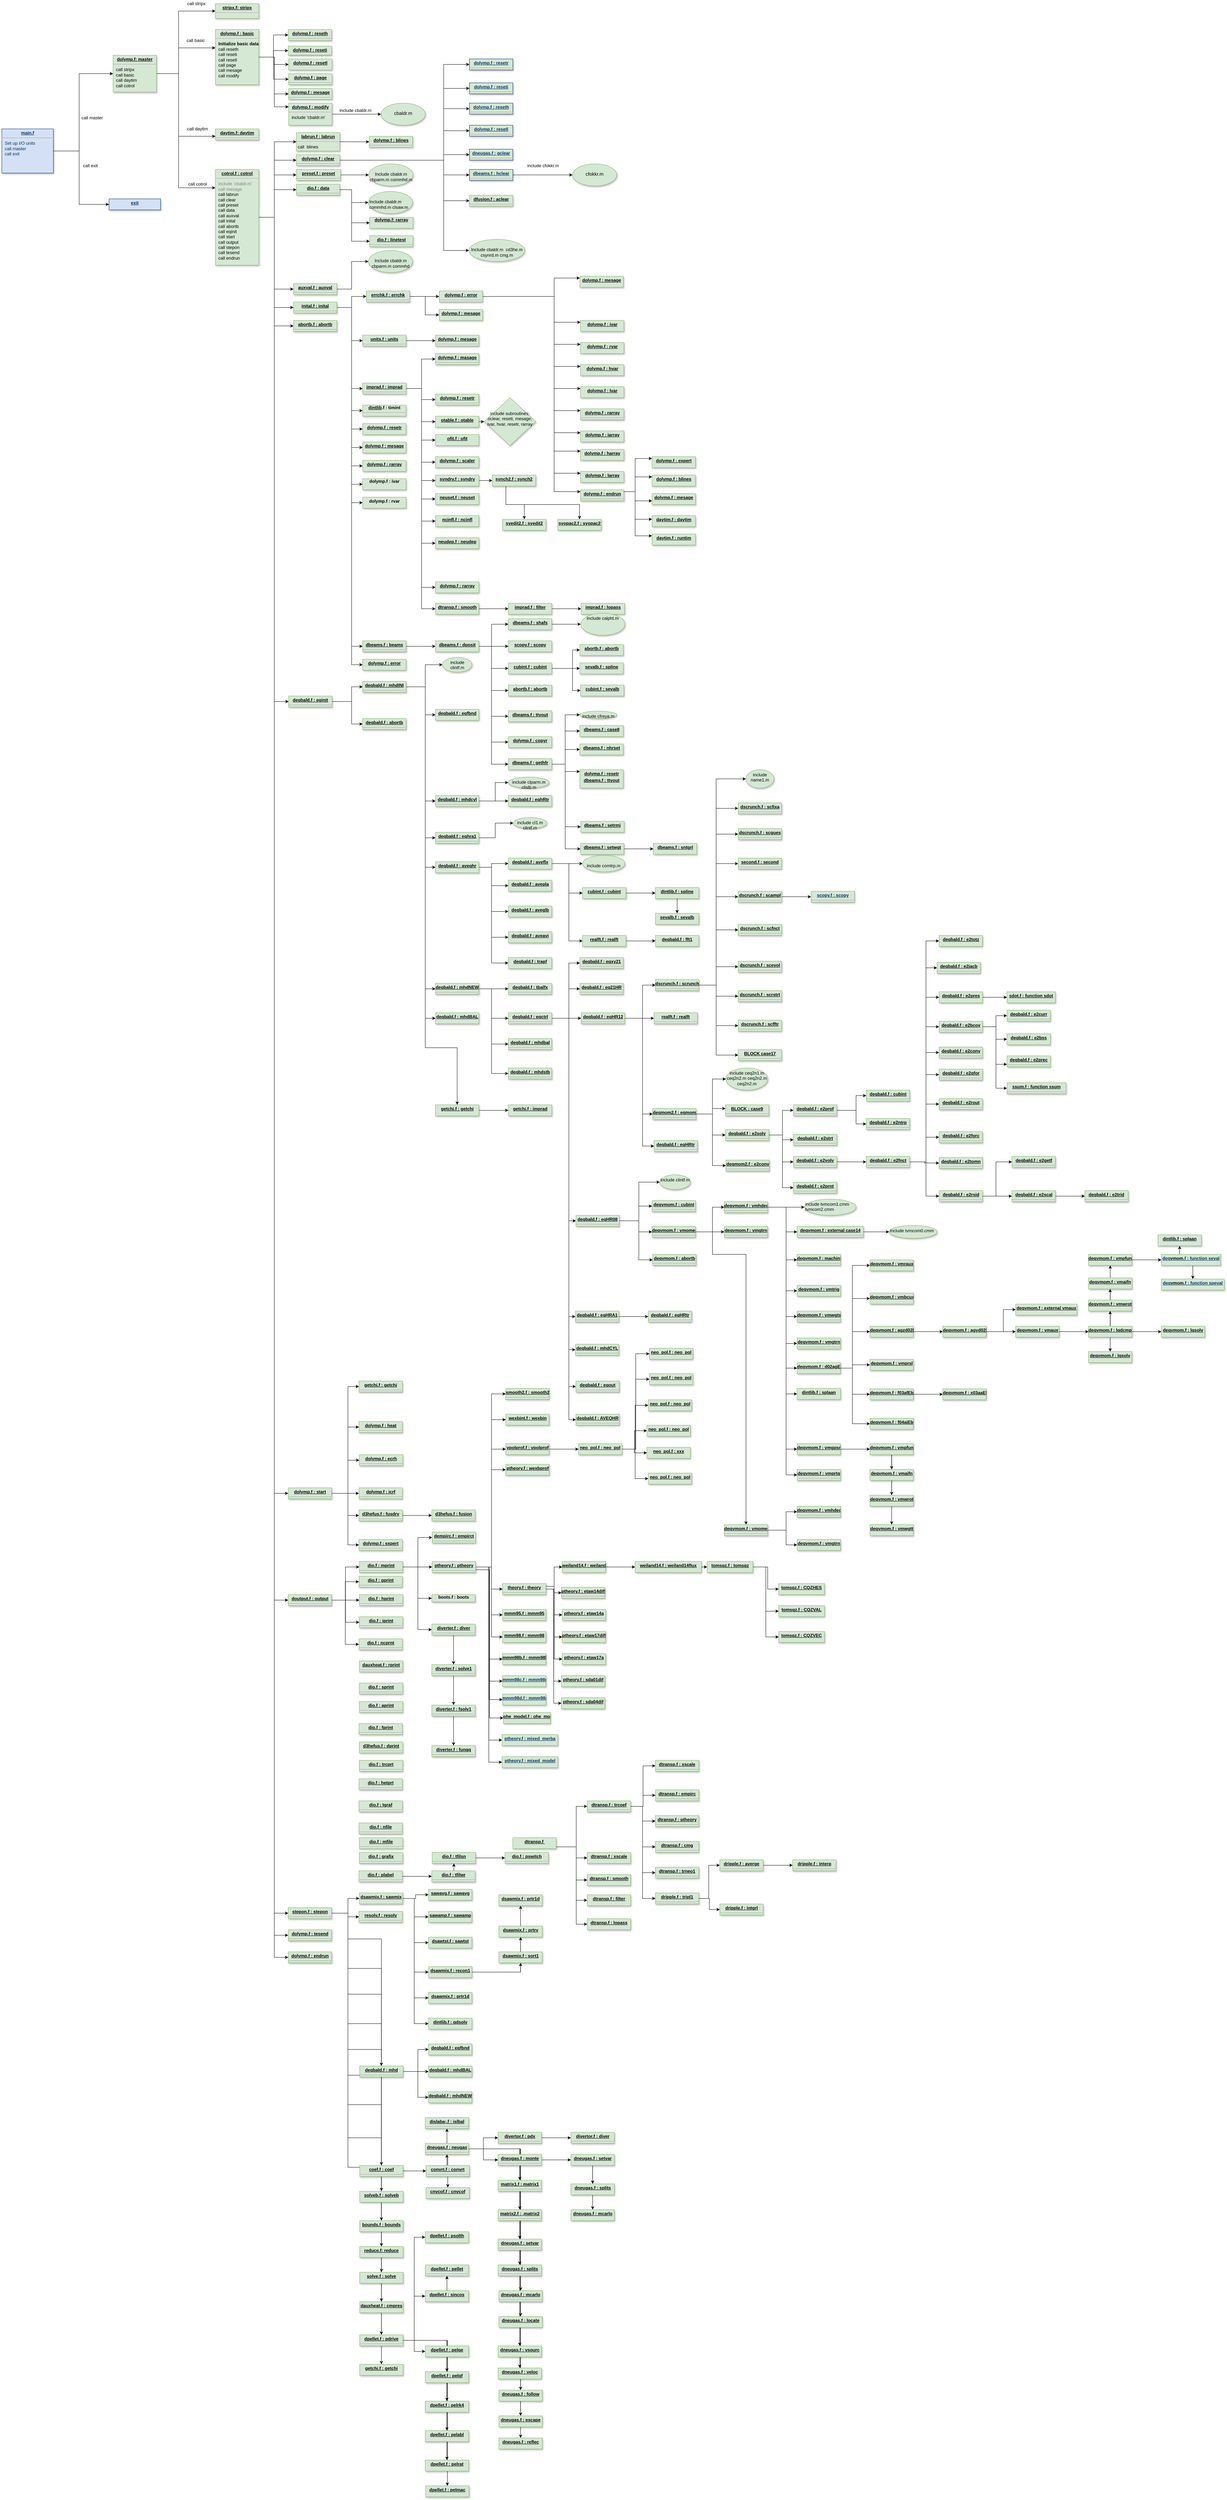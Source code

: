 <mxfile version="24.7.4" pages="4">
  <diagram name="Page-1" id="efa7a0a1-bf9b-a30e-e6df-94a7791c09e9">
    <mxGraphModel dx="744" dy="587" grid="1" gridSize="10" guides="1" tooltips="1" connect="1" arrows="1" fold="1" page="1" pageScale="1" pageWidth="826" pageHeight="1169" background="none" math="0" shadow="0">
      <root>
        <mxCell id="0" />
        <mxCell id="1" parent="0" />
        <mxCell id="-pY41yQ8rgAUzNiakP7C-129" value="" style="edgeStyle=orthogonalEdgeStyle;rounded=0;orthogonalLoop=1;jettySize=auto;html=1;" parent="1" source="-pY41yQ8rgAUzNiakP7C-114" target="-pY41yQ8rgAUzNiakP7C-128" edge="1">
          <mxGeometry relative="1" as="geometry">
            <Array as="points">
              <mxPoint x="360" y="1080" />
              <mxPoint x="360" y="870" />
            </Array>
          </mxGeometry>
        </mxCell>
        <mxCell id="-pY41yQ8rgAUzNiakP7C-131" value="" style="edgeStyle=orthogonalEdgeStyle;rounded=0;orthogonalLoop=1;jettySize=auto;html=1;" parent="1" source="-pY41yQ8rgAUzNiakP7C-114" target="-pY41yQ8rgAUzNiakP7C-130" edge="1">
          <mxGeometry relative="1" as="geometry">
            <Array as="points">
              <mxPoint x="360" y="1080" />
              <mxPoint x="360" y="1225" />
            </Array>
          </mxGeometry>
        </mxCell>
        <mxCell id="-pY41yQ8rgAUzNiakP7C-114" value="&lt;p style=&quot;margin: 0px; margin-top: 4px; text-align: center; text-decoration: underline;&quot;&gt;&lt;strong&gt;main.f&lt;/strong&gt;&lt;/p&gt;&lt;hr&gt;&lt;p style=&quot;margin: 0px; margin-left: 8px;&quot;&gt;Set up I/O units&lt;/p&gt;&lt;p style=&quot;margin: 0px; margin-left: 8px;&quot;&gt;call master&lt;/p&gt;&lt;p style=&quot;margin: 0px; margin-left: 8px;&quot;&gt;call exit&lt;/p&gt;" style="verticalAlign=top;align=left;overflow=fill;fontSize=12;fontFamily=Helvetica;html=1;strokeColor=#003366;shadow=1;fillColor=#D4E1F5;fontColor=#003366" parent="1" vertex="1">
          <mxGeometry x="150" y="1020" width="140" height="120" as="geometry" />
        </mxCell>
        <mxCell id="-pY41yQ8rgAUzNiakP7C-125" value="call master" style="text;html=1;resizable=0;autosize=1;align=center;verticalAlign=middle;points=[];fillColor=none;strokeColor=none;rounded=0;" parent="1" vertex="1">
          <mxGeometry x="360" y="980" width="70" height="20" as="geometry" />
        </mxCell>
        <mxCell id="-pY41yQ8rgAUzNiakP7C-134" value="" style="edgeStyle=orthogonalEdgeStyle;rounded=0;orthogonalLoop=1;jettySize=auto;html=1;" parent="1" source="-pY41yQ8rgAUzNiakP7C-128" target="-pY41yQ8rgAUzNiakP7C-133" edge="1">
          <mxGeometry relative="1" as="geometry">
            <Array as="points">
              <mxPoint x="630" y="870" />
              <mxPoint x="630" y="700" />
            </Array>
          </mxGeometry>
        </mxCell>
        <mxCell id="-pY41yQ8rgAUzNiakP7C-138" value="" style="edgeStyle=orthogonalEdgeStyle;rounded=0;orthogonalLoop=1;jettySize=auto;html=1;" parent="1" source="-pY41yQ8rgAUzNiakP7C-128" target="-pY41yQ8rgAUzNiakP7C-137" edge="1">
          <mxGeometry relative="1" as="geometry">
            <Array as="points">
              <mxPoint x="630" y="870" />
              <mxPoint x="630" y="800" />
            </Array>
          </mxGeometry>
        </mxCell>
        <mxCell id="-pY41yQ8rgAUzNiakP7C-140" value="" style="edgeStyle=orthogonalEdgeStyle;rounded=0;orthogonalLoop=1;jettySize=auto;html=1;" parent="1" source="-pY41yQ8rgAUzNiakP7C-128" target="-pY41yQ8rgAUzNiakP7C-139" edge="1">
          <mxGeometry relative="1" as="geometry">
            <Array as="points">
              <mxPoint x="630" y="870" />
              <mxPoint x="630" y="1040" />
            </Array>
          </mxGeometry>
        </mxCell>
        <mxCell id="-pY41yQ8rgAUzNiakP7C-142" value="" style="edgeStyle=orthogonalEdgeStyle;rounded=0;orthogonalLoop=1;jettySize=auto;html=1;startArrow=none;" parent="1" source="-pY41yQ8rgAUzNiakP7C-139" target="-pY41yQ8rgAUzNiakP7C-141" edge="1">
          <mxGeometry relative="1" as="geometry">
            <Array as="points">
              <mxPoint x="630" y="1040" />
              <mxPoint x="630" y="1180" />
            </Array>
          </mxGeometry>
        </mxCell>
        <mxCell id="-pY41yQ8rgAUzNiakP7C-128" value="&lt;p style=&quot;margin: 0px; margin-top: 4px; text-align: center; text-decoration: underline;&quot;&gt;&lt;strong&gt;dolymp.f: master&lt;/strong&gt;&lt;/p&gt;&lt;hr&gt;&lt;p style=&quot;margin: 0px; margin-left: 8px;&quot;&gt;call stripx&lt;/p&gt;&lt;p style=&quot;margin: 0px; margin-left: 8px;&quot;&gt;call basic&lt;/p&gt;&lt;p style=&quot;margin: 0px; margin-left: 8px;&quot;&gt;call daytim&lt;/p&gt;&lt;p style=&quot;margin: 0px; margin-left: 8px;&quot;&gt;call cotrol&lt;/p&gt;" style="verticalAlign=top;align=left;overflow=fill;fontSize=12;fontFamily=Helvetica;html=1;strokeColor=#82b366;shadow=1;fillColor=#d5e8d4;" parent="1" vertex="1">
          <mxGeometry x="452.16" y="820" width="117.84" height="100" as="geometry" />
        </mxCell>
        <mxCell id="-pY41yQ8rgAUzNiakP7C-130" value="&lt;p style=&quot;margin: 0px; margin-top: 4px; text-align: center; text-decoration: underline;&quot;&gt;&lt;b&gt;exit&lt;/b&gt;&lt;/p&gt;" style="verticalAlign=top;align=left;overflow=fill;fontSize=12;fontFamily=Helvetica;html=1;strokeColor=#003366;shadow=1;fillColor=#D4E1F5;fontColor=#003366" parent="1" vertex="1">
          <mxGeometry x="441.08" y="1210" width="140" height="30" as="geometry" />
        </mxCell>
        <mxCell id="-pY41yQ8rgAUzNiakP7C-132" value="call exit" style="text;html=1;resizable=0;autosize=1;align=center;verticalAlign=middle;points=[];fillColor=none;strokeColor=none;rounded=0;" parent="1" vertex="1">
          <mxGeometry x="360" y="1110" width="60" height="20" as="geometry" />
        </mxCell>
        <mxCell id="-pY41yQ8rgAUzNiakP7C-133" value="&lt;p style=&quot;margin: 0px; margin-top: 4px; text-align: center; text-decoration: underline;&quot;&gt;&lt;strong&gt;stripx.f: stripx&lt;/strong&gt;&lt;/p&gt;&lt;hr&gt;&lt;p style=&quot;margin: 0px; margin-left: 8px;&quot;&gt;&lt;br&gt;&lt;/p&gt;" style="verticalAlign=top;align=left;overflow=fill;fontSize=12;fontFamily=Helvetica;html=1;strokeColor=#82b366;shadow=1;fillColor=#d5e8d4;" parent="1" vertex="1">
          <mxGeometry x="730" y="680" width="117.84" height="40" as="geometry" />
        </mxCell>
        <mxCell id="-pY41yQ8rgAUzNiakP7C-135" value="call stripx" style="text;html=1;resizable=0;autosize=1;align=center;verticalAlign=middle;points=[];fillColor=none;strokeColor=none;rounded=0;" parent="1" vertex="1">
          <mxGeometry x="643" y="670" width="70" height="20" as="geometry" />
        </mxCell>
        <mxCell id="-pY41yQ8rgAUzNiakP7C-148" value="" style="edgeStyle=orthogonalEdgeStyle;rounded=0;orthogonalLoop=1;jettySize=auto;html=1;" parent="1" source="-pY41yQ8rgAUzNiakP7C-137" target="-pY41yQ8rgAUzNiakP7C-147" edge="1">
          <mxGeometry relative="1" as="geometry" />
        </mxCell>
        <mxCell id="-pY41yQ8rgAUzNiakP7C-151" value="" style="edgeStyle=orthogonalEdgeStyle;rounded=0;orthogonalLoop=1;jettySize=auto;html=1;" parent="1" source="-pY41yQ8rgAUzNiakP7C-137" target="-pY41yQ8rgAUzNiakP7C-150" edge="1">
          <mxGeometry relative="1" as="geometry" />
        </mxCell>
        <mxCell id="-pY41yQ8rgAUzNiakP7C-153" value="" style="edgeStyle=orthogonalEdgeStyle;rounded=0;orthogonalLoop=1;jettySize=auto;html=1;" parent="1" source="-pY41yQ8rgAUzNiakP7C-137" target="-pY41yQ8rgAUzNiakP7C-152" edge="1">
          <mxGeometry relative="1" as="geometry" />
        </mxCell>
        <mxCell id="-pY41yQ8rgAUzNiakP7C-155" value="" style="edgeStyle=orthogonalEdgeStyle;rounded=0;orthogonalLoop=1;jettySize=auto;html=1;" parent="1" source="-pY41yQ8rgAUzNiakP7C-137" target="-pY41yQ8rgAUzNiakP7C-154" edge="1">
          <mxGeometry relative="1" as="geometry" />
        </mxCell>
        <mxCell id="-pY41yQ8rgAUzNiakP7C-157" value="" style="edgeStyle=orthogonalEdgeStyle;rounded=0;orthogonalLoop=1;jettySize=auto;html=1;" parent="1" source="-pY41yQ8rgAUzNiakP7C-137" target="-pY41yQ8rgAUzNiakP7C-156" edge="1">
          <mxGeometry relative="1" as="geometry">
            <Array as="points">
              <mxPoint x="890" y="825" />
              <mxPoint x="890" y="925" />
            </Array>
          </mxGeometry>
        </mxCell>
        <mxCell id="-pY41yQ8rgAUzNiakP7C-160" value="" style="edgeStyle=orthogonalEdgeStyle;rounded=0;orthogonalLoop=1;jettySize=auto;html=1;" parent="1" source="-pY41yQ8rgAUzNiakP7C-137" target="-pY41yQ8rgAUzNiakP7C-159" edge="1">
          <mxGeometry relative="1" as="geometry">
            <Array as="points">
              <mxPoint x="890" y="825" />
              <mxPoint x="890" y="960" />
            </Array>
          </mxGeometry>
        </mxCell>
        <mxCell id="-pY41yQ8rgAUzNiakP7C-137" value="&lt;p style=&quot;margin: 0px; margin-top: 4px; text-align: center; text-decoration: underline;&quot;&gt;&lt;strong&gt;dolymp.f : basic&lt;/strong&gt;&lt;/p&gt;&lt;hr&gt;&lt;p style=&quot;margin: 0px; margin-left: 8px;&quot;&gt;&lt;b&gt;Initialize basic data&lt;br&gt;&lt;/b&gt;call reseth&lt;/p&gt;&lt;p style=&quot;margin: 0px; margin-left: 8px;&quot;&gt;call reseti&lt;br&gt;call resetl&lt;br&gt;call page&lt;br&gt;call mesage&lt;/p&gt;&lt;p style=&quot;margin: 0px; margin-left: 8px;&quot;&gt;call modify&lt;/p&gt;" style="verticalAlign=top;align=left;overflow=fill;fontSize=12;fontFamily=Helvetica;html=1;strokeColor=#82b366;shadow=1;fillColor=#d5e8d4;" parent="1" vertex="1">
          <mxGeometry x="730" y="750" width="117.84" height="150" as="geometry" />
        </mxCell>
        <mxCell id="-pY41yQ8rgAUzNiakP7C-168" value="" style="edgeStyle=orthogonalEdgeStyle;rounded=0;orthogonalLoop=1;jettySize=auto;html=1;fontSize=13;fontColor=#808080;" parent="1" source="-pY41yQ8rgAUzNiakP7C-141" target="-pY41yQ8rgAUzNiakP7C-167" edge="1">
          <mxGeometry relative="1" as="geometry">
            <Array as="points">
              <mxPoint x="890" y="1260" />
              <mxPoint x="890" y="1055" />
            </Array>
          </mxGeometry>
        </mxCell>
        <mxCell id="-pY41yQ8rgAUzNiakP7C-170" value="" style="edgeStyle=orthogonalEdgeStyle;rounded=0;orthogonalLoop=1;jettySize=auto;html=1;fontSize=13;fontColor=#808080;" parent="1" source="-pY41yQ8rgAUzNiakP7C-141" target="-pY41yQ8rgAUzNiakP7C-169" edge="1">
          <mxGeometry relative="1" as="geometry">
            <Array as="points">
              <mxPoint x="890" y="1260" />
              <mxPoint x="890" y="1105" />
            </Array>
          </mxGeometry>
        </mxCell>
        <mxCell id="-pY41yQ8rgAUzNiakP7C-172" value="" style="edgeStyle=orthogonalEdgeStyle;rounded=0;orthogonalLoop=1;jettySize=auto;html=1;fontSize=13;fontColor=#808080;" parent="1" source="-pY41yQ8rgAUzNiakP7C-141" target="-pY41yQ8rgAUzNiakP7C-171" edge="1">
          <mxGeometry relative="1" as="geometry">
            <Array as="points">
              <mxPoint x="890" y="1260" />
              <mxPoint x="890" y="1145" />
            </Array>
          </mxGeometry>
        </mxCell>
        <mxCell id="-pY41yQ8rgAUzNiakP7C-174" value="" style="edgeStyle=orthogonalEdgeStyle;rounded=0;orthogonalLoop=1;jettySize=auto;html=1;fontSize=13;fontColor=#808080;" parent="1" source="-pY41yQ8rgAUzNiakP7C-141" target="-pY41yQ8rgAUzNiakP7C-173" edge="1">
          <mxGeometry relative="1" as="geometry">
            <Array as="points">
              <mxPoint x="890" y="1260" />
              <mxPoint x="890" y="1185" />
            </Array>
          </mxGeometry>
        </mxCell>
        <mxCell id="-pY41yQ8rgAUzNiakP7C-176" value="" style="edgeStyle=orthogonalEdgeStyle;rounded=0;orthogonalLoop=1;jettySize=auto;html=1;fontSize=13;fontColor=#808080;" parent="1" source="-pY41yQ8rgAUzNiakP7C-141" target="-pY41yQ8rgAUzNiakP7C-175" edge="1">
          <mxGeometry relative="1" as="geometry">
            <Array as="points">
              <mxPoint x="890" y="1260" />
              <mxPoint x="890" y="1455" />
            </Array>
          </mxGeometry>
        </mxCell>
        <mxCell id="-pY41yQ8rgAUzNiakP7C-178" value="" style="edgeStyle=orthogonalEdgeStyle;rounded=0;orthogonalLoop=1;jettySize=auto;html=1;fontSize=13;fontColor=#808080;" parent="1" source="-pY41yQ8rgAUzNiakP7C-141" target="-pY41yQ8rgAUzNiakP7C-177" edge="1">
          <mxGeometry relative="1" as="geometry">
            <Array as="points">
              <mxPoint x="890" y="1260" />
              <mxPoint x="890" y="1505" />
            </Array>
          </mxGeometry>
        </mxCell>
        <mxCell id="-pY41yQ8rgAUzNiakP7C-180" value="" style="edgeStyle=orthogonalEdgeStyle;rounded=0;orthogonalLoop=1;jettySize=auto;html=1;fontSize=13;fontColor=#808080;" parent="1" source="-pY41yQ8rgAUzNiakP7C-141" target="-pY41yQ8rgAUzNiakP7C-179" edge="1">
          <mxGeometry relative="1" as="geometry">
            <Array as="points">
              <mxPoint x="890" y="1260" />
              <mxPoint x="890" y="1555" />
            </Array>
          </mxGeometry>
        </mxCell>
        <mxCell id="-pY41yQ8rgAUzNiakP7C-182" value="" style="edgeStyle=orthogonalEdgeStyle;rounded=0;orthogonalLoop=1;jettySize=auto;html=1;fontSize=13;fontColor=#808080;" parent="1" source="-pY41yQ8rgAUzNiakP7C-141" target="-pY41yQ8rgAUzNiakP7C-181" edge="1">
          <mxGeometry relative="1" as="geometry">
            <Array as="points">
              <mxPoint x="890" y="1260" />
              <mxPoint x="890" y="2575" />
            </Array>
          </mxGeometry>
        </mxCell>
        <mxCell id="-pY41yQ8rgAUzNiakP7C-184" value="" style="edgeStyle=orthogonalEdgeStyle;rounded=0;orthogonalLoop=1;jettySize=auto;html=1;fontSize=13;fontColor=#808080;" parent="1" source="-pY41yQ8rgAUzNiakP7C-141" target="-pY41yQ8rgAUzNiakP7C-183" edge="1">
          <mxGeometry relative="1" as="geometry">
            <Array as="points">
              <mxPoint x="890" y="1260" />
              <mxPoint x="890" y="4725" />
            </Array>
          </mxGeometry>
        </mxCell>
        <mxCell id="-pY41yQ8rgAUzNiakP7C-186" value="" style="edgeStyle=orthogonalEdgeStyle;rounded=0;orthogonalLoop=1;jettySize=auto;html=1;fontSize=13;fontColor=#808080;" parent="1" source="-pY41yQ8rgAUzNiakP7C-141" target="-pY41yQ8rgAUzNiakP7C-185" edge="1">
          <mxGeometry relative="1" as="geometry">
            <Array as="points">
              <mxPoint x="890" y="1260" />
              <mxPoint x="890" y="5015" />
            </Array>
          </mxGeometry>
        </mxCell>
        <mxCell id="-pY41yQ8rgAUzNiakP7C-188" value="" style="edgeStyle=orthogonalEdgeStyle;rounded=0;orthogonalLoop=1;jettySize=auto;html=1;fontSize=13;fontColor=#808080;" parent="1" source="-pY41yQ8rgAUzNiakP7C-141" target="-pY41yQ8rgAUzNiakP7C-187" edge="1">
          <mxGeometry relative="1" as="geometry">
            <Array as="points">
              <mxPoint x="890" y="1260" />
              <mxPoint x="890" y="5865" />
            </Array>
          </mxGeometry>
        </mxCell>
        <mxCell id="-pY41yQ8rgAUzNiakP7C-190" value="" style="edgeStyle=orthogonalEdgeStyle;rounded=0;orthogonalLoop=1;jettySize=auto;html=1;fontSize=13;fontColor=#808080;" parent="1" source="-pY41yQ8rgAUzNiakP7C-141" target="-pY41yQ8rgAUzNiakP7C-189" edge="1">
          <mxGeometry relative="1" as="geometry">
            <Array as="points">
              <mxPoint x="890" y="1260" />
              <mxPoint x="890" y="5925" />
            </Array>
          </mxGeometry>
        </mxCell>
        <mxCell id="-pY41yQ8rgAUzNiakP7C-192" value="" style="edgeStyle=orthogonalEdgeStyle;rounded=0;orthogonalLoop=1;jettySize=auto;html=1;fontSize=13;fontColor=#808080;" parent="1" source="-pY41yQ8rgAUzNiakP7C-141" target="-pY41yQ8rgAUzNiakP7C-191" edge="1">
          <mxGeometry relative="1" as="geometry">
            <Array as="points">
              <mxPoint x="890" y="1260" />
              <mxPoint x="890" y="5985" />
            </Array>
          </mxGeometry>
        </mxCell>
        <mxCell id="-pY41yQ8rgAUzNiakP7C-141" value="&lt;p style=&quot;margin: 0px; margin-top: 4px; text-align: center; text-decoration: underline;&quot;&gt;&lt;strong&gt;cotrol.f : cotrol&lt;/strong&gt;&lt;/p&gt;&lt;hr&gt;&lt;p style=&quot;margin: 0px; margin-left: 8px;&quot;&gt;&lt;font color=&quot;#808080&quot;&gt;include &#39;cbaldr.m&#39;&lt;/font&gt;&lt;/p&gt;&lt;p style=&quot;margin: 0px; margin-left: 8px;&quot;&gt;&lt;font color=&quot;#808080&quot;&gt;call mesage&lt;/font&gt;&lt;/p&gt;&lt;p style=&quot;margin: 0px; margin-left: 8px;&quot;&gt;call labrun&lt;/p&gt;&lt;p style=&quot;margin: 0px; margin-left: 8px;&quot;&gt;call clear&lt;/p&gt;&lt;p style=&quot;margin: 0px; margin-left: 8px;&quot;&gt;call preset&amp;nbsp;&lt;/p&gt;&lt;p style=&quot;margin: 0px; margin-left: 8px;&quot;&gt;call data&lt;/p&gt;&lt;p style=&quot;margin: 0px; margin-left: 8px;&quot;&gt;call auxval&lt;/p&gt;&lt;p style=&quot;margin: 0px; margin-left: 8px;&quot;&gt;call inital&lt;/p&gt;&lt;p style=&quot;margin: 0px; margin-left: 8px;&quot;&gt;call abortb&lt;/p&gt;&lt;p style=&quot;margin: 0px; margin-left: 8px;&quot;&gt;call eqinit&lt;/p&gt;&lt;p style=&quot;margin: 0px; margin-left: 8px;&quot;&gt;call start&lt;/p&gt;&lt;p style=&quot;margin: 0px; margin-left: 8px;&quot;&gt;call output&lt;/p&gt;&lt;p style=&quot;margin: 0px; margin-left: 8px;&quot;&gt;call stepon&lt;/p&gt;&lt;p style=&quot;margin: 0px; margin-left: 8px;&quot;&gt;call tesend&lt;/p&gt;&lt;p style=&quot;margin: 0px; margin-left: 8px;&quot;&gt;call endrun&lt;/p&gt;" style="verticalAlign=top;align=left;overflow=fill;fontSize=12;fontFamily=Helvetica;html=1;strokeColor=#82b366;shadow=1;fillColor=#d5e8d4;" parent="1" vertex="1">
          <mxGeometry x="730" y="1130" width="117.84" height="260" as="geometry" />
        </mxCell>
        <mxCell id="-pY41yQ8rgAUzNiakP7C-143" value="call basic" style="text;html=1;resizable=0;autosize=1;align=center;verticalAlign=middle;points=[];fillColor=none;strokeColor=none;rounded=0;" parent="1" vertex="1">
          <mxGeometry x="646" y="770" width="60" height="20" as="geometry" />
        </mxCell>
        <mxCell id="-pY41yQ8rgAUzNiakP7C-144" value="call daytim" style="text;html=1;resizable=0;autosize=1;align=center;verticalAlign=middle;points=[];fillColor=none;strokeColor=none;rounded=0;" parent="1" vertex="1">
          <mxGeometry x="646" y="1010" width="70" height="20" as="geometry" />
        </mxCell>
        <mxCell id="-pY41yQ8rgAUzNiakP7C-145" value="call cotrol" style="text;html=1;resizable=0;autosize=1;align=center;verticalAlign=middle;points=[];fillColor=none;strokeColor=none;rounded=0;" parent="1" vertex="1">
          <mxGeometry x="646" y="1160" width="70" height="20" as="geometry" />
        </mxCell>
        <mxCell id="-pY41yQ8rgAUzNiakP7C-139" value="&lt;p style=&quot;margin: 0px; margin-top: 4px; text-align: center; text-decoration: underline;&quot;&gt;&lt;strong&gt;daytim.f: daytim&lt;/strong&gt;&lt;/p&gt;&lt;hr&gt;&lt;p style=&quot;margin: 0px; margin-left: 8px;&quot;&gt;&lt;br&gt;&lt;/p&gt;" style="verticalAlign=top;align=left;overflow=fill;fontSize=12;fontFamily=Helvetica;html=1;strokeColor=#82b366;shadow=1;fillColor=#d5e8d4;" parent="1" vertex="1">
          <mxGeometry x="730" y="1020" width="117.84" height="30" as="geometry" />
        </mxCell>
        <mxCell id="-pY41yQ8rgAUzNiakP7C-146" value="" style="edgeStyle=orthogonalEdgeStyle;rounded=0;orthogonalLoop=1;jettySize=auto;html=1;endArrow=none;" parent="1" source="-pY41yQ8rgAUzNiakP7C-128" target="-pY41yQ8rgAUzNiakP7C-139" edge="1">
          <mxGeometry relative="1" as="geometry">
            <mxPoint x="570.0" y="870.0" as="sourcePoint" />
            <mxPoint x="788.875" y="1130" as="targetPoint" />
            <Array as="points">
              <mxPoint x="630" y="870" />
              <mxPoint x="630" y="1040" />
            </Array>
          </mxGeometry>
        </mxCell>
        <mxCell id="-pY41yQ8rgAUzNiakP7C-147" value="&lt;p style=&quot;margin: 0px; margin-top: 4px; text-align: center; text-decoration: underline;&quot;&gt;&lt;strong&gt;dolymp.f : reseth&lt;/strong&gt;&lt;/p&gt;&lt;hr&gt;&lt;p style=&quot;margin: 0px; margin-left: 8px;&quot;&gt;&lt;br&gt;&lt;/p&gt;" style="verticalAlign=top;align=left;overflow=fill;fontSize=12;fontFamily=Helvetica;html=1;strokeColor=#82b366;shadow=1;fillColor=#d5e8d4;" parent="1" vertex="1">
          <mxGeometry x="927.84" y="750" width="117.84" height="30" as="geometry" />
        </mxCell>
        <mxCell id="-pY41yQ8rgAUzNiakP7C-150" value="&lt;p style=&quot;margin: 0px; margin-top: 4px; text-align: center; text-decoration: underline;&quot;&gt;&lt;strong&gt;dolymp.f : reseti&lt;/strong&gt;&lt;/p&gt;&lt;hr&gt;&lt;p style=&quot;margin: 0px; margin-left: 8px;&quot;&gt;&lt;br&gt;&lt;/p&gt;" style="verticalAlign=top;align=left;overflow=fill;fontSize=12;fontFamily=Helvetica;html=1;strokeColor=#82b366;shadow=1;fillColor=#d5e8d4;" parent="1" vertex="1">
          <mxGeometry x="927.84" y="795" width="117.84" height="25" as="geometry" />
        </mxCell>
        <mxCell id="-pY41yQ8rgAUzNiakP7C-152" value="&lt;p style=&quot;margin: 0px; margin-top: 4px; text-align: center; text-decoration: underline;&quot;&gt;&lt;strong&gt;dolymp.f : resetl&lt;/strong&gt;&lt;/p&gt;" style="verticalAlign=top;align=left;overflow=fill;fontSize=12;fontFamily=Helvetica;html=1;strokeColor=#82b366;shadow=1;fillColor=#d5e8d4;" parent="1" vertex="1">
          <mxGeometry x="929" y="830" width="117.84" height="30" as="geometry" />
        </mxCell>
        <mxCell id="-pY41yQ8rgAUzNiakP7C-154" value="&lt;p style=&quot;margin: 0px; margin-top: 4px; text-align: center; text-decoration: underline;&quot;&gt;&lt;strong&gt;dolymp.f : page&lt;/strong&gt;&lt;/p&gt;&lt;hr&gt;&lt;p style=&quot;margin: 0px; margin-left: 8px;&quot;&gt;&lt;br&gt;&lt;/p&gt;" style="verticalAlign=top;align=left;overflow=fill;fontSize=12;fontFamily=Helvetica;html=1;strokeColor=#82b366;shadow=1;fillColor=#d5e8d4;" parent="1" vertex="1">
          <mxGeometry x="929" y="870" width="117.84" height="30" as="geometry" />
        </mxCell>
        <mxCell id="-pY41yQ8rgAUzNiakP7C-156" value="&lt;p style=&quot;margin: 0px; margin-top: 4px; text-align: center; text-decoration: underline;&quot;&gt;&lt;strong&gt;dolymp.f : mesage&lt;/strong&gt;&lt;/p&gt;&lt;hr&gt;&lt;p style=&quot;margin: 0px; margin-left: 8px;&quot;&gt;&lt;br&gt;&lt;/p&gt;" style="verticalAlign=top;align=left;overflow=fill;fontSize=12;fontFamily=Helvetica;html=1;strokeColor=#82b366;shadow=1;fillColor=#d5e8d4;" parent="1" vertex="1">
          <mxGeometry x="929" y="910" width="117.84" height="30" as="geometry" />
        </mxCell>
        <mxCell id="-pY41yQ8rgAUzNiakP7C-162" value="" style="edgeStyle=orthogonalEdgeStyle;rounded=0;orthogonalLoop=1;jettySize=auto;html=1;" parent="1" source="-pY41yQ8rgAUzNiakP7C-159" target="-pY41yQ8rgAUzNiakP7C-161" edge="1">
          <mxGeometry relative="1" as="geometry" />
        </mxCell>
        <mxCell id="-pY41yQ8rgAUzNiakP7C-159" value="&lt;p style=&quot;margin: 0px; margin-top: 4px; text-align: center; text-decoration: underline;&quot;&gt;&lt;strong&gt;dolymp.f : modify&lt;/strong&gt;&lt;/p&gt;&lt;hr&gt;&lt;p style=&quot;margin: 0px; margin-left: 8px;&quot;&gt;include &#39;cbaldr.m&#39;&lt;/p&gt;" style="verticalAlign=top;align=left;overflow=fill;fontSize=12;fontFamily=Helvetica;html=1;strokeColor=#82b366;shadow=1;fillColor=#d5e8d4;" parent="1" vertex="1">
          <mxGeometry x="929" y="950" width="117.84" height="60" as="geometry" />
        </mxCell>
        <mxCell id="-pY41yQ8rgAUzNiakP7C-161" value="&lt;span style=&quot;background-color: initial; font-size: 13px; line-height: 3.3;&quot;&gt;cbaldr.m&lt;/span&gt;" style="ellipse;whiteSpace=wrap;html=1;align=center;verticalAlign=top;fillColor=#d5e8d4;strokeColor=#82b366;shadow=1;" parent="1" vertex="1">
          <mxGeometry x="1180" y="950" width="120" height="60" as="geometry" />
        </mxCell>
        <mxCell id="-pY41yQ8rgAUzNiakP7C-163" value="include cbaldr.m" style="text;html=1;resizable=0;autosize=1;align=center;verticalAlign=middle;points=[];fillColor=none;strokeColor=none;rounded=0;" parent="1" vertex="1">
          <mxGeometry x="1060" y="960" width="100" height="20" as="geometry" />
        </mxCell>
        <mxCell id="-pY41yQ8rgAUzNiakP7C-196" value="" style="edgeStyle=orthogonalEdgeStyle;rounded=0;orthogonalLoop=1;jettySize=auto;html=1;fontSize=13;fontColor=#808080;" parent="1" source="-pY41yQ8rgAUzNiakP7C-167" target="-pY41yQ8rgAUzNiakP7C-195" edge="1">
          <mxGeometry relative="1" as="geometry" />
        </mxCell>
        <mxCell id="-pY41yQ8rgAUzNiakP7C-167" value="&lt;p style=&quot;margin: 0px; margin-top: 4px; text-align: center; text-decoration: underline;&quot;&gt;&lt;strong&gt;labrun.f : labrun&lt;/strong&gt;&lt;/p&gt;&lt;hr&gt;&amp;nbsp;call&amp;nbsp; blines&lt;p style=&quot;margin: 0px; margin-left: 8px;&quot;&gt;&lt;br&gt;&lt;/p&gt;" style="verticalAlign=top;align=left;overflow=fill;fontSize=12;fontFamily=Helvetica;html=1;strokeColor=#82b366;shadow=1;fillColor=#d5e8d4;" parent="1" vertex="1">
          <mxGeometry x="950.0" y="1030" width="117.84" height="50" as="geometry" />
        </mxCell>
        <mxCell id="Lh2X1xNIDvM-lbCyG2JM-7" value="" style="edgeStyle=orthogonalEdgeStyle;rounded=0;orthogonalLoop=1;jettySize=auto;html=1;startArrow=none;" parent="1" target="Lh2X1xNIDvM-lbCyG2JM-6" edge="1">
          <mxGeometry relative="1" as="geometry">
            <mxPoint x="1350" y="1100" as="sourcePoint" />
            <Array as="points">
              <mxPoint x="1350" y="910" />
            </Array>
          </mxGeometry>
        </mxCell>
        <mxCell id="Lh2X1xNIDvM-lbCyG2JM-10" value="" style="edgeStyle=orthogonalEdgeStyle;rounded=0;orthogonalLoop=1;jettySize=auto;html=1;" parent="1" source="-pY41yQ8rgAUzNiakP7C-169" target="Lh2X1xNIDvM-lbCyG2JM-9" edge="1">
          <mxGeometry relative="1" as="geometry">
            <Array as="points">
              <mxPoint x="1350" y="1105" />
              <mxPoint x="1350" y="1025" />
            </Array>
          </mxGeometry>
        </mxCell>
        <mxCell id="Lh2X1xNIDvM-lbCyG2JM-12" value="" style="edgeStyle=orthogonalEdgeStyle;rounded=0;orthogonalLoop=1;jettySize=auto;html=1;" parent="1" source="-pY41yQ8rgAUzNiakP7C-169" target="Lh2X1xNIDvM-lbCyG2JM-11" edge="1">
          <mxGeometry relative="1" as="geometry">
            <Array as="points">
              <mxPoint x="1350" y="1105" />
              <mxPoint x="1350" y="1090" />
            </Array>
          </mxGeometry>
        </mxCell>
        <mxCell id="Lh2X1xNIDvM-lbCyG2JM-14" value="" style="edgeStyle=orthogonalEdgeStyle;rounded=0;orthogonalLoop=1;jettySize=auto;html=1;" parent="1" source="-pY41yQ8rgAUzNiakP7C-169" target="Lh2X1xNIDvM-lbCyG2JM-13" edge="1">
          <mxGeometry relative="1" as="geometry">
            <Array as="points">
              <mxPoint x="1350" y="1105" />
              <mxPoint x="1350" y="1145" />
            </Array>
          </mxGeometry>
        </mxCell>
        <mxCell id="Lh2X1xNIDvM-lbCyG2JM-16" value="" style="edgeStyle=orthogonalEdgeStyle;rounded=0;orthogonalLoop=1;jettySize=auto;html=1;" parent="1" source="-pY41yQ8rgAUzNiakP7C-169" target="Lh2X1xNIDvM-lbCyG2JM-15" edge="1">
          <mxGeometry relative="1" as="geometry">
            <Array as="points">
              <mxPoint x="1350" y="1105" />
              <mxPoint x="1350" y="1215" />
            </Array>
          </mxGeometry>
        </mxCell>
        <mxCell id="Lh2X1xNIDvM-lbCyG2JM-21" style="edgeStyle=orthogonalEdgeStyle;rounded=0;orthogonalLoop=1;jettySize=auto;html=1;exitX=1;exitY=0.5;exitDx=0;exitDy=0;entryX=0;entryY=0.5;entryDx=0;entryDy=0;" parent="1" source="-pY41yQ8rgAUzNiakP7C-169" target="Lh2X1xNIDvM-lbCyG2JM-1" edge="1">
          <mxGeometry relative="1" as="geometry">
            <Array as="points">
              <mxPoint x="1350" y="1105" />
              <mxPoint x="1350" y="845" />
            </Array>
          </mxGeometry>
        </mxCell>
        <mxCell id="Lh2X1xNIDvM-lbCyG2JM-25" value="" style="edgeStyle=orthogonalEdgeStyle;rounded=0;orthogonalLoop=1;jettySize=auto;html=1;" parent="1" source="-pY41yQ8rgAUzNiakP7C-169" target="Lh2X1xNIDvM-lbCyG2JM-24" edge="1">
          <mxGeometry relative="1" as="geometry">
            <Array as="points">
              <mxPoint x="1350" y="1105" />
              <mxPoint x="1350" y="965" />
            </Array>
          </mxGeometry>
        </mxCell>
        <mxCell id="Lh2X1xNIDvM-lbCyG2JM-43" value="" style="edgeStyle=orthogonalEdgeStyle;rounded=0;orthogonalLoop=1;jettySize=auto;html=1;fontColor=#33FF99;" parent="1" source="-pY41yQ8rgAUzNiakP7C-169" target="Lh2X1xNIDvM-lbCyG2JM-42" edge="1">
          <mxGeometry relative="1" as="geometry">
            <Array as="points">
              <mxPoint x="1350" y="1105" />
              <mxPoint x="1350" y="1350" />
            </Array>
          </mxGeometry>
        </mxCell>
        <mxCell id="-pY41yQ8rgAUzNiakP7C-169" value="&lt;p style=&quot;margin: 0px; margin-top: 4px; text-align: center; text-decoration: underline;&quot;&gt;&lt;strong&gt;dolymp.f : clear&lt;/strong&gt;&lt;/p&gt;&lt;hr&gt;&lt;p style=&quot;margin: 0px; margin-left: 8px;&quot;&gt;&lt;br&gt;&lt;/p&gt;" style="verticalAlign=top;align=left;overflow=fill;fontSize=12;fontFamily=Helvetica;html=1;strokeColor=#82b366;shadow=1;fillColor=#d5e8d4;" parent="1" vertex="1">
          <mxGeometry x="950" y="1090" width="117.84" height="30" as="geometry" />
        </mxCell>
        <mxCell id="Lh2X1xNIDvM-lbCyG2JM-46" style="edgeStyle=orthogonalEdgeStyle;rounded=0;orthogonalLoop=1;jettySize=auto;html=1;exitX=1;exitY=0.5;exitDx=0;exitDy=0;entryX=0;entryY=0.5;entryDx=0;entryDy=0;fontColor=#33FF99;" parent="1" source="-pY41yQ8rgAUzNiakP7C-171" target="Lh2X1xNIDvM-lbCyG2JM-44" edge="1">
          <mxGeometry relative="1" as="geometry" />
        </mxCell>
        <mxCell id="-pY41yQ8rgAUzNiakP7C-171" value="&lt;p style=&quot;margin: 0px; margin-top: 4px; text-align: center; text-decoration: underline;&quot;&gt;&lt;strong&gt;preset.f : preset&lt;/strong&gt;&lt;/p&gt;&lt;hr&gt;&lt;p style=&quot;margin: 0px; margin-left: 8px;&quot;&gt;&lt;br&gt;&lt;/p&gt;" style="verticalAlign=top;align=left;overflow=fill;fontSize=12;fontFamily=Helvetica;html=1;strokeColor=#82b366;shadow=1;fillColor=#d5e8d4;" parent="1" vertex="1">
          <mxGeometry x="950" y="1130" width="120" height="30" as="geometry" />
        </mxCell>
        <mxCell id="_tz8f3YrebCDVNvK-STl-2" value="" style="edgeStyle=orthogonalEdgeStyle;rounded=0;orthogonalLoop=1;jettySize=auto;html=1;" parent="1" source="-pY41yQ8rgAUzNiakP7C-173" target="_tz8f3YrebCDVNvK-STl-1" edge="1">
          <mxGeometry relative="1" as="geometry">
            <Array as="points">
              <mxPoint x="1100" y="1185" />
              <mxPoint x="1100" y="1325" />
            </Array>
          </mxGeometry>
        </mxCell>
        <mxCell id="_tz8f3YrebCDVNvK-STl-4" value="" style="edgeStyle=orthogonalEdgeStyle;rounded=0;orthogonalLoop=1;jettySize=auto;html=1;" parent="1" source="-pY41yQ8rgAUzNiakP7C-173" target="_tz8f3YrebCDVNvK-STl-3" edge="1">
          <mxGeometry relative="1" as="geometry">
            <Array as="points">
              <mxPoint x="1100" y="1185" />
              <mxPoint x="1100" y="1275" />
            </Array>
          </mxGeometry>
        </mxCell>
        <mxCell id="_tz8f3YrebCDVNvK-STl-6" value="" style="edgeStyle=orthogonalEdgeStyle;rounded=0;orthogonalLoop=1;jettySize=auto;html=1;" parent="1" source="-pY41yQ8rgAUzNiakP7C-173" target="_tz8f3YrebCDVNvK-STl-5" edge="1">
          <mxGeometry relative="1" as="geometry">
            <Array as="points">
              <mxPoint x="1100" y="1185" />
              <mxPoint x="1100" y="1220" />
            </Array>
          </mxGeometry>
        </mxCell>
        <mxCell id="-pY41yQ8rgAUzNiakP7C-173" value="&lt;p style=&quot;margin: 0px; margin-top: 4px; text-align: center; text-decoration: underline;&quot;&gt;&lt;strong&gt;dio.f : data&lt;/strong&gt;&lt;/p&gt;&lt;hr&gt;&lt;p style=&quot;margin: 0px; margin-left: 8px;&quot;&gt;&lt;br&gt;&lt;/p&gt;" style="verticalAlign=top;align=left;overflow=fill;fontSize=12;fontFamily=Helvetica;html=1;strokeColor=#82b366;shadow=1;fillColor=#d5e8d4;" parent="1" vertex="1">
          <mxGeometry x="950" y="1170" width="117.84" height="30" as="geometry" />
        </mxCell>
        <mxCell id="_tz8f3YrebCDVNvK-STl-8" value="" style="edgeStyle=orthogonalEdgeStyle;rounded=0;orthogonalLoop=1;jettySize=auto;html=1;" parent="1" source="-pY41yQ8rgAUzNiakP7C-175" target="_tz8f3YrebCDVNvK-STl-7" edge="1">
          <mxGeometry relative="1" as="geometry">
            <Array as="points">
              <mxPoint x="1100" y="1455" />
              <mxPoint x="1100" y="1380" />
            </Array>
          </mxGeometry>
        </mxCell>
        <mxCell id="-pY41yQ8rgAUzNiakP7C-175" value="&lt;p style=&quot;margin: 0px; margin-top: 4px; text-align: center; text-decoration: underline;&quot;&gt;&lt;strong&gt;auxval.f : auxval&lt;/strong&gt;&lt;/p&gt;&lt;hr&gt;&lt;p style=&quot;margin: 0px; margin-left: 8px;&quot;&gt;&lt;br&gt;&lt;/p&gt;" style="verticalAlign=top;align=left;overflow=fill;fontSize=12;fontFamily=Helvetica;html=1;strokeColor=#82b366;shadow=1;fillColor=#d5e8d4;" parent="1" vertex="1">
          <mxGeometry x="942.16" y="1440" width="117.84" height="30" as="geometry" />
        </mxCell>
        <mxCell id="sddFKiHceXVWM-g-uSeA-4" value="" style="edgeStyle=orthogonalEdgeStyle;rounded=0;orthogonalLoop=1;jettySize=auto;html=1;" parent="1" source="-pY41yQ8rgAUzNiakP7C-177" target="sddFKiHceXVWM-g-uSeA-3" edge="1">
          <mxGeometry relative="1" as="geometry" />
        </mxCell>
        <mxCell id="sddFKiHceXVWM-g-uSeA-6" value="" style="edgeStyle=orthogonalEdgeStyle;rounded=0;orthogonalLoop=1;jettySize=auto;html=1;" parent="1" source="-pY41yQ8rgAUzNiakP7C-177" target="sddFKiHceXVWM-g-uSeA-5" edge="1">
          <mxGeometry relative="1" as="geometry">
            <Array as="points">
              <mxPoint x="1100" y="1505" />
              <mxPoint x="1100" y="1595" />
            </Array>
          </mxGeometry>
        </mxCell>
        <mxCell id="sddFKiHceXVWM-g-uSeA-8" value="" style="edgeStyle=orthogonalEdgeStyle;rounded=0;orthogonalLoop=1;jettySize=auto;html=1;" parent="1" source="-pY41yQ8rgAUzNiakP7C-177" target="sddFKiHceXVWM-g-uSeA-7" edge="1">
          <mxGeometry relative="1" as="geometry">
            <Array as="points">
              <mxPoint x="1100" y="1505" />
              <mxPoint x="1100" y="1725" />
            </Array>
          </mxGeometry>
        </mxCell>
        <mxCell id="sddFKiHceXVWM-g-uSeA-10" value="" style="edgeStyle=orthogonalEdgeStyle;rounded=0;orthogonalLoop=1;jettySize=auto;html=1;" parent="1" source="-pY41yQ8rgAUzNiakP7C-177" target="sddFKiHceXVWM-g-uSeA-9" edge="1">
          <mxGeometry relative="1" as="geometry">
            <Array as="points">
              <mxPoint x="1100" y="1505" />
              <mxPoint x="1100" y="1785" />
            </Array>
          </mxGeometry>
        </mxCell>
        <mxCell id="sddFKiHceXVWM-g-uSeA-12" value="" style="edgeStyle=orthogonalEdgeStyle;rounded=0;orthogonalLoop=1;jettySize=auto;html=1;" parent="1" source="-pY41yQ8rgAUzNiakP7C-177" target="sddFKiHceXVWM-g-uSeA-11" edge="1">
          <mxGeometry relative="1" as="geometry">
            <Array as="points">
              <mxPoint x="1100" y="1505" />
              <mxPoint x="1100" y="1835" />
            </Array>
          </mxGeometry>
        </mxCell>
        <mxCell id="sddFKiHceXVWM-g-uSeA-14" value="" style="edgeStyle=orthogonalEdgeStyle;rounded=0;orthogonalLoop=1;jettySize=auto;html=1;" parent="1" source="-pY41yQ8rgAUzNiakP7C-177" target="sddFKiHceXVWM-g-uSeA-13" edge="1">
          <mxGeometry relative="1" as="geometry">
            <Array as="points">
              <mxPoint x="1100" y="1505" />
              <mxPoint x="1100" y="1885" />
            </Array>
          </mxGeometry>
        </mxCell>
        <mxCell id="sddFKiHceXVWM-g-uSeA-16" value="" style="edgeStyle=orthogonalEdgeStyle;rounded=0;orthogonalLoop=1;jettySize=auto;html=1;" parent="1" source="-pY41yQ8rgAUzNiakP7C-177" target="sddFKiHceXVWM-g-uSeA-15" edge="1">
          <mxGeometry relative="1" as="geometry">
            <Array as="points">
              <mxPoint x="1100" y="1505" />
              <mxPoint x="1100" y="1935" />
            </Array>
          </mxGeometry>
        </mxCell>
        <mxCell id="sddFKiHceXVWM-g-uSeA-18" value="" style="edgeStyle=orthogonalEdgeStyle;rounded=0;orthogonalLoop=1;jettySize=auto;html=1;" parent="1" source="-pY41yQ8rgAUzNiakP7C-177" target="sddFKiHceXVWM-g-uSeA-17" edge="1">
          <mxGeometry relative="1" as="geometry">
            <Array as="points">
              <mxPoint x="1100" y="1505" />
              <mxPoint x="1100" y="1985" />
            </Array>
          </mxGeometry>
        </mxCell>
        <mxCell id="sddFKiHceXVWM-g-uSeA-20" value="" style="edgeStyle=orthogonalEdgeStyle;rounded=0;orthogonalLoop=1;jettySize=auto;html=1;" parent="1" source="-pY41yQ8rgAUzNiakP7C-177" target="sddFKiHceXVWM-g-uSeA-19" edge="1">
          <mxGeometry relative="1" as="geometry">
            <Array as="points">
              <mxPoint x="1100" y="1505" />
              <mxPoint x="1100" y="2035" />
            </Array>
          </mxGeometry>
        </mxCell>
        <mxCell id="sddFKiHceXVWM-g-uSeA-22" value="" style="edgeStyle=orthogonalEdgeStyle;rounded=0;orthogonalLoop=1;jettySize=auto;html=1;" parent="1" source="-pY41yQ8rgAUzNiakP7C-177" target="sddFKiHceXVWM-g-uSeA-21" edge="1">
          <mxGeometry relative="1" as="geometry">
            <Array as="points">
              <mxPoint x="1100" y="1505" />
              <mxPoint x="1100" y="2425" />
            </Array>
          </mxGeometry>
        </mxCell>
        <mxCell id="sddFKiHceXVWM-g-uSeA-24" value="" style="edgeStyle=orthogonalEdgeStyle;rounded=0;orthogonalLoop=1;jettySize=auto;html=1;" parent="1" source="-pY41yQ8rgAUzNiakP7C-177" target="sddFKiHceXVWM-g-uSeA-23" edge="1">
          <mxGeometry relative="1" as="geometry">
            <Array as="points">
              <mxPoint x="1100" y="1505" />
              <mxPoint x="1100" y="2475" />
            </Array>
          </mxGeometry>
        </mxCell>
        <mxCell id="-pY41yQ8rgAUzNiakP7C-177" value="&lt;p style=&quot;margin: 0px; margin-top: 4px; text-align: center; text-decoration: underline;&quot;&gt;&lt;strong&gt;inital.f : inital&lt;/strong&gt;&lt;/p&gt;&lt;hr&gt;&lt;p style=&quot;margin: 0px; margin-left: 8px;&quot;&gt;&lt;br&gt;&lt;/p&gt;" style="verticalAlign=top;align=left;overflow=fill;fontSize=12;fontFamily=Helvetica;html=1;strokeColor=#82b366;shadow=1;fillColor=#d5e8d4;" parent="1" vertex="1">
          <mxGeometry x="942.16" y="1490" width="117.84" height="30" as="geometry" />
        </mxCell>
        <mxCell id="-pY41yQ8rgAUzNiakP7C-179" value="&lt;p style=&quot;margin: 0px; margin-top: 4px; text-align: center; text-decoration: underline;&quot;&gt;&lt;strong&gt;abortb.f : abortb&lt;/strong&gt;&lt;/p&gt;&lt;hr&gt;&lt;p style=&quot;margin: 0px; margin-left: 8px;&quot;&gt;&lt;br&gt;&lt;/p&gt;" style="verticalAlign=top;align=left;overflow=fill;fontSize=12;fontFamily=Helvetica;html=1;strokeColor=#82b366;shadow=1;fillColor=#d5e8d4;" parent="1" vertex="1">
          <mxGeometry x="942.16" y="1540" width="117.84" height="30" as="geometry" />
        </mxCell>
        <mxCell id="zYZGDPr6yXEI1bb3gAJO-28" value="" style="edgeStyle=orthogonalEdgeStyle;rounded=0;orthogonalLoop=1;jettySize=auto;html=1;" parent="1" source="-pY41yQ8rgAUzNiakP7C-181" target="zYZGDPr6yXEI1bb3gAJO-27" edge="1">
          <mxGeometry relative="1" as="geometry">
            <Array as="points">
              <mxPoint x="1100" y="2575" />
              <mxPoint x="1100" y="2535" />
            </Array>
          </mxGeometry>
        </mxCell>
        <mxCell id="zYZGDPr6yXEI1bb3gAJO-30" value="" style="edgeStyle=orthogonalEdgeStyle;rounded=0;orthogonalLoop=1;jettySize=auto;html=1;" parent="1" source="-pY41yQ8rgAUzNiakP7C-181" target="zYZGDPr6yXEI1bb3gAJO-29" edge="1">
          <mxGeometry relative="1" as="geometry">
            <Array as="points">
              <mxPoint x="1100" y="2575" />
              <mxPoint x="1100" y="2636" />
            </Array>
          </mxGeometry>
        </mxCell>
        <mxCell id="-pY41yQ8rgAUzNiakP7C-181" value="&lt;p style=&quot;margin: 0px; margin-top: 4px; text-align: center; text-decoration: underline;&quot;&gt;&lt;strong&gt;deqbald.f : eqinit&lt;/strong&gt;&lt;/p&gt;&lt;hr&gt;&lt;p style=&quot;margin: 0px; margin-left: 8px;&quot;&gt;&lt;br&gt;&lt;/p&gt;" style="verticalAlign=top;align=left;overflow=fill;fontSize=12;fontFamily=Helvetica;html=1;strokeColor=#82b366;shadow=1;fillColor=#d5e8d4;" parent="1" vertex="1">
          <mxGeometry x="929" y="2560" width="117.84" height="30" as="geometry" />
        </mxCell>
        <mxCell id="Dv5UJKTrUN-bGTd6DgWp-104" value="" style="edgeStyle=orthogonalEdgeStyle;rounded=0;orthogonalLoop=1;jettySize=auto;html=1;startArrow=none;" parent="1" source="Dv5UJKTrUN-bGTd6DgWp-105" target="Dv5UJKTrUN-bGTd6DgWp-103" edge="1">
          <mxGeometry relative="1" as="geometry">
            <Array as="points">
              <mxPoint x="1090" y="4545" />
              <mxPoint x="1090" y="4435" />
            </Array>
          </mxGeometry>
        </mxCell>
        <mxCell id="Dv5UJKTrUN-bGTd6DgWp-106" value="" style="edgeStyle=orthogonalEdgeStyle;rounded=0;orthogonalLoop=1;jettySize=auto;html=1;" parent="1" source="-pY41yQ8rgAUzNiakP7C-183" target="Dv5UJKTrUN-bGTd6DgWp-105" edge="1">
          <mxGeometry relative="1" as="geometry">
            <Array as="points">
              <mxPoint x="1090" y="4725" />
              <mxPoint x="1090" y="4545" />
            </Array>
          </mxGeometry>
        </mxCell>
        <mxCell id="Dv5UJKTrUN-bGTd6DgWp-109" value="" style="edgeStyle=orthogonalEdgeStyle;rounded=0;orthogonalLoop=1;jettySize=auto;html=1;" parent="1" source="-pY41yQ8rgAUzNiakP7C-183" target="Dv5UJKTrUN-bGTd6DgWp-108" edge="1">
          <mxGeometry relative="1" as="geometry">
            <Array as="points">
              <mxPoint x="1090" y="4725" />
              <mxPoint x="1090" y="4635" />
            </Array>
          </mxGeometry>
        </mxCell>
        <mxCell id="Dv5UJKTrUN-bGTd6DgWp-111" value="" style="edgeStyle=orthogonalEdgeStyle;rounded=0;orthogonalLoop=1;jettySize=auto;html=1;" parent="1" source="-pY41yQ8rgAUzNiakP7C-183" target="Dv5UJKTrUN-bGTd6DgWp-110" edge="1">
          <mxGeometry relative="1" as="geometry" />
        </mxCell>
        <mxCell id="Dv5UJKTrUN-bGTd6DgWp-114" value="" style="edgeStyle=orthogonalEdgeStyle;rounded=0;orthogonalLoop=1;jettySize=auto;html=1;" parent="1" source="-pY41yQ8rgAUzNiakP7C-183" target="Dv5UJKTrUN-bGTd6DgWp-113" edge="1">
          <mxGeometry relative="1" as="geometry">
            <Array as="points">
              <mxPoint x="1090" y="4725" />
              <mxPoint x="1090" y="4785" />
            </Array>
          </mxGeometry>
        </mxCell>
        <mxCell id="Dv5UJKTrUN-bGTd6DgWp-116" value="" style="edgeStyle=orthogonalEdgeStyle;rounded=0;orthogonalLoop=1;jettySize=auto;html=1;" parent="1" source="-pY41yQ8rgAUzNiakP7C-183" target="Dv5UJKTrUN-bGTd6DgWp-115" edge="1">
          <mxGeometry relative="1" as="geometry">
            <Array as="points">
              <mxPoint x="1090" y="4725" />
              <mxPoint x="1090" y="4865" />
            </Array>
          </mxGeometry>
        </mxCell>
        <mxCell id="-pY41yQ8rgAUzNiakP7C-183" value="&lt;p style=&quot;margin: 0px; margin-top: 4px; text-align: center; text-decoration: underline;&quot;&gt;&lt;strong&gt;dolymp.f : start&lt;/strong&gt;&lt;/p&gt;&lt;hr&gt;&lt;p style=&quot;margin: 0px; margin-left: 8px;&quot;&gt;&lt;br&gt;&lt;/p&gt;" style="verticalAlign=top;align=left;overflow=fill;fontSize=12;fontFamily=Helvetica;html=1;strokeColor=#82b366;shadow=1;fillColor=#d5e8d4;" parent="1" vertex="1">
          <mxGeometry x="927.84" y="4710" width="117.84" height="30" as="geometry" />
        </mxCell>
        <mxCell id="zyLmhiHpdy054vBSbchG-8" style="edgeStyle=orthogonalEdgeStyle;rounded=0;orthogonalLoop=1;jettySize=auto;html=1;exitX=1;exitY=0.5;exitDx=0;exitDy=0;entryX=0;entryY=0.5;entryDx=0;entryDy=0;" parent="1" source="-pY41yQ8rgAUzNiakP7C-185" target="zyLmhiHpdy054vBSbchG-1" edge="1">
          <mxGeometry relative="1" as="geometry" />
        </mxCell>
        <mxCell id="zyLmhiHpdy054vBSbchG-9" style="edgeStyle=orthogonalEdgeStyle;rounded=0;orthogonalLoop=1;jettySize=auto;html=1;exitX=1;exitY=0.5;exitDx=0;exitDy=0;entryX=0;entryY=0.5;entryDx=0;entryDy=0;" parent="1" source="-pY41yQ8rgAUzNiakP7C-185" target="zyLmhiHpdy054vBSbchG-3" edge="1">
          <mxGeometry relative="1" as="geometry" />
        </mxCell>
        <mxCell id="zyLmhiHpdy054vBSbchG-10" style="edgeStyle=orthogonalEdgeStyle;rounded=0;orthogonalLoop=1;jettySize=auto;html=1;exitX=1;exitY=0.5;exitDx=0;exitDy=0;entryX=0;entryY=0.5;entryDx=0;entryDy=0;" parent="1" source="-pY41yQ8rgAUzNiakP7C-185" target="zyLmhiHpdy054vBSbchG-4" edge="1">
          <mxGeometry relative="1" as="geometry" />
        </mxCell>
        <mxCell id="zyLmhiHpdy054vBSbchG-11" style="edgeStyle=orthogonalEdgeStyle;rounded=0;orthogonalLoop=1;jettySize=auto;html=1;exitX=1;exitY=0.5;exitDx=0;exitDy=0;entryX=0;entryY=0.5;entryDx=0;entryDy=0;" parent="1" source="-pY41yQ8rgAUzNiakP7C-185" target="zyLmhiHpdy054vBSbchG-5" edge="1">
          <mxGeometry relative="1" as="geometry" />
        </mxCell>
        <mxCell id="zyLmhiHpdy054vBSbchG-12" style="edgeStyle=orthogonalEdgeStyle;rounded=0;orthogonalLoop=1;jettySize=auto;html=1;exitX=1;exitY=0.5;exitDx=0;exitDy=0;entryX=0;entryY=0.5;entryDx=0;entryDy=0;" parent="1" source="-pY41yQ8rgAUzNiakP7C-185" target="zyLmhiHpdy054vBSbchG-6" edge="1">
          <mxGeometry relative="1" as="geometry" />
        </mxCell>
        <mxCell id="-pY41yQ8rgAUzNiakP7C-185" value="&lt;p style=&quot;margin: 0px; margin-top: 4px; text-align: center; text-decoration: underline;&quot;&gt;&lt;strong&gt;doutput.f : output&lt;/strong&gt;&lt;/p&gt;&lt;hr&gt;&lt;p style=&quot;margin: 0px; margin-left: 8px;&quot;&gt;&lt;br&gt;&lt;/p&gt;" style="verticalAlign=top;align=left;overflow=fill;fontSize=12;fontFamily=Helvetica;html=1;strokeColor=#82b366;shadow=1;fillColor=#d5e8d4;" parent="1" vertex="1">
          <mxGeometry x="927.84" y="5000" width="117.84" height="30" as="geometry" />
        </mxCell>
        <mxCell id="XcgPwCDJUbVLmsm4iDEm-39" value="" style="edgeStyle=orthogonalEdgeStyle;rounded=0;orthogonalLoop=1;jettySize=auto;html=1;" parent="1" source="-pY41yQ8rgAUzNiakP7C-187" target="XcgPwCDJUbVLmsm4iDEm-38" edge="1">
          <mxGeometry relative="1" as="geometry">
            <Array as="points">
              <mxPoint x="1090" y="5865" />
              <mxPoint x="1090" y="5825" />
            </Array>
          </mxGeometry>
        </mxCell>
        <mxCell id="XcgPwCDJUbVLmsm4iDEm-41" value="" style="edgeStyle=orthogonalEdgeStyle;rounded=0;orthogonalLoop=1;jettySize=auto;html=1;" parent="1" source="-pY41yQ8rgAUzNiakP7C-187" target="XcgPwCDJUbVLmsm4iDEm-40" edge="1">
          <mxGeometry relative="1" as="geometry">
            <Array as="points">
              <mxPoint x="1090" y="5865" />
              <mxPoint x="1090" y="5875" />
            </Array>
          </mxGeometry>
        </mxCell>
        <mxCell id="XcgPwCDJUbVLmsm4iDEm-43" value="" style="edgeStyle=orthogonalEdgeStyle;rounded=0;orthogonalLoop=1;jettySize=auto;html=1;" parent="1" source="-pY41yQ8rgAUzNiakP7C-187" target="XcgPwCDJUbVLmsm4iDEm-42" edge="1">
          <mxGeometry relative="1" as="geometry">
            <Array as="points">
              <mxPoint x="1090" y="5865" />
              <mxPoint x="1090" y="5935" />
            </Array>
          </mxGeometry>
        </mxCell>
        <mxCell id="XcgPwCDJUbVLmsm4iDEm-45" value="" style="edgeStyle=orthogonalEdgeStyle;rounded=0;orthogonalLoop=1;jettySize=auto;html=1;" parent="1" source="-pY41yQ8rgAUzNiakP7C-187" target="XcgPwCDJUbVLmsm4iDEm-44" edge="1">
          <mxGeometry relative="1" as="geometry">
            <Array as="points">
              <mxPoint x="1090" y="5865" />
              <mxPoint x="1090" y="6015" />
            </Array>
          </mxGeometry>
        </mxCell>
        <mxCell id="XcgPwCDJUbVLmsm4iDEm-47" value="" style="edgeStyle=orthogonalEdgeStyle;rounded=0;orthogonalLoop=1;jettySize=auto;html=1;" parent="1" source="-pY41yQ8rgAUzNiakP7C-187" target="XcgPwCDJUbVLmsm4iDEm-46" edge="1">
          <mxGeometry relative="1" as="geometry">
            <Array as="points">
              <mxPoint x="1090" y="5865" />
              <mxPoint x="1090" y="6085" />
            </Array>
          </mxGeometry>
        </mxCell>
        <mxCell id="XcgPwCDJUbVLmsm4iDEm-49" value="" style="edgeStyle=orthogonalEdgeStyle;rounded=0;orthogonalLoop=1;jettySize=auto;html=1;" parent="1" source="-pY41yQ8rgAUzNiakP7C-187" target="XcgPwCDJUbVLmsm4iDEm-48" edge="1">
          <mxGeometry relative="1" as="geometry">
            <Array as="points">
              <mxPoint x="1090" y="5865" />
              <mxPoint x="1090" y="6165" />
            </Array>
          </mxGeometry>
        </mxCell>
        <mxCell id="XcgPwCDJUbVLmsm4iDEm-51" value="" style="edgeStyle=orthogonalEdgeStyle;rounded=0;orthogonalLoop=1;jettySize=auto;html=1;" parent="1" source="-pY41yQ8rgAUzNiakP7C-187" target="XcgPwCDJUbVLmsm4iDEm-50" edge="1">
          <mxGeometry relative="1" as="geometry">
            <Array as="points">
              <mxPoint x="1090" y="5865" />
              <mxPoint x="1090" y="6235" />
            </Array>
          </mxGeometry>
        </mxCell>
        <mxCell id="XcgPwCDJUbVLmsm4iDEm-53" value="" style="edgeStyle=orthogonalEdgeStyle;rounded=0;orthogonalLoop=1;jettySize=auto;html=1;" parent="1" source="-pY41yQ8rgAUzNiakP7C-187" target="XcgPwCDJUbVLmsm4iDEm-52" edge="1">
          <mxGeometry relative="1" as="geometry">
            <Array as="points">
              <mxPoint x="1090" y="5865" />
              <mxPoint x="1090" y="6305" />
            </Array>
          </mxGeometry>
        </mxCell>
        <mxCell id="XcgPwCDJUbVLmsm4iDEm-55" value="" style="edgeStyle=orthogonalEdgeStyle;rounded=0;orthogonalLoop=1;jettySize=auto;html=1;" parent="1" source="-pY41yQ8rgAUzNiakP7C-187" target="XcgPwCDJUbVLmsm4iDEm-54" edge="1">
          <mxGeometry relative="1" as="geometry">
            <Array as="points">
              <mxPoint x="1090" y="5865" />
              <mxPoint x="1090" y="6385" />
            </Array>
          </mxGeometry>
        </mxCell>
        <mxCell id="XcgPwCDJUbVLmsm4iDEm-57" value="" style="edgeStyle=orthogonalEdgeStyle;rounded=0;orthogonalLoop=1;jettySize=auto;html=1;" parent="1" source="-pY41yQ8rgAUzNiakP7C-187" target="XcgPwCDJUbVLmsm4iDEm-56" edge="1">
          <mxGeometry relative="1" as="geometry">
            <Array as="points">
              <mxPoint x="1090" y="5865" />
              <mxPoint x="1090" y="6475" />
            </Array>
          </mxGeometry>
        </mxCell>
        <mxCell id="XcgPwCDJUbVLmsm4iDEm-59" value="" style="edgeStyle=orthogonalEdgeStyle;rounded=0;orthogonalLoop=1;jettySize=auto;html=1;" parent="1" source="-pY41yQ8rgAUzNiakP7C-187" target="XcgPwCDJUbVLmsm4iDEm-58" edge="1">
          <mxGeometry relative="1" as="geometry">
            <Array as="points">
              <mxPoint x="1090" y="5865" />
              <mxPoint x="1090" y="6555" />
            </Array>
          </mxGeometry>
        </mxCell>
        <mxCell id="-pY41yQ8rgAUzNiakP7C-187" value="&lt;p style=&quot;margin: 0px; margin-top: 4px; text-align: center; text-decoration: underline;&quot;&gt;&lt;strong&gt;stepon.f : stepon&lt;/strong&gt;&lt;/p&gt;&lt;hr&gt;&lt;p style=&quot;margin: 0px; margin-left: 8px;&quot;&gt;&lt;br&gt;&lt;/p&gt;" style="verticalAlign=top;align=left;overflow=fill;fontSize=12;fontFamily=Helvetica;html=1;strokeColor=#82b366;shadow=1;fillColor=#d5e8d4;" parent="1" vertex="1">
          <mxGeometry x="927.84" y="5850" width="117.84" height="30" as="geometry" />
        </mxCell>
        <mxCell id="-pY41yQ8rgAUzNiakP7C-189" value="&lt;p style=&quot;margin: 0px; margin-top: 4px; text-align: center; text-decoration: underline;&quot;&gt;&lt;strong&gt;dolymp.f : tesend&lt;/strong&gt;&lt;/p&gt;&lt;hr&gt;&lt;p style=&quot;margin: 0px; margin-left: 8px;&quot;&gt;&lt;br&gt;&lt;/p&gt;" style="verticalAlign=top;align=left;overflow=fill;fontSize=12;fontFamily=Helvetica;html=1;strokeColor=#82b366;shadow=1;fillColor=#d5e8d4;" parent="1" vertex="1">
          <mxGeometry x="927.84" y="5910" width="117.84" height="30" as="geometry" />
        </mxCell>
        <mxCell id="-pY41yQ8rgAUzNiakP7C-191" value="&lt;p style=&quot;margin: 0px; margin-top: 4px; text-align: center; text-decoration: underline;&quot;&gt;&lt;strong&gt;dolymp.f : endrun&lt;/strong&gt;&lt;/p&gt;&lt;hr&gt;&lt;p style=&quot;margin: 0px; margin-left: 8px;&quot;&gt;&lt;br&gt;&lt;/p&gt;" style="verticalAlign=top;align=left;overflow=fill;fontSize=12;fontFamily=Helvetica;html=1;strokeColor=#82b366;shadow=1;fillColor=#d5e8d4;" parent="1" vertex="1">
          <mxGeometry x="927.84" y="5970" width="117.84" height="30" as="geometry" />
        </mxCell>
        <mxCell id="-pY41yQ8rgAUzNiakP7C-195" value="&lt;p style=&quot;margin: 0px; margin-top: 4px; text-align: center; text-decoration: underline;&quot;&gt;&lt;strong&gt;dolymp.f : blines&lt;/strong&gt;&lt;/p&gt;&lt;hr&gt;&lt;p style=&quot;margin: 0px; margin-left: 8px;&quot;&gt;&lt;br&gt;&lt;/p&gt;" style="verticalAlign=top;align=left;overflow=fill;fontSize=12;fontFamily=Helvetica;html=1;strokeColor=#82b366;shadow=1;fillColor=#d5e8d4;" parent="1" vertex="1">
          <mxGeometry x="1147.84" y="1040" width="117.84" height="30" as="geometry" />
        </mxCell>
        <mxCell id="Lh2X1xNIDvM-lbCyG2JM-1" value="&lt;p style=&quot;margin: 0px; margin-top: 4px; text-align: center; text-decoration: underline;&quot;&gt;&lt;strong&gt;dolymp.f : resetr&lt;/strong&gt;&lt;/p&gt;&lt;hr&gt;&lt;p style=&quot;margin: 0px; margin-left: 8px;&quot;&gt;&lt;br&gt;&lt;/p&gt;" style="verticalAlign=top;align=left;overflow=fill;fontSize=12;fontFamily=Helvetica;html=1;strokeColor=#003366;shadow=1;fillColor=#D5E8D4;fontColor=#003366" parent="1" vertex="1">
          <mxGeometry x="1420" y="830" width="117.84" height="30" as="geometry" />
        </mxCell>
        <mxCell id="Lh2X1xNIDvM-lbCyG2JM-6" value="&lt;p style=&quot;margin: 0px; margin-top: 4px; text-align: center; text-decoration: underline;&quot;&gt;&lt;strong&gt;dolymp.f : reseti&lt;/strong&gt;&lt;/p&gt;&lt;hr&gt;&lt;p style=&quot;margin: 0px; margin-left: 8px;&quot;&gt;&lt;br&gt;&lt;/p&gt;" style="verticalAlign=top;align=left;overflow=fill;fontSize=12;fontFamily=Helvetica;html=1;strokeColor=#003366;shadow=1;fillColor=#D5E8D4;fontColor=#003366" parent="1" vertex="1">
          <mxGeometry x="1420" y="895" width="117.84" height="30" as="geometry" />
        </mxCell>
        <mxCell id="Lh2X1xNIDvM-lbCyG2JM-11" value="&lt;p style=&quot;margin: 0px; margin-top: 4px; text-align: center; text-decoration: underline;&quot;&gt;&lt;strong&gt;dneugas.f : gclear&lt;/strong&gt;&lt;/p&gt;&lt;hr&gt;&lt;p style=&quot;margin: 0px; margin-left: 8px;&quot;&gt;&lt;br&gt;&lt;/p&gt;" style="verticalAlign=top;align=left;overflow=fill;fontSize=12;fontFamily=Helvetica;html=1;strokeColor=#003366;shadow=1;fillColor=#D5E8D4;fontColor=#003366" parent="1" vertex="1">
          <mxGeometry x="1420" y="1075" width="117.84" height="30" as="geometry" />
        </mxCell>
        <mxCell id="Lh2X1xNIDvM-lbCyG2JM-39" style="edgeStyle=orthogonalEdgeStyle;rounded=0;orthogonalLoop=1;jettySize=auto;html=1;exitX=1;exitY=0.5;exitDx=0;exitDy=0;entryX=0;entryY=0.5;entryDx=0;entryDy=0;" parent="1" source="Lh2X1xNIDvM-lbCyG2JM-13" target="Lh2X1xNIDvM-lbCyG2JM-29" edge="1">
          <mxGeometry relative="1" as="geometry">
            <mxPoint x="1700" y="1145" as="targetPoint" />
          </mxGeometry>
        </mxCell>
        <mxCell id="Lh2X1xNIDvM-lbCyG2JM-13" value="&lt;p style=&quot;margin: 0px; margin-top: 4px; text-align: center; text-decoration: underline;&quot;&gt;&lt;strong&gt;dbeams.f : hclear&lt;/strong&gt;&lt;/p&gt;&lt;hr&gt;&lt;p style=&quot;margin: 0px; margin-left: 8px;&quot;&gt;&lt;br&gt;&lt;/p&gt;" style="verticalAlign=top;align=left;overflow=fill;fontSize=12;fontFamily=Helvetica;html=1;strokeColor=#003366;shadow=1;fillColor=#D5E8D4;fontColor=#003366" parent="1" vertex="1">
          <mxGeometry x="1420" y="1130" width="117.84" height="30" as="geometry" />
        </mxCell>
        <mxCell id="Lh2X1xNIDvM-lbCyG2JM-15" value="&lt;p style=&quot;margin: 0px; margin-top: 4px; text-align: center; text-decoration: underline;&quot;&gt;&lt;strong&gt;dfusion.f : aclear&lt;/strong&gt;&lt;/p&gt;&lt;hr&gt;&lt;p style=&quot;margin: 0px; margin-left: 8px;&quot;&gt;&lt;br&gt;&lt;/p&gt;" style="verticalAlign=top;align=left;overflow=fill;fontSize=12;fontFamily=Helvetica;html=1;strokeColor=#82b366;shadow=1;fillColor=#d5e8d4;" parent="1" vertex="1">
          <mxGeometry x="1420" y="1200" width="117.84" height="30" as="geometry" />
        </mxCell>
        <mxCell id="Lh2X1xNIDvM-lbCyG2JM-9" value="&lt;p style=&quot;margin: 0px; margin-top: 4px; text-align: center; text-decoration: underline;&quot;&gt;&lt;strong&gt;dolymp.f : resetl&lt;/strong&gt;&lt;/p&gt;&lt;hr&gt;&lt;p style=&quot;margin: 0px; margin-left: 8px;&quot;&gt;&lt;br&gt;&lt;/p&gt;" style="verticalAlign=top;align=left;overflow=fill;fontSize=12;fontFamily=Helvetica;html=1;strokeColor=#003366;shadow=1;fillColor=#D5E8D4;fontColor=#003366" parent="1" vertex="1">
          <mxGeometry x="1420" y="1010" width="117.84" height="30" as="geometry" />
        </mxCell>
        <mxCell id="Lh2X1xNIDvM-lbCyG2JM-24" value="&lt;p style=&quot;margin: 0px; margin-top: 4px; text-align: center; text-decoration: underline;&quot;&gt;&lt;strong&gt;dolymp.f : reseth&lt;/strong&gt;&lt;/p&gt;&lt;hr&gt;&lt;p style=&quot;margin: 0px; margin-left: 8px;&quot;&gt;&lt;br&gt;&lt;/p&gt;" style="verticalAlign=top;align=left;overflow=fill;fontSize=12;fontFamily=Helvetica;html=1;strokeColor=#003366;shadow=1;fillColor=#D5E8D4;fontColor=#003366" parent="1" vertex="1">
          <mxGeometry x="1420" y="950" width="117.84" height="30" as="geometry" />
        </mxCell>
        <mxCell id="Lh2X1xNIDvM-lbCyG2JM-29" value="&lt;span style=&quot;background-color: initial; font-size: 13px; line-height: 3.3;&quot;&gt;cfokkr.m&lt;/span&gt;" style="ellipse;whiteSpace=wrap;html=1;align=center;verticalAlign=top;fillColor=#d5e8d4;strokeColor=#82b366;shadow=1;" parent="1" vertex="1">
          <mxGeometry x="1700" y="1115" width="120" height="60" as="geometry" />
        </mxCell>
        <mxCell id="Lh2X1xNIDvM-lbCyG2JM-37" value="include cfokkr.m" style="text;html=1;strokeColor=none;fillColor=none;align=center;verticalAlign=middle;whiteSpace=wrap;rounded=0;" parent="1" vertex="1">
          <mxGeometry x="1560" y="1105" width="120" height="30" as="geometry" />
        </mxCell>
        <mxCell id="Lh2X1xNIDvM-lbCyG2JM-42" value="&lt;br&gt;Include cbaldr.m&amp;nbsp; cd3he.m csynrd.m cmg.m" style="ellipse;whiteSpace=wrap;html=1;align=center;verticalAlign=top;fillColor=#d5e8d4;strokeColor=#82b366;shadow=1;" parent="1" vertex="1">
          <mxGeometry x="1418.92" y="1320" width="151.08" height="60" as="geometry" />
        </mxCell>
        <mxCell id="Lh2X1xNIDvM-lbCyG2JM-44" value="&lt;br&gt;Include cbaldr.m cbparm.m commhd.m" style="ellipse;whiteSpace=wrap;html=1;align=center;verticalAlign=top;fillColor=#d5e8d4;strokeColor=#82b366;shadow=1;" parent="1" vertex="1">
          <mxGeometry x="1146.76" y="1115" width="120" height="60" as="geometry" />
        </mxCell>
        <mxCell id="_tz8f3YrebCDVNvK-STl-1" value="&lt;p style=&quot;margin: 0px; margin-top: 4px; text-align: center; text-decoration: underline;&quot;&gt;&lt;strong&gt;dio.f : linetest&lt;/strong&gt;&lt;/p&gt;&lt;hr&gt;&lt;p style=&quot;margin: 0px; margin-left: 8px;&quot;&gt;&lt;br&gt;&lt;/p&gt;" style="verticalAlign=top;align=left;overflow=fill;fontSize=12;fontFamily=Helvetica;html=1;strokeColor=#82b366;shadow=1;fillColor=#d5e8d4;" parent="1" vertex="1">
          <mxGeometry x="1148.92" y="1310" width="117.84" height="30" as="geometry" />
        </mxCell>
        <mxCell id="_tz8f3YrebCDVNvK-STl-3" value="&lt;div style=&quot;text-align: center;&quot;&gt;&lt;span style=&quot;background-color: initial;&quot;&gt;&lt;b&gt;&lt;u&gt;dolymp.f: rarray&lt;/u&gt;&lt;/b&gt;&lt;/span&gt;&lt;/div&gt;" style="verticalAlign=top;align=left;overflow=fill;fontSize=12;fontFamily=Helvetica;html=1;strokeColor=#82b366;shadow=1;fillColor=#d5e8d4;" parent="1" vertex="1">
          <mxGeometry x="1148.92" y="1260" width="117.84" height="30" as="geometry" />
        </mxCell>
        <mxCell id="_tz8f3YrebCDVNvK-STl-5" value="&lt;br style=&quot;text-align: center;&quot;&gt;&lt;span style=&quot;text-align: center;&quot;&gt;Include cbaldr.m commhd.m clsaw.m&lt;/span&gt;" style="ellipse;whiteSpace=wrap;html=1;align=left;verticalAlign=top;fillColor=#d5e8d4;strokeColor=#82b366;shadow=1;" parent="1" vertex="1">
          <mxGeometry x="1145.68" y="1190" width="120" height="60" as="geometry" />
        </mxCell>
        <mxCell id="_tz8f3YrebCDVNvK-STl-7" value="&lt;br&gt;Include cbaldr.m cbparm.m commhd" style="ellipse;whiteSpace=wrap;html=1;align=center;verticalAlign=top;fillColor=#d5e8d4;strokeColor=#82b366;shadow=1;" parent="1" vertex="1">
          <mxGeometry x="1145.68" y="1350" width="120" height="60" as="geometry" />
        </mxCell>
        <mxCell id="sddFKiHceXVWM-g-uSeA-26" value="" style="edgeStyle=orthogonalEdgeStyle;rounded=0;orthogonalLoop=1;jettySize=auto;html=1;" parent="1" source="sddFKiHceXVWM-g-uSeA-3" target="sddFKiHceXVWM-g-uSeA-25" edge="1">
          <mxGeometry relative="1" as="geometry" />
        </mxCell>
        <mxCell id="sddFKiHceXVWM-g-uSeA-59" value="" style="edgeStyle=orthogonalEdgeStyle;rounded=0;orthogonalLoop=1;jettySize=auto;html=1;" parent="1" source="sddFKiHceXVWM-g-uSeA-3" target="sddFKiHceXVWM-g-uSeA-58" edge="1">
          <mxGeometry relative="1" as="geometry">
            <Array as="points">
              <mxPoint x="1300" y="1475" />
              <mxPoint x="1300" y="1525" />
            </Array>
          </mxGeometry>
        </mxCell>
        <mxCell id="sddFKiHceXVWM-g-uSeA-3" value="&lt;p style=&quot;margin: 0px; margin-top: 4px; text-align: center; text-decoration: underline;&quot;&gt;&lt;strong&gt;errchk.f : errchk&lt;/strong&gt;&lt;/p&gt;&lt;hr&gt;&lt;p style=&quot;margin: 0px; margin-left: 8px;&quot;&gt;&lt;br&gt;&lt;/p&gt;" style="verticalAlign=top;align=left;overflow=fill;fontSize=12;fontFamily=Helvetica;html=1;strokeColor=#82b366;shadow=1;fillColor=#d5e8d4;" parent="1" vertex="1">
          <mxGeometry x="1140" y="1460" width="117.84" height="30" as="geometry" />
        </mxCell>
        <mxCell id="sddFKiHceXVWM-g-uSeA-61" value="" style="edgeStyle=orthogonalEdgeStyle;rounded=0;orthogonalLoop=1;jettySize=auto;html=1;" parent="1" source="sddFKiHceXVWM-g-uSeA-5" target="sddFKiHceXVWM-g-uSeA-60" edge="1">
          <mxGeometry relative="1" as="geometry" />
        </mxCell>
        <mxCell id="sddFKiHceXVWM-g-uSeA-5" value="&lt;p style=&quot;margin: 0px; margin-top: 4px; text-align: center; text-decoration: underline;&quot;&gt;&lt;strong&gt;units.f : units&lt;/strong&gt;&lt;/p&gt;&lt;hr&gt;&lt;p style=&quot;margin: 0px; margin-left: 8px;&quot;&gt;&lt;br&gt;&lt;/p&gt;" style="verticalAlign=top;align=left;overflow=fill;fontSize=12;fontFamily=Helvetica;html=1;strokeColor=#82b366;shadow=1;fillColor=#d5e8d4;" parent="1" vertex="1">
          <mxGeometry x="1130" y="1580" width="117.84" height="30" as="geometry" />
        </mxCell>
        <mxCell id="sddFKiHceXVWM-g-uSeA-64" value="" style="edgeStyle=orthogonalEdgeStyle;rounded=0;orthogonalLoop=1;jettySize=auto;html=1;" parent="1" source="sddFKiHceXVWM-g-uSeA-7" target="sddFKiHceXVWM-g-uSeA-63" edge="1">
          <mxGeometry relative="1" as="geometry">
            <Array as="points">
              <mxPoint x="1290" y="1725" />
              <mxPoint x="1290" y="1645" />
            </Array>
          </mxGeometry>
        </mxCell>
        <mxCell id="sddFKiHceXVWM-g-uSeA-66" value="" style="edgeStyle=orthogonalEdgeStyle;rounded=0;orthogonalLoop=1;jettySize=auto;html=1;" parent="1" source="sddFKiHceXVWM-g-uSeA-7" target="sddFKiHceXVWM-g-uSeA-65" edge="1">
          <mxGeometry relative="1" as="geometry">
            <Array as="points">
              <mxPoint x="1290" y="1725" />
              <mxPoint x="1290" y="1755" />
            </Array>
          </mxGeometry>
        </mxCell>
        <mxCell id="sddFKiHceXVWM-g-uSeA-68" value="" style="edgeStyle=orthogonalEdgeStyle;rounded=0;orthogonalLoop=1;jettySize=auto;html=1;" parent="1" source="sddFKiHceXVWM-g-uSeA-7" target="sddFKiHceXVWM-g-uSeA-67" edge="1">
          <mxGeometry relative="1" as="geometry">
            <Array as="points">
              <mxPoint x="1290" y="1725" />
              <mxPoint x="1290" y="1815" />
            </Array>
          </mxGeometry>
        </mxCell>
        <mxCell id="sddFKiHceXVWM-g-uSeA-70" value="" style="edgeStyle=orthogonalEdgeStyle;rounded=0;orthogonalLoop=1;jettySize=auto;html=1;" parent="1" source="sddFKiHceXVWM-g-uSeA-7" target="sddFKiHceXVWM-g-uSeA-69" edge="1">
          <mxGeometry relative="1" as="geometry">
            <Array as="points">
              <mxPoint x="1290" y="1725" />
              <mxPoint x="1290" y="1865" />
            </Array>
          </mxGeometry>
        </mxCell>
        <mxCell id="sddFKiHceXVWM-g-uSeA-72" value="" style="edgeStyle=orthogonalEdgeStyle;rounded=0;orthogonalLoop=1;jettySize=auto;html=1;" parent="1" source="sddFKiHceXVWM-g-uSeA-7" target="sddFKiHceXVWM-g-uSeA-71" edge="1">
          <mxGeometry relative="1" as="geometry">
            <Array as="points">
              <mxPoint x="1290" y="1725" />
              <mxPoint x="1290" y="1925" />
            </Array>
          </mxGeometry>
        </mxCell>
        <mxCell id="sddFKiHceXVWM-g-uSeA-74" value="" style="edgeStyle=orthogonalEdgeStyle;rounded=0;orthogonalLoop=1;jettySize=auto;html=1;" parent="1" source="sddFKiHceXVWM-g-uSeA-7" target="sddFKiHceXVWM-g-uSeA-73" edge="1">
          <mxGeometry relative="1" as="geometry">
            <Array as="points">
              <mxPoint x="1290" y="1725" />
              <mxPoint x="1290" y="1975" />
            </Array>
          </mxGeometry>
        </mxCell>
        <mxCell id="sddFKiHceXVWM-g-uSeA-76" value="" style="edgeStyle=orthogonalEdgeStyle;rounded=0;orthogonalLoop=1;jettySize=auto;html=1;" parent="1" source="sddFKiHceXVWM-g-uSeA-7" target="sddFKiHceXVWM-g-uSeA-75" edge="1">
          <mxGeometry relative="1" as="geometry">
            <Array as="points">
              <mxPoint x="1290" y="1725" />
              <mxPoint x="1290" y="2025" />
            </Array>
          </mxGeometry>
        </mxCell>
        <mxCell id="sddFKiHceXVWM-g-uSeA-78" value="" style="edgeStyle=orthogonalEdgeStyle;rounded=0;orthogonalLoop=1;jettySize=auto;html=1;" parent="1" source="sddFKiHceXVWM-g-uSeA-7" target="sddFKiHceXVWM-g-uSeA-77" edge="1">
          <mxGeometry relative="1" as="geometry">
            <Array as="points">
              <mxPoint x="1290" y="1725" />
              <mxPoint x="1290" y="2085" />
            </Array>
          </mxGeometry>
        </mxCell>
        <mxCell id="sddFKiHceXVWM-g-uSeA-80" value="" style="edgeStyle=orthogonalEdgeStyle;rounded=0;orthogonalLoop=1;jettySize=auto;html=1;" parent="1" source="sddFKiHceXVWM-g-uSeA-7" target="sddFKiHceXVWM-g-uSeA-79" edge="1">
          <mxGeometry relative="1" as="geometry">
            <Array as="points">
              <mxPoint x="1290" y="1725" />
              <mxPoint x="1290" y="2145" />
            </Array>
          </mxGeometry>
        </mxCell>
        <mxCell id="sddFKiHceXVWM-g-uSeA-84" value="" style="edgeStyle=orthogonalEdgeStyle;rounded=0;orthogonalLoop=1;jettySize=auto;html=1;" parent="1" source="sddFKiHceXVWM-g-uSeA-7" target="sddFKiHceXVWM-g-uSeA-83" edge="1">
          <mxGeometry relative="1" as="geometry">
            <Array as="points">
              <mxPoint x="1290" y="1725" />
              <mxPoint x="1290" y="2265" />
            </Array>
          </mxGeometry>
        </mxCell>
        <mxCell id="sddFKiHceXVWM-g-uSeA-86" value="" style="edgeStyle=orthogonalEdgeStyle;rounded=0;orthogonalLoop=1;jettySize=auto;html=1;" parent="1" source="sddFKiHceXVWM-g-uSeA-7" target="sddFKiHceXVWM-g-uSeA-85" edge="1">
          <mxGeometry relative="1" as="geometry">
            <Array as="points">
              <mxPoint x="1290" y="1725" />
              <mxPoint x="1290" y="2323" />
            </Array>
          </mxGeometry>
        </mxCell>
        <mxCell id="sddFKiHceXVWM-g-uSeA-7" value="&lt;p style=&quot;margin: 0px; margin-top: 4px; text-align: center; text-decoration: underline;&quot;&gt;&lt;strong&gt;imprad.f : imprad&lt;/strong&gt;&lt;/p&gt;&lt;hr&gt;&lt;p style=&quot;margin: 0px; margin-left: 8px;&quot;&gt;&lt;br&gt;&lt;/p&gt;" style="verticalAlign=top;align=left;overflow=fill;fontSize=12;fontFamily=Helvetica;html=1;strokeColor=#82b366;shadow=1;fillColor=#d5e8d4;" parent="1" vertex="1">
          <mxGeometry x="1130" y="1710" width="117.84" height="30" as="geometry" />
        </mxCell>
        <mxCell id="sddFKiHceXVWM-g-uSeA-9" value="&lt;div style=&quot;text-align: center;&quot;&gt;&lt;span style=&quot;background-color: initial;&quot;&gt;&lt;b&gt;&lt;u&gt;dintlib&lt;/u&gt;&lt;/b&gt;&lt;/span&gt;&lt;strong style=&quot;background-color: initial;&quot;&gt;.f : timint&lt;/strong&gt;&lt;/div&gt;&lt;hr&gt;&lt;p style=&quot;margin: 0px; margin-left: 8px;&quot;&gt;&lt;br&gt;&lt;/p&gt;" style="verticalAlign=top;align=left;overflow=fill;fontSize=12;fontFamily=Helvetica;html=1;strokeColor=#82b366;shadow=1;fillColor=#d5e8d4;" parent="1" vertex="1">
          <mxGeometry x="1130" y="1770" width="117.84" height="30" as="geometry" />
        </mxCell>
        <mxCell id="sddFKiHceXVWM-g-uSeA-11" value="&lt;p style=&quot;margin: 0px; margin-top: 4px; text-align: center; text-decoration: underline;&quot;&gt;&lt;strong&gt;dolymp.f : resetr&lt;/strong&gt;&lt;/p&gt;&lt;p style=&quot;margin: 0px; margin-left: 8px;&quot;&gt;&lt;br&gt;&lt;/p&gt;" style="verticalAlign=top;align=left;overflow=fill;fontSize=12;fontFamily=Helvetica;html=1;strokeColor=#82b366;shadow=1;fillColor=#d5e8d4;" parent="1" vertex="1">
          <mxGeometry x="1130" y="1820" width="117.84" height="30" as="geometry" />
        </mxCell>
        <mxCell id="sddFKiHceXVWM-g-uSeA-13" value="&lt;p style=&quot;margin: 0px; margin-top: 4px; text-align: center; text-decoration: underline;&quot;&gt;&lt;strong&gt;dolymp.f : mesage&lt;/strong&gt;&lt;/p&gt;" style="verticalAlign=top;align=left;overflow=fill;fontSize=12;fontFamily=Helvetica;html=1;strokeColor=#82b366;shadow=1;fillColor=#d5e8d4;" parent="1" vertex="1">
          <mxGeometry x="1130" y="1870" width="117.84" height="30" as="geometry" />
        </mxCell>
        <mxCell id="sddFKiHceXVWM-g-uSeA-15" value="&lt;p style=&quot;margin: 0px; margin-top: 4px; text-align: center; text-decoration: underline;&quot;&gt;&lt;strong&gt;dolymp.f : rarray&lt;/strong&gt;&lt;/p&gt;" style="verticalAlign=top;align=left;overflow=fill;fontSize=12;fontFamily=Helvetica;html=1;strokeColor=#82b366;shadow=1;fillColor=#d5e8d4;" parent="1" vertex="1">
          <mxGeometry x="1130" y="1920" width="117.84" height="30" as="geometry" />
        </mxCell>
        <mxCell id="sddFKiHceXVWM-g-uSeA-17" value="&lt;div style=&quot;text-align: center;&quot;&gt;&lt;strong style=&quot;background-color: initial;&quot;&gt;dolymp&lt;/strong&gt;&lt;strong style=&quot;background-color: initial; text-align: center;&quot;&gt;.f : ivar&lt;/strong&gt;&lt;/div&gt;" style="verticalAlign=top;align=left;overflow=fill;fontSize=12;fontFamily=Helvetica;html=1;strokeColor=#82b366;shadow=1;fillColor=#d5e8d4;" parent="1" vertex="1">
          <mxGeometry x="1130" y="1970" width="117.84" height="30" as="geometry" />
        </mxCell>
        <mxCell id="sddFKiHceXVWM-g-uSeA-19" value="&lt;p style=&quot;margin: 0px; margin-top: 4px; text-align: center; text-decoration: underline;&quot;&gt;&lt;/p&gt;&lt;strong style=&quot;&quot;&gt;&lt;div style=&quot;text-align: center;&quot;&gt;&lt;strong style=&quot;background-color: initial;&quot;&gt;dolymp&lt;/strong&gt;&lt;strong style=&quot;background-color: initial;&quot;&gt;.f : rvar&lt;/strong&gt;&lt;/div&gt;&lt;/strong&gt;&lt;p style=&quot;margin: 0px; margin-left: 8px;&quot;&gt;&lt;br&gt;&lt;/p&gt;" style="verticalAlign=top;align=left;overflow=fill;fontSize=12;fontFamily=Helvetica;html=1;strokeColor=#82b366;shadow=1;fillColor=#d5e8d4;" parent="1" vertex="1">
          <mxGeometry x="1130" y="2020" width="117.84" height="30" as="geometry" />
        </mxCell>
        <mxCell id="syl08l5HNN4SEPQAhWQp-2" value="" style="edgeStyle=orthogonalEdgeStyle;rounded=0;orthogonalLoop=1;jettySize=auto;html=1;" parent="1" source="sddFKiHceXVWM-g-uSeA-21" target="syl08l5HNN4SEPQAhWQp-1" edge="1">
          <mxGeometry relative="1" as="geometry" />
        </mxCell>
        <mxCell id="sddFKiHceXVWM-g-uSeA-21" value="&lt;p style=&quot;margin: 0px; margin-top: 4px; text-align: center; text-decoration: underline;&quot;&gt;&lt;strong&gt;dbeams.f : beams&lt;/strong&gt;&lt;/p&gt;&lt;hr&gt;&lt;p style=&quot;margin: 0px; margin-left: 8px;&quot;&gt;&lt;br&gt;&lt;/p&gt;" style="verticalAlign=top;align=left;overflow=fill;fontSize=12;fontFamily=Helvetica;html=1;strokeColor=#82b366;shadow=1;fillColor=#d5e8d4;" parent="1" vertex="1">
          <mxGeometry x="1130" y="2410" width="117.84" height="30" as="geometry" />
        </mxCell>
        <mxCell id="sddFKiHceXVWM-g-uSeA-23" value="&lt;p style=&quot;margin: 0px; margin-top: 4px; text-align: center; text-decoration: underline;&quot;&gt;&lt;strong&gt;dolymp.f : error&lt;/strong&gt;&lt;/p&gt;" style="verticalAlign=top;align=left;overflow=fill;fontSize=12;fontFamily=Helvetica;html=1;strokeColor=#82b366;shadow=1;fillColor=#d5e8d4;" parent="1" vertex="1">
          <mxGeometry x="1130" y="2460" width="117.84" height="30" as="geometry" />
        </mxCell>
        <mxCell id="sddFKiHceXVWM-g-uSeA-28" value="" style="edgeStyle=orthogonalEdgeStyle;rounded=0;orthogonalLoop=1;jettySize=auto;html=1;" parent="1" source="sddFKiHceXVWM-g-uSeA-25" target="sddFKiHceXVWM-g-uSeA-27" edge="1">
          <mxGeometry relative="1" as="geometry">
            <Array as="points">
              <mxPoint x="1650" y="1475" />
              <mxPoint x="1650" y="1425" />
            </Array>
          </mxGeometry>
        </mxCell>
        <mxCell id="sddFKiHceXVWM-g-uSeA-30" value="" style="edgeStyle=orthogonalEdgeStyle;rounded=0;orthogonalLoop=1;jettySize=auto;html=1;" parent="1" source="sddFKiHceXVWM-g-uSeA-25" target="sddFKiHceXVWM-g-uSeA-29" edge="1">
          <mxGeometry relative="1" as="geometry">
            <Array as="points">
              <mxPoint x="1650" y="1475" />
              <mxPoint x="1650" y="1725" />
            </Array>
          </mxGeometry>
        </mxCell>
        <mxCell id="sddFKiHceXVWM-g-uSeA-32" value="" style="edgeStyle=orthogonalEdgeStyle;rounded=0;orthogonalLoop=1;jettySize=auto;html=1;" parent="1" source="sddFKiHceXVWM-g-uSeA-25" target="sddFKiHceXVWM-g-uSeA-31" edge="1">
          <mxGeometry relative="1" as="geometry">
            <Array as="points">
              <mxPoint x="1650" y="1475" />
              <mxPoint x="1650" y="1545" />
            </Array>
          </mxGeometry>
        </mxCell>
        <mxCell id="sddFKiHceXVWM-g-uSeA-34" value="" style="edgeStyle=orthogonalEdgeStyle;rounded=0;orthogonalLoop=1;jettySize=auto;html=1;" parent="1" source="sddFKiHceXVWM-g-uSeA-25" target="sddFKiHceXVWM-g-uSeA-33" edge="1">
          <mxGeometry relative="1" as="geometry">
            <Array as="points">
              <mxPoint x="1650" y="1475" />
              <mxPoint x="1650" y="1605" />
            </Array>
          </mxGeometry>
        </mxCell>
        <mxCell id="sddFKiHceXVWM-g-uSeA-36" value="" style="edgeStyle=orthogonalEdgeStyle;rounded=0;orthogonalLoop=1;jettySize=auto;html=1;" parent="1" source="sddFKiHceXVWM-g-uSeA-25" target="sddFKiHceXVWM-g-uSeA-35" edge="1">
          <mxGeometry relative="1" as="geometry">
            <Array as="points">
              <mxPoint x="1650" y="1475" />
              <mxPoint x="1650" y="1665" />
            </Array>
          </mxGeometry>
        </mxCell>
        <mxCell id="sddFKiHceXVWM-g-uSeA-38" value="" style="edgeStyle=orthogonalEdgeStyle;rounded=0;orthogonalLoop=1;jettySize=auto;html=1;" parent="1" source="sddFKiHceXVWM-g-uSeA-25" target="sddFKiHceXVWM-g-uSeA-37" edge="1">
          <mxGeometry relative="1" as="geometry">
            <Array as="points">
              <mxPoint x="1650" y="1475" />
              <mxPoint x="1650" y="1955" />
            </Array>
          </mxGeometry>
        </mxCell>
        <mxCell id="sddFKiHceXVWM-g-uSeA-40" value="" style="edgeStyle=orthogonalEdgeStyle;rounded=0;orthogonalLoop=1;jettySize=auto;html=1;" parent="1" source="sddFKiHceXVWM-g-uSeA-25" target="sddFKiHceXVWM-g-uSeA-39" edge="1">
          <mxGeometry relative="1" as="geometry">
            <Array as="points">
              <mxPoint x="1650" y="1475" />
              <mxPoint x="1650" y="1895" />
            </Array>
          </mxGeometry>
        </mxCell>
        <mxCell id="sddFKiHceXVWM-g-uSeA-42" value="" style="edgeStyle=orthogonalEdgeStyle;rounded=0;orthogonalLoop=1;jettySize=auto;html=1;" parent="1" source="sddFKiHceXVWM-g-uSeA-25" target="sddFKiHceXVWM-g-uSeA-41" edge="1">
          <mxGeometry relative="1" as="geometry">
            <Array as="points">
              <mxPoint x="1650" y="1475" />
              <mxPoint x="1650" y="1845" />
            </Array>
          </mxGeometry>
        </mxCell>
        <mxCell id="sddFKiHceXVWM-g-uSeA-44" value="" style="edgeStyle=orthogonalEdgeStyle;rounded=0;orthogonalLoop=1;jettySize=auto;html=1;" parent="1" source="sddFKiHceXVWM-g-uSeA-25" target="sddFKiHceXVWM-g-uSeA-43" edge="1">
          <mxGeometry relative="1" as="geometry">
            <Array as="points">
              <mxPoint x="1650" y="1475" />
              <mxPoint x="1650" y="1785" />
            </Array>
          </mxGeometry>
        </mxCell>
        <mxCell id="sddFKiHceXVWM-g-uSeA-46" value="" style="edgeStyle=orthogonalEdgeStyle;rounded=0;orthogonalLoop=1;jettySize=auto;html=1;" parent="1" source="sddFKiHceXVWM-g-uSeA-25" target="sddFKiHceXVWM-g-uSeA-45" edge="1">
          <mxGeometry relative="1" as="geometry">
            <Array as="points">
              <mxPoint x="1650" y="1475" />
              <mxPoint x="1650" y="2005" />
            </Array>
          </mxGeometry>
        </mxCell>
        <mxCell id="sddFKiHceXVWM-g-uSeA-25" value="&lt;p style=&quot;margin: 0px; margin-top: 4px; text-align: center; text-decoration: underline;&quot;&gt;&lt;strong&gt;dolymp.f : error&lt;/strong&gt;&lt;/p&gt;&lt;hr&gt;&lt;p style=&quot;margin: 0px; margin-left: 8px;&quot;&gt;&lt;br&gt;&lt;/p&gt;" style="verticalAlign=top;align=left;overflow=fill;fontSize=12;fontFamily=Helvetica;html=1;strokeColor=#82b366;shadow=1;fillColor=#d5e8d4;" parent="1" vertex="1">
          <mxGeometry x="1337.84" y="1460" width="117.84" height="30" as="geometry" />
        </mxCell>
        <mxCell id="sddFKiHceXVWM-g-uSeA-27" value="&lt;p style=&quot;margin: 0px; margin-top: 4px; text-align: center; text-decoration: underline;&quot;&gt;&lt;strong&gt;dolymp.f : mesage&lt;/strong&gt;&lt;/p&gt;" style="verticalAlign=top;align=left;overflow=fill;fontSize=12;fontFamily=Helvetica;html=1;strokeColor=#82b366;shadow=1;fillColor=#d5e8d4;" parent="1" vertex="1">
          <mxGeometry x="1720.0" y="1420" width="117.84" height="30" as="geometry" />
        </mxCell>
        <mxCell id="sddFKiHceXVWM-g-uSeA-29" value="&lt;p style=&quot;margin: 0px; margin-top: 4px; text-align: center; text-decoration: underline;&quot;&gt;&lt;strong&gt;dolymp.f : lvar&lt;/strong&gt;&lt;/p&gt;" style="verticalAlign=top;align=left;overflow=fill;fontSize=12;fontFamily=Helvetica;html=1;strokeColor=#82b366;shadow=1;fillColor=#d5e8d4;" parent="1" vertex="1">
          <mxGeometry x="1721.68" y="1720" width="117.84" height="30" as="geometry" />
        </mxCell>
        <mxCell id="sddFKiHceXVWM-g-uSeA-31" value="&lt;p style=&quot;margin: 0px; margin-top: 4px; text-align: center; text-decoration: underline;&quot;&gt;&lt;strong&gt;dolymp.f : ivar&lt;/strong&gt;&lt;/p&gt;" style="verticalAlign=top;align=left;overflow=fill;fontSize=12;fontFamily=Helvetica;html=1;strokeColor=#82b366;shadow=1;fillColor=#d5e8d4;" parent="1" vertex="1">
          <mxGeometry x="1721.68" y="1540" width="117.84" height="30" as="geometry" />
        </mxCell>
        <mxCell id="sddFKiHceXVWM-g-uSeA-33" value="&lt;p style=&quot;margin: 0px; margin-top: 4px; text-align: center; text-decoration: underline;&quot;&gt;&lt;strong&gt;dolymp.f : rvar&lt;/strong&gt;&lt;/p&gt;" style="verticalAlign=top;align=left;overflow=fill;fontSize=12;fontFamily=Helvetica;html=1;strokeColor=#82b366;shadow=1;fillColor=#d5e8d4;" parent="1" vertex="1">
          <mxGeometry x="1721.68" y="1600" width="117.84" height="30" as="geometry" />
        </mxCell>
        <mxCell id="sddFKiHceXVWM-g-uSeA-35" value="&lt;p style=&quot;margin: 0px; margin-top: 4px; text-align: center; text-decoration: underline;&quot;&gt;&lt;strong&gt;dolymp.f : hvar&lt;/strong&gt;&lt;/p&gt;" style="verticalAlign=top;align=left;overflow=fill;fontSize=12;fontFamily=Helvetica;html=1;strokeColor=#82b366;shadow=1;fillColor=#d5e8d4;" parent="1" vertex="1">
          <mxGeometry x="1721.68" y="1660" width="117.84" height="30" as="geometry" />
        </mxCell>
        <mxCell id="sddFKiHceXVWM-g-uSeA-37" value="&lt;p style=&quot;margin: 0px; margin-top: 4px; text-align: center; text-decoration: underline;&quot;&gt;&lt;strong&gt;dolymp.f : larray&lt;/strong&gt;&lt;/p&gt;" style="verticalAlign=top;align=left;overflow=fill;fontSize=12;fontFamily=Helvetica;html=1;strokeColor=#82b366;shadow=1;fillColor=#d5e8d4;" parent="1" vertex="1">
          <mxGeometry x="1721.68" y="1950" width="117.84" height="30" as="geometry" />
        </mxCell>
        <mxCell id="sddFKiHceXVWM-g-uSeA-39" value="&lt;p style=&quot;margin: 0px; margin-top: 4px; text-align: center; text-decoration: underline;&quot;&gt;&lt;strong&gt;dolymp.f : harray&lt;/strong&gt;&lt;/p&gt;" style="verticalAlign=top;align=left;overflow=fill;fontSize=12;fontFamily=Helvetica;html=1;strokeColor=#82b366;shadow=1;fillColor=#d5e8d4;" parent="1" vertex="1">
          <mxGeometry x="1721.68" y="1890" width="117.84" height="30" as="geometry" />
        </mxCell>
        <mxCell id="sddFKiHceXVWM-g-uSeA-41" value="&lt;p style=&quot;margin: 0px; margin-top: 4px; text-align: center; text-decoration: underline;&quot;&gt;&lt;strong&gt;dolymp.f : iarray&lt;/strong&gt;&lt;/p&gt;" style="verticalAlign=top;align=left;overflow=fill;fontSize=12;fontFamily=Helvetica;html=1;strokeColor=#82b366;shadow=1;fillColor=#d5e8d4;" parent="1" vertex="1">
          <mxGeometry x="1721.68" y="1840" width="117.84" height="30" as="geometry" />
        </mxCell>
        <mxCell id="sddFKiHceXVWM-g-uSeA-43" value="&lt;p style=&quot;margin: 0px; margin-top: 4px; text-align: center; text-decoration: underline;&quot;&gt;&lt;strong&gt;dolymp.f : rarray&lt;/strong&gt;&lt;/p&gt;&lt;hr&gt;&lt;p style=&quot;margin: 0px; margin-left: 8px;&quot;&gt;&lt;br&gt;&lt;/p&gt;" style="verticalAlign=top;align=left;overflow=fill;fontSize=12;fontFamily=Helvetica;html=1;strokeColor=#82b366;shadow=1;fillColor=#d5e8d4;" parent="1" vertex="1">
          <mxGeometry x="1721.68" y="1780" width="117.84" height="30" as="geometry" />
        </mxCell>
        <mxCell id="sddFKiHceXVWM-g-uSeA-48" value="" style="edgeStyle=orthogonalEdgeStyle;rounded=0;orthogonalLoop=1;jettySize=auto;html=1;startArrow=none;" parent="1" source="sddFKiHceXVWM-g-uSeA-49" target="sddFKiHceXVWM-g-uSeA-47" edge="1">
          <mxGeometry relative="1" as="geometry">
            <Array as="points">
              <mxPoint x="1870" y="1965" />
              <mxPoint x="1870" y="1915" />
            </Array>
          </mxGeometry>
        </mxCell>
        <mxCell id="sddFKiHceXVWM-g-uSeA-50" value="" style="edgeStyle=orthogonalEdgeStyle;rounded=0;orthogonalLoop=1;jettySize=auto;html=1;" parent="1" source="sddFKiHceXVWM-g-uSeA-45" target="sddFKiHceXVWM-g-uSeA-49" edge="1">
          <mxGeometry relative="1" as="geometry">
            <Array as="points">
              <mxPoint x="1870" y="2005" />
              <mxPoint x="1870" y="1965" />
            </Array>
          </mxGeometry>
        </mxCell>
        <mxCell id="sddFKiHceXVWM-g-uSeA-53" value="" style="edgeStyle=orthogonalEdgeStyle;rounded=0;orthogonalLoop=1;jettySize=auto;html=1;" parent="1" source="sddFKiHceXVWM-g-uSeA-45" target="sddFKiHceXVWM-g-uSeA-52" edge="1">
          <mxGeometry relative="1" as="geometry">
            <Array as="points">
              <mxPoint x="1870" y="2005" />
              <mxPoint x="1870" y="2030" />
            </Array>
          </mxGeometry>
        </mxCell>
        <mxCell id="sddFKiHceXVWM-g-uSeA-55" value="" style="edgeStyle=orthogonalEdgeStyle;rounded=0;orthogonalLoop=1;jettySize=auto;html=1;" parent="1" source="sddFKiHceXVWM-g-uSeA-45" target="sddFKiHceXVWM-g-uSeA-54" edge="1">
          <mxGeometry relative="1" as="geometry">
            <Array as="points">
              <mxPoint x="1870" y="2005" />
              <mxPoint x="1870" y="2125" />
            </Array>
          </mxGeometry>
        </mxCell>
        <mxCell id="sddFKiHceXVWM-g-uSeA-57" value="" style="edgeStyle=orthogonalEdgeStyle;rounded=0;orthogonalLoop=1;jettySize=auto;html=1;" parent="1" source="sddFKiHceXVWM-g-uSeA-45" target="sddFKiHceXVWM-g-uSeA-56" edge="1">
          <mxGeometry relative="1" as="geometry">
            <Array as="points">
              <mxPoint x="1870" y="2005" />
              <mxPoint x="1870" y="2080" />
            </Array>
          </mxGeometry>
        </mxCell>
        <mxCell id="sddFKiHceXVWM-g-uSeA-45" value="&lt;p style=&quot;margin: 0px; margin-top: 4px; text-align: center; text-decoration: underline;&quot;&gt;&lt;strong&gt;dolymp.f : endrun&lt;/strong&gt;&lt;/p&gt;&lt;hr&gt;&lt;p style=&quot;margin: 0px; margin-left: 8px;&quot;&gt;&lt;br&gt;&lt;/p&gt;" style="verticalAlign=top;align=left;overflow=fill;fontSize=12;fontFamily=Helvetica;html=1;strokeColor=#82b366;shadow=1;fillColor=#d5e8d4;" parent="1" vertex="1">
          <mxGeometry x="1721.68" y="2000" width="117.84" height="30" as="geometry" />
        </mxCell>
        <mxCell id="sddFKiHceXVWM-g-uSeA-47" value="&lt;p style=&quot;margin: 0px; margin-top: 4px; text-align: center; text-decoration: underline;&quot;&gt;&lt;strong&gt;dolymp.f : expert&lt;/strong&gt;&lt;/p&gt;" style="verticalAlign=top;align=left;overflow=fill;fontSize=12;fontFamily=Helvetica;html=1;strokeColor=#82b366;shadow=1;fillColor=#d5e8d4;" parent="1" vertex="1">
          <mxGeometry x="1916.0" y="1910" width="117.84" height="30" as="geometry" />
        </mxCell>
        <mxCell id="sddFKiHceXVWM-g-uSeA-49" value="&lt;p style=&quot;margin: 0px; margin-top: 4px; text-align: center; text-decoration: underline;&quot;&gt;&lt;strong&gt;dolymp.f : blines&lt;/strong&gt;&lt;/p&gt;" style="verticalAlign=top;align=left;overflow=fill;fontSize=12;fontFamily=Helvetica;html=1;strokeColor=#82b366;shadow=1;fillColor=#d5e8d4;" parent="1" vertex="1">
          <mxGeometry x="1916.0" y="1960" width="117.84" height="30" as="geometry" />
        </mxCell>
        <mxCell id="sddFKiHceXVWM-g-uSeA-51" value="" style="edgeStyle=orthogonalEdgeStyle;rounded=0;orthogonalLoop=1;jettySize=auto;html=1;endArrow=none;" parent="1" source="sddFKiHceXVWM-g-uSeA-45" target="sddFKiHceXVWM-g-uSeA-49" edge="1">
          <mxGeometry relative="1" as="geometry">
            <mxPoint x="1653.52" y="2005.059" as="sourcePoint" />
            <mxPoint x="1788.882" y="1930" as="targetPoint" />
            <Array as="points">
              <mxPoint x="1870" y="2005" />
              <mxPoint x="1870" y="1965" />
            </Array>
          </mxGeometry>
        </mxCell>
        <mxCell id="sddFKiHceXVWM-g-uSeA-52" value="&lt;p style=&quot;margin: 0px; margin-top: 4px; text-align: center; text-decoration: underline;&quot;&gt;&lt;strong&gt;dolymp.f : mesage&lt;/strong&gt;&lt;/p&gt;" style="verticalAlign=top;align=left;overflow=fill;fontSize=12;fontFamily=Helvetica;html=1;strokeColor=#82b366;shadow=1;fillColor=#d5e8d4;" parent="1" vertex="1">
          <mxGeometry x="1916.0" y="2010" width="117.84" height="30" as="geometry" />
        </mxCell>
        <mxCell id="sddFKiHceXVWM-g-uSeA-54" value="&lt;p style=&quot;margin: 0px; margin-top: 4px; text-align: center; text-decoration: underline;&quot;&gt;&lt;strong&gt;daytim.f : runtim&lt;/strong&gt;&lt;/p&gt;" style="verticalAlign=top;align=left;overflow=fill;fontSize=12;fontFamily=Helvetica;html=1;strokeColor=#82b366;shadow=1;fillColor=#d5e8d4;" parent="1" vertex="1">
          <mxGeometry x="1916.0" y="2120" width="117.84" height="30" as="geometry" />
        </mxCell>
        <mxCell id="sddFKiHceXVWM-g-uSeA-56" value="&lt;p style=&quot;margin: 0px; margin-top: 4px; text-align: center; text-decoration: underline;&quot;&gt;&lt;strong&gt;daytim.f : daytim&lt;/strong&gt;&lt;/p&gt;" style="verticalAlign=top;align=left;overflow=fill;fontSize=12;fontFamily=Helvetica;html=1;strokeColor=#82b366;shadow=1;fillColor=#d5e8d4;" parent="1" vertex="1">
          <mxGeometry x="1916.0" y="2070" width="117.84" height="30" as="geometry" />
        </mxCell>
        <mxCell id="sddFKiHceXVWM-g-uSeA-58" value="&lt;p style=&quot;margin: 0px; margin-top: 4px; text-align: center; text-decoration: underline;&quot;&gt;&lt;strong&gt;dolymp.f : mesage&lt;/strong&gt;&lt;/p&gt;" style="verticalAlign=top;align=left;overflow=fill;fontSize=12;fontFamily=Helvetica;html=1;strokeColor=#82b366;shadow=1;fillColor=#d5e8d4;" parent="1" vertex="1">
          <mxGeometry x="1337.84" y="1510" width="117.84" height="30" as="geometry" />
        </mxCell>
        <mxCell id="sddFKiHceXVWM-g-uSeA-60" value="&lt;p style=&quot;margin: 0px; margin-top: 4px; text-align: center; text-decoration: underline;&quot;&gt;&lt;strong&gt;dolymp.f : mesage&lt;/strong&gt;&lt;/p&gt;&lt;hr&gt;&lt;p style=&quot;margin: 0px; margin-left: 8px;&quot;&gt;&lt;br&gt;&lt;/p&gt;" style="verticalAlign=top;align=left;overflow=fill;fontSize=12;fontFamily=Helvetica;html=1;strokeColor=#82b366;shadow=1;fillColor=#d5e8d4;" parent="1" vertex="1">
          <mxGeometry x="1327.84" y="1580" width="117.84" height="30" as="geometry" />
        </mxCell>
        <mxCell id="sddFKiHceXVWM-g-uSeA-63" value="&lt;p style=&quot;margin: 0px; margin-top: 4px; text-align: center; text-decoration: underline;&quot;&gt;&lt;strong&gt;dolymp.f : masage&lt;/strong&gt;&lt;/p&gt;&lt;hr&gt;&lt;p style=&quot;margin: 0px; margin-left: 8px;&quot;&gt;&lt;br&gt;&lt;/p&gt;" style="verticalAlign=top;align=left;overflow=fill;fontSize=12;fontFamily=Helvetica;html=1;strokeColor=#82b366;shadow=1;fillColor=#d5e8d4;" parent="1" vertex="1">
          <mxGeometry x="1327.84" y="1630" width="117.84" height="30" as="geometry" />
        </mxCell>
        <mxCell id="sddFKiHceXVWM-g-uSeA-65" value="&lt;p style=&quot;margin: 0px; margin-top: 4px; text-align: center; text-decoration: underline;&quot;&gt;&lt;strong&gt;dolymp.f : resetr&lt;/strong&gt;&lt;/p&gt;&lt;hr&gt;&lt;p style=&quot;margin: 0px; margin-left: 8px;&quot;&gt;&lt;br&gt;&lt;/p&gt;" style="verticalAlign=top;align=left;overflow=fill;fontSize=12;fontFamily=Helvetica;html=1;strokeColor=#82b366;shadow=1;fillColor=#d5e8d4;" parent="1" vertex="1">
          <mxGeometry x="1327.84" y="1740" width="117.84" height="30" as="geometry" />
        </mxCell>
        <mxCell id="sddFKiHceXVWM-g-uSeA-91" value="" style="edgeStyle=orthogonalEdgeStyle;rounded=0;orthogonalLoop=1;jettySize=auto;html=1;" parent="1" source="sddFKiHceXVWM-g-uSeA-67" target="sddFKiHceXVWM-g-uSeA-90" edge="1">
          <mxGeometry relative="1" as="geometry" />
        </mxCell>
        <mxCell id="sddFKiHceXVWM-g-uSeA-67" value="&lt;p style=&quot;margin: 0px; margin-top: 4px; text-align: center; text-decoration: underline;&quot;&gt;&lt;strong&gt;otable.f : otable&lt;/strong&gt;&lt;/p&gt;&lt;p style=&quot;margin: 0px; margin-left: 8px;&quot;&gt;&lt;br&gt;&lt;/p&gt;" style="verticalAlign=top;align=left;overflow=fill;fontSize=12;fontFamily=Helvetica;html=1;strokeColor=#82b366;shadow=1;fillColor=#d5e8d4;" parent="1" vertex="1">
          <mxGeometry x="1327.84" y="1800" width="117.84" height="30" as="geometry" />
        </mxCell>
        <mxCell id="sddFKiHceXVWM-g-uSeA-69" value="&lt;p style=&quot;margin: 0px; margin-top: 4px; text-align: center; text-decoration: underline;&quot;&gt;&lt;strong&gt;ofit.f : ofit&lt;/strong&gt;&lt;/p&gt;" style="verticalAlign=top;align=left;overflow=fill;fontSize=12;fontFamily=Helvetica;html=1;strokeColor=#82b366;shadow=1;fillColor=#d5e8d4;" parent="1" vertex="1">
          <mxGeometry x="1327.84" y="1850" width="117.84" height="30" as="geometry" />
        </mxCell>
        <mxCell id="sddFKiHceXVWM-g-uSeA-71" value="&lt;p style=&quot;margin: 0px; margin-top: 4px; text-align: center; text-decoration: underline;&quot;&gt;&lt;strong&gt;dolymp.f : scaler&lt;/strong&gt;&lt;/p&gt;&lt;p style=&quot;margin: 0px; margin-left: 8px;&quot;&gt;&lt;br&gt;&lt;/p&gt;" style="verticalAlign=top;align=left;overflow=fill;fontSize=12;fontFamily=Helvetica;html=1;strokeColor=#82b366;shadow=1;fillColor=#d5e8d4;" parent="1" vertex="1">
          <mxGeometry x="1327.84" y="1910" width="117.84" height="30" as="geometry" />
        </mxCell>
        <mxCell id="FvWB_QliteDfPEWgImhz-2" value="" style="edgeStyle=orthogonalEdgeStyle;rounded=0;orthogonalLoop=1;jettySize=auto;html=1;" parent="1" source="sddFKiHceXVWM-g-uSeA-73" target="FvWB_QliteDfPEWgImhz-1" edge="1">
          <mxGeometry relative="1" as="geometry" />
        </mxCell>
        <mxCell id="sddFKiHceXVWM-g-uSeA-73" value="&lt;p style=&quot;margin: 0px; margin-top: 4px; text-align: center; text-decoration: underline;&quot;&gt;&lt;strong&gt;syndrv.f : syndrv&lt;/strong&gt;&lt;/p&gt;&lt;p style=&quot;margin: 0px; margin-left: 8px;&quot;&gt;&lt;br&gt;&lt;/p&gt;" style="verticalAlign=top;align=left;overflow=fill;fontSize=12;fontFamily=Helvetica;html=1;strokeColor=#82b366;shadow=1;fillColor=#d5e8d4;" parent="1" vertex="1">
          <mxGeometry x="1327.84" y="1960" width="117.84" height="30" as="geometry" />
        </mxCell>
        <mxCell id="sddFKiHceXVWM-g-uSeA-75" value="&lt;p style=&quot;margin: 0px; margin-top: 4px; text-align: center; text-decoration: underline;&quot;&gt;&lt;strong&gt;neuset.f : neuset&lt;/strong&gt;&lt;/p&gt;" style="verticalAlign=top;align=left;overflow=fill;fontSize=12;fontFamily=Helvetica;html=1;strokeColor=#82b366;shadow=1;fillColor=#d5e8d4;" parent="1" vertex="1">
          <mxGeometry x="1327.84" y="2010" width="117.84" height="30" as="geometry" />
        </mxCell>
        <mxCell id="sddFKiHceXVWM-g-uSeA-77" value="&lt;p style=&quot;margin: 0px; margin-top: 4px; text-align: center; text-decoration: underline;&quot;&gt;&lt;strong&gt;ncinfl.f : ncinfl&lt;/strong&gt;&lt;/p&gt;" style="verticalAlign=top;align=left;overflow=fill;fontSize=12;fontFamily=Helvetica;html=1;strokeColor=#82b366;shadow=1;fillColor=#d5e8d4;" parent="1" vertex="1">
          <mxGeometry x="1327.84" y="2070" width="117.84" height="30" as="geometry" />
        </mxCell>
        <mxCell id="sddFKiHceXVWM-g-uSeA-79" value="&lt;p style=&quot;margin: 0px; margin-top: 4px; text-align: center; text-decoration: underline;&quot;&gt;&lt;strong&gt;neudep.f : neudep&lt;/strong&gt;&lt;/p&gt;" style="verticalAlign=top;align=left;overflow=fill;fontSize=12;fontFamily=Helvetica;html=1;strokeColor=#82b366;shadow=1;fillColor=#d5e8d4;" parent="1" vertex="1">
          <mxGeometry x="1327.84" y="2130" width="117.84" height="30" as="geometry" />
        </mxCell>
        <mxCell id="sddFKiHceXVWM-g-uSeA-83" value="&lt;p style=&quot;margin: 0px; margin-top: 4px; text-align: center; text-decoration: underline;&quot;&gt;&lt;strong&gt;dolymp.f : rarray&lt;/strong&gt;&lt;/p&gt;" style="verticalAlign=top;align=left;overflow=fill;fontSize=12;fontFamily=Helvetica;html=1;strokeColor=#82b366;shadow=1;fillColor=#d5e8d4;" parent="1" vertex="1">
          <mxGeometry x="1327.84" y="2250" width="117.84" height="30" as="geometry" />
        </mxCell>
        <mxCell id="FvWB_QliteDfPEWgImhz-8" value="" style="edgeStyle=orthogonalEdgeStyle;rounded=0;orthogonalLoop=1;jettySize=auto;html=1;" parent="1" source="sddFKiHceXVWM-g-uSeA-85" target="FvWB_QliteDfPEWgImhz-7" edge="1">
          <mxGeometry relative="1" as="geometry" />
        </mxCell>
        <mxCell id="sddFKiHceXVWM-g-uSeA-85" value="&lt;p style=&quot;margin: 0px; margin-top: 4px; text-align: center; text-decoration: underline;&quot;&gt;&lt;strong&gt;dtransp.f : smooth&lt;/strong&gt;&lt;/p&gt;" style="verticalAlign=top;align=left;overflow=fill;fontSize=12;fontFamily=Helvetica;html=1;strokeColor=#82b366;shadow=1;fillColor=#d5e8d4;" parent="1" vertex="1">
          <mxGeometry x="1327.84" y="2308" width="117.84" height="30" as="geometry" />
        </mxCell>
        <mxCell id="sddFKiHceXVWM-g-uSeA-90" value="&lt;br&gt;&lt;br&gt;include subroutines:&lt;br&gt;oclear, reseti, mesage, ivar, hvar, resetr, rarray" style="rhombus;whiteSpace=wrap;html=1;align=center;verticalAlign=top;fillColor=#d5e8d4;strokeColor=#82b366;shadow=1;" parent="1" vertex="1">
          <mxGeometry x="1460" y="1750" width="140" height="130" as="geometry" />
        </mxCell>
        <mxCell id="FvWB_QliteDfPEWgImhz-4" value="" style="edgeStyle=orthogonalEdgeStyle;rounded=0;orthogonalLoop=1;jettySize=auto;html=1;" parent="1" source="FvWB_QliteDfPEWgImhz-1" target="FvWB_QliteDfPEWgImhz-3" edge="1">
          <mxGeometry relative="1" as="geometry">
            <Array as="points">
              <mxPoint x="1519" y="2040" />
              <mxPoint x="1719" y="2040" />
            </Array>
          </mxGeometry>
        </mxCell>
        <mxCell id="FvWB_QliteDfPEWgImhz-6" value="" style="edgeStyle=orthogonalEdgeStyle;rounded=0;orthogonalLoop=1;jettySize=auto;html=1;" parent="1" source="FvWB_QliteDfPEWgImhz-1" target="FvWB_QliteDfPEWgImhz-5" edge="1">
          <mxGeometry relative="1" as="geometry">
            <Array as="points">
              <mxPoint x="1519" y="2040" />
              <mxPoint x="1569" y="2040" />
            </Array>
          </mxGeometry>
        </mxCell>
        <mxCell id="FvWB_QliteDfPEWgImhz-1" value="&lt;p style=&quot;margin: 0px; margin-top: 4px; text-align: center; text-decoration: underline;&quot;&gt;&lt;strong&gt;synch2.f : synch2&lt;/strong&gt;&lt;/p&gt;&lt;p style=&quot;margin: 0px; margin-left: 8px;&quot;&gt;&lt;br&gt;&lt;/p&gt;" style="verticalAlign=top;align=left;overflow=fill;fontSize=12;fontFamily=Helvetica;html=1;strokeColor=#82b366;shadow=1;fillColor=#d5e8d4;" parent="1" vertex="1">
          <mxGeometry x="1482.16" y="1960" width="117.84" height="30" as="geometry" />
        </mxCell>
        <mxCell id="FvWB_QliteDfPEWgImhz-3" value="&lt;p style=&quot;margin: 0px; margin-top: 4px; text-align: center; text-decoration: underline;&quot;&gt;&lt;strong&gt;syopac2.f : syopac2&lt;/strong&gt;&lt;/p&gt;&lt;p style=&quot;margin: 0px; margin-left: 8px;&quot;&gt;&lt;br&gt;&lt;/p&gt;" style="verticalAlign=top;align=left;overflow=fill;fontSize=12;fontFamily=Helvetica;html=1;strokeColor=#82b366;shadow=1;fillColor=#d5e8d4;" parent="1" vertex="1">
          <mxGeometry x="1660.0" y="2080" width="117.84" height="30" as="geometry" />
        </mxCell>
        <mxCell id="FvWB_QliteDfPEWgImhz-5" value="&lt;p style=&quot;margin: 0px; margin-top: 4px; text-align: center; text-decoration: underline;&quot;&gt;&lt;strong&gt;syedit2.f : syedit2&lt;/strong&gt;&lt;/p&gt;&lt;p style=&quot;margin: 0px; margin-left: 8px;&quot;&gt;&lt;br&gt;&lt;/p&gt;" style="verticalAlign=top;align=left;overflow=fill;fontSize=12;fontFamily=Helvetica;html=1;strokeColor=#82b366;shadow=1;fillColor=#d5e8d4;" parent="1" vertex="1">
          <mxGeometry x="1510.0" y="2080" width="117.84" height="30" as="geometry" />
        </mxCell>
        <mxCell id="FvWB_QliteDfPEWgImhz-10" value="" style="edgeStyle=orthogonalEdgeStyle;rounded=0;orthogonalLoop=1;jettySize=auto;html=1;" parent="1" source="FvWB_QliteDfPEWgImhz-7" target="FvWB_QliteDfPEWgImhz-9" edge="1">
          <mxGeometry relative="1" as="geometry" />
        </mxCell>
        <mxCell id="FvWB_QliteDfPEWgImhz-7" value="&lt;p style=&quot;margin: 0px; margin-top: 4px; text-align: center; text-decoration: underline;&quot;&gt;&lt;strong&gt;imprad.f : filter&lt;/strong&gt;&lt;/p&gt;" style="verticalAlign=top;align=left;overflow=fill;fontSize=12;fontFamily=Helvetica;html=1;strokeColor=#82b366;shadow=1;fillColor=#d5e8d4;" parent="1" vertex="1">
          <mxGeometry x="1525.68" y="2308" width="117.84" height="30" as="geometry" />
        </mxCell>
        <mxCell id="FvWB_QliteDfPEWgImhz-9" value="&lt;p style=&quot;margin: 0px; margin-top: 4px; text-align: center; text-decoration: underline;&quot;&gt;&lt;strong&gt;imprad.f : lopass&lt;/strong&gt;&lt;/p&gt;" style="verticalAlign=top;align=left;overflow=fill;fontSize=12;fontFamily=Helvetica;html=1;strokeColor=#82b366;shadow=1;fillColor=#d5e8d4;" parent="1" vertex="1">
          <mxGeometry x="1723.52" y="2308" width="117.84" height="30" as="geometry" />
        </mxCell>
        <mxCell id="syl08l5HNN4SEPQAhWQp-4" value="" style="edgeStyle=orthogonalEdgeStyle;rounded=0;orthogonalLoop=1;jettySize=auto;html=1;" parent="1" source="syl08l5HNN4SEPQAhWQp-1" target="syl08l5HNN4SEPQAhWQp-3" edge="1">
          <mxGeometry relative="1" as="geometry">
            <Array as="points">
              <mxPoint x="1480" y="2425" />
              <mxPoint x="1480" y="2685" />
            </Array>
          </mxGeometry>
        </mxCell>
        <mxCell id="syl08l5HNN4SEPQAhWQp-6" value="" style="edgeStyle=orthogonalEdgeStyle;rounded=0;orthogonalLoop=1;jettySize=auto;html=1;" parent="1" source="syl08l5HNN4SEPQAhWQp-1" target="syl08l5HNN4SEPQAhWQp-5" edge="1">
          <mxGeometry relative="1" as="geometry">
            <Array as="points">
              <mxPoint x="1480" y="2425" />
              <mxPoint x="1480" y="2615" />
            </Array>
          </mxGeometry>
        </mxCell>
        <mxCell id="syl08l5HNN4SEPQAhWQp-8" value="" style="edgeStyle=orthogonalEdgeStyle;rounded=0;orthogonalLoop=1;jettySize=auto;html=1;" parent="1" source="syl08l5HNN4SEPQAhWQp-1" target="syl08l5HNN4SEPQAhWQp-7" edge="1">
          <mxGeometry relative="1" as="geometry">
            <Array as="points">
              <mxPoint x="1480" y="2425" />
              <mxPoint x="1480" y="2545" />
            </Array>
          </mxGeometry>
        </mxCell>
        <mxCell id="syl08l5HNN4SEPQAhWQp-10" value="" style="edgeStyle=orthogonalEdgeStyle;rounded=0;orthogonalLoop=1;jettySize=auto;html=1;" parent="1" source="syl08l5HNN4SEPQAhWQp-1" target="syl08l5HNN4SEPQAhWQp-9" edge="1">
          <mxGeometry relative="1" as="geometry">
            <Array as="points">
              <mxPoint x="1480" y="2425" />
              <mxPoint x="1480" y="2485" />
            </Array>
          </mxGeometry>
        </mxCell>
        <mxCell id="syl08l5HNN4SEPQAhWQp-12" value="" style="edgeStyle=orthogonalEdgeStyle;rounded=0;orthogonalLoop=1;jettySize=auto;html=1;" parent="1" source="syl08l5HNN4SEPQAhWQp-1" target="syl08l5HNN4SEPQAhWQp-11" edge="1">
          <mxGeometry relative="1" as="geometry" />
        </mxCell>
        <mxCell id="syl08l5HNN4SEPQAhWQp-15" value="" style="edgeStyle=orthogonalEdgeStyle;rounded=0;orthogonalLoop=1;jettySize=auto;html=1;" parent="1" source="syl08l5HNN4SEPQAhWQp-1" target="syl08l5HNN4SEPQAhWQp-14" edge="1">
          <mxGeometry relative="1" as="geometry">
            <Array as="points">
              <mxPoint x="1480" y="2425" />
              <mxPoint x="1480" y="2745" />
            </Array>
          </mxGeometry>
        </mxCell>
        <mxCell id="syl08l5HNN4SEPQAhWQp-17" value="" style="edgeStyle=orthogonalEdgeStyle;rounded=0;orthogonalLoop=1;jettySize=auto;html=1;" parent="1" source="syl08l5HNN4SEPQAhWQp-1" target="syl08l5HNN4SEPQAhWQp-16" edge="1">
          <mxGeometry relative="1" as="geometry">
            <Array as="points">
              <mxPoint x="1480" y="2425" />
              <mxPoint x="1480" y="2365" />
            </Array>
          </mxGeometry>
        </mxCell>
        <mxCell id="syl08l5HNN4SEPQAhWQp-1" value="&lt;p style=&quot;margin: 0px; margin-top: 4px; text-align: center; text-decoration: underline;&quot;&gt;&lt;strong&gt;dbeams.f : dposit&lt;/strong&gt;&lt;/p&gt;&lt;p style=&quot;margin: 0px; margin-left: 8px;&quot;&gt;&lt;br&gt;&lt;/p&gt;" style="verticalAlign=top;align=left;overflow=fill;fontSize=12;fontFamily=Helvetica;html=1;strokeColor=#82b366;shadow=1;fillColor=#d5e8d4;" parent="1" vertex="1">
          <mxGeometry x="1327.84" y="2410" width="117.84" height="30" as="geometry" />
        </mxCell>
        <mxCell id="syl08l5HNN4SEPQAhWQp-3" value="&lt;p style=&quot;margin: 0px; margin-top: 4px; text-align: center; text-decoration: underline;&quot;&gt;&lt;strong&gt;dolymp.f : copyr&lt;/strong&gt;&lt;/p&gt;" style="verticalAlign=top;align=left;overflow=fill;fontSize=12;fontFamily=Helvetica;html=1;strokeColor=#82b366;shadow=1;fillColor=#d5e8d4;" parent="1" vertex="1">
          <mxGeometry x="1525.68" y="2670" width="117.84" height="30" as="geometry" />
        </mxCell>
        <mxCell id="syl08l5HNN4SEPQAhWQp-5" value="&lt;p style=&quot;margin: 0px; margin-top: 4px; text-align: center; text-decoration: underline;&quot;&gt;&lt;strong&gt;dbeams.f : ttyout&lt;/strong&gt;&lt;/p&gt;&lt;p style=&quot;margin: 0px; margin-left: 8px;&quot;&gt;&lt;br&gt;&lt;/p&gt;" style="verticalAlign=top;align=left;overflow=fill;fontSize=12;fontFamily=Helvetica;html=1;strokeColor=#82b366;shadow=1;fillColor=#d5e8d4;" parent="1" vertex="1">
          <mxGeometry x="1525.68" y="2600" width="117.84" height="30" as="geometry" />
        </mxCell>
        <mxCell id="syl08l5HNN4SEPQAhWQp-7" value="&lt;p style=&quot;margin: 0px; margin-top: 4px; text-align: center; text-decoration: underline;&quot;&gt;&lt;strong&gt;abortb.f : abortb&lt;/strong&gt;&lt;/p&gt;&lt;p style=&quot;margin: 0px; margin-left: 8px;&quot;&gt;&lt;br&gt;&lt;/p&gt;" style="verticalAlign=top;align=left;overflow=fill;fontSize=12;fontFamily=Helvetica;html=1;strokeColor=#82b366;shadow=1;fillColor=#d5e8d4;" parent="1" vertex="1">
          <mxGeometry x="1525.68" y="2530" width="117.84" height="30" as="geometry" />
        </mxCell>
        <mxCell id="zYZGDPr6yXEI1bb3gAJO-2" value="" style="edgeStyle=orthogonalEdgeStyle;rounded=0;orthogonalLoop=1;jettySize=auto;html=1;" parent="1" source="syl08l5HNN4SEPQAhWQp-9" target="zYZGDPr6yXEI1bb3gAJO-1" edge="1">
          <mxGeometry relative="1" as="geometry" />
        </mxCell>
        <mxCell id="zYZGDPr6yXEI1bb3gAJO-6" value="" style="edgeStyle=orthogonalEdgeStyle;rounded=0;orthogonalLoop=1;jettySize=auto;html=1;" parent="1" source="syl08l5HNN4SEPQAhWQp-9" target="zYZGDPr6yXEI1bb3gAJO-5" edge="1">
          <mxGeometry relative="1" as="geometry">
            <Array as="points">
              <mxPoint x="1700" y="2485" />
              <mxPoint x="1700" y="2545" />
            </Array>
          </mxGeometry>
        </mxCell>
        <mxCell id="zYZGDPr6yXEI1bb3gAJO-8" value="" style="edgeStyle=orthogonalEdgeStyle;rounded=0;orthogonalLoop=1;jettySize=auto;html=1;" parent="1" source="syl08l5HNN4SEPQAhWQp-9" target="zYZGDPr6yXEI1bb3gAJO-7" edge="1">
          <mxGeometry relative="1" as="geometry">
            <Array as="points">
              <mxPoint x="1700" y="2485" />
              <mxPoint x="1700" y="2435" />
            </Array>
          </mxGeometry>
        </mxCell>
        <mxCell id="syl08l5HNN4SEPQAhWQp-9" value="&lt;p style=&quot;margin: 0px; margin-top: 4px; text-align: center; text-decoration: underline;&quot;&gt;&lt;strong&gt;cubint.f : cubint&lt;/strong&gt;&lt;/p&gt;&lt;p style=&quot;margin: 0px; margin-left: 8px;&quot;&gt;&lt;br&gt;&lt;/p&gt;" style="verticalAlign=top;align=left;overflow=fill;fontSize=12;fontFamily=Helvetica;html=1;strokeColor=#82b366;shadow=1;fillColor=#d5e8d4;" parent="1" vertex="1">
          <mxGeometry x="1525.68" y="2470" width="117.84" height="30" as="geometry" />
        </mxCell>
        <mxCell id="syl08l5HNN4SEPQAhWQp-11" value="&lt;p style=&quot;margin: 0px; margin-top: 4px; text-align: center; text-decoration: underline;&quot;&gt;&lt;strong&gt;scopy.f : scopy&lt;/strong&gt;&lt;/p&gt;&lt;p style=&quot;margin: 0px; margin-left: 8px;&quot;&gt;&lt;br&gt;&lt;/p&gt;" style="verticalAlign=top;align=left;overflow=fill;fontSize=12;fontFamily=Helvetica;html=1;strokeColor=#82b366;shadow=1;fillColor=#d5e8d4;" parent="1" vertex="1">
          <mxGeometry x="1525.68" y="2410" width="117.84" height="30" as="geometry" />
        </mxCell>
        <mxCell id="zYZGDPr6yXEI1bb3gAJO-12" value="" style="edgeStyle=orthogonalEdgeStyle;rounded=0;orthogonalLoop=1;jettySize=auto;html=1;" parent="1" source="syl08l5HNN4SEPQAhWQp-14" target="zYZGDPr6yXEI1bb3gAJO-11" edge="1">
          <mxGeometry relative="1" as="geometry">
            <Array as="points">
              <mxPoint x="1680" y="2745" />
              <mxPoint x="1680" y="2611" />
            </Array>
          </mxGeometry>
        </mxCell>
        <mxCell id="zYZGDPr6yXEI1bb3gAJO-14" value="" style="edgeStyle=orthogonalEdgeStyle;rounded=0;orthogonalLoop=1;jettySize=auto;html=1;" parent="1" source="syl08l5HNN4SEPQAhWQp-14" target="zYZGDPr6yXEI1bb3gAJO-13" edge="1">
          <mxGeometry relative="1" as="geometry">
            <Array as="points">
              <mxPoint x="1680" y="2745" />
              <mxPoint x="1680" y="2765" />
            </Array>
          </mxGeometry>
        </mxCell>
        <mxCell id="zYZGDPr6yXEI1bb3gAJO-18" value="" style="edgeStyle=orthogonalEdgeStyle;rounded=0;orthogonalLoop=1;jettySize=auto;html=1;" parent="1" source="syl08l5HNN4SEPQAhWQp-14" target="zYZGDPr6yXEI1bb3gAJO-17" edge="1">
          <mxGeometry relative="1" as="geometry">
            <Array as="points">
              <mxPoint x="1680" y="2745" />
              <mxPoint x="1680" y="2705" />
            </Array>
          </mxGeometry>
        </mxCell>
        <mxCell id="zYZGDPr6yXEI1bb3gAJO-20" value="" style="edgeStyle=orthogonalEdgeStyle;rounded=0;orthogonalLoop=1;jettySize=auto;html=1;" parent="1" source="syl08l5HNN4SEPQAhWQp-14" target="zYZGDPr6yXEI1bb3gAJO-19" edge="1">
          <mxGeometry relative="1" as="geometry">
            <Array as="points">
              <mxPoint x="1680" y="2745" />
              <mxPoint x="1680" y="2655" />
            </Array>
          </mxGeometry>
        </mxCell>
        <mxCell id="zYZGDPr6yXEI1bb3gAJO-22" value="" style="edgeStyle=orthogonalEdgeStyle;rounded=0;orthogonalLoop=1;jettySize=auto;html=1;" parent="1" source="syl08l5HNN4SEPQAhWQp-14" target="zYZGDPr6yXEI1bb3gAJO-21" edge="1">
          <mxGeometry relative="1" as="geometry">
            <Array as="points">
              <mxPoint x="1680" y="2745" />
              <mxPoint x="1680" y="2915" />
            </Array>
          </mxGeometry>
        </mxCell>
        <mxCell id="zYZGDPr6yXEI1bb3gAJO-24" value="" style="edgeStyle=orthogonalEdgeStyle;rounded=0;orthogonalLoop=1;jettySize=auto;html=1;" parent="1" source="syl08l5HNN4SEPQAhWQp-14" target="zYZGDPr6yXEI1bb3gAJO-23" edge="1">
          <mxGeometry relative="1" as="geometry">
            <Array as="points">
              <mxPoint x="1680" y="2745" />
              <mxPoint x="1680" y="2975" />
            </Array>
          </mxGeometry>
        </mxCell>
        <mxCell id="syl08l5HNN4SEPQAhWQp-14" value="&lt;p style=&quot;margin: 0px; margin-top: 4px; text-align: center; text-decoration: underline;&quot;&gt;&lt;strong&gt;dbeams.f : gethfr&lt;/strong&gt;&lt;/p&gt;" style="verticalAlign=top;align=left;overflow=fill;fontSize=12;fontFamily=Helvetica;html=1;strokeColor=#82b366;shadow=1;fillColor=#d5e8d4;" parent="1" vertex="1">
          <mxGeometry x="1525.68" y="2730" width="117.84" height="30" as="geometry" />
        </mxCell>
        <mxCell id="syl08l5HNN4SEPQAhWQp-19" value="" style="edgeStyle=orthogonalEdgeStyle;rounded=0;orthogonalLoop=1;jettySize=auto;html=1;" parent="1" source="syl08l5HNN4SEPQAhWQp-16" target="syl08l5HNN4SEPQAhWQp-18" edge="1">
          <mxGeometry relative="1" as="geometry" />
        </mxCell>
        <mxCell id="syl08l5HNN4SEPQAhWQp-16" value="&lt;p style=&quot;margin: 0px; margin-top: 4px; text-align: center; text-decoration: underline;&quot;&gt;&lt;strong&gt;dbeams.f : shafs&lt;/strong&gt;&lt;/p&gt;" style="verticalAlign=top;align=left;overflow=fill;fontSize=12;fontFamily=Helvetica;html=1;strokeColor=#82b366;shadow=1;fillColor=#d5e8d4;" parent="1" vertex="1">
          <mxGeometry x="1525.68" y="2350" width="117.84" height="30" as="geometry" />
        </mxCell>
        <mxCell id="syl08l5HNN4SEPQAhWQp-18" value="include calpht.m" style="ellipse;whiteSpace=wrap;html=1;align=center;verticalAlign=top;fillColor=#d5e8d4;strokeColor=#82b366;shadow=1;" parent="1" vertex="1">
          <mxGeometry x="1722.44" y="2335" width="120" height="60" as="geometry" />
        </mxCell>
        <mxCell id="zYZGDPr6yXEI1bb3gAJO-1" value="&lt;p style=&quot;margin: 0px; margin-top: 4px; text-align: center; text-decoration: underline;&quot;&gt;&lt;strong&gt;sevalb.f : spline&lt;/strong&gt;&lt;/p&gt;&lt;p style=&quot;margin: 0px; margin-left: 8px;&quot;&gt;&lt;br&gt;&lt;/p&gt;" style="verticalAlign=top;align=left;overflow=fill;fontSize=12;fontFamily=Helvetica;html=1;strokeColor=#82b366;shadow=1;fillColor=#d5e8d4;" parent="1" vertex="1">
          <mxGeometry x="1720.0" y="2470" width="117.84" height="30" as="geometry" />
        </mxCell>
        <mxCell id="zYZGDPr6yXEI1bb3gAJO-5" value="&lt;p style=&quot;margin: 0px; margin-top: 4px; text-align: center; text-decoration: underline;&quot;&gt;&lt;strong&gt;cubint.f : sevalb&lt;/strong&gt;&lt;/p&gt;" style="verticalAlign=top;align=left;overflow=fill;fontSize=12;fontFamily=Helvetica;html=1;strokeColor=#82b366;shadow=1;fillColor=#d5e8d4;" parent="1" vertex="1">
          <mxGeometry x="1721.68" y="2530" width="117.84" height="30" as="geometry" />
        </mxCell>
        <mxCell id="zYZGDPr6yXEI1bb3gAJO-7" value="&lt;p style=&quot;margin: 0px; margin-top: 4px; text-align: center; text-decoration: underline;&quot;&gt;&lt;strong&gt;abortb.f : abortb&lt;/strong&gt;&lt;/p&gt;" style="verticalAlign=top;align=left;overflow=fill;fontSize=12;fontFamily=Helvetica;html=1;strokeColor=#82b366;shadow=1;fillColor=#d5e8d4;" parent="1" vertex="1">
          <mxGeometry x="1720.0" y="2420" width="117.84" height="30" as="geometry" />
        </mxCell>
        <mxCell id="zYZGDPr6yXEI1bb3gAJO-11" value="include cfreya.m" style="ellipse;whiteSpace=wrap;html=1;align=center;verticalAlign=top;fillColor=#d5e8d4;strokeColor=#82b366;shadow=1;" parent="1" vertex="1">
          <mxGeometry x="1720" y="2601" width="100" height="20" as="geometry" />
        </mxCell>
        <mxCell id="zYZGDPr6yXEI1bb3gAJO-13" value="&lt;p style=&quot;margin: 0px; margin-top: 4px; text-align: center; text-decoration: underline;&quot;&gt;&lt;strong&gt;dolymp.f : resetr&lt;/strong&gt;&lt;/p&gt;&lt;p style=&quot;margin: 0px; margin-top: 4px; text-align: center; text-decoration: underline;&quot;&gt;&lt;strong&gt;dbeams.f : ttyout&lt;/strong&gt;&lt;strong&gt;&lt;br&gt;&lt;/strong&gt;&lt;/p&gt;&lt;p style=&quot;margin: 0px; margin-top: 4px; text-align: center; text-decoration: underline;&quot;&gt;&lt;strong&gt;&lt;br&gt;&lt;/strong&gt;&lt;/p&gt;" style="verticalAlign=top;align=left;overflow=fill;fontSize=12;fontFamily=Helvetica;html=1;strokeColor=#82b366;shadow=1;fillColor=#d5e8d4;" parent="1" vertex="1">
          <mxGeometry x="1720" y="2760" width="117.84" height="50" as="geometry" />
        </mxCell>
        <mxCell id="zYZGDPr6yXEI1bb3gAJO-17" value="&lt;p style=&quot;margin: 0px; margin-top: 4px; text-align: center; text-decoration: underline;&quot;&gt;&lt;strong&gt;dbeams.f : nhrset&lt;/strong&gt;&lt;/p&gt;" style="verticalAlign=top;align=left;overflow=fill;fontSize=12;fontFamily=Helvetica;html=1;strokeColor=#82b366;shadow=1;fillColor=#d5e8d4;" parent="1" vertex="1">
          <mxGeometry x="1720.0" y="2690" width="117.84" height="30" as="geometry" />
        </mxCell>
        <mxCell id="zYZGDPr6yXEI1bb3gAJO-19" value="&lt;p style=&quot;margin: 0px; margin-top: 4px; text-align: center; text-decoration: underline;&quot;&gt;&lt;strong&gt;dbeams.f : case8&lt;/strong&gt;&lt;/p&gt;" style="verticalAlign=top;align=left;overflow=fill;fontSize=12;fontFamily=Helvetica;html=1;strokeColor=#82b366;shadow=1;fillColor=#d5e8d4;" parent="1" vertex="1">
          <mxGeometry x="1720.0" y="2640" width="117.84" height="30" as="geometry" />
        </mxCell>
        <mxCell id="zYZGDPr6yXEI1bb3gAJO-21" value="&lt;p style=&quot;margin: 0px; margin-top: 4px; text-align: center; text-decoration: underline;&quot;&gt;&lt;strong&gt;dbeams.f : setrmj&lt;/strong&gt;&lt;/p&gt;" style="verticalAlign=top;align=left;overflow=fill;fontSize=12;fontFamily=Helvetica;html=1;strokeColor=#82b366;shadow=1;fillColor=#d5e8d4;" parent="1" vertex="1">
          <mxGeometry x="1722.44" y="2900" width="117.84" height="30" as="geometry" />
        </mxCell>
        <mxCell id="zYZGDPr6yXEI1bb3gAJO-26" value="" style="edgeStyle=orthogonalEdgeStyle;rounded=0;orthogonalLoop=1;jettySize=auto;html=1;" parent="1" source="zYZGDPr6yXEI1bb3gAJO-23" target="zYZGDPr6yXEI1bb3gAJO-25" edge="1">
          <mxGeometry relative="1" as="geometry" />
        </mxCell>
        <mxCell id="zYZGDPr6yXEI1bb3gAJO-23" value="&lt;p style=&quot;margin: 0px; margin-top: 4px; text-align: center; text-decoration: underline;&quot;&gt;&lt;strong&gt;dbeams.f : setwgt&lt;/strong&gt;&lt;/p&gt;" style="verticalAlign=top;align=left;overflow=fill;fontSize=12;fontFamily=Helvetica;html=1;strokeColor=#82b366;shadow=1;fillColor=#d5e8d4;" parent="1" vertex="1">
          <mxGeometry x="1721.68" y="2960" width="117.84" height="30" as="geometry" />
        </mxCell>
        <mxCell id="zYZGDPr6yXEI1bb3gAJO-25" value="&lt;p style=&quot;margin: 0px; margin-top: 4px; text-align: center; text-decoration: underline;&quot;&gt;&lt;strong&gt;dbeams.f : sntgrl&lt;/strong&gt;&lt;/p&gt;" style="verticalAlign=top;align=left;overflow=fill;fontSize=12;fontFamily=Helvetica;html=1;strokeColor=#82b366;shadow=1;fillColor=#d5e8d4;" parent="1" vertex="1">
          <mxGeometry x="1919.52" y="2960" width="117.84" height="30" as="geometry" />
        </mxCell>
        <mxCell id="zYZGDPr6yXEI1bb3gAJO-32" value="" style="edgeStyle=orthogonalEdgeStyle;rounded=0;orthogonalLoop=1;jettySize=auto;html=1;" parent="1" source="zYZGDPr6yXEI1bb3gAJO-27" target="zYZGDPr6yXEI1bb3gAJO-31" edge="1">
          <mxGeometry relative="1" as="geometry">
            <Array as="points">
              <mxPoint x="1300" y="2535" />
              <mxPoint x="1300" y="2475" />
            </Array>
          </mxGeometry>
        </mxCell>
        <mxCell id="zYZGDPr6yXEI1bb3gAJO-34" value="" style="edgeStyle=orthogonalEdgeStyle;rounded=0;orthogonalLoop=1;jettySize=auto;html=1;" parent="1" source="zYZGDPr6yXEI1bb3gAJO-27" target="zYZGDPr6yXEI1bb3gAJO-33" edge="1">
          <mxGeometry relative="1" as="geometry">
            <Array as="points">
              <mxPoint x="1300" y="2535" />
              <mxPoint x="1300" y="3025" />
            </Array>
          </mxGeometry>
        </mxCell>
        <mxCell id="zYZGDPr6yXEI1bb3gAJO-36" value="" style="edgeStyle=orthogonalEdgeStyle;rounded=0;orthogonalLoop=1;jettySize=auto;html=1;" parent="1" source="zYZGDPr6yXEI1bb3gAJO-27" target="zYZGDPr6yXEI1bb3gAJO-35" edge="1">
          <mxGeometry relative="1" as="geometry">
            <Array as="points">
              <mxPoint x="1300" y="2535" />
              <mxPoint x="1300" y="2945" />
            </Array>
          </mxGeometry>
        </mxCell>
        <mxCell id="zYZGDPr6yXEI1bb3gAJO-38" value="" style="edgeStyle=orthogonalEdgeStyle;rounded=0;orthogonalLoop=1;jettySize=auto;html=1;" parent="1" source="zYZGDPr6yXEI1bb3gAJO-27" target="zYZGDPr6yXEI1bb3gAJO-37" edge="1">
          <mxGeometry relative="1" as="geometry">
            <Array as="points">
              <mxPoint x="1300" y="2535" />
              <mxPoint x="1300" y="2845" />
            </Array>
          </mxGeometry>
        </mxCell>
        <mxCell id="zYZGDPr6yXEI1bb3gAJO-40" value="" style="edgeStyle=orthogonalEdgeStyle;rounded=0;orthogonalLoop=1;jettySize=auto;html=1;" parent="1" source="zYZGDPr6yXEI1bb3gAJO-27" target="zYZGDPr6yXEI1bb3gAJO-39" edge="1">
          <mxGeometry relative="1" as="geometry">
            <Array as="points">
              <mxPoint x="1300" y="2535" />
              <mxPoint x="1300" y="2611" />
            </Array>
          </mxGeometry>
        </mxCell>
        <mxCell id="zYZGDPr6yXEI1bb3gAJO-42" value="" style="edgeStyle=orthogonalEdgeStyle;rounded=0;orthogonalLoop=1;jettySize=auto;html=1;" parent="1" source="zYZGDPr6yXEI1bb3gAJO-27" target="zYZGDPr6yXEI1bb3gAJO-41" edge="1">
          <mxGeometry relative="1" as="geometry">
            <Array as="points">
              <mxPoint x="1300" y="2535" />
              <mxPoint x="1300" y="3355" />
            </Array>
          </mxGeometry>
        </mxCell>
        <mxCell id="zYZGDPr6yXEI1bb3gAJO-44" value="" style="edgeStyle=orthogonalEdgeStyle;rounded=0;orthogonalLoop=1;jettySize=auto;html=1;" parent="1" source="zYZGDPr6yXEI1bb3gAJO-27" target="zYZGDPr6yXEI1bb3gAJO-43" edge="1">
          <mxGeometry relative="1" as="geometry">
            <Array as="points">
              <mxPoint x="1300" y="2535" />
              <mxPoint x="1300" y="3435" />
            </Array>
          </mxGeometry>
        </mxCell>
        <mxCell id="zYZGDPr6yXEI1bb3gAJO-46" value="" style="edgeStyle=orthogonalEdgeStyle;rounded=0;orthogonalLoop=1;jettySize=auto;html=1;" parent="1" source="zYZGDPr6yXEI1bb3gAJO-27" target="zYZGDPr6yXEI1bb3gAJO-45" edge="1">
          <mxGeometry relative="1" as="geometry">
            <Array as="points">
              <mxPoint x="1300" y="2535" />
              <mxPoint x="1300" y="3515" />
            </Array>
          </mxGeometry>
        </mxCell>
        <mxCell id="zYZGDPr6yXEI1bb3gAJO-27" value="&lt;p style=&quot;margin: 0px; margin-top: 4px; text-align: center; text-decoration: underline;&quot;&gt;&lt;strong&gt;deqbald.f : mhdINI&lt;/strong&gt;&lt;/p&gt;&lt;hr&gt;&lt;p style=&quot;margin: 0px; margin-left: 8px;&quot;&gt;&lt;br&gt;&lt;/p&gt;" style="verticalAlign=top;align=left;overflow=fill;fontSize=12;fontFamily=Helvetica;html=1;strokeColor=#82b366;shadow=1;fillColor=#d5e8d4;" parent="1" vertex="1">
          <mxGeometry x="1130" y="2520" width="117.84" height="30" as="geometry" />
        </mxCell>
        <mxCell id="zYZGDPr6yXEI1bb3gAJO-29" value="&lt;p style=&quot;margin: 0px; margin-top: 4px; text-align: center; text-decoration: underline;&quot;&gt;&lt;strong&gt;deqbald.f : abortb&lt;/strong&gt;&lt;/p&gt;&lt;hr&gt;&lt;p style=&quot;margin: 0px; margin-left: 8px;&quot;&gt;&lt;br&gt;&lt;/p&gt;" style="verticalAlign=top;align=left;overflow=fill;fontSize=12;fontFamily=Helvetica;html=1;strokeColor=#82b366;shadow=1;fillColor=#d5e8d4;" parent="1" vertex="1">
          <mxGeometry x="1130" y="2621" width="117.84" height="30" as="geometry" />
        </mxCell>
        <mxCell id="zYZGDPr6yXEI1bb3gAJO-31" value="include clintf.m" style="ellipse;whiteSpace=wrap;html=1;align=center;verticalAlign=top;fillColor=#d5e8d4;strokeColor=#82b366;shadow=1;" parent="1" vertex="1">
          <mxGeometry x="1346.76" y="2455" width="80" height="40" as="geometry" />
        </mxCell>
        <mxCell id="zYZGDPr6yXEI1bb3gAJO-54" value="" style="edgeStyle=orthogonalEdgeStyle;rounded=0;orthogonalLoop=1;jettySize=auto;html=1;" parent="1" source="zYZGDPr6yXEI1bb3gAJO-33" target="zYZGDPr6yXEI1bb3gAJO-53" edge="1">
          <mxGeometry relative="1" as="geometry">
            <Array as="points">
              <mxPoint x="1480" y="3025" />
              <mxPoint x="1480" y="3075" />
            </Array>
          </mxGeometry>
        </mxCell>
        <mxCell id="zYZGDPr6yXEI1bb3gAJO-56" value="" style="edgeStyle=orthogonalEdgeStyle;rounded=0;orthogonalLoop=1;jettySize=auto;html=1;" parent="1" source="zYZGDPr6yXEI1bb3gAJO-33" target="zYZGDPr6yXEI1bb3gAJO-55" edge="1">
          <mxGeometry relative="1" as="geometry">
            <Array as="points">
              <mxPoint x="1480" y="3025" />
              <mxPoint x="1480" y="3285" />
            </Array>
          </mxGeometry>
        </mxCell>
        <mxCell id="zYZGDPr6yXEI1bb3gAJO-58" value="" style="edgeStyle=orthogonalEdgeStyle;rounded=0;orthogonalLoop=1;jettySize=auto;html=1;" parent="1" source="zYZGDPr6yXEI1bb3gAJO-33" target="zYZGDPr6yXEI1bb3gAJO-57" edge="1">
          <mxGeometry relative="1" as="geometry">
            <Array as="points">
              <mxPoint x="1480" y="3025" />
              <mxPoint x="1480" y="3215" />
            </Array>
          </mxGeometry>
        </mxCell>
        <mxCell id="zYZGDPr6yXEI1bb3gAJO-60" value="" style="edgeStyle=orthogonalEdgeStyle;rounded=0;orthogonalLoop=1;jettySize=auto;html=1;" parent="1" source="zYZGDPr6yXEI1bb3gAJO-33" target="zYZGDPr6yXEI1bb3gAJO-59" edge="1">
          <mxGeometry relative="1" as="geometry">
            <Array as="points">
              <mxPoint x="1480" y="3025" />
              <mxPoint x="1480" y="3145" />
            </Array>
          </mxGeometry>
        </mxCell>
        <mxCell id="zYZGDPr6yXEI1bb3gAJO-62" value="" style="edgeStyle=orthogonalEdgeStyle;rounded=0;orthogonalLoop=1;jettySize=auto;html=1;" parent="1" source="zYZGDPr6yXEI1bb3gAJO-33" target="zYZGDPr6yXEI1bb3gAJO-61" edge="1">
          <mxGeometry relative="1" as="geometry">
            <Array as="points">
              <mxPoint x="1480" y="3025" />
              <mxPoint x="1480" y="3015" />
            </Array>
          </mxGeometry>
        </mxCell>
        <mxCell id="zYZGDPr6yXEI1bb3gAJO-33" value="&lt;p style=&quot;margin: 0px; margin-top: 4px; text-align: center; text-decoration: underline;&quot;&gt;&lt;strong&gt;deqbald.f : aveqhr&lt;/strong&gt;&lt;/p&gt;" style="verticalAlign=top;align=left;overflow=fill;fontSize=12;fontFamily=Helvetica;html=1;strokeColor=#82b366;shadow=1;fillColor=#d5e8d4;" parent="1" vertex="1">
          <mxGeometry x="1327.84" y="3010" width="117.84" height="30" as="geometry" />
        </mxCell>
        <mxCell id="zYZGDPr6yXEI1bb3gAJO-52" value="" style="edgeStyle=orthogonalEdgeStyle;rounded=0;orthogonalLoop=1;jettySize=auto;html=1;" parent="1" source="zYZGDPr6yXEI1bb3gAJO-35" target="zYZGDPr6yXEI1bb3gAJO-51" edge="1">
          <mxGeometry relative="1" as="geometry">
            <Array as="points">
              <mxPoint x="1490" y="2945" />
              <mxPoint x="1490" y="2905" />
            </Array>
          </mxGeometry>
        </mxCell>
        <mxCell id="zYZGDPr6yXEI1bb3gAJO-35" value="&lt;p style=&quot;margin: 0px; margin-top: 4px; text-align: center; text-decoration: underline;&quot;&gt;&lt;strong&gt;deqbald.f : eqhra1&lt;/strong&gt;&lt;/p&gt;&lt;hr&gt;&lt;p style=&quot;margin: 0px; margin-left: 8px;&quot;&gt;&lt;br&gt;&lt;/p&gt;" style="verticalAlign=top;align=left;overflow=fill;fontSize=12;fontFamily=Helvetica;html=1;strokeColor=#82b366;shadow=1;fillColor=#d5e8d4;" parent="1" vertex="1">
          <mxGeometry x="1327.84" y="2930" width="117.84" height="30" as="geometry" />
        </mxCell>
        <mxCell id="zYZGDPr6yXEI1bb3gAJO-48" value="" style="edgeStyle=orthogonalEdgeStyle;rounded=0;orthogonalLoop=1;jettySize=auto;html=1;" parent="1" source="zYZGDPr6yXEI1bb3gAJO-37" target="zYZGDPr6yXEI1bb3gAJO-47" edge="1">
          <mxGeometry relative="1" as="geometry">
            <Array as="points">
              <mxPoint x="1490" y="2845" />
              <mxPoint x="1490" y="2795" />
            </Array>
          </mxGeometry>
        </mxCell>
        <mxCell id="zYZGDPr6yXEI1bb3gAJO-50" value="" style="edgeStyle=orthogonalEdgeStyle;rounded=0;orthogonalLoop=1;jettySize=auto;html=1;" parent="1" source="zYZGDPr6yXEI1bb3gAJO-37" target="zYZGDPr6yXEI1bb3gAJO-49" edge="1">
          <mxGeometry relative="1" as="geometry" />
        </mxCell>
        <mxCell id="zYZGDPr6yXEI1bb3gAJO-37" value="&lt;p style=&quot;margin: 0px; margin-top: 4px; text-align: center; text-decoration: underline;&quot;&gt;&lt;strong&gt;deqbald.f : mhdcyl&lt;/strong&gt;&lt;/p&gt;&lt;hr&gt;&lt;p style=&quot;margin: 0px; margin-left: 8px;&quot;&gt;&lt;br&gt;&lt;/p&gt;" style="verticalAlign=top;align=left;overflow=fill;fontSize=12;fontFamily=Helvetica;html=1;strokeColor=#82b366;shadow=1;fillColor=#d5e8d4;" parent="1" vertex="1">
          <mxGeometry x="1327.84" y="2830" width="117.84" height="30" as="geometry" />
        </mxCell>
        <mxCell id="zYZGDPr6yXEI1bb3gAJO-39" value="&lt;p style=&quot;margin: 0px; margin-top: 4px; text-align: center; text-decoration: underline;&quot;&gt;&lt;strong&gt;deqbald.f : eqfbnd&lt;/strong&gt;&lt;/p&gt;" style="verticalAlign=top;align=left;overflow=fill;fontSize=12;fontFamily=Helvetica;html=1;strokeColor=#82b366;shadow=1;fillColor=#d5e8d4;" parent="1" vertex="1">
          <mxGeometry x="1327.84" y="2596" width="117.84" height="30" as="geometry" />
        </mxCell>
        <mxCell id="nI0N5kv80lTlTp7vUlIH-14" value="" style="edgeStyle=orthogonalEdgeStyle;rounded=0;orthogonalLoop=1;jettySize=auto;html=1;" parent="1" source="zYZGDPr6yXEI1bb3gAJO-41" target="nI0N5kv80lTlTp7vUlIH-13" edge="1">
          <mxGeometry relative="1" as="geometry" />
        </mxCell>
        <mxCell id="nI0N5kv80lTlTp7vUlIH-16" value="" style="edgeStyle=orthogonalEdgeStyle;rounded=0;orthogonalLoop=1;jettySize=auto;html=1;" parent="1" source="zYZGDPr6yXEI1bb3gAJO-41" target="nI0N5kv80lTlTp7vUlIH-15" edge="1">
          <mxGeometry relative="1" as="geometry">
            <Array as="points">
              <mxPoint x="1480" y="3355" />
              <mxPoint x="1480" y="3505" />
            </Array>
          </mxGeometry>
        </mxCell>
        <mxCell id="nI0N5kv80lTlTp7vUlIH-18" value="" style="edgeStyle=orthogonalEdgeStyle;rounded=0;orthogonalLoop=1;jettySize=auto;html=1;" parent="1" source="zYZGDPr6yXEI1bb3gAJO-41" target="nI0N5kv80lTlTp7vUlIH-17" edge="1">
          <mxGeometry relative="1" as="geometry">
            <Array as="points">
              <mxPoint x="1480" y="3355" />
              <mxPoint x="1480" y="3435" />
            </Array>
          </mxGeometry>
        </mxCell>
        <mxCell id="nI0N5kv80lTlTp7vUlIH-20" value="" style="edgeStyle=orthogonalEdgeStyle;rounded=0;orthogonalLoop=1;jettySize=auto;html=1;" parent="1" source="zYZGDPr6yXEI1bb3gAJO-41" target="nI0N5kv80lTlTp7vUlIH-19" edge="1">
          <mxGeometry relative="1" as="geometry">
            <Array as="points">
              <mxPoint x="1480" y="3355" />
              <mxPoint x="1480" y="3585" />
            </Array>
          </mxGeometry>
        </mxCell>
        <mxCell id="zYZGDPr6yXEI1bb3gAJO-41" value="&lt;p style=&quot;margin: 0px; margin-top: 4px; text-align: center; text-decoration: underline;&quot;&gt;&lt;strong&gt;deqbald.f : mhdNEW&lt;/strong&gt;&lt;/p&gt;&lt;hr&gt;&lt;p style=&quot;margin: 0px; margin-left: 8px;&quot;&gt;&lt;br&gt;&lt;/p&gt;" style="verticalAlign=top;align=left;overflow=fill;fontSize=12;fontFamily=Helvetica;html=1;strokeColor=#82b366;shadow=1;fillColor=#d5e8d4;" parent="1" vertex="1">
          <mxGeometry x="1327.84" y="3340" width="117.84" height="30" as="geometry" />
        </mxCell>
        <mxCell id="zYZGDPr6yXEI1bb3gAJO-43" value="&lt;p style=&quot;margin: 0px; margin-top: 4px; text-align: center; text-decoration: underline;&quot;&gt;&lt;strong&gt;deqbald.f : mhdBAL&lt;/strong&gt;&lt;/p&gt;&lt;p style=&quot;margin: 0px; margin-left: 8px;&quot;&gt;&lt;br&gt;&lt;/p&gt;" style="verticalAlign=top;align=left;overflow=fill;fontSize=12;fontFamily=Helvetica;html=1;strokeColor=#82b366;shadow=1;fillColor=#d5e8d4;" parent="1" vertex="1">
          <mxGeometry x="1327.84" y="3420" width="117.84" height="30" as="geometry" />
        </mxCell>
        <mxCell id="Dv5UJKTrUN-bGTd6DgWp-102" value="" style="edgeStyle=orthogonalEdgeStyle;rounded=0;orthogonalLoop=1;jettySize=auto;html=1;" parent="1" source="zYZGDPr6yXEI1bb3gAJO-45" target="Dv5UJKTrUN-bGTd6DgWp-101" edge="1">
          <mxGeometry relative="1" as="geometry" />
        </mxCell>
        <mxCell id="zYZGDPr6yXEI1bb3gAJO-45" value="&lt;p style=&quot;margin: 0px; margin-top: 4px; text-align: center; text-decoration: underline;&quot;&gt;&lt;strong&gt;getchi.f : getchi&lt;/strong&gt;&lt;/p&gt;" style="verticalAlign=top;align=left;overflow=fill;fontSize=12;fontFamily=Helvetica;html=1;strokeColor=#82b366;shadow=1;fillColor=#d5e8d4;" parent="1" vertex="1">
          <mxGeometry x="1327.84" y="3670" width="117.84" height="30" as="geometry" />
        </mxCell>
        <mxCell id="zYZGDPr6yXEI1bb3gAJO-47" value="include clparm.m clislb.m" style="ellipse;whiteSpace=wrap;html=1;align=center;verticalAlign=top;fillColor=#d5e8d4;strokeColor=#82b366;shadow=1;" parent="1" vertex="1">
          <mxGeometry x="1525.68" y="2780" width="110.8" height="30" as="geometry" />
        </mxCell>
        <mxCell id="zYZGDPr6yXEI1bb3gAJO-49" value="&lt;p style=&quot;margin: 0px; margin-top: 4px; text-align: center; text-decoration: underline;&quot;&gt;&lt;strong&gt;deqbald.f : eqhRtr&lt;/strong&gt;&lt;/p&gt;" style="verticalAlign=top;align=left;overflow=fill;fontSize=12;fontFamily=Helvetica;html=1;strokeColor=#82b366;shadow=1;fillColor=#d5e8d4;" parent="1" vertex="1">
          <mxGeometry x="1525.68" y="2830" width="117.84" height="30" as="geometry" />
        </mxCell>
        <mxCell id="zYZGDPr6yXEI1bb3gAJO-51" value="include cl1.m clintf.m" style="ellipse;whiteSpace=wrap;html=1;align=center;verticalAlign=top;fillColor=#d5e8d4;strokeColor=#82b366;shadow=1;" parent="1" vertex="1">
          <mxGeometry x="1539.2" y="2890" width="90.8" height="30" as="geometry" />
        </mxCell>
        <mxCell id="zYZGDPr6yXEI1bb3gAJO-53" value="&lt;p style=&quot;margin: 0px; margin-top: 4px; text-align: center; text-decoration: underline;&quot;&gt;&lt;strong&gt;deqbald.f : avepla&lt;/strong&gt;&lt;/p&gt;" style="verticalAlign=top;align=left;overflow=fill;fontSize=12;fontFamily=Helvetica;html=1;strokeColor=#82b366;shadow=1;fillColor=#d5e8d4;" parent="1" vertex="1">
          <mxGeometry x="1525.68" y="3060" width="117.84" height="30" as="geometry" />
        </mxCell>
        <mxCell id="zYZGDPr6yXEI1bb3gAJO-55" value="&lt;p style=&quot;margin: 0px; margin-top: 4px; text-align: center; text-decoration: underline;&quot;&gt;&lt;strong&gt;deqbald.f : trapf&lt;/strong&gt;&lt;/p&gt;" style="verticalAlign=top;align=left;overflow=fill;fontSize=12;fontFamily=Helvetica;html=1;strokeColor=#82b366;shadow=1;fillColor=#d5e8d4;" parent="1" vertex="1">
          <mxGeometry x="1525.68" y="3270" width="117.84" height="30" as="geometry" />
        </mxCell>
        <mxCell id="zYZGDPr6yXEI1bb3gAJO-57" value="&lt;p style=&quot;margin: 0px; margin-top: 4px; text-align: center; text-decoration: underline;&quot;&gt;&lt;strong&gt;deqbald.f : aveavi&lt;/strong&gt;&lt;/p&gt;" style="verticalAlign=top;align=left;overflow=fill;fontSize=12;fontFamily=Helvetica;html=1;strokeColor=#82b366;shadow=1;fillColor=#d5e8d4;" parent="1" vertex="1">
          <mxGeometry x="1525.68" y="3200" width="117.84" height="30" as="geometry" />
        </mxCell>
        <mxCell id="zYZGDPr6yXEI1bb3gAJO-59" value="&lt;p style=&quot;margin: 0px; margin-top: 4px; text-align: center; text-decoration: underline;&quot;&gt;&lt;strong&gt;deqbald.f : aveglb&lt;/strong&gt;&lt;/p&gt;" style="verticalAlign=top;align=left;overflow=fill;fontSize=12;fontFamily=Helvetica;html=1;strokeColor=#82b366;shadow=1;fillColor=#d5e8d4;" parent="1" vertex="1">
          <mxGeometry x="1525.68" y="3130" width="117.84" height="30" as="geometry" />
        </mxCell>
        <mxCell id="nI0N5kv80lTlTp7vUlIH-2" value="" style="edgeStyle=orthogonalEdgeStyle;rounded=0;orthogonalLoop=1;jettySize=auto;html=1;" parent="1" source="zYZGDPr6yXEI1bb3gAJO-61" target="nI0N5kv80lTlTp7vUlIH-1" edge="1">
          <mxGeometry relative="1" as="geometry" />
        </mxCell>
        <mxCell id="nI0N5kv80lTlTp7vUlIH-4" value="" style="edgeStyle=orthogonalEdgeStyle;rounded=0;orthogonalLoop=1;jettySize=auto;html=1;" parent="1" source="zYZGDPr6yXEI1bb3gAJO-61" target="nI0N5kv80lTlTp7vUlIH-3" edge="1">
          <mxGeometry relative="1" as="geometry">
            <Array as="points">
              <mxPoint x="1690" y="3015" />
              <mxPoint x="1690" y="3095" />
            </Array>
          </mxGeometry>
        </mxCell>
        <mxCell id="nI0N5kv80lTlTp7vUlIH-6" value="" style="edgeStyle=orthogonalEdgeStyle;rounded=0;orthogonalLoop=1;jettySize=auto;html=1;" parent="1" source="zYZGDPr6yXEI1bb3gAJO-61" target="nI0N5kv80lTlTp7vUlIH-5" edge="1">
          <mxGeometry relative="1" as="geometry">
            <Array as="points">
              <mxPoint x="1690" y="3015" />
              <mxPoint x="1690" y="3225" />
            </Array>
          </mxGeometry>
        </mxCell>
        <mxCell id="zYZGDPr6yXEI1bb3gAJO-61" value="&lt;p style=&quot;margin: 0px; margin-top: 4px; text-align: center; text-decoration: underline;&quot;&gt;&lt;strong&gt;deqbald.f : aveflx&lt;/strong&gt;&lt;/p&gt;" style="verticalAlign=top;align=left;overflow=fill;fontSize=12;fontFamily=Helvetica;html=1;strokeColor=#82b366;shadow=1;fillColor=#d5e8d4;" parent="1" vertex="1">
          <mxGeometry x="1525.68" y="3000" width="117.84" height="30" as="geometry" />
        </mxCell>
        <mxCell id="nI0N5kv80lTlTp7vUlIH-1" value="&lt;br&gt;include&amp;nbsp;comtrp.m" style="ellipse;whiteSpace=wrap;html=1;align=center;verticalAlign=top;fillColor=#d5e8d4;strokeColor=#82b366;shadow=1;" parent="1" vertex="1">
          <mxGeometry x="1727.32" y="2992.5" width="115.12" height="45" as="geometry" />
        </mxCell>
        <mxCell id="nI0N5kv80lTlTp7vUlIH-8" value="" style="edgeStyle=orthogonalEdgeStyle;rounded=0;orthogonalLoop=1;jettySize=auto;html=1;" parent="1" source="nI0N5kv80lTlTp7vUlIH-3" target="nI0N5kv80lTlTp7vUlIH-7" edge="1">
          <mxGeometry relative="1" as="geometry" />
        </mxCell>
        <mxCell id="nI0N5kv80lTlTp7vUlIH-10" value="" style="edgeStyle=orthogonalEdgeStyle;rounded=0;orthogonalLoop=1;jettySize=auto;html=1;" parent="1" source="nI0N5kv80lTlTp7vUlIH-3" target="nI0N5kv80lTlTp7vUlIH-9" edge="1">
          <mxGeometry relative="1" as="geometry" />
        </mxCell>
        <mxCell id="nI0N5kv80lTlTp7vUlIH-3" value="&lt;p style=&quot;margin: 0px; margin-top: 4px; text-align: center; text-decoration: underline;&quot;&gt;&lt;strong&gt;cubint.f : cubint&lt;/strong&gt;&lt;/p&gt;" style="verticalAlign=top;align=left;overflow=fill;fontSize=12;fontFamily=Helvetica;html=1;strokeColor=#82b366;shadow=1;fillColor=#d5e8d4;" parent="1" vertex="1">
          <mxGeometry x="1727.32" y="3080" width="117.84" height="30" as="geometry" />
        </mxCell>
        <mxCell id="nI0N5kv80lTlTp7vUlIH-12" value="" style="edgeStyle=orthogonalEdgeStyle;rounded=0;orthogonalLoop=1;jettySize=auto;html=1;" parent="1" source="nI0N5kv80lTlTp7vUlIH-5" target="nI0N5kv80lTlTp7vUlIH-11" edge="1">
          <mxGeometry relative="1" as="geometry" />
        </mxCell>
        <mxCell id="nI0N5kv80lTlTp7vUlIH-5" value="&lt;p style=&quot;margin: 0px; margin-top: 4px; text-align: center; text-decoration: underline;&quot;&gt;&lt;strong&gt;realft.f : realft&lt;/strong&gt;&lt;/p&gt;" style="verticalAlign=top;align=left;overflow=fill;fontSize=12;fontFamily=Helvetica;html=1;strokeColor=#82b366;shadow=1;fillColor=#d5e8d4;" parent="1" vertex="1">
          <mxGeometry x="1727.32" y="3210" width="117.84" height="30" as="geometry" />
        </mxCell>
        <mxCell id="nI0N5kv80lTlTp7vUlIH-7" value="&lt;p style=&quot;margin: 0px; margin-top: 4px; text-align: center; text-decoration: underline;&quot;&gt;&lt;strong&gt;dintlib.f : spline&lt;/strong&gt;&lt;/p&gt;" style="verticalAlign=top;align=left;overflow=fill;fontSize=12;fontFamily=Helvetica;html=1;strokeColor=#82b366;shadow=1;fillColor=#d5e8d4;" parent="1" vertex="1">
          <mxGeometry x="1925.16" y="3080" width="117.84" height="30" as="geometry" />
        </mxCell>
        <mxCell id="nI0N5kv80lTlTp7vUlIH-9" value="&lt;p style=&quot;margin: 0px; margin-top: 4px; text-align: center; text-decoration: underline;&quot;&gt;&lt;strong&gt;sevalb.f : sevalb&lt;/strong&gt;&lt;/p&gt;" style="verticalAlign=top;align=left;overflow=fill;fontSize=12;fontFamily=Helvetica;html=1;strokeColor=#82b366;shadow=1;fillColor=#d5e8d4;" parent="1" vertex="1">
          <mxGeometry x="1925.16" y="3150" width="117.84" height="30" as="geometry" />
        </mxCell>
        <mxCell id="nI0N5kv80lTlTp7vUlIH-11" value="&lt;p style=&quot;margin: 0px; margin-top: 4px; text-align: center; text-decoration: underline;&quot;&gt;&lt;strong&gt;deqbald.f : fft1&lt;/strong&gt;&lt;/p&gt;" style="verticalAlign=top;align=left;overflow=fill;fontSize=12;fontFamily=Helvetica;html=1;strokeColor=#82b366;shadow=1;fillColor=#d5e8d4;" parent="1" vertex="1">
          <mxGeometry x="1925.16" y="3210" width="117.84" height="30" as="geometry" />
        </mxCell>
        <mxCell id="nI0N5kv80lTlTp7vUlIH-13" value="&lt;p style=&quot;margin: 0px; margin-top: 4px; text-align: center; text-decoration: underline;&quot;&gt;&lt;strong&gt;deqbald.f : tbalfx&lt;/strong&gt;&lt;/p&gt;&lt;hr&gt;&lt;p style=&quot;margin: 0px; margin-left: 8px;&quot;&gt;&lt;br&gt;&lt;/p&gt;" style="verticalAlign=top;align=left;overflow=fill;fontSize=12;fontFamily=Helvetica;html=1;strokeColor=#82b366;shadow=1;fillColor=#d5e8d4;" parent="1" vertex="1">
          <mxGeometry x="1525.68" y="3340" width="117.84" height="30" as="geometry" />
        </mxCell>
        <mxCell id="nI0N5kv80lTlTp7vUlIH-15" value="&lt;p style=&quot;margin: 0px; margin-top: 4px; text-align: center; text-decoration: underline;&quot;&gt;&lt;strong&gt;deqbald.f : mhdbal&lt;/strong&gt;&lt;/p&gt;&lt;hr&gt;&lt;p style=&quot;margin: 0px; margin-left: 8px;&quot;&gt;&lt;br&gt;&lt;/p&gt;" style="verticalAlign=top;align=left;overflow=fill;fontSize=12;fontFamily=Helvetica;html=1;strokeColor=#82b366;shadow=1;fillColor=#d5e8d4;" parent="1" vertex="1">
          <mxGeometry x="1525.68" y="3490" width="117.84" height="30" as="geometry" />
        </mxCell>
        <mxCell id="nI0N5kv80lTlTp7vUlIH-22" value="" style="edgeStyle=orthogonalEdgeStyle;rounded=0;orthogonalLoop=1;jettySize=auto;html=1;" parent="1" source="nI0N5kv80lTlTp7vUlIH-17" target="nI0N5kv80lTlTp7vUlIH-21" edge="1">
          <mxGeometry relative="1" as="geometry" />
        </mxCell>
        <mxCell id="nI0N5kv80lTlTp7vUlIH-24" value="" style="edgeStyle=orthogonalEdgeStyle;rounded=0;orthogonalLoop=1;jettySize=auto;html=1;" parent="1" source="nI0N5kv80lTlTp7vUlIH-17" target="nI0N5kv80lTlTp7vUlIH-23" edge="1">
          <mxGeometry relative="1" as="geometry">
            <Array as="points">
              <mxPoint x="1690" y="3435" />
              <mxPoint x="1690" y="3985" />
            </Array>
          </mxGeometry>
        </mxCell>
        <mxCell id="nI0N5kv80lTlTp7vUlIH-26" value="" style="edgeStyle=orthogonalEdgeStyle;rounded=0;orthogonalLoop=1;jettySize=auto;html=1;" parent="1" source="nI0N5kv80lTlTp7vUlIH-17" target="nI0N5kv80lTlTp7vUlIH-25" edge="1">
          <mxGeometry relative="1" as="geometry">
            <Array as="points">
              <mxPoint x="1690" y="3435" />
              <mxPoint x="1690" y="3355" />
            </Array>
          </mxGeometry>
        </mxCell>
        <mxCell id="nI0N5kv80lTlTp7vUlIH-28" value="" style="edgeStyle=orthogonalEdgeStyle;rounded=0;orthogonalLoop=1;jettySize=auto;html=1;" parent="1" source="nI0N5kv80lTlTp7vUlIH-17" target="nI0N5kv80lTlTp7vUlIH-27" edge="1">
          <mxGeometry relative="1" as="geometry">
            <Array as="points">
              <mxPoint x="1690" y="3435" />
              <mxPoint x="1690" y="3285" />
            </Array>
          </mxGeometry>
        </mxCell>
        <mxCell id="nI0N5kv80lTlTp7vUlIH-30" value="" style="edgeStyle=orthogonalEdgeStyle;rounded=0;orthogonalLoop=1;jettySize=auto;html=1;" parent="1" source="nI0N5kv80lTlTp7vUlIH-17" target="nI0N5kv80lTlTp7vUlIH-29" edge="1">
          <mxGeometry relative="1" as="geometry">
            <Array as="points">
              <mxPoint x="1690" y="3435" />
              <mxPoint x="1690" y="4245" />
            </Array>
          </mxGeometry>
        </mxCell>
        <mxCell id="nI0N5kv80lTlTp7vUlIH-32" value="" style="edgeStyle=orthogonalEdgeStyle;rounded=0;orthogonalLoop=1;jettySize=auto;html=1;" parent="1" source="nI0N5kv80lTlTp7vUlIH-17" target="nI0N5kv80lTlTp7vUlIH-31" edge="1">
          <mxGeometry relative="1" as="geometry">
            <Array as="points">
              <mxPoint x="1690" y="3435" />
              <mxPoint x="1690" y="4335" />
            </Array>
          </mxGeometry>
        </mxCell>
        <mxCell id="nI0N5kv80lTlTp7vUlIH-34" value="" style="edgeStyle=orthogonalEdgeStyle;rounded=0;orthogonalLoop=1;jettySize=auto;html=1;" parent="1" source="nI0N5kv80lTlTp7vUlIH-17" target="nI0N5kv80lTlTp7vUlIH-33" edge="1">
          <mxGeometry relative="1" as="geometry">
            <Array as="points">
              <mxPoint x="1690" y="3435" />
              <mxPoint x="1690" y="4525" />
            </Array>
          </mxGeometry>
        </mxCell>
        <mxCell id="nI0N5kv80lTlTp7vUlIH-36" value="" style="edgeStyle=orthogonalEdgeStyle;rounded=0;orthogonalLoop=1;jettySize=auto;html=1;" parent="1" source="nI0N5kv80lTlTp7vUlIH-17" target="nI0N5kv80lTlTp7vUlIH-35" edge="1">
          <mxGeometry relative="1" as="geometry">
            <Array as="points">
              <mxPoint x="1690" y="3435" />
              <mxPoint x="1690" y="4435" />
            </Array>
          </mxGeometry>
        </mxCell>
        <mxCell id="nI0N5kv80lTlTp7vUlIH-17" value="&lt;p style=&quot;margin: 0px; margin-top: 4px; text-align: center; text-decoration: underline;&quot;&gt;&lt;strong&gt;deqbald.f : eqctrl&lt;/strong&gt;&lt;/p&gt;&lt;hr&gt;&lt;p style=&quot;margin: 0px; margin-left: 8px;&quot;&gt;&lt;br&gt;&lt;/p&gt;" style="verticalAlign=top;align=left;overflow=fill;fontSize=12;fontFamily=Helvetica;html=1;strokeColor=#82b366;shadow=1;fillColor=#d5e8d4;" parent="1" vertex="1">
          <mxGeometry x="1525.68" y="3420" width="117.84" height="30" as="geometry" />
        </mxCell>
        <mxCell id="nI0N5kv80lTlTp7vUlIH-19" value="&lt;p style=&quot;margin: 0px; margin-top: 4px; text-align: center; text-decoration: underline;&quot;&gt;&lt;strong&gt;deqbald.f : mhdstb&lt;/strong&gt;&lt;/p&gt;&lt;hr&gt;&lt;p style=&quot;margin: 0px; margin-left: 8px;&quot;&gt;&lt;br&gt;&lt;/p&gt;" style="verticalAlign=top;align=left;overflow=fill;fontSize=12;fontFamily=Helvetica;html=1;strokeColor=#82b366;shadow=1;fillColor=#d5e8d4;" parent="1" vertex="1">
          <mxGeometry x="1525.68" y="3570" width="117.84" height="30" as="geometry" />
        </mxCell>
        <mxCell id="nI0N5kv80lTlTp7vUlIH-38" value="" style="edgeStyle=orthogonalEdgeStyle;rounded=0;orthogonalLoop=1;jettySize=auto;html=1;" parent="1" source="nI0N5kv80lTlTp7vUlIH-21" target="nI0N5kv80lTlTp7vUlIH-37" edge="1">
          <mxGeometry relative="1" as="geometry">
            <Array as="points">
              <mxPoint x="1890" y="3435" />
              <mxPoint x="1890" y="3345" />
            </Array>
          </mxGeometry>
        </mxCell>
        <mxCell id="nI0N5kv80lTlTp7vUlIH-40" value="" style="edgeStyle=orthogonalEdgeStyle;rounded=0;orthogonalLoop=1;jettySize=auto;html=1;" parent="1" source="nI0N5kv80lTlTp7vUlIH-21" target="nI0N5kv80lTlTp7vUlIH-39" edge="1">
          <mxGeometry relative="1" as="geometry">
            <Array as="points">
              <mxPoint x="1890" y="3435" />
              <mxPoint x="1890" y="3695" />
            </Array>
          </mxGeometry>
        </mxCell>
        <mxCell id="nI0N5kv80lTlTp7vUlIH-42" value="" style="edgeStyle=orthogonalEdgeStyle;rounded=0;orthogonalLoop=1;jettySize=auto;html=1;" parent="1" source="nI0N5kv80lTlTp7vUlIH-21" target="nI0N5kv80lTlTp7vUlIH-41" edge="1">
          <mxGeometry relative="1" as="geometry">
            <Array as="points">
              <mxPoint x="1890" y="3435" />
              <mxPoint x="1890" y="3782" />
            </Array>
          </mxGeometry>
        </mxCell>
        <mxCell id="aH_ZTWiSTjV-9RXZyN2o-54" value="" style="edgeStyle=orthogonalEdgeStyle;rounded=0;orthogonalLoop=1;jettySize=auto;html=1;" parent="1" source="nI0N5kv80lTlTp7vUlIH-21" target="aH_ZTWiSTjV-9RXZyN2o-53" edge="1">
          <mxGeometry relative="1" as="geometry" />
        </mxCell>
        <mxCell id="nI0N5kv80lTlTp7vUlIH-21" value="&lt;p style=&quot;margin: 0px; margin-top: 4px; text-align: center; text-decoration: underline;&quot;&gt;&lt;strong&gt;deqbald.f : eqHR12&lt;/strong&gt;&lt;/p&gt;&lt;hr&gt;&lt;p style=&quot;margin: 0px; margin-left: 8px;&quot;&gt;&lt;br&gt;&lt;/p&gt;" style="verticalAlign=top;align=left;overflow=fill;fontSize=12;fontFamily=Helvetica;html=1;strokeColor=#82b366;shadow=1;fillColor=#d5e8d4;" parent="1" vertex="1">
          <mxGeometry x="1723.52" y="3420" width="117.84" height="30" as="geometry" />
        </mxCell>
        <mxCell id="Dv5UJKTrUN-bGTd6DgWp-2" value="" style="edgeStyle=orthogonalEdgeStyle;rounded=0;orthogonalLoop=1;jettySize=auto;html=1;" parent="1" source="nI0N5kv80lTlTp7vUlIH-23" target="Dv5UJKTrUN-bGTd6DgWp-1" edge="1">
          <mxGeometry relative="1" as="geometry">
            <Array as="points">
              <mxPoint x="1880" y="3985" />
              <mxPoint x="1880" y="3880" />
            </Array>
          </mxGeometry>
        </mxCell>
        <mxCell id="Dv5UJKTrUN-bGTd6DgWp-4" value="" style="edgeStyle=orthogonalEdgeStyle;rounded=0;orthogonalLoop=1;jettySize=auto;html=1;" parent="1" source="nI0N5kv80lTlTp7vUlIH-23" target="Dv5UJKTrUN-bGTd6DgWp-3" edge="1">
          <mxGeometry relative="1" as="geometry">
            <Array as="points">
              <mxPoint x="1880" y="3985" />
              <mxPoint x="1880" y="3945" />
            </Array>
          </mxGeometry>
        </mxCell>
        <mxCell id="Dv5UJKTrUN-bGTd6DgWp-6" value="" style="edgeStyle=orthogonalEdgeStyle;rounded=0;orthogonalLoop=1;jettySize=auto;html=1;" parent="1" source="nI0N5kv80lTlTp7vUlIH-23" target="Dv5UJKTrUN-bGTd6DgWp-5" edge="1">
          <mxGeometry relative="1" as="geometry">
            <Array as="points">
              <mxPoint x="1880" y="3985" />
              <mxPoint x="1880" y="4015" />
            </Array>
          </mxGeometry>
        </mxCell>
        <mxCell id="Dv5UJKTrUN-bGTd6DgWp-8" value="" style="edgeStyle=orthogonalEdgeStyle;rounded=0;orthogonalLoop=1;jettySize=auto;html=1;" parent="1" source="nI0N5kv80lTlTp7vUlIH-23" target="Dv5UJKTrUN-bGTd6DgWp-7" edge="1">
          <mxGeometry relative="1" as="geometry">
            <Array as="points">
              <mxPoint x="1880" y="3985" />
              <mxPoint x="1880" y="4091" />
            </Array>
          </mxGeometry>
        </mxCell>
        <mxCell id="nI0N5kv80lTlTp7vUlIH-23" value="&lt;p style=&quot;margin: 0px; margin-top: 4px; text-align: center; text-decoration: underline;&quot;&gt;&lt;strong&gt;deqbald.f : eqHR08&lt;/strong&gt;&lt;/p&gt;&lt;hr&gt;&lt;p style=&quot;margin: 0px; margin-left: 8px;&quot;&gt;&lt;br&gt;&lt;/p&gt;" style="verticalAlign=top;align=left;overflow=fill;fontSize=12;fontFamily=Helvetica;html=1;strokeColor=#82b366;shadow=1;fillColor=#d5e8d4;" parent="1" vertex="1">
          <mxGeometry x="1709.18" y="3970" width="117.84" height="30" as="geometry" />
        </mxCell>
        <mxCell id="nI0N5kv80lTlTp7vUlIH-25" value="&lt;p style=&quot;margin: 0px; margin-top: 4px; text-align: center; text-decoration: underline;&quot;&gt;&lt;strong&gt;deqbald.f : eq21HR&lt;/strong&gt;&lt;/p&gt;&lt;hr&gt;&lt;p style=&quot;margin: 0px; margin-left: 8px;&quot;&gt;&lt;br&gt;&lt;/p&gt;" style="verticalAlign=top;align=left;overflow=fill;fontSize=12;fontFamily=Helvetica;html=1;strokeColor=#82b366;shadow=1;fillColor=#d5e8d4;" parent="1" vertex="1">
          <mxGeometry x="1720.0" y="3340" width="117.84" height="30" as="geometry" />
        </mxCell>
        <mxCell id="nI0N5kv80lTlTp7vUlIH-27" value="&lt;p style=&quot;margin: 0px; margin-top: 4px; text-align: center; text-decoration: underline;&quot;&gt;&lt;strong&gt;deqbald.f : eqxy21&lt;/strong&gt;&lt;/p&gt;&lt;hr&gt;&lt;p style=&quot;margin: 0px; margin-left: 8px;&quot;&gt;&lt;br&gt;&lt;/p&gt;" style="verticalAlign=top;align=left;overflow=fill;fontSize=12;fontFamily=Helvetica;html=1;strokeColor=#82b366;shadow=1;fillColor=#d5e8d4;" parent="1" vertex="1">
          <mxGeometry x="1720.0" y="3270" width="117.84" height="30" as="geometry" />
        </mxCell>
        <mxCell id="Dv5UJKTrUN-bGTd6DgWp-100" value="" style="edgeStyle=orthogonalEdgeStyle;rounded=0;orthogonalLoop=1;jettySize=auto;html=1;" parent="1" source="nI0N5kv80lTlTp7vUlIH-29" target="Dv5UJKTrUN-bGTd6DgWp-99" edge="1">
          <mxGeometry relative="1" as="geometry" />
        </mxCell>
        <mxCell id="nI0N5kv80lTlTp7vUlIH-29" value="&lt;p style=&quot;margin: 0px; margin-top: 4px; text-align: center; text-decoration: underline;&quot;&gt;&lt;strong&gt;deqbald.f : eqHRA1&lt;/strong&gt;&lt;/p&gt;&lt;hr&gt;&lt;p style=&quot;margin: 0px; margin-left: 8px;&quot;&gt;&lt;br&gt;&lt;/p&gt;" style="verticalAlign=top;align=left;overflow=fill;fontSize=12;fontFamily=Helvetica;html=1;strokeColor=#82b366;shadow=1;fillColor=#d5e8d4;" parent="1" vertex="1">
          <mxGeometry x="1707.82" y="4230" width="117.84" height="30" as="geometry" />
        </mxCell>
        <mxCell id="nI0N5kv80lTlTp7vUlIH-31" value="&lt;p style=&quot;margin: 0px; margin-top: 4px; text-align: center; text-decoration: underline;&quot;&gt;&lt;strong&gt;deqbald.f : mhdCYL&lt;/strong&gt;&lt;/p&gt;&lt;hr&gt;&lt;p style=&quot;margin: 0px; margin-left: 8px;&quot;&gt;&lt;br&gt;&lt;/p&gt;" style="verticalAlign=top;align=left;overflow=fill;fontSize=12;fontFamily=Helvetica;html=1;strokeColor=#82b366;shadow=1;fillColor=#d5e8d4;" parent="1" vertex="1">
          <mxGeometry x="1707.82" y="4320" width="117.84" height="30" as="geometry" />
        </mxCell>
        <mxCell id="nI0N5kv80lTlTp7vUlIH-33" value="&lt;p style=&quot;margin: 0px; margin-top: 4px; text-align: center; text-decoration: underline;&quot;&gt;&lt;strong&gt;deqbald.f : AVEQHR&lt;/strong&gt;&lt;/p&gt;&lt;hr&gt;&lt;p style=&quot;margin: 0px; margin-left: 8px;&quot;&gt;&lt;br&gt;&lt;/p&gt;" style="verticalAlign=top;align=left;overflow=fill;fontSize=12;fontFamily=Helvetica;html=1;strokeColor=#82b366;shadow=1;fillColor=#d5e8d4;" parent="1" vertex="1">
          <mxGeometry x="1709.18" y="4510" width="117.84" height="30" as="geometry" />
        </mxCell>
        <mxCell id="nI0N5kv80lTlTp7vUlIH-35" value="&lt;p style=&quot;margin: 0px; margin-top: 4px; text-align: center; text-decoration: underline;&quot;&gt;&lt;strong&gt;deqbald.f : eqout&lt;/strong&gt;&lt;/p&gt;&lt;hr&gt;&lt;p style=&quot;margin: 0px; margin-left: 8px;&quot;&gt;&lt;br&gt;&lt;/p&gt;" style="verticalAlign=top;align=left;overflow=fill;fontSize=12;fontFamily=Helvetica;html=1;strokeColor=#82b366;shadow=1;fillColor=#d5e8d4;" parent="1" vertex="1">
          <mxGeometry x="1709.18" y="4420" width="117.84" height="30" as="geometry" />
        </mxCell>
        <mxCell id="PUwi9zsLqw1WWzpWsUGi-4" value="" style="edgeStyle=orthogonalEdgeStyle;rounded=0;orthogonalLoop=1;jettySize=auto;html=1;" parent="1" source="nI0N5kv80lTlTp7vUlIH-37" target="PUwi9zsLqw1WWzpWsUGi-3" edge="1">
          <mxGeometry relative="1" as="geometry">
            <Array as="points">
              <mxPoint x="2090" y="3345" />
              <mxPoint x="2090" y="2935" />
            </Array>
          </mxGeometry>
        </mxCell>
        <mxCell id="PUwi9zsLqw1WWzpWsUGi-6" value="" style="edgeStyle=orthogonalEdgeStyle;rounded=0;orthogonalLoop=1;jettySize=auto;html=1;" parent="1" source="nI0N5kv80lTlTp7vUlIH-37" target="PUwi9zsLqw1WWzpWsUGi-5" edge="1">
          <mxGeometry relative="1" as="geometry">
            <Array as="points">
              <mxPoint x="2090" y="3345" />
              <mxPoint x="2090" y="3015" />
            </Array>
          </mxGeometry>
        </mxCell>
        <mxCell id="PUwi9zsLqw1WWzpWsUGi-8" value="" style="edgeStyle=orthogonalEdgeStyle;rounded=0;orthogonalLoop=1;jettySize=auto;html=1;" parent="1" source="nI0N5kv80lTlTp7vUlIH-37" target="PUwi9zsLqw1WWzpWsUGi-7" edge="1">
          <mxGeometry relative="1" as="geometry">
            <Array as="points">
              <mxPoint x="2090" y="3345" />
              <mxPoint x="2090" y="2865" />
            </Array>
          </mxGeometry>
        </mxCell>
        <mxCell id="PUwi9zsLqw1WWzpWsUGi-10" style="edgeStyle=orthogonalEdgeStyle;rounded=0;orthogonalLoop=1;jettySize=auto;html=1;exitX=1;exitY=0.5;exitDx=0;exitDy=0;entryX=0;entryY=0.5;entryDx=0;entryDy=0;" parent="1" source="nI0N5kv80lTlTp7vUlIH-37" target="PUwi9zsLqw1WWzpWsUGi-1" edge="1">
          <mxGeometry relative="1" as="geometry">
            <Array as="points">
              <mxPoint x="2090" y="3345" />
              <mxPoint x="2090" y="2785" />
            </Array>
          </mxGeometry>
        </mxCell>
        <mxCell id="PUwi9zsLqw1WWzpWsUGi-13" value="" style="edgeStyle=orthogonalEdgeStyle;rounded=0;orthogonalLoop=1;jettySize=auto;html=1;" parent="1" source="nI0N5kv80lTlTp7vUlIH-37" target="PUwi9zsLqw1WWzpWsUGi-12" edge="1">
          <mxGeometry relative="1" as="geometry">
            <Array as="points">
              <mxPoint x="2090" y="3345" />
              <mxPoint x="2090" y="3195" />
            </Array>
          </mxGeometry>
        </mxCell>
        <mxCell id="PUwi9zsLqw1WWzpWsUGi-15" value="" style="edgeStyle=orthogonalEdgeStyle;rounded=0;orthogonalLoop=1;jettySize=auto;html=1;" parent="1" source="nI0N5kv80lTlTp7vUlIH-37" target="PUwi9zsLqw1WWzpWsUGi-14" edge="1">
          <mxGeometry relative="1" as="geometry">
            <Array as="points">
              <mxPoint x="2090" y="3345" />
              <mxPoint x="2090" y="3105" />
            </Array>
          </mxGeometry>
        </mxCell>
        <mxCell id="PUwi9zsLqw1WWzpWsUGi-17" value="" style="edgeStyle=orthogonalEdgeStyle;rounded=0;orthogonalLoop=1;jettySize=auto;html=1;" parent="1" source="nI0N5kv80lTlTp7vUlIH-37" target="PUwi9zsLqw1WWzpWsUGi-16" edge="1">
          <mxGeometry relative="1" as="geometry">
            <Array as="points">
              <mxPoint x="2090" y="3345" />
              <mxPoint x="2090" y="3295" />
            </Array>
          </mxGeometry>
        </mxCell>
        <mxCell id="PUwi9zsLqw1WWzpWsUGi-19" value="" style="edgeStyle=orthogonalEdgeStyle;rounded=0;orthogonalLoop=1;jettySize=auto;html=1;" parent="1" source="nI0N5kv80lTlTp7vUlIH-37" target="PUwi9zsLqw1WWzpWsUGi-18" edge="1">
          <mxGeometry relative="1" as="geometry">
            <Array as="points">
              <mxPoint x="2090" y="3345" />
              <mxPoint x="2090" y="3375" />
            </Array>
          </mxGeometry>
        </mxCell>
        <mxCell id="PUwi9zsLqw1WWzpWsUGi-21" value="" style="edgeStyle=orthogonalEdgeStyle;rounded=0;orthogonalLoop=1;jettySize=auto;html=1;" parent="1" source="nI0N5kv80lTlTp7vUlIH-37" target="PUwi9zsLqw1WWzpWsUGi-20" edge="1">
          <mxGeometry relative="1" as="geometry">
            <Array as="points">
              <mxPoint x="2090" y="3345" />
              <mxPoint x="2090" y="3455" />
            </Array>
          </mxGeometry>
        </mxCell>
        <mxCell id="PUwi9zsLqw1WWzpWsUGi-25" value="" style="edgeStyle=orthogonalEdgeStyle;rounded=0;orthogonalLoop=1;jettySize=auto;html=1;" parent="1" source="nI0N5kv80lTlTp7vUlIH-37" target="PUwi9zsLqw1WWzpWsUGi-24" edge="1">
          <mxGeometry relative="1" as="geometry">
            <Array as="points">
              <mxPoint x="2090" y="3345" />
              <mxPoint x="2090" y="3535" />
            </Array>
          </mxGeometry>
        </mxCell>
        <mxCell id="nI0N5kv80lTlTp7vUlIH-37" value="&lt;p style=&quot;margin: 0px; margin-top: 4px; text-align: center; text-decoration: underline;&quot;&gt;&lt;strong&gt;dscrunch.f : scrunch&lt;/strong&gt;&lt;/p&gt;&lt;hr&gt;&lt;p style=&quot;margin: 0px; margin-left: 8px;&quot;&gt;&lt;br&gt;&lt;/p&gt;" style="verticalAlign=top;align=left;overflow=fill;fontSize=12;fontFamily=Helvetica;html=1;strokeColor=#82b366;shadow=1;fillColor=#d5e8d4;" parent="1" vertex="1">
          <mxGeometry x="1925.16" y="3330" width="117.84" height="30" as="geometry" />
        </mxCell>
        <mxCell id="PUwi9zsLqw1WWzpWsUGi-29" value="" style="edgeStyle=orthogonalEdgeStyle;rounded=0;orthogonalLoop=1;jettySize=auto;html=1;" parent="1" source="nI0N5kv80lTlTp7vUlIH-39" target="PUwi9zsLqw1WWzpWsUGi-28" edge="1">
          <mxGeometry relative="1" as="geometry">
            <Array as="points">
              <mxPoint x="2080" y="3695" />
              <mxPoint x="2080" y="3752" />
            </Array>
          </mxGeometry>
        </mxCell>
        <mxCell id="PUwi9zsLqw1WWzpWsUGi-31" value="" style="edgeStyle=orthogonalEdgeStyle;rounded=0;orthogonalLoop=1;jettySize=auto;html=1;" parent="1" source="nI0N5kv80lTlTp7vUlIH-39" target="PUwi9zsLqw1WWzpWsUGi-30" edge="1">
          <mxGeometry relative="1" as="geometry">
            <Array as="points">
              <mxPoint x="2080" y="3695" />
              <mxPoint x="2080" y="3680" />
            </Array>
          </mxGeometry>
        </mxCell>
        <mxCell id="PUwi9zsLqw1WWzpWsUGi-33" value="" style="edgeStyle=orthogonalEdgeStyle;rounded=0;orthogonalLoop=1;jettySize=auto;html=1;" parent="1" source="nI0N5kv80lTlTp7vUlIH-39" target="PUwi9zsLqw1WWzpWsUGi-32" edge="1">
          <mxGeometry relative="1" as="geometry">
            <Array as="points">
              <mxPoint x="2080" y="3695" />
              <mxPoint x="2080" y="3600" />
            </Array>
          </mxGeometry>
        </mxCell>
        <mxCell id="aH_ZTWiSTjV-9RXZyN2o-2" value="" style="edgeStyle=orthogonalEdgeStyle;rounded=0;orthogonalLoop=1;jettySize=auto;html=1;" parent="1" source="nI0N5kv80lTlTp7vUlIH-39" target="aH_ZTWiSTjV-9RXZyN2o-1" edge="1">
          <mxGeometry relative="1" as="geometry">
            <Array as="points">
              <mxPoint x="2080" y="3695" />
              <mxPoint x="2080" y="3835" />
            </Array>
          </mxGeometry>
        </mxCell>
        <mxCell id="nI0N5kv80lTlTp7vUlIH-39" value="&lt;p style=&quot;margin: 0px; margin-top: 4px; text-align: center; text-decoration: underline;&quot;&gt;&lt;strong&gt;deqmom2.f : eqmom2&lt;/strong&gt;&lt;/p&gt;&lt;hr&gt;&lt;p style=&quot;margin: 0px; margin-left: 8px;&quot;&gt;&lt;br&gt;&lt;/p&gt;" style="verticalAlign=top;align=left;overflow=fill;fontSize=12;fontFamily=Helvetica;html=1;strokeColor=#82b366;shadow=1;fillColor=#d5e8d4;" parent="1" vertex="1">
          <mxGeometry x="1917.62" y="3680" width="117.84" height="30" as="geometry" />
        </mxCell>
        <mxCell id="nI0N5kv80lTlTp7vUlIH-41" value="&lt;p style=&quot;margin: 0px; margin-top: 4px; text-align: center; text-decoration: underline;&quot;&gt;&lt;strong&gt;deqbald.f : eqHRtr&lt;/strong&gt;&lt;/p&gt;&lt;hr&gt;&lt;p style=&quot;margin: 0px; margin-left: 8px;&quot;&gt;&lt;br&gt;&lt;/p&gt;" style="verticalAlign=top;align=left;overflow=fill;fontSize=12;fontFamily=Helvetica;html=1;strokeColor=#82b366;shadow=1;fillColor=#d5e8d4;" parent="1" vertex="1">
          <mxGeometry x="1921.42" y="3767" width="117.84" height="30" as="geometry" />
        </mxCell>
        <mxCell id="PUwi9zsLqw1WWzpWsUGi-1" value="include name1.m" style="ellipse;whiteSpace=wrap;html=1;align=center;verticalAlign=top;fillColor=#d5e8d4;strokeColor=#82b366;shadow=1;" parent="1" vertex="1">
          <mxGeometry x="2170.84" y="2760" width="76.16" height="50" as="geometry" />
        </mxCell>
        <mxCell id="PUwi9zsLqw1WWzpWsUGi-3" value="&lt;p style=&quot;margin: 0px; margin-top: 4px; text-align: center; text-decoration: underline;&quot;&gt;&lt;strong&gt;dscrunch.f : scgues&lt;/strong&gt;&lt;/p&gt;&lt;hr&gt;&lt;p style=&quot;margin: 0px; margin-left: 8px;&quot;&gt;&lt;br&gt;&lt;/p&gt;" style="verticalAlign=top;align=left;overflow=fill;fontSize=12;fontFamily=Helvetica;html=1;strokeColor=#82b366;shadow=1;fillColor=#d5e8d4;" parent="1" vertex="1">
          <mxGeometry x="2150.0" y="2920" width="117.84" height="30" as="geometry" />
        </mxCell>
        <mxCell id="PUwi9zsLqw1WWzpWsUGi-5" value="&lt;p style=&quot;margin: 0px; margin-top: 4px; text-align: center; text-decoration: underline;&quot;&gt;&lt;strong&gt;second.f : second&lt;/strong&gt;&lt;/p&gt;&lt;hr&gt;&lt;p style=&quot;margin: 0px; margin-left: 8px;&quot;&gt;&lt;br&gt;&lt;/p&gt;" style="verticalAlign=top;align=left;overflow=fill;fontSize=12;fontFamily=Helvetica;html=1;strokeColor=#82b366;shadow=1;fillColor=#d5e8d4;" parent="1" vertex="1">
          <mxGeometry x="2150.0" y="3000" width="117.84" height="30" as="geometry" />
        </mxCell>
        <mxCell id="PUwi9zsLqw1WWzpWsUGi-7" value="&lt;p style=&quot;margin: 0px; margin-top: 4px; text-align: center; text-decoration: underline;&quot;&gt;&lt;strong&gt;dscrunch.f : scfixa&lt;/strong&gt;&lt;/p&gt;&lt;hr&gt;&lt;p style=&quot;margin: 0px; margin-left: 8px;&quot;&gt;&lt;br&gt;&lt;/p&gt;" style="verticalAlign=top;align=left;overflow=fill;fontSize=12;fontFamily=Helvetica;html=1;strokeColor=#82b366;shadow=1;fillColor=#d5e8d4;" parent="1" vertex="1">
          <mxGeometry x="2150.0" y="2850" width="117.84" height="30" as="geometry" />
        </mxCell>
        <mxCell id="PUwi9zsLqw1WWzpWsUGi-12" value="&lt;p style=&quot;margin: 0px; margin-top: 4px; text-align: center; text-decoration: underline;&quot;&gt;&lt;strong&gt;dscrunch.f : scfnct&lt;/strong&gt;&lt;/p&gt;&lt;hr&gt;&lt;p style=&quot;margin: 0px; margin-left: 8px;&quot;&gt;&lt;br&gt;&lt;/p&gt;" style="verticalAlign=top;align=left;overflow=fill;fontSize=12;fontFamily=Helvetica;html=1;strokeColor=#82b366;shadow=1;fillColor=#d5e8d4;" parent="1" vertex="1">
          <mxGeometry x="2150.0" y="3180" width="117.84" height="30" as="geometry" />
        </mxCell>
        <mxCell id="PUwi9zsLqw1WWzpWsUGi-27" value="" style="edgeStyle=orthogonalEdgeStyle;rounded=0;orthogonalLoop=1;jettySize=auto;html=1;" parent="1" source="PUwi9zsLqw1WWzpWsUGi-14" target="PUwi9zsLqw1WWzpWsUGi-26" edge="1">
          <mxGeometry relative="1" as="geometry" />
        </mxCell>
        <mxCell id="PUwi9zsLqw1WWzpWsUGi-14" value="&lt;p style=&quot;margin: 0px; margin-top: 4px; text-align: center; text-decoration: underline;&quot;&gt;&lt;strong&gt;dscrunch.f : scampl&lt;/strong&gt;&lt;/p&gt;&lt;hr&gt;&lt;p style=&quot;margin: 0px; margin-left: 8px;&quot;&gt;&lt;br&gt;&lt;/p&gt;" style="verticalAlign=top;align=left;overflow=fill;fontSize=12;fontFamily=Helvetica;html=1;strokeColor=#82b366;shadow=1;fillColor=#d5e8d4;" parent="1" vertex="1">
          <mxGeometry x="2150.0" y="3090" width="117.84" height="30" as="geometry" />
        </mxCell>
        <mxCell id="PUwi9zsLqw1WWzpWsUGi-16" value="&lt;p style=&quot;margin: 0px; margin-top: 4px; text-align: center; text-decoration: underline;&quot;&gt;&lt;strong&gt;dscrunch.f : scevol&lt;/strong&gt;&lt;/p&gt;&lt;hr&gt;&lt;p style=&quot;margin: 0px; margin-left: 8px;&quot;&gt;&lt;br&gt;&lt;/p&gt;" style="verticalAlign=top;align=left;overflow=fill;fontSize=12;fontFamily=Helvetica;html=1;strokeColor=#82b366;shadow=1;fillColor=#d5e8d4;" parent="1" vertex="1">
          <mxGeometry x="2150.0" y="3280" width="117.84" height="30" as="geometry" />
        </mxCell>
        <mxCell id="PUwi9zsLqw1WWzpWsUGi-18" value="&lt;p style=&quot;margin: 0px; margin-top: 4px; text-align: center; text-decoration: underline;&quot;&gt;&lt;strong&gt;dscrunch.f : scrstrt&lt;/strong&gt;&lt;/p&gt;&lt;hr&gt;&lt;p style=&quot;margin: 0px; margin-left: 8px;&quot;&gt;&lt;br&gt;&lt;/p&gt;" style="verticalAlign=top;align=left;overflow=fill;fontSize=12;fontFamily=Helvetica;html=1;strokeColor=#82b366;shadow=1;fillColor=#d5e8d4;" parent="1" vertex="1">
          <mxGeometry x="2150.0" y="3360" width="117.84" height="30" as="geometry" />
        </mxCell>
        <mxCell id="PUwi9zsLqw1WWzpWsUGi-20" value="&lt;p style=&quot;margin: 0px; margin-top: 4px; text-align: center; text-decoration: underline;&quot;&gt;&lt;strong&gt;dscrunch.f : scfftr&lt;/strong&gt;&lt;/p&gt;&lt;hr&gt;&lt;p style=&quot;margin: 0px; margin-left: 8px;&quot;&gt;&lt;br&gt;&lt;/p&gt;" style="verticalAlign=top;align=left;overflow=fill;fontSize=12;fontFamily=Helvetica;html=1;strokeColor=#82b366;shadow=1;fillColor=#d5e8d4;" parent="1" vertex="1">
          <mxGeometry x="2150.0" y="3440" width="117.84" height="30" as="geometry" />
        </mxCell>
        <mxCell id="PUwi9zsLqw1WWzpWsUGi-24" value="&lt;p style=&quot;margin: 0px; margin-top: 4px; text-align: center; text-decoration: underline;&quot;&gt;&lt;b&gt;BLOCK case17&lt;/b&gt;&lt;/p&gt;&lt;hr&gt;&lt;p style=&quot;margin: 0px; margin-left: 8px;&quot;&gt;&lt;br&gt;&lt;/p&gt;" style="verticalAlign=top;align=left;overflow=fill;fontSize=12;fontFamily=Helvetica;html=1;strokeColor=#82b366;shadow=1;fillColor=#d5e8d4;" parent="1" vertex="1">
          <mxGeometry x="2150.0" y="3520" width="117.84" height="30" as="geometry" />
        </mxCell>
        <mxCell id="PUwi9zsLqw1WWzpWsUGi-26" value="&lt;p style=&quot;margin: 0px; margin-top: 4px; text-align: center; text-decoration: underline;&quot;&gt;&lt;strong&gt;scopy.f : scopy&lt;/strong&gt;&lt;/p&gt;&lt;hr&gt;&lt;p style=&quot;margin: 0px; margin-left: 8px;&quot;&gt;&lt;br&gt;&lt;/p&gt;" style="verticalAlign=top;align=left;overflow=fill;fontSize=12;fontFamily=Helvetica;html=1;strokeColor=#82b366;shadow=1;fillColor=#d5e8d4;fontColor=#003366" parent="1" vertex="1">
          <mxGeometry x="2347.84" y="3090" width="117.84" height="30" as="geometry" />
        </mxCell>
        <mxCell id="aH_ZTWiSTjV-9RXZyN2o-4" value="" style="edgeStyle=orthogonalEdgeStyle;rounded=0;orthogonalLoop=1;jettySize=auto;html=1;" parent="1" source="PUwi9zsLqw1WWzpWsUGi-28" target="aH_ZTWiSTjV-9RXZyN2o-3" edge="1">
          <mxGeometry relative="1" as="geometry">
            <Array as="points">
              <mxPoint x="2270" y="3752" />
              <mxPoint x="2270" y="3685" />
            </Array>
          </mxGeometry>
        </mxCell>
        <mxCell id="aH_ZTWiSTjV-9RXZyN2o-6" value="" style="edgeStyle=orthogonalEdgeStyle;rounded=0;orthogonalLoop=1;jettySize=auto;html=1;" parent="1" source="PUwi9zsLqw1WWzpWsUGi-28" target="aH_ZTWiSTjV-9RXZyN2o-5" edge="1">
          <mxGeometry relative="1" as="geometry">
            <Array as="points">
              <mxPoint x="2270" y="3752" />
              <mxPoint x="2270" y="3765" />
            </Array>
          </mxGeometry>
        </mxCell>
        <mxCell id="aH_ZTWiSTjV-9RXZyN2o-8" value="" style="edgeStyle=orthogonalEdgeStyle;rounded=0;orthogonalLoop=1;jettySize=auto;html=1;" parent="1" source="PUwi9zsLqw1WWzpWsUGi-28" target="aH_ZTWiSTjV-9RXZyN2o-7" edge="1">
          <mxGeometry relative="1" as="geometry">
            <Array as="points">
              <mxPoint x="2270" y="3752" />
              <mxPoint x="2270" y="3825" />
            </Array>
          </mxGeometry>
        </mxCell>
        <mxCell id="aH_ZTWiSTjV-9RXZyN2o-10" value="" style="edgeStyle=orthogonalEdgeStyle;rounded=0;orthogonalLoop=1;jettySize=auto;html=1;" parent="1" source="PUwi9zsLqw1WWzpWsUGi-28" target="aH_ZTWiSTjV-9RXZyN2o-9" edge="1">
          <mxGeometry relative="1" as="geometry">
            <Array as="points">
              <mxPoint x="2270" y="3752" />
              <mxPoint x="2270" y="3895" />
            </Array>
          </mxGeometry>
        </mxCell>
        <mxCell id="PUwi9zsLqw1WWzpWsUGi-28" value="&lt;p style=&quot;margin: 0px; margin-top: 4px; text-align: center; text-decoration: underline;&quot;&gt;&lt;strong&gt;deqbald.f : e2solv&lt;/strong&gt;&lt;/p&gt;&lt;hr&gt;&lt;p style=&quot;margin: 0px; margin-left: 8px;&quot;&gt;&lt;br&gt;&lt;/p&gt;" style="verticalAlign=top;align=left;overflow=fill;fontSize=12;fontFamily=Helvetica;html=1;strokeColor=#82b366;shadow=1;fillColor=#d5e8d4;" parent="1" vertex="1">
          <mxGeometry x="2115.46" y="3737" width="117.84" height="30" as="geometry" />
        </mxCell>
        <mxCell id="PUwi9zsLqw1WWzpWsUGi-30" value="&lt;p style=&quot;margin: 0px; margin-top: 4px; text-align: center; text-decoration: underline;&quot;&gt;&lt;strong&gt;BLOCK : case9&lt;/strong&gt;&lt;/p&gt;&lt;hr&gt;&lt;p style=&quot;margin: 0px; margin-left: 8px;&quot;&gt;&lt;br&gt;&lt;/p&gt;" style="verticalAlign=top;align=left;overflow=fill;fontSize=12;fontFamily=Helvetica;html=1;strokeColor=#82b366;shadow=1;fillColor=#d5e8d4;" parent="1" vertex="1">
          <mxGeometry x="2115.46" y="3670" width="117.84" height="30" as="geometry" />
        </mxCell>
        <mxCell id="PUwi9zsLqw1WWzpWsUGi-32" value="include ceq2n1.m ceq2n2.m ceq2n2.m ceq2n2.m" style="ellipse;whiteSpace=wrap;html=1;align=center;verticalAlign=top;fillColor=#d5e8d4;strokeColor=#82b366;shadow=1;" parent="1" vertex="1">
          <mxGeometry x="2116.6" y="3570" width="113.4" height="60" as="geometry" />
        </mxCell>
        <mxCell id="aH_ZTWiSTjV-9RXZyN2o-1" value="&lt;p style=&quot;margin: 0px; margin-top: 4px; text-align: center; text-decoration: underline;&quot;&gt;&lt;strong&gt;deqmom2.f : e2conv&lt;/strong&gt;&lt;/p&gt;&lt;hr&gt;&lt;p style=&quot;margin: 0px; margin-left: 8px;&quot;&gt;&lt;br&gt;&lt;/p&gt;" style="verticalAlign=top;align=left;overflow=fill;fontSize=12;fontFamily=Helvetica;html=1;strokeColor=#82b366;shadow=1;fillColor=#d5e8d4;" parent="1" vertex="1">
          <mxGeometry x="2116.6" y="3820" width="117.84" height="30" as="geometry" />
        </mxCell>
        <mxCell id="aH_ZTWiSTjV-9RXZyN2o-12" value="" style="edgeStyle=orthogonalEdgeStyle;rounded=0;orthogonalLoop=1;jettySize=auto;html=1;" parent="1" source="aH_ZTWiSTjV-9RXZyN2o-3" target="aH_ZTWiSTjV-9RXZyN2o-11" edge="1">
          <mxGeometry relative="1" as="geometry">
            <Array as="points">
              <mxPoint x="2470" y="3685" />
              <mxPoint x="2470" y="3645" />
            </Array>
          </mxGeometry>
        </mxCell>
        <mxCell id="aH_ZTWiSTjV-9RXZyN2o-14" value="" style="edgeStyle=orthogonalEdgeStyle;rounded=0;orthogonalLoop=1;jettySize=auto;html=1;" parent="1" source="aH_ZTWiSTjV-9RXZyN2o-3" target="aH_ZTWiSTjV-9RXZyN2o-13" edge="1">
          <mxGeometry relative="1" as="geometry">
            <Array as="points">
              <mxPoint x="2470" y="3685" />
              <mxPoint x="2470" y="3722" />
            </Array>
          </mxGeometry>
        </mxCell>
        <mxCell id="aH_ZTWiSTjV-9RXZyN2o-3" value="&lt;p style=&quot;margin: 0px; margin-top: 4px; text-align: center; text-decoration: underline;&quot;&gt;&lt;strong&gt;deqbald.f : e2prof&lt;/strong&gt;&lt;/p&gt;&lt;hr&gt;&lt;p style=&quot;margin: 0px; margin-left: 8px;&quot;&gt;&lt;br&gt;&lt;/p&gt;" style="verticalAlign=top;align=left;overflow=fill;fontSize=12;fontFamily=Helvetica;html=1;strokeColor=#82b366;shadow=1;fillColor=#d5e8d4;" parent="1" vertex="1">
          <mxGeometry x="2300.0" y="3670" width="117.84" height="30" as="geometry" />
        </mxCell>
        <mxCell id="aH_ZTWiSTjV-9RXZyN2o-5" value="&lt;p style=&quot;margin: 0px; margin-top: 4px; text-align: center; text-decoration: underline;&quot;&gt;&lt;strong&gt;deqbald.f : e2strt&lt;/strong&gt;&lt;/p&gt;&lt;hr&gt;&lt;p style=&quot;margin: 0px; margin-left: 8px;&quot;&gt;&lt;br&gt;&lt;/p&gt;" style="verticalAlign=top;align=left;overflow=fill;fontSize=12;fontFamily=Helvetica;html=1;strokeColor=#82b366;shadow=1;fillColor=#d5e8d4;" parent="1" vertex="1">
          <mxGeometry x="2300.0" y="3750" width="117.84" height="30" as="geometry" />
        </mxCell>
        <mxCell id="aH_ZTWiSTjV-9RXZyN2o-16" value="" style="edgeStyle=orthogonalEdgeStyle;rounded=0;orthogonalLoop=1;jettySize=auto;html=1;" parent="1" source="aH_ZTWiSTjV-9RXZyN2o-7" target="aH_ZTWiSTjV-9RXZyN2o-15" edge="1">
          <mxGeometry relative="1" as="geometry" />
        </mxCell>
        <mxCell id="aH_ZTWiSTjV-9RXZyN2o-7" value="&lt;p style=&quot;margin: 0px; margin-top: 4px; text-align: center; text-decoration: underline;&quot;&gt;&lt;strong&gt;deqbald.f : e2volv&lt;/strong&gt;&lt;/p&gt;&lt;hr&gt;&lt;p style=&quot;margin: 0px; margin-left: 8px;&quot;&gt;&lt;br&gt;&lt;/p&gt;" style="verticalAlign=top;align=left;overflow=fill;fontSize=12;fontFamily=Helvetica;html=1;strokeColor=#82b366;shadow=1;fillColor=#d5e8d4;" parent="1" vertex="1">
          <mxGeometry x="2300.0" y="3810" width="117.84" height="30" as="geometry" />
        </mxCell>
        <mxCell id="aH_ZTWiSTjV-9RXZyN2o-9" value="&lt;p style=&quot;margin: 0px; margin-top: 4px; text-align: center; text-decoration: underline;&quot;&gt;&lt;strong&gt;deqbald.f : e2prnt&lt;/strong&gt;&lt;/p&gt;&lt;hr&gt;&lt;p style=&quot;margin: 0px; margin-left: 8px;&quot;&gt;&lt;br&gt;&lt;/p&gt;" style="verticalAlign=top;align=left;overflow=fill;fontSize=12;fontFamily=Helvetica;html=1;strokeColor=#82b366;shadow=1;fillColor=#d5e8d4;" parent="1" vertex="1">
          <mxGeometry x="2300.0" y="3880" width="117.84" height="30" as="geometry" />
        </mxCell>
        <mxCell id="aH_ZTWiSTjV-9RXZyN2o-11" value="&lt;p style=&quot;margin: 0px; margin-top: 4px; text-align: center; text-decoration: underline;&quot;&gt;&lt;strong&gt;deqbald.f : cubint&lt;/strong&gt;&lt;/p&gt;&lt;hr&gt;&lt;p style=&quot;margin: 0px; margin-left: 8px;&quot;&gt;&lt;br&gt;&lt;/p&gt;" style="verticalAlign=top;align=left;overflow=fill;fontSize=12;fontFamily=Helvetica;html=1;strokeColor=#82b366;shadow=1;fillColor=#d5e8d4;" parent="1" vertex="1">
          <mxGeometry x="2497.84" y="3630" width="117.84" height="30" as="geometry" />
        </mxCell>
        <mxCell id="aH_ZTWiSTjV-9RXZyN2o-13" value="&lt;p style=&quot;margin: 0px; margin-top: 4px; text-align: center; text-decoration: underline;&quot;&gt;&lt;strong&gt;deqbald.f : e2ntrp&lt;/strong&gt;&lt;/p&gt;&lt;hr&gt;&lt;p style=&quot;margin: 0px; margin-left: 8px;&quot;&gt;&lt;br&gt;&lt;/p&gt;" style="verticalAlign=top;align=left;overflow=fill;fontSize=12;fontFamily=Helvetica;html=1;strokeColor=#82b366;shadow=1;fillColor=#d5e8d4;" parent="1" vertex="1">
          <mxGeometry x="2497.84" y="3707" width="117.84" height="30" as="geometry" />
        </mxCell>
        <mxCell id="aH_ZTWiSTjV-9RXZyN2o-18" value="" style="edgeStyle=orthogonalEdgeStyle;rounded=0;orthogonalLoop=1;jettySize=auto;html=1;" parent="1" source="aH_ZTWiSTjV-9RXZyN2o-15" target="aH_ZTWiSTjV-9RXZyN2o-17" edge="1">
          <mxGeometry relative="1" as="geometry">
            <Array as="points">
              <mxPoint x="2660" y="3825" />
              <mxPoint x="2660" y="3298" />
            </Array>
          </mxGeometry>
        </mxCell>
        <mxCell id="aH_ZTWiSTjV-9RXZyN2o-20" value="" style="edgeStyle=orthogonalEdgeStyle;rounded=0;orthogonalLoop=1;jettySize=auto;html=1;" parent="1" source="aH_ZTWiSTjV-9RXZyN2o-15" target="aH_ZTWiSTjV-9RXZyN2o-19" edge="1">
          <mxGeometry relative="1" as="geometry">
            <Array as="points">
              <mxPoint x="2660" y="3825" />
              <mxPoint x="2660" y="3225" />
            </Array>
          </mxGeometry>
        </mxCell>
        <mxCell id="aH_ZTWiSTjV-9RXZyN2o-22" value="" style="edgeStyle=orthogonalEdgeStyle;rounded=0;orthogonalLoop=1;jettySize=auto;html=1;" parent="1" source="aH_ZTWiSTjV-9RXZyN2o-15" target="aH_ZTWiSTjV-9RXZyN2o-21" edge="1">
          <mxGeometry relative="1" as="geometry">
            <Array as="points">
              <mxPoint x="2660" y="3825" />
              <mxPoint x="2660" y="3378" />
            </Array>
          </mxGeometry>
        </mxCell>
        <mxCell id="aH_ZTWiSTjV-9RXZyN2o-24" value="" style="edgeStyle=orthogonalEdgeStyle;rounded=0;orthogonalLoop=1;jettySize=auto;html=1;" parent="1" source="aH_ZTWiSTjV-9RXZyN2o-15" target="aH_ZTWiSTjV-9RXZyN2o-23" edge="1">
          <mxGeometry relative="1" as="geometry">
            <Array as="points">
              <mxPoint x="2660" y="3825" />
              <mxPoint x="2660" y="3458" />
            </Array>
          </mxGeometry>
        </mxCell>
        <mxCell id="aH_ZTWiSTjV-9RXZyN2o-26" value="" style="edgeStyle=orthogonalEdgeStyle;rounded=0;orthogonalLoop=1;jettySize=auto;html=1;" parent="1" source="aH_ZTWiSTjV-9RXZyN2o-15" target="aH_ZTWiSTjV-9RXZyN2o-25" edge="1">
          <mxGeometry relative="1" as="geometry">
            <Array as="points">
              <mxPoint x="2660" y="3825" />
              <mxPoint x="2660" y="3528" />
            </Array>
          </mxGeometry>
        </mxCell>
        <mxCell id="aH_ZTWiSTjV-9RXZyN2o-28" value="" style="edgeStyle=orthogonalEdgeStyle;rounded=0;orthogonalLoop=1;jettySize=auto;html=1;" parent="1" source="aH_ZTWiSTjV-9RXZyN2o-15" target="aH_ZTWiSTjV-9RXZyN2o-27" edge="1">
          <mxGeometry relative="1" as="geometry">
            <Array as="points">
              <mxPoint x="2660" y="3825" />
              <mxPoint x="2660" y="3588" />
            </Array>
          </mxGeometry>
        </mxCell>
        <mxCell id="aH_ZTWiSTjV-9RXZyN2o-30" value="" style="edgeStyle=orthogonalEdgeStyle;rounded=0;orthogonalLoop=1;jettySize=auto;html=1;" parent="1" source="aH_ZTWiSTjV-9RXZyN2o-15" target="aH_ZTWiSTjV-9RXZyN2o-29" edge="1">
          <mxGeometry relative="1" as="geometry">
            <Array as="points">
              <mxPoint x="2660" y="3825" />
              <mxPoint x="2660" y="3668" />
            </Array>
          </mxGeometry>
        </mxCell>
        <mxCell id="aH_ZTWiSTjV-9RXZyN2o-32" value="" style="edgeStyle=orthogonalEdgeStyle;rounded=0;orthogonalLoop=1;jettySize=auto;html=1;" parent="1" source="aH_ZTWiSTjV-9RXZyN2o-15" target="aH_ZTWiSTjV-9RXZyN2o-31" edge="1">
          <mxGeometry relative="1" as="geometry">
            <Array as="points">
              <mxPoint x="2660" y="3825" />
              <mxPoint x="2660" y="3758" />
            </Array>
          </mxGeometry>
        </mxCell>
        <mxCell id="aH_ZTWiSTjV-9RXZyN2o-34" value="" style="edgeStyle=orthogonalEdgeStyle;rounded=0;orthogonalLoop=1;jettySize=auto;html=1;" parent="1" source="aH_ZTWiSTjV-9RXZyN2o-15" target="aH_ZTWiSTjV-9RXZyN2o-33" edge="1">
          <mxGeometry relative="1" as="geometry" />
        </mxCell>
        <mxCell id="aH_ZTWiSTjV-9RXZyN2o-36" value="" style="edgeStyle=orthogonalEdgeStyle;rounded=0;orthogonalLoop=1;jettySize=auto;html=1;" parent="1" source="aH_ZTWiSTjV-9RXZyN2o-15" target="aH_ZTWiSTjV-9RXZyN2o-35" edge="1">
          <mxGeometry relative="1" as="geometry">
            <Array as="points">
              <mxPoint x="2660" y="3825" />
              <mxPoint x="2660" y="3918" />
            </Array>
          </mxGeometry>
        </mxCell>
        <mxCell id="aH_ZTWiSTjV-9RXZyN2o-15" value="&lt;p style=&quot;margin: 0px; margin-top: 4px; text-align: center; text-decoration: underline;&quot;&gt;&lt;strong&gt;deqbald.f : e2fnct&lt;/strong&gt;&lt;/p&gt;&lt;hr&gt;&lt;p style=&quot;margin: 0px; margin-left: 8px;&quot;&gt;&lt;br&gt;&lt;/p&gt;" style="verticalAlign=top;align=left;overflow=fill;fontSize=12;fontFamily=Helvetica;html=1;strokeColor=#82b366;shadow=1;fillColor=#d5e8d4;" parent="1" vertex="1">
          <mxGeometry x="2497.84" y="3810" width="117.84" height="30" as="geometry" />
        </mxCell>
        <mxCell id="aH_ZTWiSTjV-9RXZyN2o-17" value="&lt;p style=&quot;margin: 0px; margin-top: 4px; text-align: center; text-decoration: underline;&quot;&gt;&lt;strong&gt;deqbald.f : e2jacb&lt;/strong&gt;&lt;/p&gt;&lt;hr&gt;&lt;p style=&quot;margin: 0px; margin-left: 8px;&quot;&gt;&lt;br&gt;&lt;/p&gt;" style="verticalAlign=top;align=left;overflow=fill;fontSize=12;fontFamily=Helvetica;html=1;strokeColor=#82b366;shadow=1;fillColor=#d5e8d4;" parent="1" vertex="1">
          <mxGeometry x="2690" y="3283" width="117.84" height="30" as="geometry" />
        </mxCell>
        <mxCell id="aH_ZTWiSTjV-9RXZyN2o-19" value="&lt;p style=&quot;margin: 0px; margin-top: 4px; text-align: center; text-decoration: underline;&quot;&gt;&lt;strong&gt;deqbald.f : e2totz&lt;/strong&gt;&lt;/p&gt;" style="verticalAlign=top;align=left;overflow=fill;fontSize=12;fontFamily=Helvetica;html=1;strokeColor=#82b366;shadow=1;fillColor=#d5e8d4;" parent="1" vertex="1">
          <mxGeometry x="2695.68" y="3210" width="117.84" height="30" as="geometry" />
        </mxCell>
        <mxCell id="aH_ZTWiSTjV-9RXZyN2o-38" value="" style="edgeStyle=orthogonalEdgeStyle;rounded=0;orthogonalLoop=1;jettySize=auto;html=1;" parent="1" source="aH_ZTWiSTjV-9RXZyN2o-21" target="aH_ZTWiSTjV-9RXZyN2o-37" edge="1">
          <mxGeometry relative="1" as="geometry" />
        </mxCell>
        <mxCell id="aH_ZTWiSTjV-9RXZyN2o-21" value="&lt;p style=&quot;margin: 0px; margin-top: 4px; text-align: center; text-decoration: underline;&quot;&gt;&lt;strong&gt;deqbald.f : e2pres&lt;/strong&gt;&lt;/p&gt;" style="verticalAlign=top;align=left;overflow=fill;fontSize=12;fontFamily=Helvetica;html=1;strokeColor=#82b366;shadow=1;fillColor=#d5e8d4;" parent="1" vertex="1">
          <mxGeometry x="2695.68" y="3363" width="117.84" height="30" as="geometry" />
        </mxCell>
        <mxCell id="aH_ZTWiSTjV-9RXZyN2o-40" value="" style="edgeStyle=orthogonalEdgeStyle;rounded=0;orthogonalLoop=1;jettySize=auto;html=1;" parent="1" source="aH_ZTWiSTjV-9RXZyN2o-23" target="aH_ZTWiSTjV-9RXZyN2o-39" edge="1">
          <mxGeometry relative="1" as="geometry">
            <Array as="points">
              <mxPoint x="2850" y="3458" />
              <mxPoint x="2850" y="3560" />
            </Array>
          </mxGeometry>
        </mxCell>
        <mxCell id="aH_ZTWiSTjV-9RXZyN2o-42" value="" style="edgeStyle=orthogonalEdgeStyle;rounded=0;orthogonalLoop=1;jettySize=auto;html=1;" parent="1" source="aH_ZTWiSTjV-9RXZyN2o-23" target="aH_ZTWiSTjV-9RXZyN2o-41" edge="1">
          <mxGeometry relative="1" as="geometry">
            <Array as="points">
              <mxPoint x="2850" y="3458" />
              <mxPoint x="2850" y="3492" />
            </Array>
          </mxGeometry>
        </mxCell>
        <mxCell id="aH_ZTWiSTjV-9RXZyN2o-44" value="" style="edgeStyle=orthogonalEdgeStyle;rounded=0;orthogonalLoop=1;jettySize=auto;html=1;" parent="1" source="aH_ZTWiSTjV-9RXZyN2o-23" target="aH_ZTWiSTjV-9RXZyN2o-43" edge="1">
          <mxGeometry relative="1" as="geometry">
            <Array as="points">
              <mxPoint x="2850" y="3458" />
              <mxPoint x="2850" y="3428" />
            </Array>
          </mxGeometry>
        </mxCell>
        <mxCell id="aH_ZTWiSTjV-9RXZyN2o-46" value="" style="edgeStyle=orthogonalEdgeStyle;rounded=0;orthogonalLoop=1;jettySize=auto;html=1;" parent="1" source="aH_ZTWiSTjV-9RXZyN2o-23" target="aH_ZTWiSTjV-9RXZyN2o-45" edge="1">
          <mxGeometry relative="1" as="geometry">
            <Array as="points">
              <mxPoint x="2850" y="3458" />
              <mxPoint x="2850" y="3625" />
            </Array>
          </mxGeometry>
        </mxCell>
        <mxCell id="aH_ZTWiSTjV-9RXZyN2o-23" value="&lt;p style=&quot;margin: 0px; margin-top: 4px; text-align: center; text-decoration: underline;&quot;&gt;&lt;strong&gt;deqbald.f : e2bcov&lt;/strong&gt;&lt;/p&gt;&lt;hr&gt;&lt;p style=&quot;margin: 0px; margin-left: 8px;&quot;&gt;&lt;br&gt;&lt;/p&gt;" style="verticalAlign=top;align=left;overflow=fill;fontSize=12;fontFamily=Helvetica;html=1;strokeColor=#82b366;shadow=1;fillColor=#d5e8d4;" parent="1" vertex="1">
          <mxGeometry x="2695.68" y="3443" width="117.84" height="30" as="geometry" />
        </mxCell>
        <mxCell id="aH_ZTWiSTjV-9RXZyN2o-25" value="&lt;p style=&quot;margin: 0px; margin-top: 4px; text-align: center; text-decoration: underline;&quot;&gt;&lt;strong&gt;deqbald.f : e2conv&lt;/strong&gt;&lt;/p&gt;&lt;hr&gt;&lt;p style=&quot;margin: 0px; margin-left: 8px;&quot;&gt;&lt;br&gt;&lt;/p&gt;" style="verticalAlign=top;align=left;overflow=fill;fontSize=12;fontFamily=Helvetica;html=1;strokeColor=#82b366;shadow=1;fillColor=#d5e8d4;" parent="1" vertex="1">
          <mxGeometry x="2695.68" y="3513" width="117.84" height="30" as="geometry" />
        </mxCell>
        <mxCell id="aH_ZTWiSTjV-9RXZyN2o-27" value="&lt;p style=&quot;margin: 0px; margin-top: 4px; text-align: center; text-decoration: underline;&quot;&gt;&lt;strong&gt;deqbald.f : e2qfor&lt;/strong&gt;&lt;/p&gt;&lt;hr&gt;&lt;p style=&quot;margin: 0px; margin-left: 8px;&quot;&gt;&lt;br&gt;&lt;/p&gt;" style="verticalAlign=top;align=left;overflow=fill;fontSize=12;fontFamily=Helvetica;html=1;strokeColor=#82b366;shadow=1;fillColor=#d5e8d4;" parent="1" vertex="1">
          <mxGeometry x="2695.68" y="3573" width="117.84" height="30" as="geometry" />
        </mxCell>
        <mxCell id="aH_ZTWiSTjV-9RXZyN2o-29" value="&lt;p style=&quot;margin: 0px; margin-top: 4px; text-align: center; text-decoration: underline;&quot;&gt;&lt;strong&gt;deqbald.f : e2rout&lt;/strong&gt;&lt;/p&gt;&lt;hr&gt;&lt;p style=&quot;margin: 0px; margin-left: 8px;&quot;&gt;&lt;br&gt;&lt;/p&gt;" style="verticalAlign=top;align=left;overflow=fill;fontSize=12;fontFamily=Helvetica;html=1;strokeColor=#82b366;shadow=1;fillColor=#d5e8d4;" parent="1" vertex="1">
          <mxGeometry x="2695.68" y="3653" width="117.84" height="30" as="geometry" />
        </mxCell>
        <mxCell id="aH_ZTWiSTjV-9RXZyN2o-31" value="&lt;p style=&quot;margin: 0px; margin-top: 4px; text-align: center; text-decoration: underline;&quot;&gt;&lt;strong&gt;deqbald.f : e2forc&lt;/strong&gt;&lt;/p&gt;&lt;hr&gt;&lt;p style=&quot;margin: 0px; margin-left: 8px;&quot;&gt;&lt;br&gt;&lt;/p&gt;" style="verticalAlign=top;align=left;overflow=fill;fontSize=12;fontFamily=Helvetica;html=1;strokeColor=#82b366;shadow=1;fillColor=#d5e8d4;" parent="1" vertex="1">
          <mxGeometry x="2695.68" y="3743" width="117.84" height="30" as="geometry" />
        </mxCell>
        <mxCell id="aH_ZTWiSTjV-9RXZyN2o-33" value="&lt;p style=&quot;margin: 0px; margin-top: 4px; text-align: center; text-decoration: underline;&quot;&gt;&lt;strong&gt;deqbald.f : e2tomn&lt;/strong&gt;&lt;/p&gt;&lt;hr&gt;&lt;p style=&quot;margin: 0px; margin-left: 8px;&quot;&gt;&lt;br&gt;&lt;/p&gt;" style="verticalAlign=top;align=left;overflow=fill;fontSize=12;fontFamily=Helvetica;html=1;strokeColor=#82b366;shadow=1;fillColor=#d5e8d4;" parent="1" vertex="1">
          <mxGeometry x="2695.68" y="3813" width="117.84" height="30" as="geometry" />
        </mxCell>
        <mxCell id="aH_ZTWiSTjV-9RXZyN2o-48" value="" style="edgeStyle=orthogonalEdgeStyle;rounded=0;orthogonalLoop=1;jettySize=auto;html=1;" parent="1" source="aH_ZTWiSTjV-9RXZyN2o-35" target="aH_ZTWiSTjV-9RXZyN2o-47" edge="1">
          <mxGeometry relative="1" as="geometry" />
        </mxCell>
        <mxCell id="aH_ZTWiSTjV-9RXZyN2o-50" value="" style="edgeStyle=orthogonalEdgeStyle;rounded=0;orthogonalLoop=1;jettySize=auto;html=1;" parent="1" source="aH_ZTWiSTjV-9RXZyN2o-35" target="aH_ZTWiSTjV-9RXZyN2o-49" edge="1">
          <mxGeometry relative="1" as="geometry">
            <Array as="points">
              <mxPoint x="2850" y="3918" />
              <mxPoint x="2850" y="3825" />
            </Array>
          </mxGeometry>
        </mxCell>
        <mxCell id="aH_ZTWiSTjV-9RXZyN2o-35" value="&lt;p style=&quot;margin: 0px; margin-top: 4px; text-align: center; text-decoration: underline;&quot;&gt;&lt;strong&gt;deqbald.f : e2rsid&lt;/strong&gt;&lt;/p&gt;&lt;hr&gt;&lt;p style=&quot;margin: 0px; margin-left: 8px;&quot;&gt;&lt;br&gt;&lt;/p&gt;" style="verticalAlign=top;align=left;overflow=fill;fontSize=12;fontFamily=Helvetica;html=1;strokeColor=#82b366;shadow=1;fillColor=#d5e8d4;" parent="1" vertex="1">
          <mxGeometry x="2695.68" y="3903" width="117.84" height="30" as="geometry" />
        </mxCell>
        <mxCell id="aH_ZTWiSTjV-9RXZyN2o-37" value="&lt;p style=&quot;margin: 0px; margin-top: 4px; text-align: center; text-decoration: underline;&quot;&gt;&lt;strong&gt;sdot.f : function sdot&lt;/strong&gt;&lt;/p&gt;" style="verticalAlign=top;align=left;overflow=fill;fontSize=12;fontFamily=Helvetica;html=1;strokeColor=#82b366;shadow=1;fillColor=#d5e8d4;" parent="1" vertex="1">
          <mxGeometry x="2880" y="3363" width="131.36" height="30" as="geometry" />
        </mxCell>
        <mxCell id="aH_ZTWiSTjV-9RXZyN2o-39" value="&lt;p style=&quot;margin: 0px; margin-top: 4px; text-align: center; text-decoration: underline;&quot;&gt;&lt;strong&gt;deqbald.f : e2prec&lt;/strong&gt;&lt;/p&gt;&lt;hr&gt;&lt;p style=&quot;margin: 0px; margin-left: 8px;&quot;&gt;&lt;br&gt;&lt;/p&gt;" style="verticalAlign=top;align=left;overflow=fill;fontSize=12;fontFamily=Helvetica;html=1;strokeColor=#82b366;shadow=1;fillColor=#d5e8d4;" parent="1" vertex="1">
          <mxGeometry x="2880.0" y="3537" width="117.84" height="30" as="geometry" />
        </mxCell>
        <mxCell id="aH_ZTWiSTjV-9RXZyN2o-41" value="&lt;p style=&quot;margin: 0px; margin-top: 4px; text-align: center; text-decoration: underline;&quot;&gt;&lt;strong&gt;deqbald.f : e2bss&lt;/strong&gt;&lt;/p&gt;&lt;p style=&quot;margin: 0px; margin-left: 8px;&quot;&gt;&lt;br&gt;&lt;/p&gt;" style="verticalAlign=top;align=left;overflow=fill;fontSize=12;fontFamily=Helvetica;html=1;strokeColor=#82b366;shadow=1;fillColor=#d5e8d4;" parent="1" vertex="1">
          <mxGeometry x="2880" y="3477" width="117.84" height="30" as="geometry" />
        </mxCell>
        <mxCell id="aH_ZTWiSTjV-9RXZyN2o-43" value="&lt;p style=&quot;margin: 0px; margin-top: 4px; text-align: center; text-decoration: underline;&quot;&gt;&lt;strong&gt;deqbald.f : e2curr&lt;/strong&gt;&lt;/p&gt;&lt;hr&gt;&lt;p style=&quot;margin: 0px; margin-left: 8px;&quot;&gt;&lt;br&gt;&lt;/p&gt;" style="verticalAlign=top;align=left;overflow=fill;fontSize=12;fontFamily=Helvetica;html=1;strokeColor=#82b366;shadow=1;fillColor=#d5e8d4;" parent="1" vertex="1">
          <mxGeometry x="2880" y="3413" width="117.84" height="30" as="geometry" />
        </mxCell>
        <mxCell id="aH_ZTWiSTjV-9RXZyN2o-45" value="&lt;p style=&quot;margin: 0px; margin-top: 4px; text-align: center; text-decoration: underline;&quot;&gt;&lt;strong&gt;ssum.f : function ssum&lt;/strong&gt;&lt;/p&gt;&lt;hr&gt;&lt;p style=&quot;margin: 0px; margin-left: 8px;&quot;&gt;&lt;br&gt;&lt;/p&gt;" style="verticalAlign=top;align=left;overflow=fill;fontSize=12;fontFamily=Helvetica;html=1;strokeColor=#82b366;shadow=1;fillColor=#d5e8d4;" parent="1" vertex="1">
          <mxGeometry x="2880" y="3610" width="160" height="30" as="geometry" />
        </mxCell>
        <mxCell id="aH_ZTWiSTjV-9RXZyN2o-52" value="" style="edgeStyle=orthogonalEdgeStyle;rounded=0;orthogonalLoop=1;jettySize=auto;html=1;" parent="1" source="aH_ZTWiSTjV-9RXZyN2o-47" target="aH_ZTWiSTjV-9RXZyN2o-51" edge="1">
          <mxGeometry relative="1" as="geometry" />
        </mxCell>
        <mxCell id="aH_ZTWiSTjV-9RXZyN2o-47" value="&lt;p style=&quot;margin: 0px; margin-top: 4px; text-align: center; text-decoration: underline;&quot;&gt;&lt;strong&gt;deqbald.f : e2scal&lt;/strong&gt;&lt;/p&gt;&lt;hr&gt;&lt;p style=&quot;margin: 0px; margin-left: 8px;&quot;&gt;&lt;br&gt;&lt;/p&gt;" style="verticalAlign=top;align=left;overflow=fill;fontSize=12;fontFamily=Helvetica;html=1;strokeColor=#82b366;shadow=1;fillColor=#d5e8d4;" parent="1" vertex="1">
          <mxGeometry x="2893.52" y="3903" width="117.84" height="30" as="geometry" />
        </mxCell>
        <mxCell id="aH_ZTWiSTjV-9RXZyN2o-49" value="&lt;p style=&quot;margin: 0px; margin-top: 4px; text-align: center; text-decoration: underline;&quot;&gt;&lt;strong&gt;deqbald.f : e2getf&lt;/strong&gt;&lt;/p&gt;&lt;hr&gt;&lt;p style=&quot;margin: 0px; margin-left: 8px;&quot;&gt;&lt;br&gt;&lt;/p&gt;" style="verticalAlign=top;align=left;overflow=fill;fontSize=12;fontFamily=Helvetica;html=1;strokeColor=#82b366;shadow=1;fillColor=#d5e8d4;" parent="1" vertex="1">
          <mxGeometry x="2893.52" y="3810" width="117.84" height="30" as="geometry" />
        </mxCell>
        <mxCell id="aH_ZTWiSTjV-9RXZyN2o-51" value="&lt;p style=&quot;margin: 0px; margin-top: 4px; text-align: center; text-decoration: underline;&quot;&gt;&lt;strong&gt;deqbald.f : e2trid&lt;/strong&gt;&lt;/p&gt;&lt;hr&gt;&lt;p style=&quot;margin: 0px; margin-left: 8px;&quot;&gt;&lt;br&gt;&lt;/p&gt;" style="verticalAlign=top;align=left;overflow=fill;fontSize=12;fontFamily=Helvetica;html=1;strokeColor=#82b366;shadow=1;fillColor=#d5e8d4;" parent="1" vertex="1">
          <mxGeometry x="3091.36" y="3903" width="117.84" height="30" as="geometry" />
        </mxCell>
        <mxCell id="aH_ZTWiSTjV-9RXZyN2o-53" value="&lt;p style=&quot;margin: 0px; margin-top: 4px; text-align: center; text-decoration: underline;&quot;&gt;&lt;strong&gt;realft.f : realft&lt;/strong&gt;&lt;/p&gt;&lt;hr&gt;&lt;p style=&quot;margin: 0px; margin-left: 8px;&quot;&gt;&lt;br&gt;&lt;/p&gt;" style="verticalAlign=top;align=left;overflow=fill;fontSize=12;fontFamily=Helvetica;html=1;strokeColor=#82b366;shadow=1;fillColor=#d5e8d4;" parent="1" vertex="1">
          <mxGeometry x="1921.36" y="3420" width="117.84" height="30" as="geometry" />
        </mxCell>
        <mxCell id="Dv5UJKTrUN-bGTd6DgWp-1" value="include clintf.m" style="ellipse;whiteSpace=wrap;html=1;align=left;verticalAlign=top;fillColor=#d5e8d4;strokeColor=#82b366;shadow=1;" parent="1" vertex="1">
          <mxGeometry x="1936.88" y="3860" width="83.12" height="40" as="geometry" />
        </mxCell>
        <mxCell id="Dv5UJKTrUN-bGTd6DgWp-3" value="&lt;p style=&quot;margin: 0px; margin-top: 4px; text-align: center; text-decoration: underline;&quot;&gt;&lt;strong&gt;deqvmom.f : cubint&lt;/strong&gt;&lt;/p&gt;&lt;hr&gt;&lt;p style=&quot;margin: 0px; margin-left: 8px;&quot;&gt;&lt;br&gt;&lt;/p&gt;" style="verticalAlign=top;align=left;overflow=fill;fontSize=12;fontFamily=Helvetica;html=1;strokeColor=#82b366;shadow=1;fillColor=#d5e8d4;" parent="1" vertex="1">
          <mxGeometry x="1916.0" y="3930" width="117.84" height="30" as="geometry" />
        </mxCell>
        <mxCell id="Dv5UJKTrUN-bGTd6DgWp-10" value="" style="edgeStyle=orthogonalEdgeStyle;rounded=0;orthogonalLoop=1;jettySize=auto;html=1;" parent="1" source="Dv5UJKTrUN-bGTd6DgWp-5" target="Dv5UJKTrUN-bGTd6DgWp-9" edge="1">
          <mxGeometry relative="1" as="geometry">
            <Array as="points">
              <mxPoint x="2080" y="4015" />
              <mxPoint x="2080" y="4076" />
            </Array>
          </mxGeometry>
        </mxCell>
        <mxCell id="Dv5UJKTrUN-bGTd6DgWp-18" value="" style="edgeStyle=orthogonalEdgeStyle;rounded=0;orthogonalLoop=1;jettySize=auto;html=1;" parent="1" source="Dv5UJKTrUN-bGTd6DgWp-5" target="Dv5UJKTrUN-bGTd6DgWp-17" edge="1">
          <mxGeometry relative="1" as="geometry">
            <Array as="points">
              <mxPoint x="2080" y="4015" />
              <mxPoint x="2080" y="3948" />
            </Array>
          </mxGeometry>
        </mxCell>
        <mxCell id="Dv5UJKTrUN-bGTd6DgWp-20" style="edgeStyle=orthogonalEdgeStyle;rounded=0;orthogonalLoop=1;jettySize=auto;html=1;exitX=1;exitY=0.5;exitDx=0;exitDy=0;entryX=0;entryY=0.5;entryDx=0;entryDy=0;" parent="1" source="Dv5UJKTrUN-bGTd6DgWp-5" target="Dv5UJKTrUN-bGTd6DgWp-15" edge="1">
          <mxGeometry relative="1" as="geometry" />
        </mxCell>
        <mxCell id="Dv5UJKTrUN-bGTd6DgWp-5" value="&lt;p style=&quot;margin: 0px; margin-top: 4px; text-align: center; text-decoration: underline;&quot;&gt;&lt;strong&gt;deq&lt;/strong&gt;&lt;strong&gt;vmom&lt;/strong&gt;&lt;strong&gt;.f : vmomeq&lt;/strong&gt;&lt;/p&gt;&lt;hr&gt;&lt;p style=&quot;margin: 0px; margin-left: 8px;&quot;&gt;&lt;br&gt;&lt;/p&gt;" style="verticalAlign=top;align=left;overflow=fill;fontSize=12;fontFamily=Helvetica;html=1;strokeColor=#82b366;shadow=1;fillColor=#d5e8d4;" parent="1" vertex="1">
          <mxGeometry x="1916.0" y="4000" width="117.84" height="30" as="geometry" />
        </mxCell>
        <mxCell id="Dv5UJKTrUN-bGTd6DgWp-7" value="&lt;p style=&quot;margin: 0px; margin-top: 4px; text-align: center; text-decoration: underline;&quot;&gt;&lt;strong&gt;deq&lt;/strong&gt;&lt;strong&gt;vmom&lt;/strong&gt;&lt;strong&gt;.f : abortb&lt;/strong&gt;&lt;/p&gt;&lt;hr&gt;&lt;p style=&quot;margin: 0px; margin-left: 8px;&quot;&gt;&lt;br&gt;&lt;/p&gt;" style="verticalAlign=top;align=left;overflow=fill;fontSize=12;fontFamily=Helvetica;html=1;strokeColor=#82b366;shadow=1;fillColor=#d5e8d4;" parent="1" vertex="1">
          <mxGeometry x="1917.62" y="4076" width="117.84" height="30" as="geometry" />
        </mxCell>
        <mxCell id="Dv5UJKTrUN-bGTd6DgWp-94" value="" style="edgeStyle=orthogonalEdgeStyle;rounded=0;orthogonalLoop=1;jettySize=auto;html=1;" parent="1" source="Dv5UJKTrUN-bGTd6DgWp-9" target="Dv5UJKTrUN-bGTd6DgWp-93" edge="1">
          <mxGeometry relative="1" as="geometry">
            <Array as="points">
              <mxPoint x="2280" y="4825" />
              <mxPoint x="2280" y="4865" />
            </Array>
          </mxGeometry>
        </mxCell>
        <mxCell id="Dv5UJKTrUN-bGTd6DgWp-98" value="" style="edgeStyle=orthogonalEdgeStyle;rounded=0;orthogonalLoop=1;jettySize=auto;html=1;" parent="1" source="Dv5UJKTrUN-bGTd6DgWp-9" target="Dv5UJKTrUN-bGTd6DgWp-97" edge="1">
          <mxGeometry relative="1" as="geometry">
            <Array as="points">
              <mxPoint x="2280" y="4825" />
              <mxPoint x="2280" y="4775" />
            </Array>
          </mxGeometry>
        </mxCell>
        <mxCell id="Dv5UJKTrUN-bGTd6DgWp-9" value="&lt;p style=&quot;margin: 0px; margin-top: 4px; text-align: center; text-decoration: underline;&quot;&gt;&lt;strong&gt;deq&lt;/strong&gt;&lt;strong&gt;vmom&lt;/strong&gt;&lt;strong&gt;.f : vmomeq&lt;/strong&gt;&lt;/p&gt;&lt;hr&gt;&lt;p style=&quot;margin: 0px; margin-left: 8px;&quot;&gt;&lt;br&gt;&lt;/p&gt;" style="verticalAlign=top;align=left;overflow=fill;fontSize=12;fontFamily=Helvetica;html=1;strokeColor=#82b366;shadow=1;fillColor=#d5e8d4;" parent="1" vertex="1">
          <mxGeometry x="2112.16" y="4810" width="117.84" height="30" as="geometry" />
        </mxCell>
        <mxCell id="Dv5UJKTrUN-bGTd6DgWp-15" value="&lt;p style=&quot;margin: 0px; margin-top: 4px; text-align: center; text-decoration: underline;&quot;&gt;&lt;strong&gt;deq&lt;/strong&gt;&lt;strong&gt;vmom&lt;/strong&gt;&lt;strong&gt;.f : vmgtrn&lt;/strong&gt;&lt;/p&gt;&lt;hr&gt;&lt;p style=&quot;margin: 0px; margin-left: 8px;&quot;&gt;&lt;br&gt;&lt;/p&gt;" style="verticalAlign=top;align=left;overflow=fill;fontSize=12;fontFamily=Helvetica;html=1;strokeColor=#82b366;shadow=1;fillColor=#d5e8d4;" parent="1" vertex="1">
          <mxGeometry x="2112.16" y="4000" width="117.84" height="30" as="geometry" />
        </mxCell>
        <mxCell id="Dv5UJKTrUN-bGTd6DgWp-22" value="" style="edgeStyle=orthogonalEdgeStyle;rounded=0;orthogonalLoop=1;jettySize=auto;html=1;" parent="1" source="Dv5UJKTrUN-bGTd6DgWp-17" target="Dv5UJKTrUN-bGTd6DgWp-21" edge="1">
          <mxGeometry relative="1" as="geometry">
            <Array as="points">
              <mxPoint x="2280" y="3948" />
              <mxPoint x="2280" y="4015" />
            </Array>
          </mxGeometry>
        </mxCell>
        <mxCell id="Dv5UJKTrUN-bGTd6DgWp-24" value="" style="edgeStyle=orthogonalEdgeStyle;rounded=0;orthogonalLoop=1;jettySize=auto;html=1;" parent="1" source="Dv5UJKTrUN-bGTd6DgWp-17" target="Dv5UJKTrUN-bGTd6DgWp-23" edge="1">
          <mxGeometry relative="1" as="geometry" />
        </mxCell>
        <mxCell id="Dv5UJKTrUN-bGTd6DgWp-26" value="" style="edgeStyle=orthogonalEdgeStyle;rounded=0;orthogonalLoop=1;jettySize=auto;html=1;" parent="1" source="Dv5UJKTrUN-bGTd6DgWp-17" target="Dv5UJKTrUN-bGTd6DgWp-25" edge="1">
          <mxGeometry relative="1" as="geometry">
            <Array as="points">
              <mxPoint x="2280" y="3948" />
              <mxPoint x="2280" y="4245" />
            </Array>
          </mxGeometry>
        </mxCell>
        <mxCell id="Dv5UJKTrUN-bGTd6DgWp-28" value="" style="edgeStyle=orthogonalEdgeStyle;rounded=0;orthogonalLoop=1;jettySize=auto;html=1;startArrow=none;" parent="1" source="Dv5UJKTrUN-bGTd6DgWp-29" target="Dv5UJKTrUN-bGTd6DgWp-27" edge="1">
          <mxGeometry relative="1" as="geometry">
            <Array as="points">
              <mxPoint x="2280" y="4091" />
              <mxPoint x="2280" y="4175" />
            </Array>
          </mxGeometry>
        </mxCell>
        <mxCell id="Dv5UJKTrUN-bGTd6DgWp-30" value="" style="edgeStyle=orthogonalEdgeStyle;rounded=0;orthogonalLoop=1;jettySize=auto;html=1;" parent="1" source="Dv5UJKTrUN-bGTd6DgWp-17" target="Dv5UJKTrUN-bGTd6DgWp-29" edge="1">
          <mxGeometry relative="1" as="geometry">
            <Array as="points">
              <mxPoint x="2280" y="3948" />
              <mxPoint x="2280" y="4091" />
            </Array>
          </mxGeometry>
        </mxCell>
        <mxCell id="Dv5UJKTrUN-bGTd6DgWp-33" value="" style="edgeStyle=orthogonalEdgeStyle;rounded=0;orthogonalLoop=1;jettySize=auto;html=1;" parent="1" source="Dv5UJKTrUN-bGTd6DgWp-17" target="Dv5UJKTrUN-bGTd6DgWp-32" edge="1">
          <mxGeometry relative="1" as="geometry">
            <Array as="points">
              <mxPoint x="2280" y="3948" />
              <mxPoint x="2280" y="4318" />
            </Array>
          </mxGeometry>
        </mxCell>
        <mxCell id="Dv5UJKTrUN-bGTd6DgWp-37" value="" style="edgeStyle=orthogonalEdgeStyle;rounded=0;orthogonalLoop=1;jettySize=auto;html=1;" parent="1" source="Dv5UJKTrUN-bGTd6DgWp-17" target="Dv5UJKTrUN-bGTd6DgWp-36" edge="1">
          <mxGeometry relative="1" as="geometry">
            <Array as="points">
              <mxPoint x="2280" y="3948" />
              <mxPoint x="2280" y="4385" />
            </Array>
          </mxGeometry>
        </mxCell>
        <mxCell id="Dv5UJKTrUN-bGTd6DgWp-39" value="" style="edgeStyle=orthogonalEdgeStyle;rounded=0;orthogonalLoop=1;jettySize=auto;html=1;" parent="1" source="Dv5UJKTrUN-bGTd6DgWp-17" target="Dv5UJKTrUN-bGTd6DgWp-38" edge="1">
          <mxGeometry relative="1" as="geometry">
            <Array as="points">
              <mxPoint x="2280" y="3948" />
              <mxPoint x="2280" y="4605" />
            </Array>
          </mxGeometry>
        </mxCell>
        <mxCell id="Dv5UJKTrUN-bGTd6DgWp-41" value="" style="edgeStyle=orthogonalEdgeStyle;rounded=0;orthogonalLoop=1;jettySize=auto;html=1;" parent="1" source="Dv5UJKTrUN-bGTd6DgWp-17" target="Dv5UJKTrUN-bGTd6DgWp-40" edge="1">
          <mxGeometry relative="1" as="geometry">
            <Array as="points">
              <mxPoint x="2280" y="3948" />
              <mxPoint x="2280" y="4455" />
            </Array>
          </mxGeometry>
        </mxCell>
        <mxCell id="Dv5UJKTrUN-bGTd6DgWp-43" value="" style="edgeStyle=orthogonalEdgeStyle;rounded=0;orthogonalLoop=1;jettySize=auto;html=1;" parent="1" source="Dv5UJKTrUN-bGTd6DgWp-17" target="Dv5UJKTrUN-bGTd6DgWp-42" edge="1">
          <mxGeometry relative="1" as="geometry">
            <Array as="points">
              <mxPoint x="2280" y="3948" />
              <mxPoint x="2280" y="4675" />
            </Array>
          </mxGeometry>
        </mxCell>
        <mxCell id="Dv5UJKTrUN-bGTd6DgWp-17" value="&lt;p style=&quot;margin: 0px; margin-top: 4px; text-align: center; text-decoration: underline;&quot;&gt;&lt;strong&gt;deq&lt;/strong&gt;&lt;strong&gt;vmom&lt;/strong&gt;&lt;strong&gt;.f : vmhdeq&lt;/strong&gt;&lt;/p&gt;&lt;hr&gt;&lt;p style=&quot;margin: 0px; margin-left: 8px;&quot;&gt;&lt;br&gt;&lt;/p&gt;" style="verticalAlign=top;align=left;overflow=fill;fontSize=12;fontFamily=Helvetica;html=1;strokeColor=#82b366;shadow=1;fillColor=#d5e8d4;" parent="1" vertex="1">
          <mxGeometry x="2112.16" y="3933" width="117.84" height="30" as="geometry" />
        </mxCell>
        <mxCell id="Dv5UJKTrUN-bGTd6DgWp-19" value="" style="edgeStyle=orthogonalEdgeStyle;rounded=0;orthogonalLoop=1;jettySize=auto;html=1;endArrow=none;" parent="1" source="Dv5UJKTrUN-bGTd6DgWp-5" target="Dv5UJKTrUN-bGTd6DgWp-17" edge="1">
          <mxGeometry relative="1" as="geometry">
            <mxPoint x="2033.84" y="4015" as="sourcePoint" />
            <mxPoint x="2171.083" y="4000" as="targetPoint" />
            <Array as="points">
              <mxPoint x="2080" y="4015" />
            </Array>
          </mxGeometry>
        </mxCell>
        <mxCell id="Dv5UJKTrUN-bGTd6DgWp-45" value="" style="edgeStyle=orthogonalEdgeStyle;rounded=0;orthogonalLoop=1;jettySize=auto;html=1;" parent="1" source="Dv5UJKTrUN-bGTd6DgWp-21" target="Dv5UJKTrUN-bGTd6DgWp-44" edge="1">
          <mxGeometry relative="1" as="geometry" />
        </mxCell>
        <mxCell id="Dv5UJKTrUN-bGTd6DgWp-21" value="&lt;p style=&quot;margin: 0px; margin-top: 4px; text-align: center; text-decoration: underline;&quot;&gt;&lt;strong&gt;deq&lt;/strong&gt;&lt;strong&gt;vmom&lt;/strong&gt;&lt;strong&gt;.f : external case14&lt;/strong&gt;&lt;/p&gt;&lt;hr&gt;&lt;p style=&quot;margin: 0px; margin-left: 8px;&quot;&gt;&lt;br&gt;&lt;/p&gt;" style="verticalAlign=top;align=left;overflow=fill;fontSize=12;fontFamily=Helvetica;html=1;strokeColor=#82b366;shadow=1;fillColor=#d5e8d4;" parent="1" vertex="1">
          <mxGeometry x="2310" y="4000" width="180" height="30" as="geometry" />
        </mxCell>
        <mxCell id="Dv5UJKTrUN-bGTd6DgWp-23" value="include tvmcom1.cmm tvmcom2.cmm" style="ellipse;whiteSpace=wrap;html=1;align=left;verticalAlign=top;fillColor=#d5e8d4;strokeColor=#82b366;shadow=1;" parent="1" vertex="1">
          <mxGeometry x="2330" y="3926" width="140" height="44" as="geometry" />
        </mxCell>
        <mxCell id="Dv5UJKTrUN-bGTd6DgWp-25" value="&lt;p style=&quot;margin: 0px; margin-top: 4px; text-align: center; text-decoration: underline;&quot;&gt;&lt;strong&gt;deq&lt;/strong&gt;&lt;strong&gt;vmom&lt;/strong&gt;&lt;strong&gt;.f : vmwgts&lt;/strong&gt;&lt;/p&gt;&lt;hr&gt;&lt;p style=&quot;margin: 0px; margin-left: 8px;&quot;&gt;&lt;br&gt;&lt;/p&gt;" style="verticalAlign=top;align=left;overflow=fill;fontSize=12;fontFamily=Helvetica;html=1;strokeColor=#82b366;shadow=1;fillColor=#d5e8d4;" parent="1" vertex="1">
          <mxGeometry x="2310" y="4230" width="117.84" height="30" as="geometry" />
        </mxCell>
        <mxCell id="Dv5UJKTrUN-bGTd6DgWp-27" value="&lt;p style=&quot;margin: 0px; margin-top: 4px; text-align: center; text-decoration: underline;&quot;&gt;&lt;strong&gt;deq&lt;/strong&gt;&lt;strong&gt;vmom&lt;/strong&gt;&lt;strong&gt;.f : vmtrig&lt;/strong&gt;&lt;/p&gt;" style="verticalAlign=top;align=left;overflow=fill;fontSize=12;fontFamily=Helvetica;html=1;strokeColor=#82b366;shadow=1;fillColor=#d5e8d4;" parent="1" vertex="1">
          <mxGeometry x="2310" y="4160" width="117.84" height="30" as="geometry" />
        </mxCell>
        <mxCell id="Dv5UJKTrUN-bGTd6DgWp-29" value="&lt;p style=&quot;margin: 0px; margin-top: 4px; text-align: center; text-decoration: underline;&quot;&gt;&lt;strong&gt;deq&lt;/strong&gt;&lt;strong&gt;vmom&lt;/strong&gt;&lt;strong&gt;.f : machinb&lt;/strong&gt;&lt;/p&gt;&lt;hr&gt;&lt;p style=&quot;margin: 0px; margin-left: 8px;&quot;&gt;&lt;br&gt;&lt;/p&gt;" style="verticalAlign=top;align=left;overflow=fill;fontSize=12;fontFamily=Helvetica;html=1;strokeColor=#82b366;shadow=1;fillColor=#d5e8d4;" parent="1" vertex="1">
          <mxGeometry x="2310" y="4076" width="117.84" height="30" as="geometry" />
        </mxCell>
        <mxCell id="Dv5UJKTrUN-bGTd6DgWp-31" value="" style="edgeStyle=orthogonalEdgeStyle;rounded=0;orthogonalLoop=1;jettySize=auto;html=1;endArrow=none;" parent="1" source="Dv5UJKTrUN-bGTd6DgWp-17" target="Dv5UJKTrUN-bGTd6DgWp-29" edge="1">
          <mxGeometry relative="1" as="geometry">
            <mxPoint x="2230.0" y="3948" as="sourcePoint" />
            <mxPoint x="2348.917" y="4210" as="targetPoint" />
            <Array as="points">
              <mxPoint x="2280" y="3948" />
              <mxPoint x="2280" y="4091" />
            </Array>
          </mxGeometry>
        </mxCell>
        <mxCell id="Dv5UJKTrUN-bGTd6DgWp-32" value="&lt;p style=&quot;margin: 0px; margin-top: 4px; text-align: center; text-decoration: underline;&quot;&gt;&lt;strong&gt;deq&lt;/strong&gt;&lt;strong&gt;vmom&lt;/strong&gt;&lt;strong&gt;.f : vmgtrn&lt;/strong&gt;&lt;/p&gt;&lt;hr&gt;&lt;p style=&quot;margin: 0px; margin-left: 8px;&quot;&gt;&lt;br&gt;&lt;/p&gt;" style="verticalAlign=top;align=left;overflow=fill;fontSize=12;fontFamily=Helvetica;html=1;strokeColor=#82b366;shadow=1;fillColor=#d5e8d4;" parent="1" vertex="1">
          <mxGeometry x="2310" y="4303" width="117.84" height="30" as="geometry" />
        </mxCell>
        <mxCell id="Dv5UJKTrUN-bGTd6DgWp-47" value="" style="edgeStyle=orthogonalEdgeStyle;rounded=0;orthogonalLoop=1;jettySize=auto;html=1;" parent="1" source="Dv5UJKTrUN-bGTd6DgWp-36" target="Dv5UJKTrUN-bGTd6DgWp-46" edge="1">
          <mxGeometry relative="1" as="geometry">
            <Array as="points">
              <mxPoint x="2460" y="4385" />
              <mxPoint x="2460" y="4196" />
            </Array>
          </mxGeometry>
        </mxCell>
        <mxCell id="Dv5UJKTrUN-bGTd6DgWp-49" value="" style="edgeStyle=orthogonalEdgeStyle;rounded=0;orthogonalLoop=1;jettySize=auto;html=1;" parent="1" source="Dv5UJKTrUN-bGTd6DgWp-36" target="Dv5UJKTrUN-bGTd6DgWp-48" edge="1">
          <mxGeometry relative="1" as="geometry">
            <Array as="points">
              <mxPoint x="2460" y="4385" />
              <mxPoint x="2460" y="4106" />
            </Array>
          </mxGeometry>
        </mxCell>
        <mxCell id="Dv5UJKTrUN-bGTd6DgWp-51" value="" style="edgeStyle=orthogonalEdgeStyle;rounded=0;orthogonalLoop=1;jettySize=auto;html=1;" parent="1" source="Dv5UJKTrUN-bGTd6DgWp-36" target="Dv5UJKTrUN-bGTd6DgWp-50" edge="1">
          <mxGeometry relative="1" as="geometry">
            <Array as="points">
              <mxPoint x="2460" y="4385" />
              <mxPoint x="2460" y="4286" />
            </Array>
          </mxGeometry>
        </mxCell>
        <mxCell id="Dv5UJKTrUN-bGTd6DgWp-53" value="" style="edgeStyle=orthogonalEdgeStyle;rounded=0;orthogonalLoop=1;jettySize=auto;html=1;" parent="1" source="Dv5UJKTrUN-bGTd6DgWp-36" target="Dv5UJKTrUN-bGTd6DgWp-52" edge="1">
          <mxGeometry relative="1" as="geometry">
            <Array as="points">
              <mxPoint x="2460" y="4385" />
              <mxPoint x="2460" y="4376" />
            </Array>
          </mxGeometry>
        </mxCell>
        <mxCell id="Dv5UJKTrUN-bGTd6DgWp-55" value="" style="edgeStyle=orthogonalEdgeStyle;rounded=0;orthogonalLoop=1;jettySize=auto;html=1;" parent="1" source="Dv5UJKTrUN-bGTd6DgWp-36" target="Dv5UJKTrUN-bGTd6DgWp-54" edge="1">
          <mxGeometry relative="1" as="geometry">
            <Array as="points">
              <mxPoint x="2460" y="4385" />
              <mxPoint x="2460" y="4456" />
            </Array>
          </mxGeometry>
        </mxCell>
        <mxCell id="Dv5UJKTrUN-bGTd6DgWp-57" value="" style="edgeStyle=orthogonalEdgeStyle;rounded=0;orthogonalLoop=1;jettySize=auto;html=1;" parent="1" source="Dv5UJKTrUN-bGTd6DgWp-36" target="Dv5UJKTrUN-bGTd6DgWp-56" edge="1">
          <mxGeometry relative="1" as="geometry">
            <Array as="points">
              <mxPoint x="2460" y="4385" />
              <mxPoint x="2460" y="4536" />
            </Array>
          </mxGeometry>
        </mxCell>
        <mxCell id="Dv5UJKTrUN-bGTd6DgWp-36" value="&lt;p style=&quot;margin: 0px; margin-top: 4px; text-align: center; text-decoration: underline;&quot;&gt;&lt;strong&gt;deq&lt;/strong&gt;&lt;strong&gt;vmom&lt;/strong&gt;&lt;strong&gt;.f : d02agEb&lt;/strong&gt;&lt;/p&gt;" style="verticalAlign=top;align=left;overflow=fill;fontSize=12;fontFamily=Helvetica;html=1;strokeColor=#82b366;shadow=1;fillColor=#d5e8d4;" parent="1" vertex="1">
          <mxGeometry x="2310" y="4370" width="117.84" height="30" as="geometry" />
        </mxCell>
        <mxCell id="Dv5UJKTrUN-bGTd6DgWp-86" value="" style="edgeStyle=orthogonalEdgeStyle;rounded=0;orthogonalLoop=1;jettySize=auto;html=1;" parent="1" source="Dv5UJKTrUN-bGTd6DgWp-38" target="Dv5UJKTrUN-bGTd6DgWp-85" edge="1">
          <mxGeometry relative="1" as="geometry" />
        </mxCell>
        <mxCell id="Dv5UJKTrUN-bGTd6DgWp-88" value="" style="edgeStyle=orthogonalEdgeStyle;rounded=0;orthogonalLoop=1;jettySize=auto;html=1;" parent="1" source="Dv5UJKTrUN-bGTd6DgWp-38" target="Dv5UJKTrUN-bGTd6DgWp-87" edge="1">
          <mxGeometry relative="1" as="geometry" />
        </mxCell>
        <mxCell id="Dv5UJKTrUN-bGTd6DgWp-90" value="" style="edgeStyle=orthogonalEdgeStyle;rounded=0;orthogonalLoop=1;jettySize=auto;html=1;" parent="1" source="Dv5UJKTrUN-bGTd6DgWp-38" target="Dv5UJKTrUN-bGTd6DgWp-89" edge="1">
          <mxGeometry relative="1" as="geometry" />
        </mxCell>
        <mxCell id="Dv5UJKTrUN-bGTd6DgWp-92" value="" style="edgeStyle=orthogonalEdgeStyle;rounded=0;orthogonalLoop=1;jettySize=auto;html=1;" parent="1" source="Dv5UJKTrUN-bGTd6DgWp-38" target="Dv5UJKTrUN-bGTd6DgWp-91" edge="1">
          <mxGeometry relative="1" as="geometry" />
        </mxCell>
        <mxCell id="Dv5UJKTrUN-bGTd6DgWp-38" value="&lt;p style=&quot;margin: 0px; margin-top: 4px; text-align: center; text-decoration: underline;&quot;&gt;&lt;strong&gt;deq&lt;/strong&gt;&lt;strong&gt;vmom&lt;/strong&gt;&lt;strong&gt;.f : vmgpsm&lt;/strong&gt;&lt;/p&gt;" style="verticalAlign=top;align=left;overflow=fill;fontSize=12;fontFamily=Helvetica;html=1;strokeColor=#82b366;shadow=1;fillColor=#d5e8d4;" parent="1" vertex="1">
          <mxGeometry x="2310" y="4590" width="117.84" height="30" as="geometry" />
        </mxCell>
        <mxCell id="Dv5UJKTrUN-bGTd6DgWp-40" value="&lt;p style=&quot;margin: 0px; margin-top: 4px; text-align: center; text-decoration: underline;&quot;&gt;&lt;strong&gt;dintlib.f : splaan&lt;/strong&gt;&lt;/p&gt;" style="verticalAlign=top;align=left;overflow=fill;fontSize=12;fontFamily=Helvetica;html=1;strokeColor=#82b366;shadow=1;fillColor=#d5e8d4;" parent="1" vertex="1">
          <mxGeometry x="2310" y="4440" width="117.84" height="30" as="geometry" />
        </mxCell>
        <mxCell id="Dv5UJKTrUN-bGTd6DgWp-42" value="&lt;p style=&quot;margin: 0px; margin-top: 4px; text-align: center; text-decoration: underline;&quot;&gt;&lt;strong&gt;deq&lt;/strong&gt;&lt;strong&gt;vmom&lt;/strong&gt;&lt;strong&gt;.f : vmprtq&lt;/strong&gt;&lt;/p&gt;&lt;hr&gt;&lt;p style=&quot;margin: 0px; margin-left: 8px;&quot;&gt;&lt;br&gt;&lt;/p&gt;" style="verticalAlign=top;align=left;overflow=fill;fontSize=12;fontFamily=Helvetica;html=1;strokeColor=#82b366;shadow=1;fillColor=#d5e8d4;" parent="1" vertex="1">
          <mxGeometry x="2310" y="4660" width="117.84" height="30" as="geometry" />
        </mxCell>
        <mxCell id="Dv5UJKTrUN-bGTd6DgWp-44" value="include tvmcom0.cmm" style="ellipse;whiteSpace=wrap;html=1;align=left;verticalAlign=top;fillColor=#d5e8d4;strokeColor=#82b366;shadow=1;" parent="1" vertex="1">
          <mxGeometry x="2560" y="3997.5" width="130" height="35" as="geometry" />
        </mxCell>
        <mxCell id="Dv5UJKTrUN-bGTd6DgWp-46" value="&lt;p style=&quot;margin: 0px; margin-top: 4px; text-align: center; text-decoration: underline;&quot;&gt;&lt;strong&gt;deq&lt;/strong&gt;&lt;strong&gt;vmom&lt;/strong&gt;&lt;strong&gt;.f : vmbcux&lt;/strong&gt;&lt;/p&gt;" style="verticalAlign=top;align=left;overflow=fill;fontSize=12;fontFamily=Helvetica;html=1;strokeColor=#82b366;shadow=1;fillColor=#d5e8d4;" parent="1" vertex="1">
          <mxGeometry x="2507.84" y="4181" width="117.84" height="30" as="geometry" />
        </mxCell>
        <mxCell id="Dv5UJKTrUN-bGTd6DgWp-48" value="&lt;p style=&quot;margin: 0px; margin-top: 4px; text-align: center; text-decoration: underline;&quot;&gt;&lt;strong&gt;deq&lt;/strong&gt;&lt;strong&gt;vmom&lt;/strong&gt;&lt;strong&gt;.f : vmraux&lt;/strong&gt;&lt;/p&gt;" style="verticalAlign=top;align=left;overflow=fill;fontSize=12;fontFamily=Helvetica;html=1;strokeColor=#82b366;shadow=1;fillColor=#d5e8d4;" parent="1" vertex="1">
          <mxGeometry x="2507.84" y="4091" width="117.84" height="30" as="geometry" />
        </mxCell>
        <mxCell id="Dv5UJKTrUN-bGTd6DgWp-59" value="" style="edgeStyle=orthogonalEdgeStyle;rounded=0;orthogonalLoop=1;jettySize=auto;html=1;" parent="1" source="Dv5UJKTrUN-bGTd6DgWp-50" target="Dv5UJKTrUN-bGTd6DgWp-58" edge="1">
          <mxGeometry relative="1" as="geometry" />
        </mxCell>
        <mxCell id="Dv5UJKTrUN-bGTd6DgWp-50" value="&lt;p style=&quot;margin: 0px; margin-top: 4px; text-align: center; text-decoration: underline;&quot;&gt;&lt;strong&gt;deq&lt;/strong&gt;&lt;strong&gt;vmom&lt;/strong&gt;&lt;strong&gt;.f : agzd02b&lt;/strong&gt;&lt;/p&gt;" style="verticalAlign=top;align=left;overflow=fill;fontSize=12;fontFamily=Helvetica;html=1;strokeColor=#82b366;shadow=1;fillColor=#d5e8d4;" parent="1" vertex="1">
          <mxGeometry x="2507.84" y="4271" width="117.84" height="30" as="geometry" />
        </mxCell>
        <mxCell id="Dv5UJKTrUN-bGTd6DgWp-52" value="&lt;p style=&quot;margin: 0px; margin-top: 4px; text-align: center; text-decoration: underline;&quot;&gt;&lt;strong&gt;deq&lt;/strong&gt;&lt;strong&gt;vmom&lt;/strong&gt;&lt;strong&gt;.f : vmprsl&lt;/strong&gt;&lt;/p&gt;" style="verticalAlign=top;align=left;overflow=fill;fontSize=12;fontFamily=Helvetica;html=1;strokeColor=#82b366;shadow=1;fillColor=#d5e8d4;" parent="1" vertex="1">
          <mxGeometry x="2507.84" y="4361" width="117.84" height="30" as="geometry" />
        </mxCell>
        <mxCell id="Dv5UJKTrUN-bGTd6DgWp-84" value="" style="edgeStyle=orthogonalEdgeStyle;rounded=0;orthogonalLoop=1;jettySize=auto;html=1;" parent="1" source="Dv5UJKTrUN-bGTd6DgWp-54" target="Dv5UJKTrUN-bGTd6DgWp-83" edge="1">
          <mxGeometry relative="1" as="geometry" />
        </mxCell>
        <mxCell id="Dv5UJKTrUN-bGTd6DgWp-54" value="&lt;p style=&quot;margin: 0px; margin-top: 4px; text-align: center; text-decoration: underline;&quot;&gt;&lt;strong&gt;deq&lt;/strong&gt;&lt;strong&gt;vmom&lt;/strong&gt;&lt;strong&gt;.f : f03afEb&lt;/strong&gt;&lt;/p&gt;" style="verticalAlign=top;align=left;overflow=fill;fontSize=12;fontFamily=Helvetica;html=1;strokeColor=#82b366;shadow=1;fillColor=#d5e8d4;" parent="1" vertex="1">
          <mxGeometry x="2507.84" y="4441" width="117.84" height="30" as="geometry" />
        </mxCell>
        <mxCell id="Dv5UJKTrUN-bGTd6DgWp-56" value="&lt;p style=&quot;margin: 0px; margin-top: 4px; text-align: center; text-decoration: underline;&quot;&gt;&lt;strong&gt;deq&lt;/strong&gt;&lt;strong&gt;vmom&lt;/strong&gt;&lt;strong&gt;.f : f04ajEb&lt;/strong&gt;&lt;/p&gt;" style="verticalAlign=top;align=left;overflow=fill;fontSize=12;fontFamily=Helvetica;html=1;strokeColor=#82b366;shadow=1;fillColor=#d5e8d4;" parent="1" vertex="1">
          <mxGeometry x="2507.84" y="4521" width="117.84" height="30" as="geometry" />
        </mxCell>
        <mxCell id="Dv5UJKTrUN-bGTd6DgWp-61" value="" style="edgeStyle=orthogonalEdgeStyle;rounded=0;orthogonalLoop=1;jettySize=auto;html=1;" parent="1" source="Dv5UJKTrUN-bGTd6DgWp-58" target="Dv5UJKTrUN-bGTd6DgWp-60" edge="1">
          <mxGeometry relative="1" as="geometry" />
        </mxCell>
        <mxCell id="Dv5UJKTrUN-bGTd6DgWp-63" value="" style="edgeStyle=orthogonalEdgeStyle;rounded=0;orthogonalLoop=1;jettySize=auto;html=1;" parent="1" source="Dv5UJKTrUN-bGTd6DgWp-58" target="Dv5UJKTrUN-bGTd6DgWp-62" edge="1">
          <mxGeometry relative="1" as="geometry">
            <Array as="points">
              <mxPoint x="2870" y="4286" />
              <mxPoint x="2870" y="4226" />
            </Array>
          </mxGeometry>
        </mxCell>
        <mxCell id="Dv5UJKTrUN-bGTd6DgWp-58" value="&lt;p style=&quot;margin: 0px; margin-top: 4px; text-align: center; text-decoration: underline;&quot;&gt;&lt;strong&gt;deq&lt;/strong&gt;&lt;strong&gt;vmom&lt;/strong&gt;&lt;strong&gt;.f : agyd02b&lt;/strong&gt;&lt;/p&gt;" style="verticalAlign=top;align=left;overflow=fill;fontSize=12;fontFamily=Helvetica;html=1;strokeColor=#82b366;shadow=1;fillColor=#d5e8d4;" parent="1" vertex="1">
          <mxGeometry x="2705.68" y="4271" width="117.84" height="30" as="geometry" />
        </mxCell>
        <mxCell id="Dv5UJKTrUN-bGTd6DgWp-65" value="" style="edgeStyle=orthogonalEdgeStyle;rounded=0;orthogonalLoop=1;jettySize=auto;html=1;" parent="1" source="Dv5UJKTrUN-bGTd6DgWp-60" target="Dv5UJKTrUN-bGTd6DgWp-64" edge="1">
          <mxGeometry relative="1" as="geometry" />
        </mxCell>
        <mxCell id="Dv5UJKTrUN-bGTd6DgWp-67" value="" style="edgeStyle=orthogonalEdgeStyle;rounded=0;orthogonalLoop=1;jettySize=auto;html=1;" parent="1" source="Dv5UJKTrUN-bGTd6DgWp-60" target="Dv5UJKTrUN-bGTd6DgWp-66" edge="1">
          <mxGeometry relative="1" as="geometry" />
        </mxCell>
        <mxCell id="Dv5UJKTrUN-bGTd6DgWp-69" value="" style="edgeStyle=orthogonalEdgeStyle;rounded=0;orthogonalLoop=1;jettySize=auto;html=1;startArrow=none;" parent="1" source="Dv5UJKTrUN-bGTd6DgWp-70" target="Dv5UJKTrUN-bGTd6DgWp-68" edge="1">
          <mxGeometry relative="1" as="geometry" />
        </mxCell>
        <mxCell id="Dv5UJKTrUN-bGTd6DgWp-71" value="" style="edgeStyle=orthogonalEdgeStyle;rounded=0;orthogonalLoop=1;jettySize=auto;html=1;" parent="1" source="Dv5UJKTrUN-bGTd6DgWp-60" target="Dv5UJKTrUN-bGTd6DgWp-70" edge="1">
          <mxGeometry relative="1" as="geometry" />
        </mxCell>
        <mxCell id="Dv5UJKTrUN-bGTd6DgWp-74" value="" style="edgeStyle=orthogonalEdgeStyle;rounded=0;orthogonalLoop=1;jettySize=auto;html=1;" parent="1" source="Dv5UJKTrUN-bGTd6DgWp-60" target="Dv5UJKTrUN-bGTd6DgWp-73" edge="1">
          <mxGeometry relative="1" as="geometry" />
        </mxCell>
        <mxCell id="Dv5UJKTrUN-bGTd6DgWp-60" value="&lt;p style=&quot;margin: 0px; margin-top: 4px; text-align: center; text-decoration: underline;&quot;&gt;&lt;strong&gt;deq&lt;/strong&gt;&lt;strong&gt;vmom&lt;/strong&gt;&lt;strong&gt;.f : vmaux&lt;/strong&gt;&lt;/p&gt;" style="verticalAlign=top;align=left;overflow=fill;fontSize=12;fontFamily=Helvetica;html=1;strokeColor=#82b366;shadow=1;fillColor=#d5e8d4;" parent="1" vertex="1">
          <mxGeometry x="2903.52" y="4271" width="117.84" height="30" as="geometry" />
        </mxCell>
        <mxCell id="Dv5UJKTrUN-bGTd6DgWp-62" value="&lt;p style=&quot;margin: 0px; margin-top: 4px; text-align: center; text-decoration: underline;&quot;&gt;&lt;strong&gt;deq&lt;/strong&gt;&lt;strong&gt;vmom&lt;/strong&gt;&lt;strong&gt;.f : external vmaux&lt;/strong&gt;&lt;/p&gt;" style="verticalAlign=top;align=left;overflow=fill;fontSize=12;fontFamily=Helvetica;html=1;strokeColor=#82b366;shadow=1;fillColor=#d5e8d4;" parent="1" vertex="1">
          <mxGeometry x="2903.52" y="4211" width="166.48" height="30" as="geometry" />
        </mxCell>
        <mxCell id="Dv5UJKTrUN-bGTd6DgWp-76" value="" style="edgeStyle=orthogonalEdgeStyle;rounded=0;orthogonalLoop=1;jettySize=auto;html=1;" parent="1" source="Dv5UJKTrUN-bGTd6DgWp-64" target="Dv5UJKTrUN-bGTd6DgWp-75" edge="1">
          <mxGeometry relative="1" as="geometry" />
        </mxCell>
        <mxCell id="Dv5UJKTrUN-bGTd6DgWp-78" value="" style="edgeStyle=orthogonalEdgeStyle;rounded=0;orthogonalLoop=1;jettySize=auto;html=1;" parent="1" source="Dv5UJKTrUN-bGTd6DgWp-64" target="Dv5UJKTrUN-bGTd6DgWp-77" edge="1">
          <mxGeometry relative="1" as="geometry" />
        </mxCell>
        <mxCell id="Dv5UJKTrUN-bGTd6DgWp-80" value="" style="edgeStyle=orthogonalEdgeStyle;rounded=0;orthogonalLoop=1;jettySize=auto;html=1;" parent="1" source="Dv5UJKTrUN-bGTd6DgWp-64" target="Dv5UJKTrUN-bGTd6DgWp-79" edge="1">
          <mxGeometry relative="1" as="geometry" />
        </mxCell>
        <mxCell id="Dv5UJKTrUN-bGTd6DgWp-64" value="&lt;p style=&quot;margin: 0px; margin-top: 4px; text-align: center; text-decoration: underline;&quot;&gt;&lt;strong&gt;deq&lt;/strong&gt;&lt;strong&gt;vmom&lt;/strong&gt;&lt;strong&gt;.f : vmpfun&lt;/strong&gt;&lt;/p&gt;" style="verticalAlign=top;align=left;overflow=fill;fontSize=12;fontFamily=Helvetica;html=1;strokeColor=#82b366;shadow=1;fillColor=#d5e8d4;" parent="1" vertex="1">
          <mxGeometry x="3101.36" y="4076" width="117.84" height="30" as="geometry" />
        </mxCell>
        <mxCell id="Dv5UJKTrUN-bGTd6DgWp-66" value="&lt;p style=&quot;margin: 0px; margin-top: 4px; text-align: center; text-decoration: underline;&quot;&gt;&lt;strong&gt;deq&lt;/strong&gt;&lt;strong&gt;vmom&lt;/strong&gt;&lt;strong&gt;.f : vmwrot&lt;/strong&gt;&lt;/p&gt;" style="verticalAlign=top;align=left;overflow=fill;fontSize=12;fontFamily=Helvetica;html=1;strokeColor=#82b366;shadow=1;fillColor=#d5e8d4;" parent="1" vertex="1">
          <mxGeometry x="3101.36" y="4200" width="117.84" height="30" as="geometry" />
        </mxCell>
        <mxCell id="Dv5UJKTrUN-bGTd6DgWp-68" value="&lt;p style=&quot;margin: 0px; margin-top: 4px; text-align: center; text-decoration: underline;&quot;&gt;&lt;strong&gt;deq&lt;/strong&gt;&lt;strong&gt;vmom&lt;/strong&gt;&lt;strong&gt;.f : vmaifn&lt;/strong&gt;&lt;/p&gt;" style="verticalAlign=top;align=left;overflow=fill;fontSize=12;fontFamily=Helvetica;html=1;strokeColor=#82b366;shadow=1;fillColor=#d5e8d4;" parent="1" vertex="1">
          <mxGeometry x="3101.36" y="4140" width="117.84" height="30" as="geometry" />
        </mxCell>
        <mxCell id="Dv5UJKTrUN-bGTd6DgWp-82" value="" style="edgeStyle=orthogonalEdgeStyle;rounded=0;orthogonalLoop=1;jettySize=auto;html=1;" parent="1" source="Dv5UJKTrUN-bGTd6DgWp-70" target="Dv5UJKTrUN-bGTd6DgWp-81" edge="1">
          <mxGeometry relative="1" as="geometry" />
        </mxCell>
        <mxCell id="Dv5UJKTrUN-bGTd6DgWp-70" value="&lt;p style=&quot;margin: 0px; margin-top: 4px; text-align: center; text-decoration: underline;&quot;&gt;&lt;strong&gt;deq&lt;/strong&gt;&lt;strong&gt;vmom&lt;/strong&gt;&lt;strong&gt;.f : lqdcmp&lt;/strong&gt;&lt;/p&gt;" style="verticalAlign=top;align=left;overflow=fill;fontSize=12;fontFamily=Helvetica;html=1;strokeColor=#82b366;shadow=1;fillColor=#d5e8d4;" parent="1" vertex="1">
          <mxGeometry x="3101.36" y="4271" width="117.84" height="30" as="geometry" />
        </mxCell>
        <mxCell id="Dv5UJKTrUN-bGTd6DgWp-72" value="" style="edgeStyle=orthogonalEdgeStyle;rounded=0;orthogonalLoop=1;jettySize=auto;html=1;endArrow=none;" parent="1" source="Dv5UJKTrUN-bGTd6DgWp-60" target="Dv5UJKTrUN-bGTd6DgWp-70" edge="1">
          <mxGeometry relative="1" as="geometry">
            <mxPoint x="3021.36" y="4286" as="sourcePoint" />
            <mxPoint x="3160.333" y="4170" as="targetPoint" />
          </mxGeometry>
        </mxCell>
        <mxCell id="Dv5UJKTrUN-bGTd6DgWp-73" value="&lt;p style=&quot;margin: 0px; margin-top: 4px; text-align: center; text-decoration: underline;&quot;&gt;&lt;strong&gt;deq&lt;/strong&gt;&lt;strong&gt;vmom&lt;/strong&gt;&lt;strong&gt;.f : lqsolv&lt;/strong&gt;&lt;/p&gt;" style="verticalAlign=top;align=left;overflow=fill;fontSize=12;fontFamily=Helvetica;html=1;strokeColor=#82b366;shadow=1;fillColor=#d5e8d4;" parent="1" vertex="1">
          <mxGeometry x="3101.36" y="4340" width="117.84" height="30" as="geometry" />
        </mxCell>
        <mxCell id="Dv5UJKTrUN-bGTd6DgWp-75" value="&lt;p style=&quot;margin: 0px; margin-top: 4px; text-align: center; text-decoration: underline;&quot;&gt;&lt;strong&gt;dintlib.f : splaan&lt;/strong&gt;&lt;/p&gt;" style="verticalAlign=top;align=left;overflow=fill;fontSize=12;fontFamily=Helvetica;html=1;strokeColor=#82b366;shadow=1;fillColor=#d5e8d4;" parent="1" vertex="1">
          <mxGeometry x="3290.0" y="4023" width="117.84" height="30" as="geometry" />
        </mxCell>
        <mxCell id="Dv5UJKTrUN-bGTd6DgWp-77" value="&lt;p style=&quot;margin: 0px; margin-top: 4px; text-align: center; text-decoration: underline;&quot;&gt;&lt;strong&gt;deq&lt;/strong&gt;&lt;strong style=&quot;color: rgb(0, 0, 0);&quot;&gt;vmom&lt;/strong&gt;&lt;strong&gt;.f : function seval&lt;/strong&gt;&lt;/p&gt;" style="verticalAlign=top;align=left;overflow=fill;fontSize=12;fontFamily=Helvetica;html=1;strokeColor=#82b366;shadow=1;fillColor=#d5e8d4;fontColor=#003366" parent="1" vertex="1">
          <mxGeometry x="3299.2" y="4076" width="160.8" height="30" as="geometry" />
        </mxCell>
        <mxCell id="Dv5UJKTrUN-bGTd6DgWp-79" value="&lt;p style=&quot;margin: 0px; margin-top: 4px; text-align: center; text-decoration: underline;&quot;&gt;&lt;strong&gt;deq&lt;/strong&gt;&lt;strong style=&quot;color: rgb(0, 0, 0);&quot;&gt;vmom&lt;/strong&gt;&lt;strong&gt;.f : function speval&lt;/strong&gt;&lt;/p&gt;" style="verticalAlign=top;align=left;overflow=fill;fontSize=12;fontFamily=Helvetica;html=1;strokeColor=#82b366;shadow=1;fillColor=#d5e8d4;fontColor=#003366" parent="1" vertex="1">
          <mxGeometry x="3299.2" y="4143" width="170.8" height="30" as="geometry" />
        </mxCell>
        <mxCell id="Dv5UJKTrUN-bGTd6DgWp-81" value="&lt;p style=&quot;margin: 0px; margin-top: 4px; text-align: center; text-decoration: underline;&quot;&gt;&lt;strong&gt;deq&lt;/strong&gt;&lt;strong&gt;vmom.&lt;/strong&gt;&lt;strong&gt;f : lqsolv&lt;/strong&gt;&lt;/p&gt;" style="verticalAlign=top;align=left;overflow=fill;fontSize=12;fontFamily=Helvetica;html=1;strokeColor=#82b366;shadow=1;fillColor=#d5e8d4;" parent="1" vertex="1">
          <mxGeometry x="3299.2" y="4271" width="117.84" height="30" as="geometry" />
        </mxCell>
        <mxCell id="Dv5UJKTrUN-bGTd6DgWp-83" value="&lt;p style=&quot;margin: 0px; margin-top: 4px; text-align: center; text-decoration: underline;&quot;&gt;&lt;strong&gt;deq&lt;/strong&gt;&lt;strong&gt;vmom&lt;/strong&gt;&lt;strong&gt;.f : x03aaEb&lt;/strong&gt;&lt;/p&gt;" style="verticalAlign=top;align=left;overflow=fill;fontSize=12;fontFamily=Helvetica;html=1;strokeColor=#82b366;shadow=1;fillColor=#d5e8d4;" parent="1" vertex="1">
          <mxGeometry x="2705.68" y="4441" width="117.84" height="30" as="geometry" />
        </mxCell>
        <mxCell id="Dv5UJKTrUN-bGTd6DgWp-85" value="&lt;p style=&quot;margin: 0px; margin-top: 4px; text-align: center; text-decoration: underline;&quot;&gt;&lt;strong&gt;deq&lt;/strong&gt;&lt;strong&gt;vmom&lt;/strong&gt;&lt;strong&gt;.f : vmpfun&lt;/strong&gt;&lt;/p&gt;" style="verticalAlign=top;align=left;overflow=fill;fontSize=12;fontFamily=Helvetica;html=1;strokeColor=#82b366;shadow=1;fillColor=#d5e8d4;" parent="1" vertex="1">
          <mxGeometry x="2507.84" y="4590" width="117.84" height="30" as="geometry" />
        </mxCell>
        <mxCell id="Dv5UJKTrUN-bGTd6DgWp-87" value="&lt;p style=&quot;margin: 0px; margin-top: 4px; text-align: center; text-decoration: underline;&quot;&gt;&lt;strong&gt;deq&lt;/strong&gt;&lt;strong&gt;vmom&lt;/strong&gt;&lt;strong&gt;.f : vmaifn&lt;/strong&gt;&lt;/p&gt;" style="verticalAlign=top;align=left;overflow=fill;fontSize=12;fontFamily=Helvetica;html=1;strokeColor=#82b366;shadow=1;fillColor=#d5e8d4;" parent="1" vertex="1">
          <mxGeometry x="2507.84" y="4660" width="117.84" height="30" as="geometry" />
        </mxCell>
        <mxCell id="Dv5UJKTrUN-bGTd6DgWp-89" value="&lt;p style=&quot;margin: 0px; margin-top: 4px; text-align: center; text-decoration: underline;&quot;&gt;&lt;strong&gt;deq&lt;/strong&gt;&lt;strong&gt;vmom&lt;/strong&gt;&lt;strong&gt;.f : vmwrot&lt;/strong&gt;&lt;/p&gt;" style="verticalAlign=top;align=left;overflow=fill;fontSize=12;fontFamily=Helvetica;html=1;strokeColor=#82b366;shadow=1;fillColor=#d5e8d4;" parent="1" vertex="1">
          <mxGeometry x="2507.84" y="4730" width="117.84" height="30" as="geometry" />
        </mxCell>
        <mxCell id="Dv5UJKTrUN-bGTd6DgWp-91" value="&lt;p style=&quot;margin: 0px; margin-top: 4px; text-align: center; text-decoration: underline;&quot;&gt;&lt;strong&gt;deq&lt;/strong&gt;&lt;strong&gt;vmom&lt;/strong&gt;&lt;strong&gt;.f : vmwgtt&lt;/strong&gt;&lt;/p&gt;" style="verticalAlign=top;align=left;overflow=fill;fontSize=12;fontFamily=Helvetica;html=1;strokeColor=#82b366;shadow=1;fillColor=#d5e8d4;" parent="1" vertex="1">
          <mxGeometry x="2507.84" y="4810" width="117.84" height="30" as="geometry" />
        </mxCell>
        <mxCell id="Dv5UJKTrUN-bGTd6DgWp-93" value="&lt;p style=&quot;margin: 0px; margin-top: 4px; text-align: center; text-decoration: underline;&quot;&gt;&lt;strong&gt;deq&lt;/strong&gt;&lt;strong&gt;vmom&lt;/strong&gt;&lt;strong&gt;.f : vmgtrn&lt;/strong&gt;&lt;/p&gt;" style="verticalAlign=top;align=left;overflow=fill;fontSize=12;fontFamily=Helvetica;html=1;strokeColor=#82b366;shadow=1;fillColor=#d5e8d4;" parent="1" vertex="1">
          <mxGeometry x="2310" y="4850" width="117.84" height="30" as="geometry" />
        </mxCell>
        <mxCell id="Dv5UJKTrUN-bGTd6DgWp-97" value="&lt;p style=&quot;margin: 0px; margin-top: 4px; text-align: center; text-decoration: underline;&quot;&gt;&lt;strong&gt;deq&lt;/strong&gt;&lt;strong&gt;vmom&lt;/strong&gt;&lt;strong&gt;.f : vmhdeq&lt;/strong&gt;&lt;/p&gt;&lt;hr&gt;&lt;p style=&quot;margin: 0px; margin-left: 8px;&quot;&gt;&lt;br&gt;&lt;/p&gt;" style="verticalAlign=top;align=left;overflow=fill;fontSize=12;fontFamily=Helvetica;html=1;strokeColor=#82b366;shadow=1;fillColor=#d5e8d4;" parent="1" vertex="1">
          <mxGeometry x="2310" y="4760" width="117.84" height="30" as="geometry" />
        </mxCell>
        <mxCell id="Dv5UJKTrUN-bGTd6DgWp-99" value="&lt;p style=&quot;margin: 0px; margin-top: 4px; text-align: center; text-decoration: underline;&quot;&gt;&lt;strong&gt;deqbald.f : eqHRtr&lt;/strong&gt;&lt;/p&gt;&lt;hr&gt;&lt;p style=&quot;margin: 0px; margin-left: 8px;&quot;&gt;&lt;br&gt;&lt;/p&gt;" style="verticalAlign=top;align=left;overflow=fill;fontSize=12;fontFamily=Helvetica;html=1;strokeColor=#82b366;shadow=1;fillColor=#d5e8d4;" parent="1" vertex="1">
          <mxGeometry x="1905.66" y="4230" width="117.84" height="30" as="geometry" />
        </mxCell>
        <mxCell id="Dv5UJKTrUN-bGTd6DgWp-101" value="&lt;p style=&quot;margin: 0px; margin-top: 4px; text-align: center; text-decoration: underline;&quot;&gt;&lt;strong&gt;getchi.f : imprad&lt;/strong&gt;&lt;/p&gt;" style="verticalAlign=top;align=left;overflow=fill;fontSize=12;fontFamily=Helvetica;html=1;strokeColor=#82b366;shadow=1;fillColor=#d5e8d4;" parent="1" vertex="1">
          <mxGeometry x="1525.68" y="3670" width="117.84" height="30" as="geometry" />
        </mxCell>
        <mxCell id="Dv5UJKTrUN-bGTd6DgWp-103" value="&lt;p style=&quot;margin: 0px; margin-top: 4px; text-align: center; text-decoration: underline;&quot;&gt;&lt;strong&gt;getchi.f : getchi&lt;/strong&gt;&lt;/p&gt;&lt;hr&gt;&lt;p style=&quot;margin: 0px; margin-left: 8px;&quot;&gt;&lt;br&gt;&lt;/p&gt;" style="verticalAlign=top;align=left;overflow=fill;fontSize=12;fontFamily=Helvetica;html=1;strokeColor=#82b366;shadow=1;fillColor=#d5e8d4;" parent="1" vertex="1">
          <mxGeometry x="1120" y="4420" width="117.84" height="30" as="geometry" />
        </mxCell>
        <mxCell id="Dv5UJKTrUN-bGTd6DgWp-105" value="&lt;p style=&quot;margin: 0px; margin-top: 4px; text-align: center; text-decoration: underline;&quot;&gt;&lt;strong&gt;dolymp.f : heat&lt;/strong&gt;&lt;/p&gt;&lt;hr&gt;&lt;p style=&quot;margin: 0px; margin-left: 8px;&quot;&gt;&lt;br&gt;&lt;/p&gt;" style="verticalAlign=top;align=left;overflow=fill;fontSize=12;fontFamily=Helvetica;html=1;strokeColor=#82b366;shadow=1;fillColor=#d5e8d4;" parent="1" vertex="1">
          <mxGeometry x="1120" y="4530" width="117.84" height="30" as="geometry" />
        </mxCell>
        <mxCell id="Dv5UJKTrUN-bGTd6DgWp-108" value="&lt;p style=&quot;margin: 0px; margin-top: 4px; text-align: center; text-decoration: underline;&quot;&gt;&lt;strong&gt;dolymp.f : ecrh&lt;/strong&gt;&lt;/p&gt;&lt;hr&gt;&lt;p style=&quot;margin: 0px; margin-left: 8px;&quot;&gt;&lt;br&gt;&lt;/p&gt;" style="verticalAlign=top;align=left;overflow=fill;fontSize=12;fontFamily=Helvetica;html=1;strokeColor=#82b366;shadow=1;fillColor=#d5e8d4;" parent="1" vertex="1">
          <mxGeometry x="1121" y="4620" width="117.84" height="30" as="geometry" />
        </mxCell>
        <mxCell id="Dv5UJKTrUN-bGTd6DgWp-110" value="&lt;p style=&quot;margin: 0px; margin-top: 4px; text-align: center; text-decoration: underline;&quot;&gt;&lt;strong&gt;dolymp.f : icrf&lt;/strong&gt;&lt;/p&gt;&lt;hr&gt;&lt;p style=&quot;margin: 0px; margin-left: 8px;&quot;&gt;&lt;br&gt;&lt;/p&gt;" style="verticalAlign=top;align=left;overflow=fill;fontSize=12;fontFamily=Helvetica;html=1;strokeColor=#82b366;shadow=1;fillColor=#d5e8d4;" parent="1" vertex="1">
          <mxGeometry x="1120" y="4710" width="117.84" height="30" as="geometry" />
        </mxCell>
        <mxCell id="Dv5UJKTrUN-bGTd6DgWp-118" value="" style="edgeStyle=orthogonalEdgeStyle;rounded=0;orthogonalLoop=1;jettySize=auto;html=1;" parent="1" source="Dv5UJKTrUN-bGTd6DgWp-113" target="Dv5UJKTrUN-bGTd6DgWp-117" edge="1">
          <mxGeometry relative="1" as="geometry" />
        </mxCell>
        <mxCell id="Dv5UJKTrUN-bGTd6DgWp-113" value="&lt;p style=&quot;margin: 0px; margin-top: 4px; text-align: center; text-decoration: underline;&quot;&gt;&lt;strong&gt;d3hefus.f : fusdrv&lt;/strong&gt;&lt;/p&gt;&lt;hr&gt;&lt;p style=&quot;margin: 0px; margin-left: 8px;&quot;&gt;&lt;br&gt;&lt;/p&gt;" style="verticalAlign=top;align=left;overflow=fill;fontSize=12;fontFamily=Helvetica;html=1;strokeColor=#82b366;shadow=1;fillColor=#d5e8d4;" parent="1" vertex="1">
          <mxGeometry x="1120" y="4770" width="117.84" height="30" as="geometry" />
        </mxCell>
        <mxCell id="Dv5UJKTrUN-bGTd6DgWp-115" value="&lt;p style=&quot;margin: 0px; margin-top: 4px; text-align: center; text-decoration: underline;&quot;&gt;&lt;strong&gt;dolymp.f : expert&lt;/strong&gt;&lt;/p&gt;&lt;hr&gt;&lt;p style=&quot;margin: 0px; margin-left: 8px;&quot;&gt;&lt;br&gt;&lt;/p&gt;" style="verticalAlign=top;align=left;overflow=fill;fontSize=12;fontFamily=Helvetica;html=1;strokeColor=#82b366;shadow=1;fillColor=#d5e8d4;" parent="1" vertex="1">
          <mxGeometry x="1120" y="4850" width="117.84" height="30" as="geometry" />
        </mxCell>
        <mxCell id="Dv5UJKTrUN-bGTd6DgWp-117" value="&lt;p style=&quot;margin: 0px; margin-top: 4px; text-align: center; text-decoration: underline;&quot;&gt;&lt;strong&gt;d3hefus.f : fusion&lt;/strong&gt;&lt;/p&gt;&lt;hr&gt;&lt;p style=&quot;margin: 0px; margin-left: 8px;&quot;&gt;&lt;br&gt;&lt;/p&gt;" style="verticalAlign=top;align=left;overflow=fill;fontSize=12;fontFamily=Helvetica;html=1;strokeColor=#82b366;shadow=1;fillColor=#d5e8d4;" parent="1" vertex="1">
          <mxGeometry x="1317.84" y="4770" width="117.84" height="30" as="geometry" />
        </mxCell>
        <mxCell id="zyLmhiHpdy054vBSbchG-27" value="" style="edgeStyle=orthogonalEdgeStyle;rounded=0;orthogonalLoop=1;jettySize=auto;html=1;" parent="1" source="zyLmhiHpdy054vBSbchG-1" target="zyLmhiHpdy054vBSbchG-26" edge="1">
          <mxGeometry relative="1" as="geometry" />
        </mxCell>
        <mxCell id="zyLmhiHpdy054vBSbchG-29" value="" style="edgeStyle=orthogonalEdgeStyle;rounded=0;orthogonalLoop=1;jettySize=auto;html=1;" parent="1" source="zyLmhiHpdy054vBSbchG-1" target="zyLmhiHpdy054vBSbchG-28" edge="1">
          <mxGeometry relative="1" as="geometry">
            <Array as="points">
              <mxPoint x="1280" y="4925" />
              <mxPoint x="1280" y="4845" />
            </Array>
          </mxGeometry>
        </mxCell>
        <mxCell id="zyLmhiHpdy054vBSbchG-31" value="" style="edgeStyle=orthogonalEdgeStyle;rounded=0;orthogonalLoop=1;jettySize=auto;html=1;" parent="1" source="zyLmhiHpdy054vBSbchG-1" target="zyLmhiHpdy054vBSbchG-30" edge="1">
          <mxGeometry relative="1" as="geometry">
            <Array as="points">
              <mxPoint x="1280" y="4925" />
              <mxPoint x="1280" y="5010" />
            </Array>
          </mxGeometry>
        </mxCell>
        <mxCell id="zyLmhiHpdy054vBSbchG-33" value="" style="edgeStyle=orthogonalEdgeStyle;rounded=0;orthogonalLoop=1;jettySize=auto;html=1;" parent="1" source="zyLmhiHpdy054vBSbchG-1" target="zyLmhiHpdy054vBSbchG-32" edge="1">
          <mxGeometry relative="1" as="geometry">
            <Array as="points">
              <mxPoint x="1280" y="4925" />
              <mxPoint x="1280" y="5095" />
            </Array>
          </mxGeometry>
        </mxCell>
        <mxCell id="zyLmhiHpdy054vBSbchG-1" value="&lt;p style=&quot;margin: 0px; margin-top: 4px; text-align: center; text-decoration: underline;&quot;&gt;&lt;strong&gt;dio.f : mprint&lt;/strong&gt;&lt;/p&gt;&lt;hr&gt;&lt;p style=&quot;margin: 0px; margin-left: 8px;&quot;&gt;&lt;br&gt;&lt;/p&gt;" style="verticalAlign=top;align=left;overflow=fill;fontSize=12;fontFamily=Helvetica;html=1;strokeColor=#82b366;shadow=1;fillColor=#d5e8d4;" parent="1" vertex="1">
          <mxGeometry x="1121" y="4910" width="117.84" height="30" as="geometry" />
        </mxCell>
        <mxCell id="zyLmhiHpdy054vBSbchG-3" value="&lt;p style=&quot;margin: 0px; margin-top: 4px; text-align: center; text-decoration: underline;&quot;&gt;&lt;strong&gt;dio.f : gprint&lt;/strong&gt;&lt;/p&gt;&lt;hr&gt;&lt;p style=&quot;margin: 0px; margin-left: 8px;&quot;&gt;&lt;br&gt;&lt;/p&gt;" style="verticalAlign=top;align=left;overflow=fill;fontSize=12;fontFamily=Helvetica;html=1;strokeColor=#82b366;shadow=1;fillColor=#d5e8d4;" parent="1" vertex="1">
          <mxGeometry x="1120" y="4950" width="117.84" height="30" as="geometry" />
        </mxCell>
        <mxCell id="zyLmhiHpdy054vBSbchG-5" value="&lt;p style=&quot;margin: 0px; margin-top: 4px; text-align: center; text-decoration: underline;&quot;&gt;&lt;strong&gt;dio.f : iprint&lt;/strong&gt;&lt;/p&gt;&lt;hr&gt;&lt;p style=&quot;margin: 0px; margin-left: 8px;&quot;&gt;&lt;br&gt;&lt;/p&gt;" style="verticalAlign=top;align=left;overflow=fill;fontSize=12;fontFamily=Helvetica;html=1;strokeColor=#82b366;shadow=1;fillColor=#d5e8d4;" parent="1" vertex="1">
          <mxGeometry x="1121" y="5060" width="117.84" height="30" as="geometry" />
        </mxCell>
        <mxCell id="zyLmhiHpdy054vBSbchG-6" value="&lt;p style=&quot;margin: 0px; margin-top: 4px; text-align: center; text-decoration: underline;&quot;&gt;&lt;strong&gt;dio.f : ncprnt&lt;/strong&gt;&lt;/p&gt;&lt;hr&gt;&lt;p style=&quot;margin: 0px; margin-left: 8px;&quot;&gt;&lt;br&gt;&lt;/p&gt;" style="verticalAlign=top;align=left;overflow=fill;fontSize=12;fontFamily=Helvetica;html=1;strokeColor=#82b366;shadow=1;fillColor=#d5e8d4;" parent="1" vertex="1">
          <mxGeometry x="1120" y="5120" width="117.84" height="30" as="geometry" />
        </mxCell>
        <mxCell id="zyLmhiHpdy054vBSbchG-4" value="&lt;p style=&quot;margin: 0px; margin-top: 4px; text-align: center; text-decoration: underline;&quot;&gt;&lt;strong&gt;dio.f : hprint&lt;/strong&gt;&lt;/p&gt;&lt;hr&gt;&lt;p style=&quot;margin: 0px; margin-left: 8px;&quot;&gt;&lt;br&gt;&lt;/p&gt;" style="verticalAlign=top;align=left;overflow=fill;fontSize=12;fontFamily=Helvetica;html=1;strokeColor=#82b366;shadow=1;fillColor=#d5e8d4;" parent="1" vertex="1">
          <mxGeometry x="1121" y="5000" width="117.84" height="30" as="geometry" />
        </mxCell>
        <mxCell id="zyLmhiHpdy054vBSbchG-13" value="&lt;p style=&quot;margin: 0px; margin-top: 4px; text-align: center; text-decoration: underline;&quot;&gt;&lt;strong&gt;dauxheat.f : rprint&lt;/strong&gt;&lt;/p&gt;&lt;hr&gt;&lt;p style=&quot;margin: 0px; margin-left: 8px;&quot;&gt;&lt;br&gt;&lt;/p&gt;" style="verticalAlign=top;align=left;overflow=fill;fontSize=12;fontFamily=Helvetica;html=1;strokeColor=#82b366;shadow=1;fillColor=#d5e8d4;" parent="1" vertex="1">
          <mxGeometry x="1121" y="5180" width="117.84" height="30" as="geometry" />
        </mxCell>
        <mxCell id="zyLmhiHpdy054vBSbchG-14" value="&lt;p style=&quot;margin: 0px; margin-top: 4px; text-align: center; text-decoration: underline;&quot;&gt;&lt;strong&gt;d3hefus.f : dprint&lt;/strong&gt;&lt;/p&gt;&lt;hr&gt;&lt;p style=&quot;margin: 0px; margin-left: 8px;&quot;&gt;&lt;br&gt;&lt;/p&gt;" style="verticalAlign=top;align=left;overflow=fill;fontSize=12;fontFamily=Helvetica;html=1;strokeColor=#82b366;shadow=1;fillColor=#d5e8d4;" parent="1" vertex="1">
          <mxGeometry x="1121" y="5400" width="117.84" height="30" as="geometry" />
        </mxCell>
        <mxCell id="zyLmhiHpdy054vBSbchG-15" value="&lt;p style=&quot;margin: 0px; margin-top: 4px; text-align: center; text-decoration: underline;&quot;&gt;&lt;strong&gt;dio.f : sprint&lt;/strong&gt;&lt;/p&gt;&lt;hr&gt;&lt;p style=&quot;margin: 0px; margin-left: 8px;&quot;&gt;&lt;br&gt;&lt;/p&gt;" style="verticalAlign=top;align=left;overflow=fill;fontSize=12;fontFamily=Helvetica;html=1;strokeColor=#82b366;shadow=1;fillColor=#d5e8d4;" parent="1" vertex="1">
          <mxGeometry x="1121" y="5240" width="117.84" height="30" as="geometry" />
        </mxCell>
        <mxCell id="zyLmhiHpdy054vBSbchG-16" value="&lt;p style=&quot;margin: 0px; margin-top: 4px; text-align: center; text-decoration: underline;&quot;&gt;&lt;strong&gt;dio.f : aprint&lt;/strong&gt;&lt;/p&gt;&lt;hr&gt;&lt;p style=&quot;margin: 0px; margin-left: 8px;&quot;&gt;&lt;br&gt;&lt;/p&gt;" style="verticalAlign=top;align=left;overflow=fill;fontSize=12;fontFamily=Helvetica;html=1;strokeColor=#82b366;shadow=1;fillColor=#d5e8d4;" parent="1" vertex="1">
          <mxGeometry x="1121" y="5290" width="117.84" height="30" as="geometry" />
        </mxCell>
        <mxCell id="zyLmhiHpdy054vBSbchG-17" value="&lt;p style=&quot;margin: 0px; margin-top: 4px; text-align: center; text-decoration: underline;&quot;&gt;&lt;strong&gt;dio.f : fprint&lt;/strong&gt;&lt;/p&gt;&lt;hr&gt;&lt;p style=&quot;margin: 0px; margin-left: 8px;&quot;&gt;&lt;br&gt;&lt;/p&gt;" style="verticalAlign=top;align=left;overflow=fill;fontSize=12;fontFamily=Helvetica;html=1;strokeColor=#82b366;shadow=1;fillColor=#d5e8d4;" parent="1" vertex="1">
          <mxGeometry x="1120" y="5350" width="117.84" height="30" as="geometry" />
        </mxCell>
        <mxCell id="zyLmhiHpdy054vBSbchG-19" value="&lt;p style=&quot;margin: 0px; margin-top: 4px; text-align: center; text-decoration: underline;&quot;&gt;&lt;strong&gt;dio.f : hetprt&lt;/strong&gt;&lt;/p&gt;&lt;hr&gt;&lt;p style=&quot;margin: 0px; margin-left: 8px;&quot;&gt;&lt;br&gt;&lt;/p&gt;" style="verticalAlign=top;align=left;overflow=fill;fontSize=12;fontFamily=Helvetica;html=1;strokeColor=#82b366;shadow=1;fillColor=#d5e8d4;" parent="1" vertex="1">
          <mxGeometry x="1120" y="5500" width="117.84" height="30" as="geometry" />
        </mxCell>
        <mxCell id="zyLmhiHpdy054vBSbchG-20" value="&lt;p style=&quot;margin: 0px; margin-top: 4px; text-align: center; text-decoration: underline;&quot;&gt;&lt;strong&gt;dio.f : trcprt&lt;/strong&gt;&lt;/p&gt;&lt;hr&gt;&lt;p style=&quot;margin: 0px; margin-left: 8px;&quot;&gt;&lt;br&gt;&lt;/p&gt;" style="verticalAlign=top;align=left;overflow=fill;fontSize=12;fontFamily=Helvetica;html=1;strokeColor=#82b366;shadow=1;fillColor=#d5e8d4;" parent="1" vertex="1">
          <mxGeometry x="1121" y="5450" width="117.84" height="30" as="geometry" />
        </mxCell>
        <mxCell id="zyLmhiHpdy054vBSbchG-21" value="&lt;p style=&quot;margin: 0px; margin-top: 4px; text-align: center; text-decoration: underline;&quot;&gt;&lt;strong&gt;dio.f : tgraf&lt;/strong&gt;&lt;/p&gt;&lt;hr&gt;&lt;p style=&quot;margin: 0px; margin-left: 8px;&quot;&gt;&lt;br&gt;&lt;/p&gt;" style="verticalAlign=top;align=left;overflow=fill;fontSize=12;fontFamily=Helvetica;html=1;strokeColor=#82b366;shadow=1;fillColor=#d5e8d4;" parent="1" vertex="1">
          <mxGeometry x="1120" y="5560" width="117.84" height="30" as="geometry" />
        </mxCell>
        <mxCell id="zyLmhiHpdy054vBSbchG-22" value="&lt;p style=&quot;margin: 0px; margin-top: 4px; text-align: center; text-decoration: underline;&quot;&gt;&lt;strong&gt;dio.f : nfile&lt;/strong&gt;&lt;/p&gt;&lt;hr&gt;&lt;p style=&quot;margin: 0px; margin-left: 8px;&quot;&gt;&lt;br&gt;&lt;/p&gt;" style="verticalAlign=top;align=left;overflow=fill;fontSize=12;fontFamily=Helvetica;html=1;strokeColor=#82b366;shadow=1;fillColor=#d5e8d4;" parent="1" vertex="1">
          <mxGeometry x="1120" y="5620" width="117.84" height="30" as="geometry" />
        </mxCell>
        <mxCell id="zyLmhiHpdy054vBSbchG-23" value="&lt;p style=&quot;margin: 0px; margin-top: 4px; text-align: center; text-decoration: underline;&quot;&gt;&lt;strong&gt;dio.f : mfile&lt;/strong&gt;&lt;/p&gt;&lt;hr&gt;&lt;p style=&quot;margin: 0px; margin-left: 8px;&quot;&gt;&lt;br&gt;&lt;/p&gt;" style="verticalAlign=top;align=left;overflow=fill;fontSize=12;fontFamily=Helvetica;html=1;strokeColor=#82b366;shadow=1;fillColor=#d5e8d4;" parent="1" vertex="1">
          <mxGeometry x="1121" y="5660" width="117.84" height="30" as="geometry" />
        </mxCell>
        <mxCell id="zyLmhiHpdy054vBSbchG-24" value="&lt;p style=&quot;margin: 0px; margin-top: 4px; text-align: center; text-decoration: underline;&quot;&gt;&lt;strong&gt;dio.f : grafix&lt;/strong&gt;&lt;/p&gt;&lt;hr&gt;&lt;p style=&quot;margin: 0px; margin-left: 8px;&quot;&gt;&lt;br&gt;&lt;/p&gt;" style="verticalAlign=top;align=left;overflow=fill;fontSize=12;fontFamily=Helvetica;html=1;strokeColor=#82b366;shadow=1;fillColor=#d5e8d4;" parent="1" vertex="1">
          <mxGeometry x="1121" y="5700" width="117.84" height="30" as="geometry" />
        </mxCell>
        <mxCell id="XcgPwCDJUbVLmsm4iDEm-33" value="" style="edgeStyle=orthogonalEdgeStyle;rounded=0;orthogonalLoop=1;jettySize=auto;html=1;" parent="1" source="zyLmhiHpdy054vBSbchG-25" target="XcgPwCDJUbVLmsm4iDEm-32" edge="1">
          <mxGeometry relative="1" as="geometry" />
        </mxCell>
        <mxCell id="XcgPwCDJUbVLmsm4iDEm-35" value="" style="edgeStyle=orthogonalEdgeStyle;rounded=0;orthogonalLoop=1;jettySize=auto;html=1;" parent="1" source="zyLmhiHpdy054vBSbchG-25" target="XcgPwCDJUbVLmsm4iDEm-34" edge="1">
          <mxGeometry relative="1" as="geometry" />
        </mxCell>
        <mxCell id="zyLmhiHpdy054vBSbchG-25" value="&lt;p style=&quot;margin: 0px; margin-top: 4px; text-align: center; text-decoration: underline;&quot;&gt;&lt;strong&gt;dio.f : plabel&lt;/strong&gt;&lt;/p&gt;&lt;hr&gt;&lt;p style=&quot;margin: 0px; margin-left: 8px;&quot;&gt;&lt;br&gt;&lt;/p&gt;" style="verticalAlign=top;align=left;overflow=fill;fontSize=12;fontFamily=Helvetica;html=1;strokeColor=#82b366;shadow=1;fillColor=#d5e8d4;" parent="1" vertex="1">
          <mxGeometry x="1120" y="5750" width="117.84" height="30" as="geometry" />
        </mxCell>
        <mxCell id="zyLmhiHpdy054vBSbchG-35" value="" style="edgeStyle=orthogonalEdgeStyle;rounded=0;orthogonalLoop=1;jettySize=auto;html=1;" parent="1" source="zyLmhiHpdy054vBSbchG-26" target="zyLmhiHpdy054vBSbchG-34" edge="1">
          <mxGeometry relative="1" as="geometry">
            <Array as="points">
              <mxPoint x="1480" y="4925" />
              <mxPoint x="1480" y="4455" />
            </Array>
          </mxGeometry>
        </mxCell>
        <mxCell id="zyLmhiHpdy054vBSbchG-55" value="" style="edgeStyle=orthogonalEdgeStyle;rounded=0;orthogonalLoop=1;jettySize=auto;html=1;" parent="1" source="zyLmhiHpdy054vBSbchG-26" target="zyLmhiHpdy054vBSbchG-54" edge="1">
          <mxGeometry relative="1" as="geometry">
            <Array as="points">
              <mxPoint x="1480" y="4925" />
              <mxPoint x="1480" y="4525" />
            </Array>
          </mxGeometry>
        </mxCell>
        <mxCell id="zyLmhiHpdy054vBSbchG-57" value="" style="edgeStyle=orthogonalEdgeStyle;rounded=0;orthogonalLoop=1;jettySize=auto;html=1;" parent="1" source="zyLmhiHpdy054vBSbchG-26" target="zyLmhiHpdy054vBSbchG-56" edge="1">
          <mxGeometry relative="1" as="geometry">
            <Array as="points">
              <mxPoint x="1480" y="4925" />
              <mxPoint x="1480" y="4605" />
            </Array>
          </mxGeometry>
        </mxCell>
        <mxCell id="zyLmhiHpdy054vBSbchG-77" value="" style="edgeStyle=orthogonalEdgeStyle;rounded=0;orthogonalLoop=1;jettySize=auto;html=1;" parent="1" source="zyLmhiHpdy054vBSbchG-26" target="zyLmhiHpdy054vBSbchG-76" edge="1">
          <mxGeometry relative="1" as="geometry">
            <Array as="points">
              <mxPoint x="1480" y="4925" />
              <mxPoint x="1480" y="4661" />
            </Array>
          </mxGeometry>
        </mxCell>
        <mxCell id="zyLmhiHpdy054vBSbchG-79" value="" style="edgeStyle=orthogonalEdgeStyle;rounded=0;orthogonalLoop=1;jettySize=auto;html=1;" parent="1" source="zyLmhiHpdy054vBSbchG-26" target="zyLmhiHpdy054vBSbchG-78" edge="1">
          <mxGeometry relative="1" as="geometry">
            <Array as="points">
              <mxPoint x="1480" y="4925" />
              <mxPoint x="1480" y="4985" />
            </Array>
          </mxGeometry>
        </mxCell>
        <mxCell id="zyLmhiHpdy054vBSbchG-91" style="edgeStyle=orthogonalEdgeStyle;rounded=0;orthogonalLoop=1;jettySize=auto;html=1;exitX=1;exitY=0.5;exitDx=0;exitDy=0;entryX=0;entryY=0.5;entryDx=0;entryDy=0;" parent="1" source="zyLmhiHpdy054vBSbchG-26" target="zyLmhiHpdy054vBSbchG-89" edge="1">
          <mxGeometry relative="1" as="geometry">
            <Array as="points">
              <mxPoint x="1480" y="4925" />
              <mxPoint x="1480" y="5055" />
            </Array>
          </mxGeometry>
        </mxCell>
        <mxCell id="zyLmhiHpdy054vBSbchG-92" style="edgeStyle=orthogonalEdgeStyle;rounded=0;orthogonalLoop=1;jettySize=auto;html=1;exitX=1;exitY=0.5;exitDx=0;exitDy=0;entryX=0;entryY=0.5;entryDx=0;entryDy=0;" parent="1" source="zyLmhiHpdy054vBSbchG-26" target="zyLmhiHpdy054vBSbchG-90" edge="1">
          <mxGeometry relative="1" as="geometry">
            <Array as="points">
              <mxPoint x="1480" y="4925" />
              <mxPoint x="1480" y="5115" />
            </Array>
          </mxGeometry>
        </mxCell>
        <mxCell id="zyLmhiHpdy054vBSbchG-101" style="edgeStyle=orthogonalEdgeStyle;rounded=0;orthogonalLoop=1;jettySize=auto;html=1;exitX=1;exitY=0.5;exitDx=0;exitDy=0;entryX=0;entryY=0.5;entryDx=0;entryDy=0;" parent="1" source="zyLmhiHpdy054vBSbchG-26" target="zyLmhiHpdy054vBSbchG-94" edge="1">
          <mxGeometry relative="1" as="geometry" />
        </mxCell>
        <mxCell id="zyLmhiHpdy054vBSbchG-102" style="edgeStyle=orthogonalEdgeStyle;rounded=0;orthogonalLoop=1;jettySize=auto;html=1;exitX=1;exitY=0.5;exitDx=0;exitDy=0;entryX=0;entryY=0.5;entryDx=0;entryDy=0;" parent="1" source="zyLmhiHpdy054vBSbchG-26" target="zyLmhiHpdy054vBSbchG-96" edge="1">
          <mxGeometry relative="1" as="geometry" />
        </mxCell>
        <mxCell id="zyLmhiHpdy054vBSbchG-103" style="edgeStyle=orthogonalEdgeStyle;rounded=0;orthogonalLoop=1;jettySize=auto;html=1;exitX=1;exitY=0.5;exitDx=0;exitDy=0;entryX=0;entryY=0.5;entryDx=0;entryDy=0;" parent="1" source="zyLmhiHpdy054vBSbchG-26" target="zyLmhiHpdy054vBSbchG-93" edge="1">
          <mxGeometry relative="1" as="geometry" />
        </mxCell>
        <mxCell id="zyLmhiHpdy054vBSbchG-104" style="edgeStyle=orthogonalEdgeStyle;rounded=0;orthogonalLoop=1;jettySize=auto;html=1;exitX=1;exitY=0.75;exitDx=0;exitDy=0;entryX=0;entryY=0.5;entryDx=0;entryDy=0;" parent="1" source="zyLmhiHpdy054vBSbchG-26" target="zyLmhiHpdy054vBSbchG-95" edge="1">
          <mxGeometry relative="1" as="geometry" />
        </mxCell>
        <mxCell id="zyLmhiHpdy054vBSbchG-105" style="edgeStyle=orthogonalEdgeStyle;rounded=0;orthogonalLoop=1;jettySize=auto;html=1;exitX=1;exitY=0.5;exitDx=0;exitDy=0;entryX=0;entryY=0.5;entryDx=0;entryDy=0;" parent="1" source="zyLmhiHpdy054vBSbchG-26" target="zyLmhiHpdy054vBSbchG-99" edge="1">
          <mxGeometry relative="1" as="geometry" />
        </mxCell>
        <mxCell id="zyLmhiHpdy054vBSbchG-106" style="edgeStyle=orthogonalEdgeStyle;rounded=0;orthogonalLoop=1;jettySize=auto;html=1;exitX=1;exitY=0.5;exitDx=0;exitDy=0;entryX=0;entryY=0.5;entryDx=0;entryDy=0;" parent="1" source="zyLmhiHpdy054vBSbchG-26" target="zyLmhiHpdy054vBSbchG-100" edge="1">
          <mxGeometry relative="1" as="geometry" />
        </mxCell>
        <mxCell id="zyLmhiHpdy054vBSbchG-26" value="&lt;p style=&quot;margin: 0px; margin-top: 4px; text-align: center; text-decoration: underline;&quot;&gt;&lt;strong&gt;ptheory.f : ptheory&lt;/strong&gt;&lt;/p&gt;&lt;hr&gt;&lt;p style=&quot;margin: 0px; margin-left: 8px;&quot;&gt;&lt;br&gt;&lt;/p&gt;" style="verticalAlign=top;align=left;overflow=fill;fontSize=12;fontFamily=Helvetica;html=1;strokeColor=#82b366;shadow=1;fillColor=#d5e8d4;" parent="1" vertex="1">
          <mxGeometry x="1318.84" y="4910" width="117.84" height="30" as="geometry" />
        </mxCell>
        <mxCell id="zyLmhiHpdy054vBSbchG-28" value="&lt;p style=&quot;margin: 0px; margin-top: 4px; text-align: center; text-decoration: underline;&quot;&gt;&lt;strong&gt;dempirc.f : empirct&lt;/strong&gt;&lt;/p&gt;&lt;hr&gt;&lt;p style=&quot;margin: 0px; margin-left: 8px;&quot;&gt;&lt;br&gt;&lt;/p&gt;" style="verticalAlign=top;align=left;overflow=fill;fontSize=12;fontFamily=Helvetica;html=1;strokeColor=#82b366;shadow=1;fillColor=#d5e8d4;" parent="1" vertex="1">
          <mxGeometry x="1318.84" y="4830" width="117.84" height="30" as="geometry" />
        </mxCell>
        <mxCell id="zyLmhiHpdy054vBSbchG-30" value="&lt;strong style=&quot;&quot;&gt;boots&lt;/strong&gt;&lt;strong style=&quot;background-color: initial;&quot;&gt;.f : boots&lt;/strong&gt;&lt;strong style=&quot;&quot;&gt;&lt;br&gt;&lt;/strong&gt;&lt;hr&gt;&lt;p style=&quot;margin: 0px; margin-left: 8px;&quot;&gt;&lt;br&gt;&lt;/p&gt;" style="verticalAlign=top;align=center;overflow=fill;fontSize=12;fontFamily=Helvetica;html=1;strokeColor=#82b366;shadow=1;fillColor=#d5e8d4;" parent="1" vertex="1">
          <mxGeometry x="1317.84" y="5000" width="117.84" height="20" as="geometry" />
        </mxCell>
        <mxCell id="zyLmhiHpdy054vBSbchG-108" value="" style="edgeStyle=orthogonalEdgeStyle;rounded=0;orthogonalLoop=1;jettySize=auto;html=1;" parent="1" source="zyLmhiHpdy054vBSbchG-32" target="zyLmhiHpdy054vBSbchG-107" edge="1">
          <mxGeometry relative="1" as="geometry" />
        </mxCell>
        <mxCell id="zyLmhiHpdy054vBSbchG-32" value="&lt;p style=&quot;margin: 0px; margin-top: 4px; text-align: center; text-decoration: underline;&quot;&gt;&lt;strong&gt;diverter.f : diver&lt;/strong&gt;&lt;/p&gt;&lt;hr&gt;&lt;p style=&quot;margin: 0px; margin-left: 8px;&quot;&gt;&lt;br&gt;&lt;/p&gt;" style="verticalAlign=top;align=left;overflow=fill;fontSize=12;fontFamily=Helvetica;html=1;strokeColor=#82b366;shadow=1;fillColor=#d5e8d4;" parent="1" vertex="1">
          <mxGeometry x="1317.84" y="5080" width="117.84" height="30" as="geometry" />
        </mxCell>
        <mxCell id="zyLmhiHpdy054vBSbchG-34" value="&lt;p style=&quot;margin: 0px; margin-top: 4px; text-align: center; text-decoration: underline;&quot;&gt;&lt;strong&gt;smooth2.f : smooth2&lt;/strong&gt;&lt;/p&gt;&lt;hr&gt;&lt;p style=&quot;margin: 0px; margin-left: 8px;&quot;&gt;&lt;br&gt;&lt;/p&gt;" style="verticalAlign=top;align=left;overflow=fill;fontSize=12;fontFamily=Helvetica;html=1;strokeColor=#82b366;shadow=1;fillColor=#d5e8d4;" parent="1" vertex="1">
          <mxGeometry x="1518.64" y="4440" width="117.84" height="30" as="geometry" />
        </mxCell>
        <mxCell id="zyLmhiHpdy054vBSbchG-42" value="" style="edgeStyle=orthogonalEdgeStyle;rounded=0;orthogonalLoop=1;jettySize=auto;html=1;" parent="1" source="zyLmhiHpdy054vBSbchG-36" target="zyLmhiHpdy054vBSbchG-41" edge="1">
          <mxGeometry relative="1" as="geometry" />
        </mxCell>
        <mxCell id="zyLmhiHpdy054vBSbchG-36" value="&lt;p style=&quot;margin: 0px; margin-top: 4px; text-align: center; text-decoration: underline;&quot;&gt;&lt;strong&gt;weiland14.f : weiland14&lt;/strong&gt;&lt;/p&gt;" style="verticalAlign=top;align=left;overflow=fill;fontSize=12;fontFamily=Helvetica;html=1;strokeColor=#82b366;shadow=1;fillColor=#d5e8d4;" parent="1" vertex="1">
          <mxGeometry x="1672.16" y="4910" width="117.84" height="30" as="geometry" />
        </mxCell>
        <mxCell id="zyLmhiHpdy054vBSbchG-37" value="&lt;p style=&quot;margin: 0px; margin-top: 4px; text-align: center; text-decoration: underline;&quot;&gt;&lt;strong&gt;ptheory.f : etaw14diff&lt;/strong&gt;&lt;/p&gt;&lt;hr&gt;&lt;p style=&quot;margin: 0px; margin-left: 8px;&quot;&gt;&lt;br&gt;&lt;/p&gt;" style="verticalAlign=top;align=left;overflow=fill;fontSize=12;fontFamily=Helvetica;html=1;strokeColor=#82b366;shadow=1;fillColor=#d5e8d4;" parent="1" vertex="1">
          <mxGeometry x="1670.0" y="4980" width="117.84" height="30" as="geometry" />
        </mxCell>
        <mxCell id="zyLmhiHpdy054vBSbchG-38" value="&lt;p style=&quot;margin: 0px; margin-top: 4px; text-align: center; text-decoration: underline;&quot;&gt;&lt;strong&gt;ptheory.f : etaw14a&lt;/strong&gt;&lt;/p&gt;&lt;hr&gt;&lt;p style=&quot;margin: 0px; margin-left: 8px;&quot;&gt;&lt;br&gt;&lt;/p&gt;" style="verticalAlign=top;align=left;overflow=fill;fontSize=12;fontFamily=Helvetica;html=1;strokeColor=#82b366;shadow=1;fillColor=#d5e8d4;" parent="1" vertex="1">
          <mxGeometry x="1672.16" y="5040" width="117.84" height="30" as="geometry" />
        </mxCell>
        <mxCell id="zyLmhiHpdy054vBSbchG-39" value="&lt;p style=&quot;margin: 0px; margin-top: 4px; text-align: center; text-decoration: underline;&quot;&gt;&lt;strong&gt;ptheory.f : etaw17diff&lt;/strong&gt;&lt;/p&gt;" style="verticalAlign=top;align=left;overflow=fill;fontSize=12;fontFamily=Helvetica;html=1;strokeColor=#82b366;shadow=1;fillColor=#d5e8d4;" parent="1" vertex="1">
          <mxGeometry x="1672.16" y="5100" width="117.84" height="30" as="geometry" />
        </mxCell>
        <mxCell id="zyLmhiHpdy054vBSbchG-40" value="&lt;p style=&quot;margin: 0px; margin-top: 4px; text-align: center; text-decoration: underline;&quot;&gt;&lt;strong&gt;ptheory.f : etaw17a&lt;/strong&gt;&lt;/p&gt;" style="verticalAlign=top;align=left;overflow=fill;fontSize=12;fontFamily=Helvetica;html=1;strokeColor=#82b366;shadow=1;fillColor=#d5e8d4;" parent="1" vertex="1">
          <mxGeometry x="1672.16" y="5160" width="117.84" height="30" as="geometry" />
        </mxCell>
        <mxCell id="zyLmhiHpdy054vBSbchG-44" value="" style="edgeStyle=orthogonalEdgeStyle;rounded=0;orthogonalLoop=1;jettySize=auto;html=1;" parent="1" source="zyLmhiHpdy054vBSbchG-41" target="zyLmhiHpdy054vBSbchG-43" edge="1">
          <mxGeometry relative="1" as="geometry" />
        </mxCell>
        <mxCell id="zyLmhiHpdy054vBSbchG-41" value="&lt;p style=&quot;margin: 0px; margin-top: 4px; text-align: center; text-decoration: underline;&quot;&gt;&lt;strong&gt;weiland14.f : weiland14flux&lt;/strong&gt;&lt;/p&gt;" style="verticalAlign=top;align=left;overflow=fill;fontSize=12;fontFamily=Helvetica;html=1;strokeColor=#82b366;shadow=1;fillColor=#d5e8d4;" parent="1" vertex="1">
          <mxGeometry x="1870" y="4910" width="180" height="30" as="geometry" />
        </mxCell>
        <mxCell id="zyLmhiHpdy054vBSbchG-50" style="edgeStyle=orthogonalEdgeStyle;rounded=0;orthogonalLoop=1;jettySize=auto;html=1;exitX=1;exitY=0.5;exitDx=0;exitDy=0;entryX=0;entryY=0.5;entryDx=0;entryDy=0;" parent="1" source="zyLmhiHpdy054vBSbchG-43" target="zyLmhiHpdy054vBSbchG-49" edge="1">
          <mxGeometry relative="1" as="geometry">
            <Array as="points">
              <mxPoint x="2230" y="4925" />
              <mxPoint x="2230" y="4985" />
            </Array>
          </mxGeometry>
        </mxCell>
        <mxCell id="zyLmhiHpdy054vBSbchG-80" style="edgeStyle=orthogonalEdgeStyle;rounded=0;orthogonalLoop=1;jettySize=auto;html=1;exitX=1;exitY=0.5;exitDx=0;exitDy=0;entryX=0;entryY=0.5;entryDx=0;entryDy=0;" parent="1" source="zyLmhiHpdy054vBSbchG-43" target="zyLmhiHpdy054vBSbchG-46" edge="1">
          <mxGeometry relative="1" as="geometry" />
        </mxCell>
        <mxCell id="zyLmhiHpdy054vBSbchG-81" style="edgeStyle=orthogonalEdgeStyle;rounded=0;orthogonalLoop=1;jettySize=auto;html=1;exitX=1;exitY=0.5;exitDx=0;exitDy=0;entryX=0;entryY=0.5;entryDx=0;entryDy=0;" parent="1" source="zyLmhiHpdy054vBSbchG-43" target="zyLmhiHpdy054vBSbchG-48" edge="1">
          <mxGeometry relative="1" as="geometry" />
        </mxCell>
        <mxCell id="zyLmhiHpdy054vBSbchG-43" value="&lt;p style=&quot;margin: 0px; margin-top: 4px; text-align: center; text-decoration: underline;&quot;&gt;&lt;strong&gt;tomsqz.f : tomsqz&lt;/strong&gt;&lt;/p&gt;" style="verticalAlign=top;align=left;overflow=fill;fontSize=12;fontFamily=Helvetica;html=1;strokeColor=#82b366;shadow=1;fillColor=#d5e8d4;" parent="1" vertex="1">
          <mxGeometry x="2065.66" y="4910" width="124.34" height="30" as="geometry" />
        </mxCell>
        <mxCell id="zyLmhiHpdy054vBSbchG-46" value="&lt;p style=&quot;margin: 0px; margin-top: 4px; text-align: center; text-decoration: underline;&quot;&gt;&lt;strong&gt;tomsqz.f : CQZVAL&lt;/strong&gt;&lt;/p&gt;" style="verticalAlign=top;align=left;overflow=fill;fontSize=12;fontFamily=Helvetica;html=1;strokeColor=#82b366;shadow=1;fillColor=#d5e8d4;" parent="1" vertex="1">
          <mxGeometry x="2260" y="5030" width="124.34" height="30" as="geometry" />
        </mxCell>
        <mxCell id="zyLmhiHpdy054vBSbchG-48" value="&lt;p style=&quot;margin: 0px; margin-top: 4px; text-align: center; text-decoration: underline;&quot;&gt;&lt;strong&gt;tomsqz.f : CQZVEC&lt;/strong&gt;&lt;/p&gt;" style="verticalAlign=top;align=left;overflow=fill;fontSize=12;fontFamily=Helvetica;html=1;strokeColor=#82b366;shadow=1;fillColor=#d5e8d4;" parent="1" vertex="1">
          <mxGeometry x="2260" y="5100" width="124.34" height="30" as="geometry" />
        </mxCell>
        <mxCell id="zyLmhiHpdy054vBSbchG-49" value="&lt;p style=&quot;margin: 0px; margin-top: 4px; text-align: center; text-decoration: underline;&quot;&gt;&lt;strong&gt;tomsqz.f : CQZHES&lt;/strong&gt;&lt;/p&gt;" style="verticalAlign=top;align=left;overflow=fill;fontSize=12;fontFamily=Helvetica;html=1;strokeColor=#82b366;shadow=1;fillColor=#d5e8d4;" parent="1" vertex="1">
          <mxGeometry x="2260" y="4970" width="124.34" height="30" as="geometry" />
        </mxCell>
        <mxCell id="zyLmhiHpdy054vBSbchG-52" value="&lt;p style=&quot;margin: 0px; margin-top: 4px; text-align: center; text-decoration: underline;&quot;&gt;&lt;strong&gt;ptheory.f : sda01dif&lt;/strong&gt;&lt;/p&gt;" style="verticalAlign=top;align=left;overflow=fill;fontSize=12;fontFamily=Helvetica;html=1;strokeColor=#82b366;shadow=1;fillColor=#d5e8d4;" parent="1" vertex="1">
          <mxGeometry x="1670.0" y="5220" width="117.84" height="30" as="geometry" />
        </mxCell>
        <mxCell id="zyLmhiHpdy054vBSbchG-53" value="&lt;p style=&quot;margin: 0px; margin-top: 4px; text-align: center; text-decoration: underline;&quot;&gt;&lt;strong&gt;ptheory.f : sda04dif&lt;/strong&gt;&lt;/p&gt;" style="verticalAlign=top;align=left;overflow=fill;fontSize=12;fontFamily=Helvetica;html=1;strokeColor=#82b366;shadow=1;fillColor=#d5e8d4;" parent="1" vertex="1">
          <mxGeometry x="1670.0" y="5280" width="117.84" height="30" as="geometry" />
        </mxCell>
        <mxCell id="zyLmhiHpdy054vBSbchG-54" value="&lt;p style=&quot;margin: 0px; margin-top: 4px; text-align: center; text-decoration: underline;&quot;&gt;&lt;strong&gt;wexbint.f : wexbin&lt;/strong&gt;&lt;/p&gt;" style="verticalAlign=top;align=left;overflow=fill;fontSize=12;fontFamily=Helvetica;html=1;strokeColor=#82b366;shadow=1;fillColor=#d5e8d4;" parent="1" vertex="1">
          <mxGeometry x="1518.64" y="4510" width="117.84" height="30" as="geometry" />
        </mxCell>
        <mxCell id="zyLmhiHpdy054vBSbchG-59" value="" style="edgeStyle=orthogonalEdgeStyle;rounded=0;orthogonalLoop=1;jettySize=auto;html=1;" parent="1" source="zyLmhiHpdy054vBSbchG-56" target="zyLmhiHpdy054vBSbchG-58" edge="1">
          <mxGeometry relative="1" as="geometry" />
        </mxCell>
        <mxCell id="zyLmhiHpdy054vBSbchG-56" value="&lt;p style=&quot;margin: 0px; margin-top: 4px; text-align: center; text-decoration: underline;&quot;&gt;&lt;strong&gt;vpolprof.f : vpolprof&lt;/strong&gt;&lt;/p&gt;" style="verticalAlign=top;align=left;overflow=fill;fontSize=12;fontFamily=Helvetica;html=1;strokeColor=#82b366;shadow=1;fillColor=#d5e8d4;" parent="1" vertex="1">
          <mxGeometry x="1518.64" y="4590" width="117.84" height="30" as="geometry" />
        </mxCell>
        <mxCell id="zyLmhiHpdy054vBSbchG-61" value="" style="edgeStyle=orthogonalEdgeStyle;rounded=0;orthogonalLoop=1;jettySize=auto;html=1;" parent="1" source="zyLmhiHpdy054vBSbchG-58" target="zyLmhiHpdy054vBSbchG-60" edge="1">
          <mxGeometry relative="1" as="geometry" />
        </mxCell>
        <mxCell id="zyLmhiHpdy054vBSbchG-70" style="edgeStyle=orthogonalEdgeStyle;rounded=0;orthogonalLoop=1;jettySize=auto;html=1;exitX=1;exitY=0.5;exitDx=0;exitDy=0;entryX=0;entryY=0.5;entryDx=0;entryDy=0;" parent="1" source="zyLmhiHpdy054vBSbchG-58" target="zyLmhiHpdy054vBSbchG-63" edge="1">
          <mxGeometry relative="1" as="geometry" />
        </mxCell>
        <mxCell id="zyLmhiHpdy054vBSbchG-71" style="edgeStyle=orthogonalEdgeStyle;rounded=0;orthogonalLoop=1;jettySize=auto;html=1;exitX=1;exitY=0.5;exitDx=0;exitDy=0;entryX=0;entryY=0.5;entryDx=0;entryDy=0;" parent="1" source="zyLmhiHpdy054vBSbchG-58" target="zyLmhiHpdy054vBSbchG-62" edge="1">
          <mxGeometry relative="1" as="geometry" />
        </mxCell>
        <mxCell id="zyLmhiHpdy054vBSbchG-72" style="edgeStyle=orthogonalEdgeStyle;rounded=0;orthogonalLoop=1;jettySize=auto;html=1;exitX=1;exitY=0.5;exitDx=0;exitDy=0;entryX=0;entryY=0.5;entryDx=0;entryDy=0;" parent="1" source="zyLmhiHpdy054vBSbchG-58" target="zyLmhiHpdy054vBSbchG-64" edge="1">
          <mxGeometry relative="1" as="geometry" />
        </mxCell>
        <mxCell id="zyLmhiHpdy054vBSbchG-73" style="edgeStyle=orthogonalEdgeStyle;rounded=0;orthogonalLoop=1;jettySize=auto;html=1;exitX=1;exitY=0.5;exitDx=0;exitDy=0;entryX=0;entryY=0.5;entryDx=0;entryDy=0;" parent="1" source="zyLmhiHpdy054vBSbchG-58" target="zyLmhiHpdy054vBSbchG-65" edge="1">
          <mxGeometry relative="1" as="geometry" />
        </mxCell>
        <mxCell id="zyLmhiHpdy054vBSbchG-74" style="edgeStyle=orthogonalEdgeStyle;rounded=0;orthogonalLoop=1;jettySize=auto;html=1;exitX=1;exitY=0.5;exitDx=0;exitDy=0;entryX=0;entryY=0.5;entryDx=0;entryDy=0;" parent="1" source="zyLmhiHpdy054vBSbchG-58" target="zyLmhiHpdy054vBSbchG-66" edge="1">
          <mxGeometry relative="1" as="geometry" />
        </mxCell>
        <mxCell id="zyLmhiHpdy054vBSbchG-58" value="&lt;p style=&quot;margin: 0px; margin-top: 4px; text-align: center; text-decoration: underline;&quot;&gt;&lt;strong&gt;neo_pol.f : neo_pol&lt;/strong&gt;&lt;/p&gt;" style="verticalAlign=top;align=left;overflow=fill;fontSize=12;fontFamily=Helvetica;html=1;strokeColor=#82b366;shadow=1;fillColor=#d5e8d4;" parent="1" vertex="1">
          <mxGeometry x="1716.48" y="4590" width="117.84" height="30" as="geometry" />
        </mxCell>
        <mxCell id="zyLmhiHpdy054vBSbchG-60" value="&lt;p style=&quot;margin: 0px; margin-top: 4px; text-align: center; text-decoration: underline;&quot;&gt;&lt;strong&gt;neo_pol.f : xxx&lt;/strong&gt;&lt;/p&gt;" style="verticalAlign=top;align=left;overflow=fill;fontSize=12;fontFamily=Helvetica;html=1;strokeColor=#82b366;shadow=1;fillColor=#d5e8d4;" parent="1" vertex="1">
          <mxGeometry x="1902.16" y="4600" width="117.84" height="30" as="geometry" />
        </mxCell>
        <mxCell id="zyLmhiHpdy054vBSbchG-62" value="&lt;p style=&quot;margin: 0px; margin-top: 4px; text-align: center; text-decoration: underline;&quot;&gt;&lt;strong&gt;neo_pol.f : neo_pol&lt;/strong&gt;&lt;/p&gt;" style="verticalAlign=top;align=left;overflow=fill;fontSize=12;fontFamily=Helvetica;html=1;strokeColor=#82b366;shadow=1;fillColor=#d5e8d4;" parent="1" vertex="1">
          <mxGeometry x="1905.66" y="4670" width="117.84" height="30" as="geometry" />
        </mxCell>
        <mxCell id="zyLmhiHpdy054vBSbchG-63" value="&lt;p style=&quot;margin: 0px; margin-top: 4px; text-align: center; text-decoration: underline;&quot;&gt;&lt;strong&gt;neo_pol.f : neo_pol&lt;/strong&gt;&lt;/p&gt;" style="verticalAlign=top;align=left;overflow=fill;fontSize=12;fontFamily=Helvetica;html=1;strokeColor=#82b366;shadow=1;fillColor=#d5e8d4;" parent="1" vertex="1">
          <mxGeometry x="1902.16" y="4540" width="117.84" height="30" as="geometry" />
        </mxCell>
        <mxCell id="zyLmhiHpdy054vBSbchG-64" value="&lt;p style=&quot;margin: 0px; margin-top: 4px; text-align: center; text-decoration: underline;&quot;&gt;&lt;strong&gt;neo_pol.f : neo_pol&lt;/strong&gt;&lt;/p&gt;" style="verticalAlign=top;align=left;overflow=fill;fontSize=12;fontFamily=Helvetica;html=1;strokeColor=#82b366;shadow=1;fillColor=#d5e8d4;" parent="1" vertex="1">
          <mxGeometry x="1905.66" y="4471" width="117.84" height="30" as="geometry" />
        </mxCell>
        <mxCell id="zyLmhiHpdy054vBSbchG-65" value="&lt;p style=&quot;margin: 0px; margin-top: 4px; text-align: center; text-decoration: underline;&quot;&gt;&lt;strong&gt;neo_pol.f : neo_pol&lt;/strong&gt;&lt;/p&gt;" style="verticalAlign=top;align=left;overflow=fill;fontSize=12;fontFamily=Helvetica;html=1;strokeColor=#82b366;shadow=1;fillColor=#d5e8d4;" parent="1" vertex="1">
          <mxGeometry x="1908.91" y="4400" width="117.84" height="30" as="geometry" />
        </mxCell>
        <mxCell id="zyLmhiHpdy054vBSbchG-66" value="&lt;p style=&quot;margin: 0px; margin-top: 4px; text-align: center; text-decoration: underline;&quot;&gt;&lt;strong&gt;neo_pol.f : neo_pol&lt;/strong&gt;&lt;/p&gt;" style="verticalAlign=top;align=left;overflow=fill;fontSize=12;fontFamily=Helvetica;html=1;strokeColor=#82b366;shadow=1;fillColor=#d5e8d4;" parent="1" vertex="1">
          <mxGeometry x="1908.91" y="4331" width="117.84" height="30" as="geometry" />
        </mxCell>
        <mxCell id="zyLmhiHpdy054vBSbchG-76" value="&lt;p style=&quot;margin: 0px; margin-top: 4px; text-align: center; text-decoration: underline;&quot;&gt;&lt;strong&gt;ptheory.f : wexbprof&lt;/strong&gt;&lt;/p&gt;" style="verticalAlign=top;align=left;overflow=fill;fontSize=12;fontFamily=Helvetica;html=1;strokeColor=#82b366;shadow=1;fillColor=#d5e8d4;" parent="1" vertex="1">
          <mxGeometry x="1518.64" y="4646" width="117.84" height="30" as="geometry" />
        </mxCell>
        <mxCell id="zyLmhiHpdy054vBSbchG-82" style="edgeStyle=orthogonalEdgeStyle;rounded=0;orthogonalLoop=1;jettySize=auto;html=1;exitX=1;exitY=0.5;exitDx=0;exitDy=0;entryX=0;entryY=0.5;entryDx=0;entryDy=0;" parent="1" source="zyLmhiHpdy054vBSbchG-78" target="zyLmhiHpdy054vBSbchG-37" edge="1">
          <mxGeometry relative="1" as="geometry" />
        </mxCell>
        <mxCell id="zyLmhiHpdy054vBSbchG-83" style="edgeStyle=orthogonalEdgeStyle;rounded=0;orthogonalLoop=1;jettySize=auto;html=1;exitX=1;exitY=0.5;exitDx=0;exitDy=0;entryX=0;entryY=0.5;entryDx=0;entryDy=0;" parent="1" source="zyLmhiHpdy054vBSbchG-78" target="zyLmhiHpdy054vBSbchG-36" edge="1">
          <mxGeometry relative="1" as="geometry" />
        </mxCell>
        <mxCell id="zyLmhiHpdy054vBSbchG-84" style="edgeStyle=orthogonalEdgeStyle;rounded=0;orthogonalLoop=1;jettySize=auto;html=1;exitX=1;exitY=0.25;exitDx=0;exitDy=0;entryX=0;entryY=0.5;entryDx=0;entryDy=0;" parent="1" source="zyLmhiHpdy054vBSbchG-78" target="zyLmhiHpdy054vBSbchG-38" edge="1">
          <mxGeometry relative="1" as="geometry" />
        </mxCell>
        <mxCell id="zyLmhiHpdy054vBSbchG-85" style="edgeStyle=orthogonalEdgeStyle;rounded=0;orthogonalLoop=1;jettySize=auto;html=1;exitX=1;exitY=0.5;exitDx=0;exitDy=0;entryX=0;entryY=0.5;entryDx=0;entryDy=0;" parent="1" source="zyLmhiHpdy054vBSbchG-78" target="zyLmhiHpdy054vBSbchG-39" edge="1">
          <mxGeometry relative="1" as="geometry" />
        </mxCell>
        <mxCell id="zyLmhiHpdy054vBSbchG-86" style="edgeStyle=orthogonalEdgeStyle;rounded=0;orthogonalLoop=1;jettySize=auto;html=1;exitX=1;exitY=0.5;exitDx=0;exitDy=0;entryX=0;entryY=0.5;entryDx=0;entryDy=0;" parent="1" source="zyLmhiHpdy054vBSbchG-78" target="zyLmhiHpdy054vBSbchG-40" edge="1">
          <mxGeometry relative="1" as="geometry" />
        </mxCell>
        <mxCell id="zyLmhiHpdy054vBSbchG-87" style="edgeStyle=orthogonalEdgeStyle;rounded=0;orthogonalLoop=1;jettySize=auto;html=1;exitX=1;exitY=0.5;exitDx=0;exitDy=0;entryX=0;entryY=0.5;entryDx=0;entryDy=0;" parent="1" source="zyLmhiHpdy054vBSbchG-78" target="zyLmhiHpdy054vBSbchG-52" edge="1">
          <mxGeometry relative="1" as="geometry" />
        </mxCell>
        <mxCell id="zyLmhiHpdy054vBSbchG-88" style="edgeStyle=orthogonalEdgeStyle;rounded=0;orthogonalLoop=1;jettySize=auto;html=1;exitX=1;exitY=0.5;exitDx=0;exitDy=0;entryX=0;entryY=0.5;entryDx=0;entryDy=0;" parent="1" source="zyLmhiHpdy054vBSbchG-78" target="zyLmhiHpdy054vBSbchG-53" edge="1">
          <mxGeometry relative="1" as="geometry" />
        </mxCell>
        <mxCell id="zyLmhiHpdy054vBSbchG-78" value="&lt;p style=&quot;margin: 0px; margin-top: 4px; text-align: center; text-decoration: underline;&quot;&gt;&lt;strong&gt;theory.f : theory&lt;/strong&gt;&lt;/p&gt;&lt;hr&gt;&lt;p style=&quot;margin: 0px; margin-left: 8px;&quot;&gt;&lt;br&gt;&lt;/p&gt;" style="verticalAlign=top;align=left;overflow=fill;fontSize=12;fontFamily=Helvetica;html=1;strokeColor=#82b366;shadow=1;fillColor=#d5e8d4;" parent="1" vertex="1">
          <mxGeometry x="1510.0" y="4970" width="117.84" height="30" as="geometry" />
        </mxCell>
        <mxCell id="zyLmhiHpdy054vBSbchG-89" value="&lt;p style=&quot;margin: 0px; margin-top: 4px; text-align: center; text-decoration: underline;&quot;&gt;&lt;strong&gt;mmm95.f : mmm95&lt;/strong&gt;&lt;/p&gt;&lt;hr&gt;&lt;p style=&quot;margin: 0px; margin-left: 8px;&quot;&gt;&lt;br&gt;&lt;/p&gt;" style="verticalAlign=top;align=left;overflow=fill;fontSize=12;fontFamily=Helvetica;html=1;strokeColor=#82b366;shadow=1;fillColor=#d5e8d4;" parent="1" vertex="1">
          <mxGeometry x="1510.0" y="5040" width="117.84" height="30" as="geometry" />
        </mxCell>
        <mxCell id="zyLmhiHpdy054vBSbchG-90" value="&lt;p style=&quot;margin: 0px; margin-top: 4px; text-align: center; text-decoration: underline;&quot;&gt;&lt;strong&gt;mmm98.f : mmm98&lt;/strong&gt;&lt;/p&gt;&lt;p style=&quot;margin: 0px; margin-left: 8px;&quot;&gt;&lt;br&gt;&lt;/p&gt;" style="verticalAlign=top;align=left;overflow=fill;fontSize=12;fontFamily=Helvetica;html=1;strokeColor=#82b366;shadow=1;fillColor=#d5e8d4;" parent="1" vertex="1">
          <mxGeometry x="1510.0" y="5100" width="117.84" height="30" as="geometry" />
        </mxCell>
        <mxCell id="zyLmhiHpdy054vBSbchG-93" value="&lt;p style=&quot;margin: 0px; margin-top: 4px; text-align: center; text-decoration: underline;&quot;&gt;&lt;strong&gt;mmm98d.f : mmm98d&lt;/strong&gt;&lt;/p&gt;&lt;p style=&quot;margin: 0px; margin-left: 8px;&quot;&gt;&lt;br&gt;&lt;/p&gt;" style="verticalAlign=top;align=left;overflow=fill;fontSize=12;fontFamily=Helvetica;html=1;strokeColor=#82b366;shadow=1;fillColor=#d5e8d4;fontColor=#003366" parent="1" vertex="1">
          <mxGeometry x="1510.0" y="5270" width="117.84" height="30" as="geometry" />
        </mxCell>
        <mxCell id="zyLmhiHpdy054vBSbchG-94" value="&lt;p style=&quot;margin: 0px; margin-top: 4px; text-align: center; text-decoration: underline;&quot;&gt;&lt;strong&gt;mmm98b.f : mmm98b&lt;/strong&gt;&lt;/p&gt;&lt;p style=&quot;margin: 0px; margin-left: 8px;&quot;&gt;&lt;br&gt;&lt;/p&gt;" style="verticalAlign=top;align=left;overflow=fill;fontSize=12;fontFamily=Helvetica;html=1;strokeColor=#82b366;shadow=1;fillColor=#d5e8d4;" parent="1" vertex="1">
          <mxGeometry x="1510.0" y="5160" width="117.84" height="30" as="geometry" />
        </mxCell>
        <mxCell id="zyLmhiHpdy054vBSbchG-95" value="&lt;p style=&quot;margin: 0px; margin-top: 4px; text-align: center; text-decoration: underline;&quot;&gt;&lt;strong&gt;ohe_model.f : ohe_model&lt;/strong&gt;&lt;/p&gt;" style="verticalAlign=top;align=left;overflow=fill;fontSize=12;fontFamily=Helvetica;html=1;strokeColor=#82b366;shadow=1;fillColor=#d5e8d4;" parent="1" vertex="1">
          <mxGeometry x="1512.16" y="5320" width="127.84" height="30" as="geometry" />
        </mxCell>
        <mxCell id="zyLmhiHpdy054vBSbchG-96" value="&lt;p style=&quot;margin: 0px; margin-top: 4px; text-align: center; text-decoration: underline;&quot;&gt;&lt;strong&gt;mmm98c.f : mmm98c&lt;/strong&gt;&lt;/p&gt;&lt;p style=&quot;margin: 0px; margin-left: 8px;&quot;&gt;&lt;br&gt;&lt;/p&gt;" style="verticalAlign=top;align=left;overflow=fill;fontSize=12;fontFamily=Helvetica;html=1;strokeColor=#82b366;shadow=1;fillColor=#d5e8d4;fontColor=#003366" parent="1" vertex="1">
          <mxGeometry x="1510.0" y="5220" width="117.84" height="30" as="geometry" />
        </mxCell>
        <mxCell id="zyLmhiHpdy054vBSbchG-99" value="&lt;p style=&quot;margin: 0px; margin-top: 4px; text-align: center; text-decoration: underline;&quot;&gt;&lt;strong&gt;ptheory.f : mixed_merba&lt;/strong&gt;&lt;/p&gt;" style="verticalAlign=top;align=left;overflow=fill;fontSize=12;fontFamily=Helvetica;html=1;strokeColor=#82b366;shadow=1;fillColor=#d5e8d4;fontColor=#003366" parent="1" vertex="1">
          <mxGeometry x="1508.64" y="5380" width="151.36" height="30" as="geometry" />
        </mxCell>
        <mxCell id="zyLmhiHpdy054vBSbchG-100" value="&lt;p style=&quot;margin: 0px; margin-top: 4px; text-align: center; text-decoration: underline;&quot;&gt;&lt;strong&gt;ptheory.f : mixed_model&lt;/strong&gt;&lt;/p&gt;" style="verticalAlign=top;align=left;overflow=fill;fontSize=12;fontFamily=Helvetica;html=1;strokeColor=#82b366;shadow=1;fillColor=#d5e8d4;fontColor=#003366" parent="1" vertex="1">
          <mxGeometry x="1508.64" y="5440" width="151.36" height="30" as="geometry" />
        </mxCell>
        <mxCell id="zyLmhiHpdy054vBSbchG-110" value="" style="edgeStyle=orthogonalEdgeStyle;rounded=0;orthogonalLoop=1;jettySize=auto;html=1;" parent="1" source="zyLmhiHpdy054vBSbchG-107" target="zyLmhiHpdy054vBSbchG-109" edge="1">
          <mxGeometry relative="1" as="geometry" />
        </mxCell>
        <mxCell id="zyLmhiHpdy054vBSbchG-107" value="&lt;p style=&quot;margin: 0px; margin-top: 4px; text-align: center; text-decoration: underline;&quot;&gt;&lt;strong&gt;diverter.f : solve1&lt;/strong&gt;&lt;/p&gt;&lt;hr&gt;&lt;p style=&quot;margin: 0px; margin-left: 8px;&quot;&gt;&lt;br&gt;&lt;/p&gt;" style="verticalAlign=top;align=left;overflow=fill;fontSize=12;fontFamily=Helvetica;html=1;strokeColor=#82b366;shadow=1;fillColor=#d5e8d4;" parent="1" vertex="1">
          <mxGeometry x="1317.84" y="5190" width="117.84" height="30" as="geometry" />
        </mxCell>
        <mxCell id="zyLmhiHpdy054vBSbchG-112" value="" style="edgeStyle=orthogonalEdgeStyle;rounded=0;orthogonalLoop=1;jettySize=auto;html=1;" parent="1" source="zyLmhiHpdy054vBSbchG-109" target="zyLmhiHpdy054vBSbchG-111" edge="1">
          <mxGeometry relative="1" as="geometry" />
        </mxCell>
        <mxCell id="zyLmhiHpdy054vBSbchG-109" value="&lt;p style=&quot;margin: 0px; margin-top: 4px; text-align: center; text-decoration: underline;&quot;&gt;&lt;strong&gt;diverter.f : fsolv1&lt;/strong&gt;&lt;/p&gt;&lt;hr&gt;&lt;p style=&quot;margin: 0px; margin-left: 8px;&quot;&gt;&lt;br&gt;&lt;/p&gt;" style="verticalAlign=top;align=left;overflow=fill;fontSize=12;fontFamily=Helvetica;html=1;strokeColor=#82b366;shadow=1;fillColor=#d5e8d4;" parent="1" vertex="1">
          <mxGeometry x="1317.84" y="5300" width="117.84" height="30" as="geometry" />
        </mxCell>
        <mxCell id="zyLmhiHpdy054vBSbchG-111" value="&lt;p style=&quot;margin: 0px; margin-top: 4px; text-align: center; text-decoration: underline;&quot;&gt;&lt;strong&gt;diverter.f : funqq&lt;/strong&gt;&lt;/p&gt;&lt;hr&gt;&lt;p style=&quot;margin: 0px; margin-left: 8px;&quot;&gt;&lt;br&gt;&lt;/p&gt;" style="verticalAlign=top;align=left;overflow=fill;fontSize=12;fontFamily=Helvetica;html=1;strokeColor=#82b366;shadow=1;fillColor=#d5e8d4;" parent="1" vertex="1">
          <mxGeometry x="1317.84" y="5410" width="117.84" height="30" as="geometry" />
        </mxCell>
        <mxCell id="XcgPwCDJUbVLmsm4iDEm-3" value="" style="edgeStyle=orthogonalEdgeStyle;rounded=0;orthogonalLoop=1;jettySize=auto;html=1;" parent="1" source="XcgPwCDJUbVLmsm4iDEm-1" target="XcgPwCDJUbVLmsm4iDEm-2" edge="1">
          <mxGeometry relative="1" as="geometry">
            <Array as="points">
              <mxPoint x="1710" y="5685" />
              <mxPoint x="1710" y="5575" />
            </Array>
          </mxGeometry>
        </mxCell>
        <mxCell id="XcgPwCDJUbVLmsm4iDEm-5" value="" style="edgeStyle=orthogonalEdgeStyle;rounded=0;orthogonalLoop=1;jettySize=auto;html=1;" parent="1" source="XcgPwCDJUbVLmsm4iDEm-1" target="XcgPwCDJUbVLmsm4iDEm-4" edge="1">
          <mxGeometry relative="1" as="geometry">
            <Array as="points">
              <mxPoint x="1710" y="5685" />
              <mxPoint x="1710" y="5715" />
            </Array>
          </mxGeometry>
        </mxCell>
        <mxCell id="XcgPwCDJUbVLmsm4iDEm-7" value="" style="edgeStyle=orthogonalEdgeStyle;rounded=0;orthogonalLoop=1;jettySize=auto;html=1;" parent="1" source="XcgPwCDJUbVLmsm4iDEm-1" target="XcgPwCDJUbVLmsm4iDEm-6" edge="1">
          <mxGeometry relative="1" as="geometry">
            <Array as="points">
              <mxPoint x="1710" y="5685" />
              <mxPoint x="1710" y="5775" />
            </Array>
          </mxGeometry>
        </mxCell>
        <mxCell id="XcgPwCDJUbVLmsm4iDEm-9" value="" style="edgeStyle=orthogonalEdgeStyle;rounded=0;orthogonalLoop=1;jettySize=auto;html=1;" parent="1" source="XcgPwCDJUbVLmsm4iDEm-1" target="XcgPwCDJUbVLmsm4iDEm-8" edge="1">
          <mxGeometry relative="1" as="geometry">
            <Array as="points">
              <mxPoint x="1710" y="5685" />
              <mxPoint x="1710" y="5830" />
            </Array>
          </mxGeometry>
        </mxCell>
        <mxCell id="XcgPwCDJUbVLmsm4iDEm-11" value="" style="edgeStyle=orthogonalEdgeStyle;rounded=0;orthogonalLoop=1;jettySize=auto;html=1;" parent="1" source="XcgPwCDJUbVLmsm4iDEm-1" target="XcgPwCDJUbVLmsm4iDEm-10" edge="1">
          <mxGeometry relative="1" as="geometry">
            <Array as="points">
              <mxPoint x="1710" y="5685" />
              <mxPoint x="1710" y="5895" />
            </Array>
          </mxGeometry>
        </mxCell>
        <mxCell id="XcgPwCDJUbVLmsm4iDEm-1" value="&lt;p style=&quot;margin: 0px; margin-top: 4px; text-align: center; text-decoration: underline;&quot;&gt;&lt;strong&gt;dtransp.f&amp;nbsp;&lt;/strong&gt;&lt;/p&gt;" style="verticalAlign=top;align=left;overflow=fill;fontSize=12;fontFamily=Helvetica;html=1;strokeColor=#82b366;shadow=1;fillColor=#d5e8d4;" parent="1" vertex="1">
          <mxGeometry x="1537.84" y="5660" width="117.84" height="30" as="geometry" />
        </mxCell>
        <mxCell id="XcgPwCDJUbVLmsm4iDEm-15" value="" style="edgeStyle=orthogonalEdgeStyle;rounded=0;orthogonalLoop=1;jettySize=auto;html=1;" parent="1" source="XcgPwCDJUbVLmsm4iDEm-2" target="XcgPwCDJUbVLmsm4iDEm-14" edge="1">
          <mxGeometry relative="1" as="geometry">
            <Array as="points">
              <mxPoint x="1890" y="5575" />
              <mxPoint x="1890" y="5615" />
            </Array>
          </mxGeometry>
        </mxCell>
        <mxCell id="XcgPwCDJUbVLmsm4iDEm-17" value="" style="edgeStyle=orthogonalEdgeStyle;rounded=0;orthogonalLoop=1;jettySize=auto;html=1;" parent="1" source="XcgPwCDJUbVLmsm4iDEm-2" target="XcgPwCDJUbVLmsm4iDEm-16" edge="1">
          <mxGeometry relative="1" as="geometry" />
        </mxCell>
        <mxCell id="XcgPwCDJUbVLmsm4iDEm-20" value="" style="edgeStyle=orthogonalEdgeStyle;rounded=0;orthogonalLoop=1;jettySize=auto;html=1;" parent="1" source="XcgPwCDJUbVLmsm4iDEm-2" target="XcgPwCDJUbVLmsm4iDEm-19" edge="1">
          <mxGeometry relative="1" as="geometry">
            <Array as="points">
              <mxPoint x="1890" y="5575" />
              <mxPoint x="1890" y="5685" />
            </Array>
          </mxGeometry>
        </mxCell>
        <mxCell id="XcgPwCDJUbVLmsm4iDEm-22" value="" style="edgeStyle=orthogonalEdgeStyle;rounded=0;orthogonalLoop=1;jettySize=auto;html=1;" parent="1" source="XcgPwCDJUbVLmsm4iDEm-2" target="XcgPwCDJUbVLmsm4iDEm-21" edge="1">
          <mxGeometry relative="1" as="geometry">
            <Array as="points">
              <mxPoint x="1890" y="5575" />
              <mxPoint x="1890" y="5755" />
            </Array>
          </mxGeometry>
        </mxCell>
        <mxCell id="XcgPwCDJUbVLmsm4iDEm-24" value="" style="edgeStyle=orthogonalEdgeStyle;rounded=0;orthogonalLoop=1;jettySize=auto;html=1;" parent="1" source="XcgPwCDJUbVLmsm4iDEm-2" target="XcgPwCDJUbVLmsm4iDEm-23" edge="1">
          <mxGeometry relative="1" as="geometry">
            <Array as="points">
              <mxPoint x="1890" y="5575" />
              <mxPoint x="1890" y="5825" />
            </Array>
          </mxGeometry>
        </mxCell>
        <mxCell id="XcgPwCDJUbVLmsm4iDEm-25" style="edgeStyle=orthogonalEdgeStyle;rounded=0;orthogonalLoop=1;jettySize=auto;html=1;exitX=1;exitY=0.5;exitDx=0;exitDy=0;entryX=0;entryY=0.5;entryDx=0;entryDy=0;" parent="1" source="XcgPwCDJUbVLmsm4iDEm-2" target="XcgPwCDJUbVLmsm4iDEm-12" edge="1">
          <mxGeometry relative="1" as="geometry" />
        </mxCell>
        <mxCell id="XcgPwCDJUbVLmsm4iDEm-2" value="&lt;p style=&quot;margin: 0px; margin-top: 4px; text-align: center; text-decoration: underline;&quot;&gt;&lt;strong&gt;dtransp.f : trcoef&lt;/strong&gt;&lt;/p&gt;&lt;hr&gt;&lt;p style=&quot;margin: 0px; margin-left: 8px;&quot;&gt;&lt;br&gt;&lt;/p&gt;" style="verticalAlign=top;align=left;overflow=fill;fontSize=12;fontFamily=Helvetica;html=1;strokeColor=#82b366;shadow=1;fillColor=#d5e8d4;" parent="1" vertex="1">
          <mxGeometry x="1740" y="5560" width="117.84" height="30" as="geometry" />
        </mxCell>
        <mxCell id="XcgPwCDJUbVLmsm4iDEm-4" value="&lt;p style=&quot;margin: 0px; margin-top: 4px; text-align: center; text-decoration: underline;&quot;&gt;&lt;strong&gt;dtransp.f : xscale&lt;/strong&gt;&lt;/p&gt;" style="verticalAlign=top;align=left;overflow=fill;fontSize=12;fontFamily=Helvetica;html=1;strokeColor=#82b366;shadow=1;fillColor=#d5e8d4;" parent="1" vertex="1">
          <mxGeometry x="1740" y="5700" width="117.84" height="30" as="geometry" />
        </mxCell>
        <mxCell id="XcgPwCDJUbVLmsm4iDEm-6" value="&lt;p style=&quot;margin: 0px; margin-top: 4px; text-align: center; text-decoration: underline;&quot;&gt;&lt;strong&gt;dtransp.f : smooth&lt;/strong&gt;&lt;/p&gt;" style="verticalAlign=top;align=left;overflow=fill;fontSize=12;fontFamily=Helvetica;html=1;strokeColor=#82b366;shadow=1;fillColor=#d5e8d4;" parent="1" vertex="1">
          <mxGeometry x="1740" y="5760" width="117.84" height="30" as="geometry" />
        </mxCell>
        <mxCell id="XcgPwCDJUbVLmsm4iDEm-8" value="&lt;p style=&quot;margin: 0px; margin-top: 4px; text-align: center; text-decoration: underline;&quot;&gt;&lt;strong&gt;dtransp.f : filter&lt;/strong&gt;&lt;/p&gt;" style="verticalAlign=top;align=left;overflow=fill;fontSize=12;fontFamily=Helvetica;html=1;strokeColor=#82b366;shadow=1;fillColor=#d5e8d4;" parent="1" vertex="1">
          <mxGeometry x="1740" y="5815" width="117.84" height="30" as="geometry" />
        </mxCell>
        <mxCell id="XcgPwCDJUbVLmsm4iDEm-10" value="&lt;p style=&quot;margin: 0px; margin-top: 4px; text-align: center; text-decoration: underline;&quot;&gt;&lt;strong&gt;dtransp.f : lopass&lt;/strong&gt;&lt;/p&gt;" style="verticalAlign=top;align=left;overflow=fill;fontSize=12;fontFamily=Helvetica;html=1;strokeColor=#82b366;shadow=1;fillColor=#d5e8d4;" parent="1" vertex="1">
          <mxGeometry x="1740" y="5880" width="117.84" height="30" as="geometry" />
        </mxCell>
        <mxCell id="XcgPwCDJUbVLmsm4iDEm-12" value="&lt;p style=&quot;margin: 0px; margin-top: 4px; text-align: center; text-decoration: underline;&quot;&gt;&lt;strong&gt;dtransp.f : xscale&lt;/strong&gt;&lt;/p&gt;&lt;hr&gt;&lt;p style=&quot;margin: 0px; margin-left: 8px;&quot;&gt;&lt;br&gt;&lt;/p&gt;" style="verticalAlign=top;align=left;overflow=fill;fontSize=12;fontFamily=Helvetica;html=1;strokeColor=#82b366;shadow=1;fillColor=#d5e8d4;" parent="1" vertex="1">
          <mxGeometry x="1925.16" y="5450" width="117.84" height="30" as="geometry" />
        </mxCell>
        <mxCell id="XcgPwCDJUbVLmsm4iDEm-14" value="&lt;p style=&quot;margin: 0px; margin-top: 4px; text-align: center; text-decoration: underline;&quot;&gt;&lt;strong&gt;dtransp.f : ptheory&lt;/strong&gt;&lt;/p&gt;&lt;hr&gt;&lt;p style=&quot;margin: 0px; margin-left: 8px;&quot;&gt;&lt;br&gt;&lt;/p&gt;" style="verticalAlign=top;align=left;overflow=fill;fontSize=12;fontFamily=Helvetica;html=1;strokeColor=#82b366;shadow=1;fillColor=#d5e8d4;" parent="1" vertex="1">
          <mxGeometry x="1925.16" y="5600" width="117.84" height="30" as="geometry" />
        </mxCell>
        <mxCell id="XcgPwCDJUbVLmsm4iDEm-16" value="&lt;p style=&quot;margin: 0px; margin-top: 4px; text-align: center; text-decoration: underline;&quot;&gt;&lt;strong&gt;dtransp.f : empirc&lt;/strong&gt;&lt;/p&gt;&lt;hr&gt;&lt;p style=&quot;margin: 0px; margin-left: 8px;&quot;&gt;&lt;br&gt;&lt;/p&gt;" style="verticalAlign=top;align=left;overflow=fill;fontSize=12;fontFamily=Helvetica;html=1;strokeColor=#82b366;shadow=1;fillColor=#d5e8d4;" parent="1" vertex="1">
          <mxGeometry x="1925.16" y="5530" width="117.84" height="30" as="geometry" />
        </mxCell>
        <mxCell id="XcgPwCDJUbVLmsm4iDEm-18" value="" style="edgeStyle=orthogonalEdgeStyle;rounded=0;orthogonalLoop=1;jettySize=auto;html=1;endArrow=none;" parent="1" source="XcgPwCDJUbVLmsm4iDEm-2" target="XcgPwCDJUbVLmsm4iDEm-16" edge="1">
          <mxGeometry relative="1" as="geometry">
            <mxPoint x="1857.84" y="5575.059" as="sourcePoint" />
            <mxPoint x="1984.059" y="5510" as="targetPoint" />
          </mxGeometry>
        </mxCell>
        <mxCell id="XcgPwCDJUbVLmsm4iDEm-19" value="&lt;p style=&quot;margin: 0px; margin-top: 4px; text-align: center; text-decoration: underline;&quot;&gt;&lt;strong&gt;dtransp.f : cmg&lt;/strong&gt;&lt;/p&gt;&lt;hr&gt;&lt;p style=&quot;margin: 0px; margin-left: 8px;&quot;&gt;&lt;br&gt;&lt;/p&gt;" style="verticalAlign=top;align=left;overflow=fill;fontSize=12;fontFamily=Helvetica;html=1;strokeColor=#82b366;shadow=1;fillColor=#d5e8d4;" parent="1" vertex="1">
          <mxGeometry x="1925.16" y="5670" width="117.84" height="30" as="geometry" />
        </mxCell>
        <mxCell id="XcgPwCDJUbVLmsm4iDEm-21" value="&lt;p style=&quot;margin: 0px; margin-top: 4px; text-align: center; text-decoration: underline;&quot;&gt;&lt;strong&gt;dtransp.f : trneo1&lt;/strong&gt;&lt;/p&gt;&lt;hr&gt;&lt;p style=&quot;margin: 0px; margin-left: 8px;&quot;&gt;&lt;br&gt;&lt;/p&gt;" style="verticalAlign=top;align=left;overflow=fill;fontSize=12;fontFamily=Helvetica;html=1;strokeColor=#82b366;shadow=1;fillColor=#d5e8d4;" parent="1" vertex="1">
          <mxGeometry x="1925.16" y="5740" width="117.84" height="30" as="geometry" />
        </mxCell>
        <mxCell id="XcgPwCDJUbVLmsm4iDEm-27" value="" style="edgeStyle=orthogonalEdgeStyle;rounded=0;orthogonalLoop=1;jettySize=auto;html=1;" parent="1" source="XcgPwCDJUbVLmsm4iDEm-23" target="XcgPwCDJUbVLmsm4iDEm-26" edge="1">
          <mxGeometry relative="1" as="geometry">
            <Array as="points">
              <mxPoint x="2070" y="5825" />
              <mxPoint x="2070" y="5735" />
            </Array>
          </mxGeometry>
        </mxCell>
        <mxCell id="XcgPwCDJUbVLmsm4iDEm-29" value="" style="edgeStyle=orthogonalEdgeStyle;rounded=0;orthogonalLoop=1;jettySize=auto;html=1;" parent="1" source="XcgPwCDJUbVLmsm4iDEm-23" target="XcgPwCDJUbVLmsm4iDEm-28" edge="1">
          <mxGeometry relative="1" as="geometry" />
        </mxCell>
        <mxCell id="XcgPwCDJUbVLmsm4iDEm-23" value="&lt;p style=&quot;margin: 0px; margin-top: 4px; text-align: center; text-decoration: underline;&quot;&gt;&lt;strong&gt;dripple.f : tripl1&lt;/strong&gt;&lt;/p&gt;&lt;hr&gt;&lt;p style=&quot;margin: 0px; margin-left: 8px;&quot;&gt;&lt;br&gt;&lt;/p&gt;" style="verticalAlign=top;align=left;overflow=fill;fontSize=12;fontFamily=Helvetica;html=1;strokeColor=#82b366;shadow=1;fillColor=#d5e8d4;" parent="1" vertex="1">
          <mxGeometry x="1925.16" y="5810" width="117.84" height="30" as="geometry" />
        </mxCell>
        <mxCell id="XcgPwCDJUbVLmsm4iDEm-31" value="" style="edgeStyle=orthogonalEdgeStyle;rounded=0;orthogonalLoop=1;jettySize=auto;html=1;" parent="1" source="XcgPwCDJUbVLmsm4iDEm-26" target="XcgPwCDJUbVLmsm4iDEm-30" edge="1">
          <mxGeometry relative="1" as="geometry" />
        </mxCell>
        <mxCell id="XcgPwCDJUbVLmsm4iDEm-26" value="&lt;p style=&quot;margin: 0px; margin-top: 4px; text-align: center; text-decoration: underline;&quot;&gt;&lt;strong&gt;dripple.f : averge&lt;/strong&gt;&lt;/p&gt;&lt;hr&gt;&lt;p style=&quot;margin: 0px; margin-left: 8px;&quot;&gt;&lt;br&gt;&lt;/p&gt;" style="verticalAlign=top;align=left;overflow=fill;fontSize=12;fontFamily=Helvetica;html=1;strokeColor=#82b366;shadow=1;fillColor=#d5e8d4;" parent="1" vertex="1">
          <mxGeometry x="2100" y="5720" width="117.84" height="30" as="geometry" />
        </mxCell>
        <mxCell id="XcgPwCDJUbVLmsm4iDEm-28" value="&lt;p style=&quot;margin: 0px; margin-top: 4px; text-align: center; text-decoration: underline;&quot;&gt;&lt;strong&gt;dripple.f : intgrl&lt;/strong&gt;&lt;/p&gt;&lt;hr&gt;&lt;p style=&quot;margin: 0px; margin-left: 8px;&quot;&gt;&lt;br&gt;&lt;/p&gt;" style="verticalAlign=top;align=left;overflow=fill;fontSize=12;fontFamily=Helvetica;html=1;strokeColor=#82b366;shadow=1;fillColor=#d5e8d4;" parent="1" vertex="1">
          <mxGeometry x="2100" y="5840" width="117.84" height="30" as="geometry" />
        </mxCell>
        <mxCell id="XcgPwCDJUbVLmsm4iDEm-30" value="&lt;p style=&quot;margin: 0px; margin-top: 4px; text-align: center; text-decoration: underline;&quot;&gt;&lt;strong&gt;dripple.f : interp&lt;/strong&gt;&lt;/p&gt;&lt;hr&gt;&lt;p style=&quot;margin: 0px; margin-left: 8px;&quot;&gt;&lt;br&gt;&lt;/p&gt;" style="verticalAlign=top;align=left;overflow=fill;fontSize=12;fontFamily=Helvetica;html=1;strokeColor=#82b366;shadow=1;fillColor=#d5e8d4;" parent="1" vertex="1">
          <mxGeometry x="2297.84" y="5720" width="117.84" height="30" as="geometry" />
        </mxCell>
        <mxCell id="XcgPwCDJUbVLmsm4iDEm-37" value="" style="edgeStyle=orthogonalEdgeStyle;rounded=0;orthogonalLoop=1;jettySize=auto;html=1;" parent="1" source="XcgPwCDJUbVLmsm4iDEm-32" target="XcgPwCDJUbVLmsm4iDEm-36" edge="1">
          <mxGeometry relative="1" as="geometry" />
        </mxCell>
        <mxCell id="XcgPwCDJUbVLmsm4iDEm-32" value="&lt;p style=&quot;margin: 0px; margin-top: 4px; text-align: center; text-decoration: underline;&quot;&gt;&lt;strong&gt;dio.f : tfilsn&lt;/strong&gt;&lt;/p&gt;&lt;hr&gt;&lt;p style=&quot;margin: 0px; margin-left: 8px;&quot;&gt;&lt;br&gt;&lt;/p&gt;" style="verticalAlign=top;align=left;overflow=fill;fontSize=12;fontFamily=Helvetica;html=1;strokeColor=#82b366;shadow=1;fillColor=#d5e8d4;" parent="1" vertex="1">
          <mxGeometry x="1318.84" y="5700" width="117.84" height="30" as="geometry" />
        </mxCell>
        <mxCell id="XcgPwCDJUbVLmsm4iDEm-34" value="&lt;p style=&quot;margin: 0px; margin-top: 4px; text-align: center; text-decoration: underline;&quot;&gt;&lt;strong&gt;dio.f : tfilwr&lt;/strong&gt;&lt;/p&gt;&lt;hr&gt;&lt;p style=&quot;margin: 0px; margin-left: 8px;&quot;&gt;&lt;br&gt;&lt;/p&gt;" style="verticalAlign=top;align=left;overflow=fill;fontSize=12;fontFamily=Helvetica;html=1;strokeColor=#82b366;shadow=1;fillColor=#d5e8d4;" parent="1" vertex="1">
          <mxGeometry x="1317.84" y="5750" width="117.84" height="30" as="geometry" />
        </mxCell>
        <mxCell id="XcgPwCDJUbVLmsm4iDEm-36" value="&lt;p style=&quot;margin: 0px; margin-top: 4px; text-align: center; text-decoration: underline;&quot;&gt;&lt;strong&gt;dio.f : pswitch&lt;/strong&gt;&lt;/p&gt;&lt;hr&gt;&lt;p style=&quot;margin: 0px; margin-left: 8px;&quot;&gt;&lt;br&gt;&lt;/p&gt;" style="verticalAlign=top;align=left;overflow=fill;fontSize=12;fontFamily=Helvetica;html=1;strokeColor=#82b366;shadow=1;fillColor=#d5e8d4;" parent="1" vertex="1">
          <mxGeometry x="1516.68" y="5700" width="117.84" height="30" as="geometry" />
        </mxCell>
        <mxCell id="XcgPwCDJUbVLmsm4iDEm-61" value="" style="edgeStyle=orthogonalEdgeStyle;rounded=0;orthogonalLoop=1;jettySize=auto;html=1;" parent="1" source="XcgPwCDJUbVLmsm4iDEm-38" target="XcgPwCDJUbVLmsm4iDEm-60" edge="1">
          <mxGeometry relative="1" as="geometry" />
        </mxCell>
        <mxCell id="XcgPwCDJUbVLmsm4iDEm-63" value="" style="edgeStyle=orthogonalEdgeStyle;rounded=0;orthogonalLoop=1;jettySize=auto;html=1;" parent="1" source="XcgPwCDJUbVLmsm4iDEm-38" target="XcgPwCDJUbVLmsm4iDEm-62" edge="1">
          <mxGeometry relative="1" as="geometry">
            <Array as="points">
              <mxPoint x="1270" y="5825" />
              <mxPoint x="1270" y="5875" />
            </Array>
          </mxGeometry>
        </mxCell>
        <mxCell id="XcgPwCDJUbVLmsm4iDEm-65" value="" style="edgeStyle=orthogonalEdgeStyle;rounded=0;orthogonalLoop=1;jettySize=auto;html=1;" parent="1" source="XcgPwCDJUbVLmsm4iDEm-38" target="XcgPwCDJUbVLmsm4iDEm-64" edge="1">
          <mxGeometry relative="1" as="geometry">
            <Array as="points">
              <mxPoint x="1270" y="5825" />
              <mxPoint x="1270" y="5945" />
            </Array>
          </mxGeometry>
        </mxCell>
        <mxCell id="XcgPwCDJUbVLmsm4iDEm-67" value="" style="edgeStyle=orthogonalEdgeStyle;rounded=0;orthogonalLoop=1;jettySize=auto;html=1;" parent="1" source="XcgPwCDJUbVLmsm4iDEm-38" target="XcgPwCDJUbVLmsm4iDEm-66" edge="1">
          <mxGeometry relative="1" as="geometry">
            <Array as="points">
              <mxPoint x="1270" y="5825" />
              <mxPoint x="1270" y="6095" />
            </Array>
          </mxGeometry>
        </mxCell>
        <mxCell id="XcgPwCDJUbVLmsm4iDEm-69" value="" style="edgeStyle=orthogonalEdgeStyle;rounded=0;orthogonalLoop=1;jettySize=auto;html=1;" parent="1" source="XcgPwCDJUbVLmsm4iDEm-38" target="XcgPwCDJUbVLmsm4iDEm-68" edge="1">
          <mxGeometry relative="1" as="geometry">
            <Array as="points">
              <mxPoint x="1270" y="5825" />
              <mxPoint x="1270" y="6025" />
            </Array>
          </mxGeometry>
        </mxCell>
        <mxCell id="XcgPwCDJUbVLmsm4iDEm-71" value="" style="edgeStyle=orthogonalEdgeStyle;rounded=0;orthogonalLoop=1;jettySize=auto;html=1;" parent="1" source="XcgPwCDJUbVLmsm4iDEm-38" target="XcgPwCDJUbVLmsm4iDEm-70" edge="1">
          <mxGeometry relative="1" as="geometry">
            <Array as="points">
              <mxPoint x="1270" y="5825" />
              <mxPoint x="1270" y="6165" />
            </Array>
          </mxGeometry>
        </mxCell>
        <mxCell id="XcgPwCDJUbVLmsm4iDEm-38" value="&lt;p style=&quot;margin: 0px; margin-top: 4px; text-align: center; text-decoration: underline;&quot;&gt;&lt;strong&gt;dsawmix.f : sawmix&lt;/strong&gt;&lt;/p&gt;" style="verticalAlign=top;align=left;overflow=fill;fontSize=12;fontFamily=Helvetica;html=1;strokeColor=#82b366;shadow=1;fillColor=#d5e8d4;" parent="1" vertex="1">
          <mxGeometry x="1121" y="5810" width="117.84" height="30" as="geometry" />
        </mxCell>
        <mxCell id="XcgPwCDJUbVLmsm4iDEm-40" value="&lt;p style=&quot;margin: 0px; margin-top: 4px; text-align: center; text-decoration: underline;&quot;&gt;&lt;strong&gt;resolv.f : resolv&lt;/strong&gt;&lt;/p&gt;&lt;hr&gt;&lt;p style=&quot;margin: 0px; margin-left: 8px;&quot;&gt;&lt;br&gt;&lt;/p&gt;" style="verticalAlign=top;align=left;overflow=fill;fontSize=12;fontFamily=Helvetica;html=1;strokeColor=#82b366;shadow=1;fillColor=#d5e8d4;" parent="1" vertex="1">
          <mxGeometry x="1120" y="5860" width="117.84" height="30" as="geometry" />
        </mxCell>
        <mxCell id="XcgPwCDJUbVLmsm4iDEm-79" value="" style="edgeStyle=orthogonalEdgeStyle;rounded=0;orthogonalLoop=1;jettySize=auto;html=1;" parent="1" source="XcgPwCDJUbVLmsm4iDEm-42" target="XcgPwCDJUbVLmsm4iDEm-78" edge="1">
          <mxGeometry relative="1" as="geometry">
            <Array as="points">
              <mxPoint x="1280" y="6295" />
              <mxPoint x="1280" y="6235" />
            </Array>
          </mxGeometry>
        </mxCell>
        <mxCell id="XcgPwCDJUbVLmsm4iDEm-81" value="" style="edgeStyle=orthogonalEdgeStyle;rounded=0;orthogonalLoop=1;jettySize=auto;html=1;" parent="1" source="XcgPwCDJUbVLmsm4iDEm-42" target="XcgPwCDJUbVLmsm4iDEm-80" edge="1">
          <mxGeometry relative="1" as="geometry" />
        </mxCell>
        <mxCell id="XcgPwCDJUbVLmsm4iDEm-83" value="" style="edgeStyle=orthogonalEdgeStyle;rounded=0;orthogonalLoop=1;jettySize=auto;html=1;" parent="1" source="XcgPwCDJUbVLmsm4iDEm-42" target="XcgPwCDJUbVLmsm4iDEm-82" edge="1">
          <mxGeometry relative="1" as="geometry">
            <Array as="points">
              <mxPoint x="1280" y="6295" />
              <mxPoint x="1280" y="6365" />
            </Array>
          </mxGeometry>
        </mxCell>
        <mxCell id="XcgPwCDJUbVLmsm4iDEm-42" value="&lt;p style=&quot;margin: 0px; margin-top: 4px; text-align: center; text-decoration: underline;&quot;&gt;&lt;strong&gt;deqbald.f : mhd&lt;/strong&gt;&lt;/p&gt;&lt;hr&gt;&lt;p style=&quot;margin: 0px; margin-left: 8px;&quot;&gt;&lt;br&gt;&lt;/p&gt;" style="verticalAlign=top;align=left;overflow=fill;fontSize=12;fontFamily=Helvetica;html=1;strokeColor=#82b366;shadow=1;fillColor=#d5e8d4;" parent="1" vertex="1">
          <mxGeometry x="1122" y="6280" width="117.84" height="30" as="geometry" />
        </mxCell>
        <mxCell id="XcgPwCDJUbVLmsm4iDEm-85" value="" style="edgeStyle=orthogonalEdgeStyle;rounded=0;orthogonalLoop=1;jettySize=auto;html=1;" parent="1" source="XcgPwCDJUbVLmsm4iDEm-44" target="XcgPwCDJUbVLmsm4iDEm-84" edge="1">
          <mxGeometry relative="1" as="geometry" />
        </mxCell>
        <mxCell id="XcgPwCDJUbVLmsm4iDEm-87" value="" style="edgeStyle=orthogonalEdgeStyle;rounded=0;orthogonalLoop=1;jettySize=auto;html=1;startArrow=none;" parent="1" source="XcgPwCDJUbVLmsm4iDEm-88" target="XcgPwCDJUbVLmsm4iDEm-86" edge="1">
          <mxGeometry relative="1" as="geometry" />
        </mxCell>
        <mxCell id="XcgPwCDJUbVLmsm4iDEm-89" value="" style="edgeStyle=orthogonalEdgeStyle;rounded=0;orthogonalLoop=1;jettySize=auto;html=1;" parent="1" source="XcgPwCDJUbVLmsm4iDEm-44" target="XcgPwCDJUbVLmsm4iDEm-88" edge="1">
          <mxGeometry relative="1" as="geometry" />
        </mxCell>
        <mxCell id="XcgPwCDJUbVLmsm4iDEm-92" value="" style="edgeStyle=orthogonalEdgeStyle;rounded=0;orthogonalLoop=1;jettySize=auto;html=1;" parent="1" source="XcgPwCDJUbVLmsm4iDEm-44" target="XcgPwCDJUbVLmsm4iDEm-91" edge="1">
          <mxGeometry relative="1" as="geometry" />
        </mxCell>
        <mxCell id="XcgPwCDJUbVLmsm4iDEm-44" value="&lt;p style=&quot;margin: 0px; margin-top: 4px; text-align: center; text-decoration: underline;&quot;&gt;&lt;strong&gt;coef.f : coef&lt;/strong&gt;&lt;/p&gt;&lt;hr&gt;&lt;p style=&quot;margin: 0px; margin-left: 8px;&quot;&gt;&lt;br&gt;&lt;/p&gt;" style="verticalAlign=top;align=left;overflow=fill;fontSize=12;fontFamily=Helvetica;html=1;strokeColor=#82b366;shadow=1;fillColor=#d5e8d4;" parent="1" vertex="1">
          <mxGeometry x="1122" y="6550" width="117.84" height="30" as="geometry" />
        </mxCell>
        <mxCell id="XcgPwCDJUbVLmsm4iDEm-46" value="&lt;p style=&quot;margin: 0px; margin-top: 4px; text-align: center; text-decoration: underline;&quot;&gt;&lt;strong&gt;solveb.f : solveb&lt;/strong&gt;&lt;/p&gt;" style="verticalAlign=top;align=left;overflow=fill;fontSize=12;fontFamily=Helvetica;html=1;strokeColor=#82b366;shadow=1;fillColor=#d5e8d4;" parent="1" vertex="1">
          <mxGeometry x="1122" y="6620" width="117.84" height="30" as="geometry" />
        </mxCell>
        <mxCell id="XcgPwCDJUbVLmsm4iDEm-48" value="&lt;p style=&quot;margin: 0px; margin-top: 4px; text-align: center; text-decoration: underline;&quot;&gt;&lt;strong&gt;bounds.f : bounds&lt;/strong&gt;&lt;/p&gt;" style="verticalAlign=top;align=left;overflow=fill;fontSize=12;fontFamily=Helvetica;html=1;strokeColor=#82b366;shadow=1;fillColor=#d5e8d4;" parent="1" vertex="1">
          <mxGeometry x="1122" y="6700" width="117.84" height="30" as="geometry" />
        </mxCell>
        <mxCell id="XcgPwCDJUbVLmsm4iDEm-50" value="&lt;p style=&quot;margin: 0px; margin-top: 4px; text-align: center; text-decoration: underline;&quot;&gt;&lt;strong&gt;reduce.f: reduce&lt;/strong&gt;&lt;/p&gt;" style="verticalAlign=top;align=left;overflow=fill;fontSize=12;fontFamily=Helvetica;html=1;strokeColor=#82b366;shadow=1;fillColor=#d5e8d4;" parent="1" vertex="1">
          <mxGeometry x="1122" y="6770" width="117.84" height="30" as="geometry" />
        </mxCell>
        <mxCell id="XcgPwCDJUbVLmsm4iDEm-52" value="&lt;p style=&quot;margin: 0px; margin-top: 4px; text-align: center; text-decoration: underline;&quot;&gt;&lt;strong&gt;solve.f : solve&lt;/strong&gt;&lt;/p&gt;" style="verticalAlign=top;align=left;overflow=fill;fontSize=12;fontFamily=Helvetica;html=1;strokeColor=#82b366;shadow=1;fillColor=#d5e8d4;" parent="1" vertex="1">
          <mxGeometry x="1122" y="6840" width="117.84" height="30" as="geometry" />
        </mxCell>
        <mxCell id="XcgPwCDJUbVLmsm4iDEm-54" value="&lt;p style=&quot;margin: 0px; margin-top: 4px; text-align: center; text-decoration: underline;&quot;&gt;&lt;strong&gt;dauxheat.f : cmpres&lt;/strong&gt;&lt;/p&gt;" style="verticalAlign=top;align=left;overflow=fill;fontSize=12;fontFamily=Helvetica;html=1;strokeColor=#82b366;shadow=1;fillColor=#d5e8d4;" parent="1" vertex="1">
          <mxGeometry x="1122" y="6920" width="117.84" height="30" as="geometry" />
        </mxCell>
        <mxCell id="XcgPwCDJUbVLmsm4iDEm-128" value="" style="edgeStyle=orthogonalEdgeStyle;rounded=0;orthogonalLoop=1;jettySize=auto;html=1;" parent="1" source="XcgPwCDJUbVLmsm4iDEm-56" target="XcgPwCDJUbVLmsm4iDEm-127" edge="1">
          <mxGeometry relative="1" as="geometry">
            <Array as="points">
              <mxPoint x="1270" y="7025" />
              <mxPoint x="1270" y="6745" />
            </Array>
          </mxGeometry>
        </mxCell>
        <mxCell id="XcgPwCDJUbVLmsm4iDEm-130" value="" style="edgeStyle=orthogonalEdgeStyle;rounded=0;orthogonalLoop=1;jettySize=auto;html=1;startArrow=none;" parent="1" source="XcgPwCDJUbVLmsm4iDEm-131" target="XcgPwCDJUbVLmsm4iDEm-129" edge="1">
          <mxGeometry relative="1" as="geometry" />
        </mxCell>
        <mxCell id="XcgPwCDJUbVLmsm4iDEm-132" value="" style="edgeStyle=orthogonalEdgeStyle;rounded=0;orthogonalLoop=1;jettySize=auto;html=1;" parent="1" source="XcgPwCDJUbVLmsm4iDEm-56" target="XcgPwCDJUbVLmsm4iDEm-131" edge="1">
          <mxGeometry relative="1" as="geometry">
            <Array as="points">
              <mxPoint x="1270" y="7025" />
              <mxPoint x="1270" y="6905" />
            </Array>
          </mxGeometry>
        </mxCell>
        <mxCell id="XcgPwCDJUbVLmsm4iDEm-137" value="" style="edgeStyle=orthogonalEdgeStyle;rounded=0;orthogonalLoop=1;jettySize=auto;html=1;" parent="1" source="XcgPwCDJUbVLmsm4iDEm-56" target="XcgPwCDJUbVLmsm4iDEm-136" edge="1">
          <mxGeometry relative="1" as="geometry" />
        </mxCell>
        <mxCell id="XcgPwCDJUbVLmsm4iDEm-139" value="" style="edgeStyle=orthogonalEdgeStyle;rounded=0;orthogonalLoop=1;jettySize=auto;html=1;" parent="1" source="XcgPwCDJUbVLmsm4iDEm-56" target="XcgPwCDJUbVLmsm4iDEm-138" edge="1">
          <mxGeometry relative="1" as="geometry" />
        </mxCell>
        <mxCell id="XcgPwCDJUbVLmsm4iDEm-141" value="" style="edgeStyle=orthogonalEdgeStyle;rounded=0;orthogonalLoop=1;jettySize=auto;html=1;" parent="1" source="XcgPwCDJUbVLmsm4iDEm-56" target="XcgPwCDJUbVLmsm4iDEm-140" edge="1">
          <mxGeometry relative="1" as="geometry" />
        </mxCell>
        <mxCell id="XcgPwCDJUbVLmsm4iDEm-143" value="" style="edgeStyle=orthogonalEdgeStyle;rounded=0;orthogonalLoop=1;jettySize=auto;html=1;" parent="1" source="XcgPwCDJUbVLmsm4iDEm-56" target="XcgPwCDJUbVLmsm4iDEm-142" edge="1">
          <mxGeometry relative="1" as="geometry" />
        </mxCell>
        <mxCell id="XcgPwCDJUbVLmsm4iDEm-145" value="" style="edgeStyle=orthogonalEdgeStyle;rounded=0;orthogonalLoop=1;jettySize=auto;html=1;" parent="1" source="XcgPwCDJUbVLmsm4iDEm-56" target="XcgPwCDJUbVLmsm4iDEm-144" edge="1">
          <mxGeometry relative="1" as="geometry" />
        </mxCell>
        <mxCell id="XcgPwCDJUbVLmsm4iDEm-147" value="" style="edgeStyle=orthogonalEdgeStyle;rounded=0;orthogonalLoop=1;jettySize=auto;html=1;" parent="1" source="XcgPwCDJUbVLmsm4iDEm-56" target="XcgPwCDJUbVLmsm4iDEm-146" edge="1">
          <mxGeometry relative="1" as="geometry" />
        </mxCell>
        <mxCell id="XcgPwCDJUbVLmsm4iDEm-56" value="&lt;p style=&quot;margin: 0px; margin-top: 4px; text-align: center; text-decoration: underline;&quot;&gt;&lt;strong&gt;dpellet.f : pdrive&lt;/strong&gt;&lt;/p&gt;&lt;hr&gt;&lt;p style=&quot;margin: 0px; margin-left: 8px;&quot;&gt;&lt;br&gt;&lt;/p&gt;" style="verticalAlign=top;align=left;overflow=fill;fontSize=12;fontFamily=Helvetica;html=1;strokeColor=#82b366;shadow=1;fillColor=#d5e8d4;" parent="1" vertex="1">
          <mxGeometry x="1122" y="7010" width="117.84" height="30" as="geometry" />
        </mxCell>
        <mxCell id="XcgPwCDJUbVLmsm4iDEm-58" value="&lt;p style=&quot;margin: 0px; margin-top: 4px; text-align: center; text-decoration: underline;&quot;&gt;&lt;strong&gt;getchi.f : getchi&lt;/strong&gt;&lt;/p&gt;" style="verticalAlign=top;align=left;overflow=fill;fontSize=12;fontFamily=Helvetica;html=1;strokeColor=#82b366;shadow=1;fillColor=#d5e8d4;" parent="1" vertex="1">
          <mxGeometry x="1122" y="7090" width="117.84" height="30" as="geometry" />
        </mxCell>
        <mxCell id="XcgPwCDJUbVLmsm4iDEm-60" value="&lt;p style=&quot;margin: 0px; margin-top: 4px; text-align: center; text-decoration: underline;&quot;&gt;&lt;strong&gt;sawavg.f : sawavg&lt;/strong&gt;&lt;/p&gt;" style="verticalAlign=top;align=left;overflow=fill;fontSize=12;fontFamily=Helvetica;html=1;strokeColor=#82b366;shadow=1;fillColor=#d5e8d4;" parent="1" vertex="1">
          <mxGeometry x="1308.92" y="5800" width="117.84" height="30" as="geometry" />
        </mxCell>
        <mxCell id="XcgPwCDJUbVLmsm4iDEm-62" value="&lt;p style=&quot;margin: 0px; margin-top: 4px; text-align: center; text-decoration: underline;&quot;&gt;&lt;strong&gt;sawamp.f : sawamp&lt;/strong&gt;&lt;/p&gt;" style="verticalAlign=top;align=left;overflow=fill;fontSize=12;fontFamily=Helvetica;html=1;strokeColor=#82b366;shadow=1;fillColor=#d5e8d4;" parent="1" vertex="1">
          <mxGeometry x="1308.92" y="5860" width="117.84" height="30" as="geometry" />
        </mxCell>
        <mxCell id="XcgPwCDJUbVLmsm4iDEm-64" value="&lt;p style=&quot;margin: 0px; margin-top: 4px; text-align: center; text-decoration: underline;&quot;&gt;&lt;strong&gt;dsawtst.f : sawtst&lt;/strong&gt;&lt;/p&gt;" style="verticalAlign=top;align=left;overflow=fill;fontSize=12;fontFamily=Helvetica;html=1;strokeColor=#82b366;shadow=1;fillColor=#d5e8d4;" parent="1" vertex="1">
          <mxGeometry x="1308.92" y="5930" width="117.84" height="30" as="geometry" />
        </mxCell>
        <mxCell id="XcgPwCDJUbVLmsm4iDEm-66" value="&lt;p style=&quot;margin: 0px; margin-top: 4px; text-align: center; text-decoration: underline;&quot;&gt;&lt;strong&gt;dsawmix.f : prtr1d&lt;/strong&gt;&lt;/p&gt;" style="verticalAlign=top;align=left;overflow=fill;fontSize=12;fontFamily=Helvetica;html=1;strokeColor=#82b366;shadow=1;fillColor=#d5e8d4;" parent="1" vertex="1">
          <mxGeometry x="1308.92" y="6080" width="117.84" height="30" as="geometry" />
        </mxCell>
        <mxCell id="XcgPwCDJUbVLmsm4iDEm-73" value="" style="edgeStyle=orthogonalEdgeStyle;rounded=0;orthogonalLoop=1;jettySize=auto;html=1;" parent="1" source="XcgPwCDJUbVLmsm4iDEm-68" target="XcgPwCDJUbVLmsm4iDEm-72" edge="1">
          <mxGeometry relative="1" as="geometry" />
        </mxCell>
        <mxCell id="XcgPwCDJUbVLmsm4iDEm-75" value="" style="edgeStyle=orthogonalEdgeStyle;rounded=0;orthogonalLoop=1;jettySize=auto;html=1;" parent="1" source="XcgPwCDJUbVLmsm4iDEm-68" target="XcgPwCDJUbVLmsm4iDEm-74" edge="1">
          <mxGeometry relative="1" as="geometry" />
        </mxCell>
        <mxCell id="XcgPwCDJUbVLmsm4iDEm-77" value="" style="edgeStyle=orthogonalEdgeStyle;rounded=0;orthogonalLoop=1;jettySize=auto;html=1;" parent="1" source="XcgPwCDJUbVLmsm4iDEm-68" target="XcgPwCDJUbVLmsm4iDEm-76" edge="1">
          <mxGeometry relative="1" as="geometry" />
        </mxCell>
        <mxCell id="XcgPwCDJUbVLmsm4iDEm-68" value="&lt;p style=&quot;margin: 0px; margin-top: 4px; text-align: center; text-decoration: underline;&quot;&gt;&lt;strong&gt;dsawmix.f : recon1&lt;/strong&gt;&lt;/p&gt;" style="verticalAlign=top;align=left;overflow=fill;fontSize=12;fontFamily=Helvetica;html=1;strokeColor=#82b366;shadow=1;fillColor=#d5e8d4;" parent="1" vertex="1">
          <mxGeometry x="1308.92" y="6010" width="117.84" height="30" as="geometry" />
        </mxCell>
        <mxCell id="XcgPwCDJUbVLmsm4iDEm-70" value="&lt;p style=&quot;margin: 0px; margin-top: 4px; text-align: center; text-decoration: underline;&quot;&gt;&lt;strong&gt;dintlib.f : qdsolv&lt;/strong&gt;&lt;/p&gt;" style="verticalAlign=top;align=left;overflow=fill;fontSize=12;fontFamily=Helvetica;html=1;strokeColor=#82b366;shadow=1;fillColor=#d5e8d4;" parent="1" vertex="1">
          <mxGeometry x="1308.92" y="6150" width="117.84" height="30" as="geometry" />
        </mxCell>
        <mxCell id="XcgPwCDJUbVLmsm4iDEm-72" value="&lt;p style=&quot;margin: 0px; margin-top: 4px; text-align: center; text-decoration: underline;&quot;&gt;&lt;strong&gt;dsawmix.f : prtr1d&lt;/strong&gt;&lt;/p&gt;" style="verticalAlign=top;align=left;overflow=fill;fontSize=12;fontFamily=Helvetica;html=1;strokeColor=#82b366;shadow=1;fillColor=#d5e8d4;" parent="1" vertex="1">
          <mxGeometry x="1500.0" y="5815" width="117.84" height="30" as="geometry" />
        </mxCell>
        <mxCell id="XcgPwCDJUbVLmsm4iDEm-74" value="&lt;p style=&quot;margin: 0px; margin-top: 4px; text-align: center; text-decoration: underline;&quot;&gt;&lt;strong&gt;dsawmix.f : prtrv&lt;/strong&gt;&lt;/p&gt;" style="verticalAlign=top;align=left;overflow=fill;fontSize=12;fontFamily=Helvetica;html=1;strokeColor=#82b366;shadow=1;fillColor=#d5e8d4;" parent="1" vertex="1">
          <mxGeometry x="1500.0" y="5900" width="117.84" height="30" as="geometry" />
        </mxCell>
        <mxCell id="XcgPwCDJUbVLmsm4iDEm-76" value="&lt;p style=&quot;margin: 0px; margin-top: 4px; text-align: center; text-decoration: underline;&quot;&gt;&lt;strong&gt;dsawmix.f : sort1&lt;/strong&gt;&lt;/p&gt;" style="verticalAlign=top;align=left;overflow=fill;fontSize=12;fontFamily=Helvetica;html=1;strokeColor=#82b366;shadow=1;fillColor=#d5e8d4;" parent="1" vertex="1">
          <mxGeometry x="1500" y="5970" width="117.84" height="30" as="geometry" />
        </mxCell>
        <mxCell id="XcgPwCDJUbVLmsm4iDEm-78" value="&lt;p style=&quot;margin: 0px; margin-top: 4px; text-align: center; text-decoration: underline;&quot;&gt;&lt;strong&gt;deqbald.f : eqfbnd&lt;/strong&gt;&lt;/p&gt;" style="verticalAlign=top;align=left;overflow=fill;fontSize=12;fontFamily=Helvetica;html=1;strokeColor=#82b366;shadow=1;fillColor=#d5e8d4;" parent="1" vertex="1">
          <mxGeometry x="1308.92" y="6220" width="117.84" height="30" as="geometry" />
        </mxCell>
        <mxCell id="XcgPwCDJUbVLmsm4iDEm-80" value="&lt;p style=&quot;margin: 0px; margin-top: 4px; text-align: center; text-decoration: underline;&quot;&gt;&lt;strong&gt;deqbald.f : mhdBAL&lt;/strong&gt;&lt;/p&gt;" style="verticalAlign=top;align=left;overflow=fill;fontSize=12;fontFamily=Helvetica;html=1;strokeColor=#82b366;shadow=1;fillColor=#d5e8d4;" parent="1" vertex="1">
          <mxGeometry x="1308.92" y="6280" width="117.84" height="30" as="geometry" />
        </mxCell>
        <mxCell id="XcgPwCDJUbVLmsm4iDEm-82" value="&lt;p style=&quot;margin: 0px; margin-top: 4px; text-align: center; text-decoration: underline;&quot;&gt;&lt;strong&gt;deqbald.f : mhdNEW&lt;/strong&gt;&lt;/p&gt;" style="verticalAlign=top;align=left;overflow=fill;fontSize=12;fontFamily=Helvetica;html=1;strokeColor=#82b366;shadow=1;fillColor=#d5e8d4;" parent="1" vertex="1">
          <mxGeometry x="1308.92" y="6350" width="117.84" height="30" as="geometry" />
        </mxCell>
        <mxCell id="XcgPwCDJUbVLmsm4iDEm-84" value="&lt;p style=&quot;margin: 0px; margin-top: 4px; text-align: center; text-decoration: underline;&quot;&gt;&lt;strong&gt;dislaba;.f : islbal&lt;/strong&gt;&lt;/p&gt;&lt;hr&gt;&lt;p style=&quot;margin: 0px; margin-left: 8px;&quot;&gt;&lt;br&gt;&lt;/p&gt;" style="verticalAlign=top;align=left;overflow=fill;fontSize=12;fontFamily=Helvetica;html=1;strokeColor=#82b366;shadow=1;fillColor=#d5e8d4;" parent="1" vertex="1">
          <mxGeometry x="1300" y="6420" width="117.84" height="30" as="geometry" />
        </mxCell>
        <mxCell id="XcgPwCDJUbVLmsm4iDEm-94" value="" style="edgeStyle=orthogonalEdgeStyle;rounded=0;orthogonalLoop=1;jettySize=auto;html=1;" parent="1" source="XcgPwCDJUbVLmsm4iDEm-86" target="XcgPwCDJUbVLmsm4iDEm-93" edge="1">
          <mxGeometry relative="1" as="geometry" />
        </mxCell>
        <mxCell id="XcgPwCDJUbVLmsm4iDEm-96" value="" style="edgeStyle=orthogonalEdgeStyle;rounded=0;orthogonalLoop=1;jettySize=auto;html=1;" parent="1" source="XcgPwCDJUbVLmsm4iDEm-86" target="XcgPwCDJUbVLmsm4iDEm-95" edge="1">
          <mxGeometry relative="1" as="geometry" />
        </mxCell>
        <mxCell id="XcgPwCDJUbVLmsm4iDEm-98" value="" style="edgeStyle=orthogonalEdgeStyle;rounded=0;orthogonalLoop=1;jettySize=auto;html=1;" parent="1" source="XcgPwCDJUbVLmsm4iDEm-86" target="XcgPwCDJUbVLmsm4iDEm-97" edge="1">
          <mxGeometry relative="1" as="geometry" />
        </mxCell>
        <mxCell id="XcgPwCDJUbVLmsm4iDEm-100" value="" style="edgeStyle=orthogonalEdgeStyle;rounded=0;orthogonalLoop=1;jettySize=auto;html=1;" parent="1" source="XcgPwCDJUbVLmsm4iDEm-86" target="XcgPwCDJUbVLmsm4iDEm-99" edge="1">
          <mxGeometry relative="1" as="geometry" />
        </mxCell>
        <mxCell id="XcgPwCDJUbVLmsm4iDEm-102" value="" style="edgeStyle=orthogonalEdgeStyle;rounded=0;orthogonalLoop=1;jettySize=auto;html=1;" parent="1" source="XcgPwCDJUbVLmsm4iDEm-86" target="XcgPwCDJUbVLmsm4iDEm-101" edge="1">
          <mxGeometry relative="1" as="geometry" />
        </mxCell>
        <mxCell id="XcgPwCDJUbVLmsm4iDEm-104" value="" style="edgeStyle=orthogonalEdgeStyle;rounded=0;orthogonalLoop=1;jettySize=auto;html=1;" parent="1" source="XcgPwCDJUbVLmsm4iDEm-86" target="XcgPwCDJUbVLmsm4iDEm-103" edge="1">
          <mxGeometry relative="1" as="geometry" />
        </mxCell>
        <mxCell id="XcgPwCDJUbVLmsm4iDEm-106" value="" style="edgeStyle=orthogonalEdgeStyle;rounded=0;orthogonalLoop=1;jettySize=auto;html=1;" parent="1" source="XcgPwCDJUbVLmsm4iDEm-86" target="XcgPwCDJUbVLmsm4iDEm-105" edge="1">
          <mxGeometry relative="1" as="geometry" />
        </mxCell>
        <mxCell id="XcgPwCDJUbVLmsm4iDEm-108" value="" style="edgeStyle=orthogonalEdgeStyle;rounded=0;orthogonalLoop=1;jettySize=auto;html=1;" parent="1" source="XcgPwCDJUbVLmsm4iDEm-86" target="XcgPwCDJUbVLmsm4iDEm-107" edge="1">
          <mxGeometry relative="1" as="geometry" />
        </mxCell>
        <mxCell id="XcgPwCDJUbVLmsm4iDEm-110" value="" style="edgeStyle=orthogonalEdgeStyle;rounded=0;orthogonalLoop=1;jettySize=auto;html=1;" parent="1" source="XcgPwCDJUbVLmsm4iDEm-86" target="XcgPwCDJUbVLmsm4iDEm-109" edge="1">
          <mxGeometry relative="1" as="geometry" />
        </mxCell>
        <mxCell id="XcgPwCDJUbVLmsm4iDEm-112" value="" style="edgeStyle=orthogonalEdgeStyle;rounded=0;orthogonalLoop=1;jettySize=auto;html=1;" parent="1" source="XcgPwCDJUbVLmsm4iDEm-86" target="XcgPwCDJUbVLmsm4iDEm-111" edge="1">
          <mxGeometry relative="1" as="geometry" />
        </mxCell>
        <mxCell id="XcgPwCDJUbVLmsm4iDEm-114" value="" style="edgeStyle=orthogonalEdgeStyle;rounded=0;orthogonalLoop=1;jettySize=auto;html=1;" parent="1" source="XcgPwCDJUbVLmsm4iDEm-86" target="XcgPwCDJUbVLmsm4iDEm-113" edge="1">
          <mxGeometry relative="1" as="geometry" />
        </mxCell>
        <mxCell id="XcgPwCDJUbVLmsm4iDEm-116" value="" style="edgeStyle=orthogonalEdgeStyle;rounded=0;orthogonalLoop=1;jettySize=auto;html=1;" parent="1" source="XcgPwCDJUbVLmsm4iDEm-86" target="XcgPwCDJUbVLmsm4iDEm-115" edge="1">
          <mxGeometry relative="1" as="geometry" />
        </mxCell>
        <mxCell id="XcgPwCDJUbVLmsm4iDEm-118" value="" style="edgeStyle=orthogonalEdgeStyle;rounded=0;orthogonalLoop=1;jettySize=auto;html=1;" parent="1" source="XcgPwCDJUbVLmsm4iDEm-86" target="XcgPwCDJUbVLmsm4iDEm-117" edge="1">
          <mxGeometry relative="1" as="geometry" />
        </mxCell>
        <mxCell id="XcgPwCDJUbVLmsm4iDEm-86" value="&lt;p style=&quot;margin: 0px; margin-top: 4px; text-align: center; text-decoration: underline;&quot;&gt;&lt;strong&gt;dneugas.f : neugas&lt;/strong&gt;&lt;/p&gt;&lt;hr&gt;&lt;p style=&quot;margin: 0px; margin-left: 8px;&quot;&gt;&lt;br&gt;&lt;/p&gt;" style="verticalAlign=top;align=left;overflow=fill;fontSize=12;fontFamily=Helvetica;html=1;strokeColor=#82b366;shadow=1;fillColor=#d5e8d4;" parent="1" vertex="1">
          <mxGeometry x="1300" y="6490" width="117.84" height="30" as="geometry" />
        </mxCell>
        <mxCell id="XcgPwCDJUbVLmsm4iDEm-88" value="&lt;p style=&quot;margin: 0px; margin-top: 4px; text-align: center; text-decoration: underline;&quot;&gt;&lt;strong&gt;convrt.f : convrt&lt;/strong&gt;&lt;/p&gt;&lt;hr&gt;&lt;p style=&quot;margin: 0px; margin-left: 8px;&quot;&gt;&lt;br&gt;&lt;/p&gt;" style="verticalAlign=top;align=left;overflow=fill;fontSize=12;fontFamily=Helvetica;html=1;strokeColor=#82b366;shadow=1;fillColor=#d5e8d4;" parent="1" vertex="1">
          <mxGeometry x="1302.16" y="6550" width="117.84" height="30" as="geometry" />
        </mxCell>
        <mxCell id="XcgPwCDJUbVLmsm4iDEm-90" value="" style="edgeStyle=orthogonalEdgeStyle;rounded=0;orthogonalLoop=1;jettySize=auto;html=1;endArrow=none;" parent="1" source="XcgPwCDJUbVLmsm4iDEm-44" target="XcgPwCDJUbVLmsm4iDEm-88" edge="1">
          <mxGeometry relative="1" as="geometry">
            <mxPoint x="1239.84" y="6565.059" as="sourcePoint" />
            <mxPoint x="1358.882" y="6520" as="targetPoint" />
          </mxGeometry>
        </mxCell>
        <mxCell id="XcgPwCDJUbVLmsm4iDEm-91" value="&lt;p style=&quot;margin: 0px; margin-top: 4px; text-align: center; text-decoration: underline;&quot;&gt;&lt;strong&gt;cnvcof.f : cnvcof&lt;/strong&gt;&lt;/p&gt;&lt;p style=&quot;margin: 0px; margin-left: 8px;&quot;&gt;&lt;br&gt;&lt;/p&gt;" style="verticalAlign=top;align=left;overflow=fill;fontSize=12;fontFamily=Helvetica;html=1;strokeColor=#82b366;shadow=1;fillColor=#d5e8d4;" parent="1" vertex="1">
          <mxGeometry x="1302.16" y="6610" width="117.84" height="30" as="geometry" />
        </mxCell>
        <mxCell id="XcgPwCDJUbVLmsm4iDEm-120" value="" style="edgeStyle=orthogonalEdgeStyle;rounded=0;orthogonalLoop=1;jettySize=auto;html=1;" parent="1" source="XcgPwCDJUbVLmsm4iDEm-93" target="XcgPwCDJUbVLmsm4iDEm-119" edge="1">
          <mxGeometry relative="1" as="geometry" />
        </mxCell>
        <mxCell id="XcgPwCDJUbVLmsm4iDEm-93" value="&lt;p style=&quot;margin: 0px; margin-top: 4px; text-align: center; text-decoration: underline;&quot;&gt;&lt;strong&gt;divertor.f : pdx&lt;/strong&gt;&lt;/p&gt;&lt;hr&gt;&lt;p style=&quot;margin: 0px; margin-left: 8px;&quot;&gt;&lt;br&gt;&lt;/p&gt;" style="verticalAlign=top;align=left;overflow=fill;fontSize=12;fontFamily=Helvetica;html=1;strokeColor=#82b366;shadow=1;fillColor=#d5e8d4;" parent="1" vertex="1">
          <mxGeometry x="1497.84" y="6460" width="117.84" height="30" as="geometry" />
        </mxCell>
        <mxCell id="XcgPwCDJUbVLmsm4iDEm-122" value="" style="edgeStyle=orthogonalEdgeStyle;rounded=0;orthogonalLoop=1;jettySize=auto;html=1;" parent="1" source="XcgPwCDJUbVLmsm4iDEm-95" target="XcgPwCDJUbVLmsm4iDEm-121" edge="1">
          <mxGeometry relative="1" as="geometry" />
        </mxCell>
        <mxCell id="XcgPwCDJUbVLmsm4iDEm-124" value="" style="edgeStyle=orthogonalEdgeStyle;rounded=0;orthogonalLoop=1;jettySize=auto;html=1;" parent="1" source="XcgPwCDJUbVLmsm4iDEm-95" target="XcgPwCDJUbVLmsm4iDEm-123" edge="1">
          <mxGeometry relative="1" as="geometry" />
        </mxCell>
        <mxCell id="XcgPwCDJUbVLmsm4iDEm-126" value="" style="edgeStyle=orthogonalEdgeStyle;rounded=0;orthogonalLoop=1;jettySize=auto;html=1;" parent="1" source="XcgPwCDJUbVLmsm4iDEm-95" target="XcgPwCDJUbVLmsm4iDEm-125" edge="1">
          <mxGeometry relative="1" as="geometry" />
        </mxCell>
        <mxCell id="XcgPwCDJUbVLmsm4iDEm-95" value="&lt;p style=&quot;margin: 0px; margin-top: 4px; text-align: center; text-decoration: underline;&quot;&gt;&lt;strong&gt;dneugas.f : monte&lt;/strong&gt;&lt;/p&gt;&lt;hr&gt;&lt;p style=&quot;margin: 0px; margin-left: 8px;&quot;&gt;&lt;br&gt;&lt;/p&gt;" style="verticalAlign=top;align=left;overflow=fill;fontSize=12;fontFamily=Helvetica;html=1;strokeColor=#82b366;shadow=1;fillColor=#d5e8d4;" parent="1" vertex="1">
          <mxGeometry x="1497.84" y="6520" width="117.84" height="30" as="geometry" />
        </mxCell>
        <mxCell id="XcgPwCDJUbVLmsm4iDEm-97" value="&lt;p style=&quot;margin: 0px; margin-top: 4px; text-align: center; text-decoration: underline;&quot;&gt;&lt;strong&gt;matrix1.f : matrix1&lt;/strong&gt;&lt;/p&gt;&lt;hr&gt;&lt;p style=&quot;margin: 0px; margin-left: 8px;&quot;&gt;&lt;br&gt;&lt;/p&gt;" style="verticalAlign=top;align=left;overflow=fill;fontSize=12;fontFamily=Helvetica;html=1;strokeColor=#82b366;shadow=1;fillColor=#d5e8d4;" parent="1" vertex="1">
          <mxGeometry x="1497.84" y="6590" width="117.84" height="30" as="geometry" />
        </mxCell>
        <mxCell id="XcgPwCDJUbVLmsm4iDEm-99" value="&lt;p style=&quot;margin: 0px; margin-top: 4px; text-align: center; text-decoration: underline;&quot;&gt;&lt;strong&gt;matrix2.f : ,matrix2&lt;/strong&gt;&lt;/p&gt;&lt;hr&gt;&lt;p style=&quot;margin: 0px; margin-left: 8px;&quot;&gt;&lt;br&gt;&lt;/p&gt;" style="verticalAlign=top;align=left;overflow=fill;fontSize=12;fontFamily=Helvetica;html=1;strokeColor=#82b366;shadow=1;fillColor=#d5e8d4;" parent="1" vertex="1">
          <mxGeometry x="1497.84" y="6670" width="117.84" height="30" as="geometry" />
        </mxCell>
        <mxCell id="XcgPwCDJUbVLmsm4iDEm-101" value="&lt;p style=&quot;margin: 0px; margin-top: 4px; text-align: center; text-decoration: underline;&quot;&gt;&lt;strong&gt;dneugas.f : setvar&lt;/strong&gt;&lt;/p&gt;&lt;hr&gt;&lt;p style=&quot;margin: 0px; margin-left: 8px;&quot;&gt;&lt;br&gt;&lt;/p&gt;" style="verticalAlign=top;align=left;overflow=fill;fontSize=12;fontFamily=Helvetica;html=1;strokeColor=#82b366;shadow=1;fillColor=#d5e8d4;" parent="1" vertex="1">
          <mxGeometry x="1497.84" y="6750" width="117.84" height="30" as="geometry" />
        </mxCell>
        <mxCell id="XcgPwCDJUbVLmsm4iDEm-103" value="&lt;p style=&quot;margin: 0px; margin-top: 4px; text-align: center; text-decoration: underline;&quot;&gt;&lt;strong&gt;dneugas.f : splits&lt;/strong&gt;&lt;/p&gt;&lt;hr&gt;&lt;p style=&quot;margin: 0px; margin-left: 8px;&quot;&gt;&lt;br&gt;&lt;/p&gt;" style="verticalAlign=top;align=left;overflow=fill;fontSize=12;fontFamily=Helvetica;html=1;strokeColor=#82b366;shadow=1;fillColor=#d5e8d4;" parent="1" vertex="1">
          <mxGeometry x="1497.84" y="6820" width="117.84" height="30" as="geometry" />
        </mxCell>
        <mxCell id="XcgPwCDJUbVLmsm4iDEm-105" value="&lt;p style=&quot;margin: 0px; margin-top: 4px; text-align: center; text-decoration: underline;&quot;&gt;&lt;strong&gt;dneugas.f : mcarlo&lt;/strong&gt;&lt;/p&gt;&lt;hr&gt;&lt;p style=&quot;margin: 0px; margin-left: 8px;&quot;&gt;&lt;br&gt;&lt;/p&gt;" style="verticalAlign=top;align=left;overflow=fill;fontSize=12;fontFamily=Helvetica;html=1;strokeColor=#82b366;shadow=1;fillColor=#d5e8d4;" parent="1" vertex="1">
          <mxGeometry x="1500" y="6890" width="117.84" height="30" as="geometry" />
        </mxCell>
        <mxCell id="XcgPwCDJUbVLmsm4iDEm-107" value="&lt;p style=&quot;margin: 0px; margin-top: 4px; text-align: center; text-decoration: underline;&quot;&gt;&lt;strong&gt;dneugas.f : locate&lt;/strong&gt;&lt;/p&gt;&lt;p style=&quot;margin: 0px; margin-left: 8px;&quot;&gt;&lt;br&gt;&lt;/p&gt;" style="verticalAlign=top;align=left;overflow=fill;fontSize=12;fontFamily=Helvetica;html=1;strokeColor=#82b366;shadow=1;fillColor=#d5e8d4;" parent="1" vertex="1">
          <mxGeometry x="1500" y="6960" width="117.84" height="30" as="geometry" />
        </mxCell>
        <mxCell id="XcgPwCDJUbVLmsm4iDEm-109" value="&lt;p style=&quot;margin: 0px; margin-top: 4px; text-align: center; text-decoration: underline;&quot;&gt;&lt;strong&gt;dneugas.f : vsourc&lt;/strong&gt;&lt;/p&gt;" style="verticalAlign=top;align=left;overflow=fill;fontSize=12;fontFamily=Helvetica;html=1;strokeColor=#82b366;shadow=1;fillColor=#d5e8d4;" parent="1" vertex="1">
          <mxGeometry x="1497.84" y="7040" width="117.84" height="30" as="geometry" />
        </mxCell>
        <mxCell id="XcgPwCDJUbVLmsm4iDEm-111" value="&lt;p style=&quot;margin: 0px; margin-top: 4px; text-align: center; text-decoration: underline;&quot;&gt;&lt;strong&gt;dneugas.f : veloc&lt;/strong&gt;&lt;/p&gt;" style="verticalAlign=top;align=left;overflow=fill;fontSize=12;fontFamily=Helvetica;html=1;strokeColor=#82b366;shadow=1;fillColor=#d5e8d4;" parent="1" vertex="1">
          <mxGeometry x="1497.84" y="7100" width="117.84" height="30" as="geometry" />
        </mxCell>
        <mxCell id="XcgPwCDJUbVLmsm4iDEm-113" value="&lt;p style=&quot;margin: 0px; margin-top: 4px; text-align: center; text-decoration: underline;&quot;&gt;&lt;strong&gt;dneugas.f : escape&lt;/strong&gt;&lt;/p&gt;" style="verticalAlign=top;align=left;overflow=fill;fontSize=12;fontFamily=Helvetica;html=1;strokeColor=#82b366;shadow=1;fillColor=#d5e8d4;" parent="1" vertex="1">
          <mxGeometry x="1500" y="7230" width="117.84" height="30" as="geometry" />
        </mxCell>
        <mxCell id="XcgPwCDJUbVLmsm4iDEm-115" value="&lt;p style=&quot;margin: 0px; margin-top: 4px; text-align: center; text-decoration: underline;&quot;&gt;&lt;strong&gt;dneugas.f : follow&lt;/strong&gt;&lt;/p&gt;" style="verticalAlign=top;align=left;overflow=fill;fontSize=12;fontFamily=Helvetica;html=1;strokeColor=#82b366;shadow=1;fillColor=#d5e8d4;" parent="1" vertex="1">
          <mxGeometry x="1500" y="7160" width="117.84" height="30" as="geometry" />
        </mxCell>
        <mxCell id="XcgPwCDJUbVLmsm4iDEm-117" value="&lt;p style=&quot;margin: 0px; margin-top: 4px; text-align: center; text-decoration: underline;&quot;&gt;&lt;strong&gt;dneugas.f : reflec&lt;/strong&gt;&lt;/p&gt;&lt;p style=&quot;margin: 0px; margin-left: 8px;&quot;&gt;&lt;br&gt;&lt;/p&gt;" style="verticalAlign=top;align=left;overflow=fill;fontSize=12;fontFamily=Helvetica;html=1;strokeColor=#82b366;shadow=1;fillColor=#d5e8d4;" parent="1" vertex="1">
          <mxGeometry x="1500" y="7290" width="117.84" height="30" as="geometry" />
        </mxCell>
        <mxCell id="XcgPwCDJUbVLmsm4iDEm-119" value="&lt;p style=&quot;margin: 0px; margin-top: 4px; text-align: center; text-decoration: underline;&quot;&gt;&lt;strong&gt;divertor.f : diver&lt;/strong&gt;&lt;/p&gt;&lt;hr&gt;&lt;p style=&quot;margin: 0px; margin-left: 8px;&quot;&gt;&lt;br&gt;&lt;/p&gt;" style="verticalAlign=top;align=left;overflow=fill;fontSize=12;fontFamily=Helvetica;html=1;strokeColor=#82b366;shadow=1;fillColor=#d5e8d4;" parent="1" vertex="1">
          <mxGeometry x="1695.68" y="6460" width="117.84" height="30" as="geometry" />
        </mxCell>
        <mxCell id="XcgPwCDJUbVLmsm4iDEm-121" value="&lt;p style=&quot;margin: 0px; margin-top: 4px; text-align: center; text-decoration: underline;&quot;&gt;&lt;strong&gt;dneugas.f : setvar&lt;/strong&gt;&lt;/p&gt;" style="verticalAlign=top;align=left;overflow=fill;fontSize=12;fontFamily=Helvetica;html=1;strokeColor=#82b366;shadow=1;fillColor=#d5e8d4;" parent="1" vertex="1">
          <mxGeometry x="1695.68" y="6520" width="117.84" height="30" as="geometry" />
        </mxCell>
        <mxCell id="XcgPwCDJUbVLmsm4iDEm-123" value="&lt;p style=&quot;margin: 0px; margin-top: 4px; text-align: center; text-decoration: underline;&quot;&gt;&lt;strong&gt;dneugas.f : splits&lt;/strong&gt;&lt;/p&gt;" style="verticalAlign=top;align=left;overflow=fill;fontSize=12;fontFamily=Helvetica;html=1;strokeColor=#82b366;shadow=1;fillColor=#d5e8d4;" parent="1" vertex="1">
          <mxGeometry x="1695.68" y="6600" width="117.84" height="30" as="geometry" />
        </mxCell>
        <mxCell id="XcgPwCDJUbVLmsm4iDEm-125" value="&lt;p style=&quot;margin: 0px; margin-top: 4px; text-align: center; text-decoration: underline;&quot;&gt;&lt;strong&gt;dneugas.f : mcarlo&lt;/strong&gt;&lt;/p&gt;" style="verticalAlign=top;align=left;overflow=fill;fontSize=12;fontFamily=Helvetica;html=1;strokeColor=#82b366;shadow=1;fillColor=#d5e8d4;" parent="1" vertex="1">
          <mxGeometry x="1695.68" y="6670" width="117.84" height="30" as="geometry" />
        </mxCell>
        <mxCell id="XcgPwCDJUbVLmsm4iDEm-127" value="&lt;p style=&quot;margin: 0px; margin-top: 4px; text-align: center; text-decoration: underline;&quot;&gt;&lt;strong&gt;dpellet.f : psolth&lt;/strong&gt;&lt;/p&gt;" style="verticalAlign=top;align=left;overflow=fill;fontSize=12;fontFamily=Helvetica;html=1;strokeColor=#82b366;shadow=1;fillColor=#d5e8d4;" parent="1" vertex="1">
          <mxGeometry x="1300" y="6730" width="117.84" height="30" as="geometry" />
        </mxCell>
        <mxCell id="XcgPwCDJUbVLmsm4iDEm-129" value="&lt;p style=&quot;margin: 0px; margin-top: 4px; text-align: center; text-decoration: underline;&quot;&gt;&lt;strong&gt;dpellet.f : pellet&lt;/strong&gt;&lt;/p&gt;&lt;hr&gt;&lt;p style=&quot;margin: 0px; margin-left: 8px;&quot;&gt;&lt;br&gt;&lt;/p&gt;" style="verticalAlign=top;align=left;overflow=fill;fontSize=12;fontFamily=Helvetica;html=1;strokeColor=#82b366;shadow=1;fillColor=#d5e8d4;" parent="1" vertex="1">
          <mxGeometry x="1300" y="6820" width="117.84" height="30" as="geometry" />
        </mxCell>
        <mxCell id="XcgPwCDJUbVLmsm4iDEm-131" value="&lt;p style=&quot;margin: 0px; margin-top: 4px; text-align: center; text-decoration: underline;&quot;&gt;&lt;strong&gt;dpellet.f : sincos&lt;/strong&gt;&lt;/p&gt;" style="verticalAlign=top;align=left;overflow=fill;fontSize=12;fontFamily=Helvetica;html=1;strokeColor=#82b366;shadow=1;fillColor=#d5e8d4;" parent="1" vertex="1">
          <mxGeometry x="1300" y="6890" width="117.84" height="30" as="geometry" />
        </mxCell>
        <mxCell id="XcgPwCDJUbVLmsm4iDEm-133" value="" style="edgeStyle=orthogonalEdgeStyle;rounded=0;orthogonalLoop=1;jettySize=auto;html=1;endArrow=none;" parent="1" source="XcgPwCDJUbVLmsm4iDEm-56" target="XcgPwCDJUbVLmsm4iDEm-131" edge="1">
          <mxGeometry relative="1" as="geometry">
            <mxPoint x="1239.84" y="7025.059" as="sourcePoint" />
            <mxPoint x="1358.882" y="6850" as="targetPoint" />
            <Array as="points">
              <mxPoint x="1270" y="7025" />
              <mxPoint x="1270" y="6905" />
            </Array>
          </mxGeometry>
        </mxCell>
        <mxCell id="XcgPwCDJUbVLmsm4iDEm-136" value="&lt;p style=&quot;margin: 0px; margin-top: 4px; text-align: center; text-decoration: underline;&quot;&gt;&lt;strong&gt;dpellet.f : pelqe&lt;/strong&gt;&lt;/p&gt;" style="verticalAlign=top;align=left;overflow=fill;fontSize=12;fontFamily=Helvetica;html=1;strokeColor=#82b366;shadow=1;fillColor=#d5e8d4;" parent="1" vertex="1">
          <mxGeometry x="1300.0" y="7040" width="117.84" height="30" as="geometry" />
        </mxCell>
        <mxCell id="XcgPwCDJUbVLmsm4iDEm-138" value="&lt;p style=&quot;margin: 0px; margin-top: 4px; text-align: center; text-decoration: underline;&quot;&gt;&lt;strong&gt;dpellet.f : pelqf&lt;/strong&gt;&lt;/p&gt;" style="verticalAlign=top;align=left;overflow=fill;fontSize=12;fontFamily=Helvetica;html=1;strokeColor=#82b366;shadow=1;fillColor=#d5e8d4;" parent="1" vertex="1">
          <mxGeometry x="1300" y="7110" width="117.84" height="30" as="geometry" />
        </mxCell>
        <mxCell id="XcgPwCDJUbVLmsm4iDEm-140" value="&lt;p style=&quot;margin: 0px; margin-top: 4px; text-align: center; text-decoration: underline;&quot;&gt;&lt;strong&gt;dpellet.f : pelrk4&lt;/strong&gt;&lt;/p&gt;" style="verticalAlign=top;align=left;overflow=fill;fontSize=12;fontFamily=Helvetica;html=1;strokeColor=#82b366;shadow=1;fillColor=#d5e8d4;" parent="1" vertex="1">
          <mxGeometry x="1300" y="7190" width="117.84" height="30" as="geometry" />
        </mxCell>
        <mxCell id="XcgPwCDJUbVLmsm4iDEm-142" value="&lt;p style=&quot;margin: 0px; margin-top: 4px; text-align: center; text-decoration: underline;&quot;&gt;&lt;strong&gt;dpellet.f : pelabl&lt;/strong&gt;&lt;/p&gt;" style="verticalAlign=top;align=left;overflow=fill;fontSize=12;fontFamily=Helvetica;html=1;strokeColor=#82b366;shadow=1;fillColor=#d5e8d4;" parent="1" vertex="1">
          <mxGeometry x="1300" y="7270" width="117.84" height="30" as="geometry" />
        </mxCell>
        <mxCell id="XcgPwCDJUbVLmsm4iDEm-144" value="&lt;p style=&quot;margin: 0px; margin-top: 4px; text-align: center; text-decoration: underline;&quot;&gt;&lt;strong&gt;dpellet.f : pelrat&lt;/strong&gt;&lt;/p&gt;" style="verticalAlign=top;align=left;overflow=fill;fontSize=12;fontFamily=Helvetica;html=1;strokeColor=#82b366;shadow=1;fillColor=#d5e8d4;" parent="1" vertex="1">
          <mxGeometry x="1300" y="7350" width="117.84" height="30" as="geometry" />
        </mxCell>
        <mxCell id="XcgPwCDJUbVLmsm4iDEm-146" value="&lt;p style=&quot;margin: 0px; margin-top: 4px; text-align: center; text-decoration: underline;&quot;&gt;&lt;strong&gt;dpellet.f : pelmac&lt;/strong&gt;&lt;/p&gt;" style="verticalAlign=top;align=left;overflow=fill;fontSize=12;fontFamily=Helvetica;html=1;strokeColor=#82b366;shadow=1;fillColor=#d5e8d4;" parent="1" vertex="1">
          <mxGeometry x="1301.08" y="7420" width="117.84" height="30" as="geometry" />
        </mxCell>
      </root>
    </mxGraphModel>
  </diagram>
  <diagram id="hNkEemBZgbp5xAvcqyJR" name="第 2 页">
    <mxGraphModel dx="744" dy="587" grid="1" gridSize="10" guides="1" tooltips="1" connect="1" arrows="1" fold="1" page="1" pageScale="1" pageWidth="827" pageHeight="1169" math="0" shadow="0">
      <root>
        <mxCell id="0" />
        <mxCell id="1" parent="0" />
        <mxCell id="rpOgEt-2aH2GoYBfc0-q-1" value="" style="group" parent="1" vertex="1" connectable="0">
          <mxGeometry x="140" y="140" width="580" height="540" as="geometry" />
        </mxCell>
        <mxCell id="BaLeS_Pk2cScK0Qq5Bv1-2" value="&lt;h1&gt;&amp;nbsp; &amp;nbsp; &amp;nbsp; &amp;nbsp; &amp;nbsp; &amp;nbsp; &amp;nbsp; &amp;nbsp; &amp;nbsp; &amp;nbsp; &amp;nbsp; &amp;nbsp; &amp;nbsp;Baldur transport code&lt;/h1&gt;&lt;div&gt;&lt;br&gt;&lt;/div&gt;&lt;div&gt;&lt;br&gt;&lt;/div&gt;&lt;div&gt;&lt;br&gt;&lt;/div&gt;&lt;div&gt;&lt;br&gt;&lt;/div&gt;&lt;div&gt;&lt;br&gt;&lt;/div&gt;&lt;div&gt;&lt;br&gt;&lt;/div&gt;&lt;div&gt;&lt;br&gt;&lt;/div&gt;&lt;div&gt;&lt;br&gt;&lt;/div&gt;&lt;div&gt;&lt;br&gt;&lt;/div&gt;&lt;div&gt;&lt;br&gt;&lt;/div&gt;&lt;div&gt;&lt;br&gt;&lt;/div&gt;&lt;div&gt;&lt;br&gt;&lt;/div&gt;&lt;div&gt;&lt;br&gt;&lt;/div&gt;&lt;div&gt;&lt;br&gt;&lt;/div&gt;&lt;div&gt;&lt;br&gt;&lt;/div&gt;&lt;div&gt;&lt;br&gt;&lt;/div&gt;&lt;div&gt;&lt;br&gt;&lt;/div&gt;&lt;div&gt;&lt;br&gt;&lt;/div&gt;&lt;div&gt;&lt;br&gt;&lt;/div&gt;&lt;div&gt;&lt;br&gt;&lt;/div&gt;&lt;div&gt;&lt;br&gt;&lt;/div&gt;&lt;div&gt;&lt;br&gt;&lt;/div&gt;&lt;div&gt;&lt;br&gt;&lt;/div&gt;&lt;div&gt;&lt;br&gt;&lt;/div&gt;&lt;div&gt;&lt;br&gt;&lt;/div&gt;&lt;div&gt;&lt;br&gt;&lt;/div&gt;&lt;div&gt;&lt;br&gt;&lt;/div&gt;&lt;div&gt;&lt;br&gt;&lt;/div&gt;&lt;div&gt;&lt;br&gt;&lt;/div&gt;&lt;div&gt;&lt;br&gt;&lt;/div&gt;&lt;div&gt;&lt;br&gt;&lt;/div&gt;&lt;div&gt;&lt;br&gt;&lt;/div&gt;&lt;div&gt;&lt;br&gt;&lt;/div&gt;&lt;div&gt;&lt;br&gt;&lt;/div&gt;" style="rounded=1;whiteSpace=wrap;html=1;align=left;" parent="rpOgEt-2aH2GoYBfc0-q-1" vertex="1">
          <mxGeometry width="580" height="540" as="geometry" />
        </mxCell>
        <mxCell id="esyzO5NlCuvdR0x40EnJ-14" value="" style="group" parent="rpOgEt-2aH2GoYBfc0-q-1" vertex="1" connectable="0">
          <mxGeometry x="24" y="60" width="525" height="450" as="geometry" />
        </mxCell>
        <mxCell id="BaLeS_Pk2cScK0Qq5Bv1-5" value="" style="group" parent="esyzO5NlCuvdR0x40EnJ-14" vertex="1" connectable="0">
          <mxGeometry x="170" y="350" width="120" height="100" as="geometry" />
        </mxCell>
        <mxCell id="BaLeS_Pk2cScK0Qq5Bv1-3" value="&lt;h2 style=&quot;text-align: left;&quot;&gt;&lt;b&gt;Equilibrium&lt;/b&gt;&lt;/h2&gt;&lt;div style=&quot;text-align: left;&quot;&gt;&lt;b&gt;&amp;nbsp;&amp;nbsp;&lt;/b&gt;&lt;/div&gt;&lt;div style=&quot;text-align: left;&quot;&gt;&lt;b&gt;&lt;br&gt;&lt;/b&gt;&lt;/div&gt;&lt;div style=&quot;text-align: left;&quot;&gt;&lt;b&gt;&lt;br&gt;&lt;/b&gt;&lt;/div&gt;&lt;div style=&quot;text-align: left;&quot;&gt;&lt;b&gt;&lt;br&gt;&lt;/b&gt;&lt;/div&gt;" style="rounded=1;whiteSpace=wrap;html=1;" parent="BaLeS_Pk2cScK0Qq5Bv1-5" vertex="1">
          <mxGeometry width="120" height="100" as="geometry" />
        </mxCell>
        <mxCell id="BaLeS_Pk2cScK0Qq5Bv1-4" value="VMOMS&lt;br&gt;VMEC(√)&lt;br&gt;VMEC2&lt;br&gt;TSC" style="rounded=1;whiteSpace=wrap;html=1;" parent="BaLeS_Pk2cScK0Qq5Bv1-5" vertex="1">
          <mxGeometry x="18" y="35" width="84" height="57" as="geometry" />
        </mxCell>
        <mxCell id="BaLeS_Pk2cScK0Qq5Bv1-6" value="&lt;h2 style=&quot;text-align: left;&quot;&gt;&lt;b&gt;Evolve Bp&lt;/b&gt;&lt;/h2&gt;&lt;div style=&quot;text-align: left;&quot;&gt;&lt;b&gt;&lt;br&gt;&lt;/b&gt;&lt;/div&gt;" style="rounded=1;whiteSpace=wrap;html=1;" parent="esyzO5NlCuvdR0x40EnJ-14" vertex="1">
          <mxGeometry x="400" y="350" width="120" height="100" as="geometry" />
        </mxCell>
        <mxCell id="BaLeS_Pk2cScK0Qq5Bv1-7" value="" style="edgeStyle=orthogonalEdgeStyle;rounded=0;orthogonalLoop=1;jettySize=auto;html=1;" parent="esyzO5NlCuvdR0x40EnJ-14" source="BaLeS_Pk2cScK0Qq5Bv1-3" target="BaLeS_Pk2cScK0Qq5Bv1-6" edge="1">
          <mxGeometry relative="1" as="geometry" />
        </mxCell>
        <mxCell id="BaLeS_Pk2cScK0Qq5Bv1-8" value="&lt;h2 style=&quot;text-align: left;&quot;&gt;Source&lt;/h2&gt;&lt;div&gt;heat(加热模型、方式)&lt;/div&gt;&lt;div&gt;ECRH&lt;/div&gt;&lt;div&gt;cmpres(压缩等离子体)&lt;/div&gt;&lt;div&gt;he3/alpha(聚变反应)&lt;/div&gt;&lt;div&gt;pdrive(pellet injection)&lt;/div&gt;&lt;div&gt;NBI(?)&lt;br&gt;&lt;/div&gt;&lt;div&gt;辐射(??)&lt;br&gt;&lt;/div&gt;" style="rounded=1;whiteSpace=wrap;html=1;" parent="esyzO5NlCuvdR0x40EnJ-14" vertex="1">
          <mxGeometry x="395" width="130" height="180" as="geometry" />
        </mxCell>
        <mxCell id="BaLeS_Pk2cScK0Qq5Bv1-9" value="" style="edgeStyle=orthogonalEdgeStyle;rounded=0;orthogonalLoop=1;jettySize=auto;html=1;" parent="esyzO5NlCuvdR0x40EnJ-14" source="BaLeS_Pk2cScK0Qq5Bv1-6" target="BaLeS_Pk2cScK0Qq5Bv1-8" edge="1">
          <mxGeometry relative="1" as="geometry" />
        </mxCell>
        <mxCell id="esyzO5NlCuvdR0x40EnJ-1" value="" style="group" parent="esyzO5NlCuvdR0x40EnJ-14" vertex="1" connectable="0">
          <mxGeometry y="240" width="130" height="100" as="geometry" />
        </mxCell>
        <mxCell id="esyzO5NlCuvdR0x40EnJ-2" value="&lt;h2 style=&quot;text-align: left;&quot;&gt;&lt;b&gt;1MHD stability&lt;/b&gt;&lt;/h2&gt;&lt;div style=&quot;text-align: left;&quot;&gt;&lt;b&gt;&amp;nbsp;&amp;nbsp;&lt;/b&gt;&lt;/div&gt;&lt;div style=&quot;text-align: left;&quot;&gt;&lt;b&gt;&lt;br&gt;&lt;/b&gt;&lt;/div&gt;&lt;div style=&quot;text-align: left;&quot;&gt;&lt;b&gt;&lt;br&gt;&lt;/b&gt;&lt;/div&gt;&lt;div style=&quot;text-align: left;&quot;&gt;&lt;b&gt;&lt;br&gt;&lt;/b&gt;&lt;/div&gt;" style="rounded=1;whiteSpace=wrap;html=1;" parent="esyzO5NlCuvdR0x40EnJ-1" vertex="1">
          <mxGeometry width="130" height="100" as="geometry" />
        </mxCell>
        <mxCell id="esyzO5NlCuvdR0x40EnJ-3" value="sawtooth&lt;br&gt;" style="rounded=1;whiteSpace=wrap;html=1;" parent="esyzO5NlCuvdR0x40EnJ-1" vertex="1">
          <mxGeometry x="20" y="41" width="84" height="57" as="geometry" />
        </mxCell>
        <mxCell id="esyzO5NlCuvdR0x40EnJ-4" value="&lt;h2 style=&quot;text-align: left;&quot;&gt;&lt;b&gt;Evolve n、T&lt;/b&gt;&lt;/h2&gt;&lt;div style=&quot;text-align: left;&quot;&gt;&lt;b&gt;&lt;br&gt;&lt;/b&gt;&lt;/div&gt;" style="rounded=1;whiteSpace=wrap;html=1;" parent="esyzO5NlCuvdR0x40EnJ-14" vertex="1">
          <mxGeometry x="180" width="120" height="100" as="geometry" />
        </mxCell>
        <mxCell id="esyzO5NlCuvdR0x40EnJ-6" style="edgeStyle=orthogonalEdgeStyle;rounded=0;orthogonalLoop=1;jettySize=auto;html=1;exitX=0;exitY=0.5;exitDx=0;exitDy=0;entryX=1;entryY=0.5;entryDx=0;entryDy=0;" parent="esyzO5NlCuvdR0x40EnJ-14" source="BaLeS_Pk2cScK0Qq5Bv1-8" target="esyzO5NlCuvdR0x40EnJ-4" edge="1">
          <mxGeometry relative="1" as="geometry">
            <Array as="points">
              <mxPoint x="395" y="50" />
            </Array>
          </mxGeometry>
        </mxCell>
        <mxCell id="esyzO5NlCuvdR0x40EnJ-8" style="edgeStyle=orthogonalEdgeStyle;rounded=0;orthogonalLoop=1;jettySize=auto;html=1;exitX=0.5;exitY=1;exitDx=0;exitDy=0;entryX=0;entryY=0.5;entryDx=0;entryDy=0;" parent="esyzO5NlCuvdR0x40EnJ-14" source="esyzO5NlCuvdR0x40EnJ-2" target="BaLeS_Pk2cScK0Qq5Bv1-3" edge="1">
          <mxGeometry relative="1" as="geometry" />
        </mxCell>
        <mxCell id="esyzO5NlCuvdR0x40EnJ-9" value="&lt;h2 style=&quot;text-align: left;&quot;&gt;Fusion&lt;/h2&gt;&lt;div&gt;power and particle source&lt;/div&gt;" style="rounded=1;whiteSpace=wrap;html=1;" parent="esyzO5NlCuvdR0x40EnJ-14" vertex="1">
          <mxGeometry x="5" y="70" width="120" height="100" as="geometry" />
        </mxCell>
        <mxCell id="esyzO5NlCuvdR0x40EnJ-11" style="edgeStyle=orthogonalEdgeStyle;rounded=0;orthogonalLoop=1;jettySize=auto;html=1;exitX=0.5;exitY=1;exitDx=0;exitDy=0;entryX=0.5;entryY=0;entryDx=0;entryDy=0;" parent="esyzO5NlCuvdR0x40EnJ-14" source="esyzO5NlCuvdR0x40EnJ-9" target="esyzO5NlCuvdR0x40EnJ-2" edge="1">
          <mxGeometry relative="1" as="geometry" />
        </mxCell>
        <mxCell id="esyzO5NlCuvdR0x40EnJ-13" value="bd cond." style="text;strokeColor=none;align=center;fillColor=none;html=1;verticalAlign=middle;whiteSpace=wrap;rounded=0;" parent="esyzO5NlCuvdR0x40EnJ-14" vertex="1">
          <mxGeometry x="465" y="240" width="60" height="30" as="geometry" />
        </mxCell>
        <mxCell id="esyzO5NlCuvdR0x40EnJ-10" style="edgeStyle=orthogonalEdgeStyle;rounded=0;orthogonalLoop=1;jettySize=auto;html=1;exitX=0;exitY=0.5;exitDx=0;exitDy=0;entryX=0.5;entryY=0;entryDx=0;entryDy=0;" parent="esyzO5NlCuvdR0x40EnJ-14" source="esyzO5NlCuvdR0x40EnJ-4" target="esyzO5NlCuvdR0x40EnJ-9" edge="1">
          <mxGeometry relative="1" as="geometry" />
        </mxCell>
        <mxCell id="rpOgEt-2aH2GoYBfc0-q-4" value="&lt;h1&gt;&amp;nbsp; &amp;nbsp; &amp;nbsp; &amp;nbsp; &amp;nbsp; &amp;nbsp; &amp;nbsp; &amp;nbsp; &amp;nbsp; &amp;nbsp; &amp;nbsp; &amp;nbsp; &amp;nbsp;Baldur transport code&lt;/h1&gt;&lt;div&gt;&lt;br&gt;&lt;/div&gt;&lt;div&gt;&lt;br&gt;&lt;/div&gt;&lt;div&gt;&lt;br&gt;&lt;/div&gt;&lt;div&gt;&lt;br&gt;&lt;/div&gt;&lt;div&gt;&lt;br&gt;&lt;/div&gt;&lt;div&gt;&lt;br&gt;&lt;/div&gt;&lt;div&gt;&lt;br&gt;&lt;/div&gt;&lt;div&gt;&lt;br&gt;&lt;/div&gt;&lt;div&gt;&lt;br&gt;&lt;/div&gt;&lt;div&gt;&lt;br&gt;&lt;/div&gt;&lt;div&gt;&lt;br&gt;&lt;/div&gt;&lt;div&gt;&lt;br&gt;&lt;/div&gt;&lt;div&gt;&lt;br&gt;&lt;/div&gt;&lt;div&gt;&lt;br&gt;&lt;/div&gt;&lt;div&gt;&lt;br&gt;&lt;/div&gt;&lt;div&gt;&lt;br&gt;&lt;/div&gt;&lt;div&gt;&lt;br&gt;&lt;/div&gt;&lt;div&gt;&lt;br&gt;&lt;/div&gt;&lt;div&gt;&lt;br&gt;&lt;/div&gt;&lt;div&gt;&lt;br&gt;&lt;/div&gt;&lt;div&gt;&lt;br&gt;&lt;/div&gt;&lt;div&gt;&lt;br&gt;&lt;/div&gt;&lt;div&gt;&lt;br&gt;&lt;/div&gt;&lt;div&gt;&lt;br&gt;&lt;/div&gt;&lt;div&gt;&lt;br&gt;&lt;/div&gt;&lt;div&gt;&lt;br&gt;&lt;/div&gt;&lt;div&gt;&lt;br&gt;&lt;/div&gt;&lt;div&gt;&lt;br&gt;&lt;/div&gt;&lt;div&gt;&lt;br&gt;&lt;/div&gt;&lt;div&gt;&lt;br&gt;&lt;/div&gt;&lt;div&gt;&lt;br&gt;&lt;/div&gt;&lt;div&gt;&lt;br&gt;&lt;/div&gt;&lt;div&gt;&lt;br&gt;&lt;/div&gt;&lt;div&gt;&lt;br&gt;&lt;/div&gt;" style="rounded=1;whiteSpace=wrap;html=1;align=left;" parent="1" vertex="1">
          <mxGeometry x="820" y="140" width="580" height="540" as="geometry" />
        </mxCell>
        <mxCell id="rpOgEt-2aH2GoYBfc0-q-5" value="" style="group" parent="1" vertex="1" connectable="0">
          <mxGeometry x="851" y="197" width="525" height="450" as="geometry" />
        </mxCell>
        <mxCell id="rpOgEt-2aH2GoYBfc0-q-11" value="&lt;h2 style=&quot;text-align: left;&quot;&gt;Source&lt;/h2&gt;&lt;div align=&quot;left&quot;&gt;&lt;ul&gt;&lt;li&gt;&lt;font color=&quot;#0080ff&quot;&gt;auxilliary heating model&lt;/font&gt; (dauxheat.f:heat)&lt;br&gt;&lt;/li&gt;&lt;li&gt;&lt;font color=&quot;#0080ff&quot;&gt;ECRH&lt;/font&gt; (dauxheat.f:ecrh)&lt;br&gt;&lt;/li&gt;&lt;li&gt;&lt;font color=&quot;#0080ff&quot;&gt;cmpres&lt;/font&gt; (dauxheat.f:cmpres)&lt;/li&gt;&lt;li&gt;&lt;font color=&quot;#0080ff&quot;&gt;NBI&lt;/font&gt; (dbeams.f:beams)&lt;br&gt;&lt;/li&gt;&lt;li&gt;&lt;font color=&quot;#0080ff&quot;&gt;pdrive: pellet injection&lt;/font&gt; (dpellet.f:pdrive) &lt;br&gt;&lt;/li&gt;&lt;li&gt;&lt;font color=&quot;#0080ff&quot;&gt;Fusion&lt;/font&gt; (dauxheat.f:he3; dfusion.f:alphas)&lt;/li&gt;&lt;li&gt;&lt;font color=&quot;#0080ff&quot;&gt;neutral gas: to satisfy the total ionization/influx&lt;/font&gt; (dneugas.f:neugas)&lt;br&gt;&lt;/li&gt;&lt;li&gt;&lt;font color=&quot;#0080ff&quot;&gt;radiation&lt;/font&gt; (imprad.f:imprad)&lt;br&gt;&lt;/li&gt;&lt;/ul&gt;&lt;/div&gt;" style="rounded=1;whiteSpace=wrap;html=1;" parent="rpOgEt-2aH2GoYBfc0-q-5" vertex="1">
          <mxGeometry x="290" y="22" width="235" height="240" as="geometry" />
        </mxCell>
        <mxCell id="rpOgEt-2aH2GoYBfc0-q-13" value="" style="group" parent="rpOgEt-2aH2GoYBfc0-q-5" vertex="1" connectable="0">
          <mxGeometry x="-8" y="349" width="130" height="100" as="geometry" />
        </mxCell>
        <mxCell id="rpOgEt-2aH2GoYBfc0-q-23" value="" style="group" parent="rpOgEt-2aH2GoYBfc0-q-13" vertex="1" connectable="0">
          <mxGeometry width="130" height="100" as="geometry" />
        </mxCell>
        <mxCell id="rpOgEt-2aH2GoYBfc0-q-14" value="&lt;b&gt;MHD stability&lt;/b&gt;&lt;div style=&quot;text-align: left;&quot;&gt;&lt;b&gt;&amp;nbsp;&amp;nbsp;&lt;/b&gt;&lt;/div&gt;&lt;div style=&quot;text-align: left;&quot;&gt;&lt;b&gt;&lt;br&gt;&lt;/b&gt;&lt;/div&gt;&lt;div style=&quot;text-align: left;&quot;&gt;&lt;b&gt;&lt;br&gt;&lt;/b&gt;&lt;/div&gt;&lt;div style=&quot;text-align: left;&quot;&gt;&lt;b&gt;&lt;br&gt;&lt;/b&gt;&lt;/div&gt;" style="rounded=1;whiteSpace=wrap;html=1;" parent="rpOgEt-2aH2GoYBfc0-q-23" vertex="1">
          <mxGeometry width="130" height="100" as="geometry" />
        </mxCell>
        <mxCell id="rpOgEt-2aH2GoYBfc0-q-15" value="sawtooth&lt;br&gt;" style="rounded=1;whiteSpace=wrap;html=1;" parent="rpOgEt-2aH2GoYBfc0-q-23" vertex="1">
          <mxGeometry x="20" y="37" width="84" height="57" as="geometry" />
        </mxCell>
        <mxCell id="rpOgEt-2aH2GoYBfc0-q-28" style="edgeStyle=orthogonalEdgeStyle;rounded=0;orthogonalLoop=1;jettySize=auto;html=1;exitX=0.5;exitY=1;exitDx=0;exitDy=0;entryX=0.5;entryY=0;entryDx=0;entryDy=0;" parent="rpOgEt-2aH2GoYBfc0-q-5" source="rpOgEt-2aH2GoYBfc0-q-16" target="rpOgEt-2aH2GoYBfc0-q-14" edge="1">
          <mxGeometry relative="1" as="geometry" />
        </mxCell>
        <mxCell id="rpOgEt-2aH2GoYBfc0-q-29" style="edgeStyle=orthogonalEdgeStyle;rounded=0;orthogonalLoop=1;jettySize=auto;html=1;exitX=1;exitY=0.5;exitDx=0;exitDy=0;entryX=0;entryY=0.5;entryDx=0;entryDy=0;" parent="rpOgEt-2aH2GoYBfc0-q-5" source="rpOgEt-2aH2GoYBfc0-q-16" target="rpOgEt-2aH2GoYBfc0-q-11" edge="1">
          <mxGeometry relative="1" as="geometry" />
        </mxCell>
        <mxCell id="rpOgEt-2aH2GoYBfc0-q-16" value="&lt;h2 style=&quot;text-align: left;&quot;&gt;&lt;b&gt;Evolve Bp、n、T&lt;/b&gt;&lt;/h2&gt;&lt;div&gt;&lt;br&gt;&lt;/div&gt;&lt;div&gt;&lt;br&gt;&lt;/div&gt;&lt;div&gt;&lt;br&gt;&lt;/div&gt;&lt;div&gt;&lt;br&gt;&lt;/div&gt;&lt;div&gt;&lt;br&gt;&lt;/div&gt;&lt;div&gt;&lt;br&gt;&lt;/div&gt;&lt;div&gt;&lt;br&gt;&lt;/div&gt;&lt;div style=&quot;text-align: left;&quot;&gt;&lt;b&gt;&lt;br&gt;&lt;/b&gt;&lt;/div&gt;" style="rounded=1;whiteSpace=wrap;html=1;" parent="rpOgEt-2aH2GoYBfc0-q-5" vertex="1">
          <mxGeometry x="-17.4" y="20" width="167.4" height="184" as="geometry" />
        </mxCell>
        <mxCell id="rpOgEt-2aH2GoYBfc0-q-21" value="bd cond." style="text;strokeColor=none;align=center;fillColor=none;html=1;verticalAlign=middle;whiteSpace=wrap;rounded=0;" parent="rpOgEt-2aH2GoYBfc0-q-5" vertex="1">
          <mxGeometry x="415" y="353" width="60" height="30" as="geometry" />
        </mxCell>
        <mxCell id="rpOgEt-2aH2GoYBfc0-q-7" value="&lt;h2 style=&quot;text-align: left;&quot;&gt;&lt;b&gt;Equilibrium&lt;/b&gt;&lt;/h2&gt;&lt;div style=&quot;text-align: left;&quot;&gt;&lt;b&gt;&amp;nbsp;&amp;nbsp;&lt;/b&gt;&lt;/div&gt;&lt;div style=&quot;text-align: left;&quot;&gt;&lt;b&gt;&lt;br&gt;&lt;/b&gt;&lt;/div&gt;&lt;div style=&quot;text-align: left;&quot;&gt;&lt;b&gt;&lt;br&gt;&lt;/b&gt;&lt;/div&gt;&lt;div style=&quot;text-align: left;&quot;&gt;&lt;b&gt;&lt;br&gt;&lt;/b&gt;&lt;/div&gt;" style="rounded=1;whiteSpace=wrap;html=1;" parent="1" vertex="1">
          <mxGeometry x="1101" y="550" width="120" height="100" as="geometry" />
        </mxCell>
        <mxCell id="rpOgEt-2aH2GoYBfc0-q-8" value="VMOMS&lt;br&gt;VMEC(√)&lt;br&gt;VMEC2&lt;br&gt;TSC" style="rounded=1;whiteSpace=wrap;html=1;" parent="1" vertex="1">
          <mxGeometry x="1119" y="585" width="84" height="57" as="geometry" />
        </mxCell>
        <mxCell id="rpOgEt-2aH2GoYBfc0-q-12" value="" style="edgeStyle=orthogonalEdgeStyle;rounded=0;orthogonalLoop=1;jettySize=auto;html=1;exitX=1;exitY=0.5;exitDx=0;exitDy=0;" parent="1" source="rpOgEt-2aH2GoYBfc0-q-7" target="rpOgEt-2aH2GoYBfc0-q-11" edge="1">
          <mxGeometry relative="1" as="geometry">
            <mxPoint x="1310" y="550" as="sourcePoint" />
          </mxGeometry>
        </mxCell>
        <mxCell id="rpOgEt-2aH2GoYBfc0-q-18" style="edgeStyle=orthogonalEdgeStyle;rounded=0;orthogonalLoop=1;jettySize=auto;html=1;exitX=1;exitY=0.5;exitDx=0;exitDy=0;entryX=0;entryY=0.5;entryDx=0;entryDy=0;" parent="1" source="rpOgEt-2aH2GoYBfc0-q-14" target="rpOgEt-2aH2GoYBfc0-q-7" edge="1">
          <mxGeometry relative="1" as="geometry" />
        </mxCell>
        <mxCell id="rpOgEt-2aH2GoYBfc0-q-30" value="sawtooth&lt;br&gt;" style="rounded=1;whiteSpace=wrap;html=1;" parent="1" vertex="1">
          <mxGeometry x="850" y="270" width="140" height="113" as="geometry" />
        </mxCell>
      </root>
    </mxGraphModel>
  </diagram>
  <diagram id="JR49GJPxiXtJVqI0a8Vt" name="Page-3">
    <mxGraphModel dx="-856" dy="187" grid="0" gridSize="10" guides="1" tooltips="1" connect="1" arrows="1" fold="1" page="0" pageScale="1" pageWidth="850" pageHeight="1100" math="0" shadow="0">
      <root>
        <mxCell id="0" />
        <mxCell id="1" parent="0" />
        <mxCell id="pOVvlptvNF_52PnjNErL-1" value="" style="group" vertex="1" connectable="0" parent="1">
          <mxGeometry x="1661" y="678" width="580" height="540" as="geometry" />
        </mxCell>
        <mxCell id="pOVvlptvNF_52PnjNErL-2" value="&lt;h1&gt;&amp;nbsp; &amp;nbsp; &amp;nbsp; &amp;nbsp; &amp;nbsp; &amp;nbsp; &amp;nbsp; &amp;nbsp; &amp;nbsp; &amp;nbsp; &amp;nbsp; &amp;nbsp; &amp;nbsp;Baldur transport code&lt;/h1&gt;&lt;div&gt;&lt;br&gt;&lt;/div&gt;&lt;div&gt;&lt;br&gt;&lt;/div&gt;&lt;div&gt;&lt;br&gt;&lt;/div&gt;&lt;div&gt;&lt;br&gt;&lt;/div&gt;&lt;div&gt;&lt;br&gt;&lt;/div&gt;&lt;div&gt;&lt;br&gt;&lt;/div&gt;&lt;div&gt;&lt;br&gt;&lt;/div&gt;&lt;div&gt;&lt;br&gt;&lt;/div&gt;&lt;div&gt;&lt;br&gt;&lt;/div&gt;&lt;div&gt;&lt;br&gt;&lt;/div&gt;&lt;div&gt;&lt;br&gt;&lt;/div&gt;&lt;div&gt;&lt;br&gt;&lt;/div&gt;&lt;div&gt;&lt;br&gt;&lt;/div&gt;&lt;div&gt;&lt;br&gt;&lt;/div&gt;&lt;div&gt;&lt;br&gt;&lt;/div&gt;&lt;div&gt;&lt;br&gt;&lt;/div&gt;&lt;div&gt;&lt;br&gt;&lt;/div&gt;&lt;div&gt;&lt;br&gt;&lt;/div&gt;&lt;div&gt;&lt;br&gt;&lt;/div&gt;&lt;div&gt;&lt;br&gt;&lt;/div&gt;&lt;div&gt;&lt;br&gt;&lt;/div&gt;&lt;div&gt;&lt;br&gt;&lt;/div&gt;&lt;div&gt;&lt;br&gt;&lt;/div&gt;&lt;div&gt;&lt;br&gt;&lt;/div&gt;&lt;div&gt;&lt;br&gt;&lt;/div&gt;&lt;div&gt;&lt;br&gt;&lt;/div&gt;&lt;div&gt;&lt;br&gt;&lt;/div&gt;&lt;div&gt;&lt;br&gt;&lt;/div&gt;&lt;div&gt;&lt;br&gt;&lt;/div&gt;&lt;div&gt;&lt;br&gt;&lt;/div&gt;&lt;div&gt;&lt;br&gt;&lt;/div&gt;&lt;div&gt;&lt;br&gt;&lt;/div&gt;&lt;div&gt;&lt;br&gt;&lt;/div&gt;&lt;div&gt;&lt;br&gt;&lt;/div&gt;" style="rounded=1;whiteSpace=wrap;html=1;align=left;" vertex="1" parent="pOVvlptvNF_52PnjNErL-1">
          <mxGeometry width="580" height="540" as="geometry" />
        </mxCell>
        <mxCell id="pOVvlptvNF_52PnjNErL-3" value="" style="group" vertex="1" connectable="0" parent="pOVvlptvNF_52PnjNErL-1">
          <mxGeometry x="24" y="60" width="525" height="450" as="geometry" />
        </mxCell>
        <mxCell id="pOVvlptvNF_52PnjNErL-9" value="&lt;h2 style=&quot;text-align: left;&quot;&gt;Source&lt;/h2&gt;&lt;div&gt;&lt;span style=&quot;background-color: initial;&quot;&gt;ECRH&lt;/span&gt;&lt;br&gt;&lt;/div&gt;&lt;div&gt;&lt;span style=&quot;background-color: initial;&quot;&gt;he3/alpha (fusion)&lt;/span&gt;&lt;br&gt;&lt;/div&gt;&lt;div&gt;pellet injection&lt;/div&gt;&lt;div&gt;NBI&lt;/div&gt;&lt;div&gt;radiation&lt;/div&gt;" style="rounded=1;whiteSpace=wrap;html=1;" vertex="1" parent="pOVvlptvNF_52PnjNErL-3">
          <mxGeometry x="395" y="-34.5" width="130" height="122" as="geometry" />
        </mxCell>
        <mxCell id="pOVvlptvNF_52PnjNErL-11" value="" style="group" vertex="1" connectable="0" parent="pOVvlptvNF_52PnjNErL-3">
          <mxGeometry y="240" width="130" height="100" as="geometry" />
        </mxCell>
        <mxCell id="pOVvlptvNF_52PnjNErL-12" value="&lt;h2 style=&quot;text-align: left;&quot;&gt;&lt;b&gt;MHD stability&lt;/b&gt;&lt;/h2&gt;&lt;div style=&quot;text-align: left;&quot;&gt;&lt;b&gt;&amp;nbsp;&amp;nbsp;&lt;/b&gt;&lt;/div&gt;&lt;div style=&quot;text-align: left;&quot;&gt;&lt;b&gt;&lt;br&gt;&lt;/b&gt;&lt;/div&gt;&lt;div style=&quot;text-align: left;&quot;&gt;&lt;br&gt;&lt;/div&gt;" style="rounded=1;whiteSpace=wrap;html=1;" vertex="1" parent="pOVvlptvNF_52PnjNErL-11">
          <mxGeometry y="26" width="130" height="74" as="geometry" />
        </mxCell>
        <mxCell id="pOVvlptvNF_52PnjNErL-13" value="nonlinear&lt;div&gt;linear&lt;/div&gt;" style="rounded=1;whiteSpace=wrap;html=1;" vertex="1" parent="pOVvlptvNF_52PnjNErL-11">
          <mxGeometry x="20" y="59" width="84" height="39" as="geometry" />
        </mxCell>
        <mxCell id="pOVvlptvNF_52PnjNErL-14" value="&lt;h2 style=&quot;text-align: left;&quot;&gt;&lt;b&gt;Evolve n、T、Bp&lt;/b&gt;&lt;/h2&gt;" style="rounded=1;whiteSpace=wrap;html=1;" vertex="1" parent="pOVvlptvNF_52PnjNErL-3">
          <mxGeometry x="180" width="120" height="53" as="geometry" />
        </mxCell>
        <mxCell id="pOVvlptvNF_52PnjNErL-15" style="edgeStyle=orthogonalEdgeStyle;rounded=0;orthogonalLoop=1;jettySize=auto;html=1;exitX=0;exitY=0.5;exitDx=0;exitDy=0;entryX=1;entryY=0.5;entryDx=0;entryDy=0;" edge="1" parent="pOVvlptvNF_52PnjNErL-3" source="pOVvlptvNF_52PnjNErL-9" target="pOVvlptvNF_52PnjNErL-14">
          <mxGeometry relative="1" as="geometry">
            <Array as="points">
              <mxPoint x="346" y="27" />
              <mxPoint x="346" y="27" />
            </Array>
          </mxGeometry>
        </mxCell>
        <mxCell id="pOVvlptvNF_52PnjNErL-19" value="bd cond." style="text;strokeColor=none;align=center;fillColor=none;html=1;verticalAlign=middle;whiteSpace=wrap;rounded=0;" vertex="1" parent="pOVvlptvNF_52PnjNErL-3">
          <mxGeometry x="465" y="240" width="60" height="30" as="geometry" />
        </mxCell>
        <mxCell id="pOVvlptvNF_52PnjNErL-20" style="edgeStyle=orthogonalEdgeStyle;rounded=0;orthogonalLoop=1;jettySize=auto;html=1;exitX=0;exitY=0.5;exitDx=0;exitDy=0;entryX=0.5;entryY=0;entryDx=0;entryDy=0;" edge="1" parent="pOVvlptvNF_52PnjNErL-3" source="pOVvlptvNF_52PnjNErL-14" target="pOVvlptvNF_52PnjNErL-12">
          <mxGeometry relative="1" as="geometry">
            <mxPoint x="65" y="70" as="targetPoint" />
          </mxGeometry>
        </mxCell>
        <mxCell id="pOVvlptvNF_52PnjNErL-4" value="" style="group" vertex="1" connectable="0" parent="pOVvlptvNF_52PnjNErL-1">
          <mxGeometry x="281" y="410" width="120" height="100" as="geometry" />
        </mxCell>
        <mxCell id="pOVvlptvNF_52PnjNErL-5" value="&lt;h2 style=&quot;text-align: left;&quot;&gt;&lt;b&gt;Equilibrium&lt;/b&gt;&lt;/h2&gt;&lt;div style=&quot;text-align: left;&quot;&gt;&lt;b&gt;&amp;nbsp;&amp;nbsp;&lt;/b&gt;&lt;/div&gt;&lt;div style=&quot;text-align: left;&quot;&gt;&lt;br&gt;&lt;/div&gt;" style="rounded=1;whiteSpace=wrap;html=1;" vertex="1" parent="pOVvlptvNF_52PnjNErL-4">
          <mxGeometry y="10" width="120" height="65" as="geometry" />
        </mxCell>
        <mxCell id="pOVvlptvNF_52PnjNErL-6" value="VMEC(√)" style="rounded=1;whiteSpace=wrap;html=1;" vertex="1" parent="pOVvlptvNF_52PnjNErL-4">
          <mxGeometry x="18" y="42" width="84" height="24" as="geometry" />
        </mxCell>
        <mxCell id="pOVvlptvNF_52PnjNErL-8" value="" style="edgeStyle=orthogonalEdgeStyle;rounded=0;orthogonalLoop=1;jettySize=auto;html=1;entryX=0.5;entryY=1;entryDx=0;entryDy=0;" edge="1" parent="pOVvlptvNF_52PnjNErL-1" source="pOVvlptvNF_52PnjNErL-5" target="pOVvlptvNF_52PnjNErL-9">
          <mxGeometry relative="1" as="geometry">
            <mxPoint x="424" y="460" as="targetPoint" />
          </mxGeometry>
        </mxCell>
        <mxCell id="pOVvlptvNF_52PnjNErL-16" style="edgeStyle=orthogonalEdgeStyle;rounded=0;orthogonalLoop=1;jettySize=auto;html=1;exitX=0.5;exitY=1;exitDx=0;exitDy=0;entryX=0;entryY=0.5;entryDx=0;entryDy=0;" edge="1" parent="pOVvlptvNF_52PnjNErL-1" source="pOVvlptvNF_52PnjNErL-12" target="pOVvlptvNF_52PnjNErL-5">
          <mxGeometry relative="1" as="geometry" />
        </mxCell>
      </root>
    </mxGraphModel>
  </diagram>
  <diagram id="PzmwoJzjeytQTAi_NmA4" name="Page-4">
    <mxGraphModel dx="1434" dy="722" grid="1" gridSize="10" guides="1" tooltips="1" connect="1" arrows="1" fold="1" page="1" pageScale="1" pageWidth="850" pageHeight="1100" math="0" shadow="0">
      <root>
        <mxCell id="0" />
        <mxCell id="1" parent="0" />
        <mxCell id="5EknfBIy09OAIksC9m6w-1" value="" style="group" vertex="1" connectable="0" parent="1">
          <mxGeometry x="140" y="140" width="580" height="540" as="geometry" />
        </mxCell>
        <mxCell id="5EknfBIy09OAIksC9m6w-2" value="&lt;h1&gt;&amp;nbsp; &amp;nbsp; &amp;nbsp; &amp;nbsp; &amp;nbsp; &amp;nbsp; &amp;nbsp; &amp;nbsp; &amp;nbsp; &amp;nbsp; &amp;nbsp; &amp;nbsp; &amp;nbsp;Baldur transport code&lt;/h1&gt;&lt;div&gt;&lt;br&gt;&lt;/div&gt;&lt;div&gt;&lt;br&gt;&lt;/div&gt;&lt;div&gt;&lt;br&gt;&lt;/div&gt;&lt;div&gt;&lt;br&gt;&lt;/div&gt;&lt;div&gt;&lt;br&gt;&lt;/div&gt;&lt;div&gt;&lt;br&gt;&lt;/div&gt;&lt;div&gt;&lt;br&gt;&lt;/div&gt;&lt;div&gt;&lt;br&gt;&lt;/div&gt;&lt;div&gt;&lt;br&gt;&lt;/div&gt;&lt;div&gt;&lt;br&gt;&lt;/div&gt;&lt;div&gt;&lt;br&gt;&lt;/div&gt;&lt;div&gt;&lt;br&gt;&lt;/div&gt;&lt;div&gt;&lt;br&gt;&lt;/div&gt;&lt;div&gt;&lt;br&gt;&lt;/div&gt;&lt;div&gt;&lt;br&gt;&lt;/div&gt;&lt;div&gt;&lt;br&gt;&lt;/div&gt;&lt;div&gt;&lt;br&gt;&lt;/div&gt;&lt;div&gt;&lt;br&gt;&lt;/div&gt;&lt;div&gt;&lt;br&gt;&lt;/div&gt;&lt;div&gt;&lt;br&gt;&lt;/div&gt;&lt;div&gt;&lt;br&gt;&lt;/div&gt;&lt;div&gt;&lt;br&gt;&lt;/div&gt;&lt;div&gt;&lt;br&gt;&lt;/div&gt;&lt;div&gt;&lt;br&gt;&lt;/div&gt;&lt;div&gt;&lt;br&gt;&lt;/div&gt;&lt;div&gt;&lt;br&gt;&lt;/div&gt;&lt;div&gt;&lt;br&gt;&lt;/div&gt;&lt;div&gt;&lt;br&gt;&lt;/div&gt;&lt;div&gt;&lt;br&gt;&lt;/div&gt;&lt;div&gt;&lt;br&gt;&lt;/div&gt;&lt;div&gt;&lt;br&gt;&lt;/div&gt;&lt;div&gt;&lt;br&gt;&lt;/div&gt;&lt;div&gt;&lt;br&gt;&lt;/div&gt;&lt;div&gt;&lt;br&gt;&lt;/div&gt;" style="rounded=1;whiteSpace=wrap;html=1;align=left;" vertex="1" parent="5EknfBIy09OAIksC9m6w-1">
          <mxGeometry width="580" height="540" as="geometry" />
        </mxCell>
        <mxCell id="5EknfBIy09OAIksC9m6w-3" value="" style="group" vertex="1" connectable="0" parent="5EknfBIy09OAIksC9m6w-1">
          <mxGeometry x="24" y="60" width="525" height="450" as="geometry" />
        </mxCell>
        <mxCell id="5EknfBIy09OAIksC9m6w-4" value="" style="group" vertex="1" connectable="0" parent="5EknfBIy09OAIksC9m6w-3">
          <mxGeometry x="170" y="350" width="120" height="100" as="geometry" />
        </mxCell>
        <mxCell id="5EknfBIy09OAIksC9m6w-5" value="&lt;h2 style=&quot;text-align: left;&quot;&gt;&lt;b&gt;Equilibrium&lt;/b&gt;&lt;/h2&gt;&lt;div style=&quot;text-align: left;&quot;&gt;&lt;b&gt;&amp;nbsp;&amp;nbsp;&lt;/b&gt;&lt;/div&gt;&lt;div style=&quot;text-align: left;&quot;&gt;&lt;b&gt;&lt;br&gt;&lt;/b&gt;&lt;/div&gt;&lt;div style=&quot;text-align: left;&quot;&gt;&lt;b&gt;&lt;br&gt;&lt;/b&gt;&lt;/div&gt;&lt;div style=&quot;text-align: left;&quot;&gt;&lt;b&gt;&lt;br&gt;&lt;/b&gt;&lt;/div&gt;" style="rounded=1;whiteSpace=wrap;html=1;" vertex="1" parent="5EknfBIy09OAIksC9m6w-4">
          <mxGeometry width="120" height="100" as="geometry" />
        </mxCell>
        <mxCell id="5EknfBIy09OAIksC9m6w-6" value="VMOMS&lt;br&gt;VMEC(√)&lt;br&gt;VMEC2&lt;br&gt;TSC" style="rounded=1;whiteSpace=wrap;html=1;" vertex="1" parent="5EknfBIy09OAIksC9m6w-4">
          <mxGeometry x="18" y="35" width="84" height="57" as="geometry" />
        </mxCell>
        <mxCell id="5EknfBIy09OAIksC9m6w-7" value="&lt;h2 style=&quot;text-align: left;&quot;&gt;&lt;b&gt;Evolve Bp&lt;/b&gt;&lt;/h2&gt;&lt;div style=&quot;text-align: left;&quot;&gt;&lt;b&gt;&lt;br&gt;&lt;/b&gt;&lt;/div&gt;" style="rounded=1;whiteSpace=wrap;html=1;" vertex="1" parent="5EknfBIy09OAIksC9m6w-3">
          <mxGeometry x="400" y="350" width="120" height="100" as="geometry" />
        </mxCell>
        <mxCell id="5EknfBIy09OAIksC9m6w-8" value="" style="edgeStyle=orthogonalEdgeStyle;rounded=0;orthogonalLoop=1;jettySize=auto;html=1;" edge="1" parent="5EknfBIy09OAIksC9m6w-3" source="5EknfBIy09OAIksC9m6w-5" target="5EknfBIy09OAIksC9m6w-7">
          <mxGeometry relative="1" as="geometry" />
        </mxCell>
        <mxCell id="5EknfBIy09OAIksC9m6w-9" value="&lt;h2 style=&quot;text-align: left;&quot;&gt;Source&lt;/h2&gt;&lt;div&gt;heat(加热模型、方式)&lt;/div&gt;&lt;div&gt;ECRH&lt;/div&gt;&lt;div&gt;cmpres(压缩等离子体)&lt;/div&gt;&lt;div&gt;he3/alpha(聚变反应)&lt;/div&gt;&lt;div&gt;pdrive(pellet injection)&lt;/div&gt;&lt;div&gt;NBI(?)&lt;br&gt;&lt;/div&gt;&lt;div&gt;辐射(??)&lt;br&gt;&lt;/div&gt;" style="rounded=1;whiteSpace=wrap;html=1;" vertex="1" parent="5EknfBIy09OAIksC9m6w-3">
          <mxGeometry x="395" width="130" height="180" as="geometry" />
        </mxCell>
        <mxCell id="5EknfBIy09OAIksC9m6w-10" value="" style="edgeStyle=orthogonalEdgeStyle;rounded=0;orthogonalLoop=1;jettySize=auto;html=1;" edge="1" parent="5EknfBIy09OAIksC9m6w-3" source="5EknfBIy09OAIksC9m6w-7" target="5EknfBIy09OAIksC9m6w-9">
          <mxGeometry relative="1" as="geometry" />
        </mxCell>
        <mxCell id="5EknfBIy09OAIksC9m6w-11" value="" style="group" vertex="1" connectable="0" parent="5EknfBIy09OAIksC9m6w-3">
          <mxGeometry y="240" width="130" height="100" as="geometry" />
        </mxCell>
        <mxCell id="5EknfBIy09OAIksC9m6w-12" value="&lt;h2 style=&quot;text-align: left;&quot;&gt;&lt;b&gt;1MHD stability&lt;/b&gt;&lt;/h2&gt;&lt;div style=&quot;text-align: left;&quot;&gt;&lt;b&gt;&amp;nbsp;&amp;nbsp;&lt;/b&gt;&lt;/div&gt;&lt;div style=&quot;text-align: left;&quot;&gt;&lt;b&gt;&lt;br&gt;&lt;/b&gt;&lt;/div&gt;&lt;div style=&quot;text-align: left;&quot;&gt;&lt;b&gt;&lt;br&gt;&lt;/b&gt;&lt;/div&gt;&lt;div style=&quot;text-align: left;&quot;&gt;&lt;b&gt;&lt;br&gt;&lt;/b&gt;&lt;/div&gt;" style="rounded=1;whiteSpace=wrap;html=1;" vertex="1" parent="5EknfBIy09OAIksC9m6w-11">
          <mxGeometry width="130" height="100" as="geometry" />
        </mxCell>
        <mxCell id="5EknfBIy09OAIksC9m6w-13" value="lsweq(4)-ballooning" style="rounded=1;whiteSpace=wrap;html=1;" vertex="1" parent="5EknfBIy09OAIksC9m6w-11">
          <mxGeometry x="20" y="41" width="84" height="57" as="geometry" />
        </mxCell>
        <mxCell id="5EknfBIy09OAIksC9m6w-14" value="&lt;h2 style=&quot;text-align: left;&quot;&gt;&lt;b&gt;Evolve n、T&lt;/b&gt;&lt;/h2&gt;&lt;div style=&quot;text-align: left;&quot;&gt;&lt;b&gt;&lt;br&gt;&lt;/b&gt;&lt;/div&gt;" style="rounded=1;whiteSpace=wrap;html=1;" vertex="1" parent="5EknfBIy09OAIksC9m6w-3">
          <mxGeometry x="180" width="120" height="100" as="geometry" />
        </mxCell>
        <mxCell id="5EknfBIy09OAIksC9m6w-15" style="edgeStyle=orthogonalEdgeStyle;rounded=0;orthogonalLoop=1;jettySize=auto;html=1;exitX=0;exitY=0.5;exitDx=0;exitDy=0;entryX=1;entryY=0.5;entryDx=0;entryDy=0;" edge="1" parent="5EknfBIy09OAIksC9m6w-3" source="5EknfBIy09OAIksC9m6w-9" target="5EknfBIy09OAIksC9m6w-14">
          <mxGeometry relative="1" as="geometry">
            <Array as="points">
              <mxPoint x="395" y="50" />
            </Array>
          </mxGeometry>
        </mxCell>
        <mxCell id="5EknfBIy09OAIksC9m6w-16" style="edgeStyle=orthogonalEdgeStyle;rounded=0;orthogonalLoop=1;jettySize=auto;html=1;exitX=0.5;exitY=1;exitDx=0;exitDy=0;entryX=0;entryY=0.5;entryDx=0;entryDy=0;" edge="1" parent="5EknfBIy09OAIksC9m6w-3" source="5EknfBIy09OAIksC9m6w-12" target="5EknfBIy09OAIksC9m6w-5">
          <mxGeometry relative="1" as="geometry" />
        </mxCell>
        <mxCell id="5EknfBIy09OAIksC9m6w-17" value="&lt;h2 style=&quot;text-align: left;&quot;&gt;Fusion&lt;/h2&gt;&lt;div&gt;power and particle source&lt;/div&gt;" style="rounded=1;whiteSpace=wrap;html=1;" vertex="1" parent="5EknfBIy09OAIksC9m6w-3">
          <mxGeometry x="5" y="70" width="120" height="100" as="geometry" />
        </mxCell>
        <mxCell id="5EknfBIy09OAIksC9m6w-18" style="edgeStyle=orthogonalEdgeStyle;rounded=0;orthogonalLoop=1;jettySize=auto;html=1;exitX=0.5;exitY=1;exitDx=0;exitDy=0;entryX=0.5;entryY=0;entryDx=0;entryDy=0;" edge="1" parent="5EknfBIy09OAIksC9m6w-3" source="5EknfBIy09OAIksC9m6w-17" target="5EknfBIy09OAIksC9m6w-12">
          <mxGeometry relative="1" as="geometry" />
        </mxCell>
        <mxCell id="5EknfBIy09OAIksC9m6w-19" value="bd cond." style="text;strokeColor=none;align=center;fillColor=none;html=1;verticalAlign=middle;whiteSpace=wrap;rounded=0;" vertex="1" parent="5EknfBIy09OAIksC9m6w-3">
          <mxGeometry x="465" y="240" width="60" height="30" as="geometry" />
        </mxCell>
        <mxCell id="5EknfBIy09OAIksC9m6w-20" style="edgeStyle=orthogonalEdgeStyle;rounded=0;orthogonalLoop=1;jettySize=auto;html=1;exitX=0;exitY=0.5;exitDx=0;exitDy=0;entryX=0.5;entryY=0;entryDx=0;entryDy=0;" edge="1" parent="5EknfBIy09OAIksC9m6w-3" source="5EknfBIy09OAIksC9m6w-14" target="5EknfBIy09OAIksC9m6w-17">
          <mxGeometry relative="1" as="geometry" />
        </mxCell>
      </root>
    </mxGraphModel>
  </diagram>
</mxfile>
